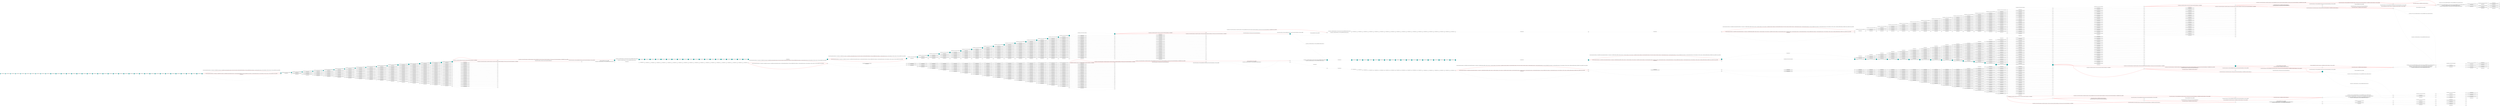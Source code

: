 digraph {
	rankdir=LR;
	start=0;
	node [style="filled"]

	0 [fillcolor="#00aaaa", size="10", shape="circle", fontcolor="black", label="0"];
	1 [fillcolor="#00aaaa", size="10", shape="circle", fontcolor="black", label="1"];
	2 [fillcolor="#00aaaa", size="10", shape="circle", fontcolor="black", label="2"];
	3 [fillcolor="#00aaaa", size="10", shape="circle", fontcolor="black", label="3"];
	4 [fillcolor="#00aaaa", size="10", shape="circle", fontcolor="black", label="4"];
	5 [fillcolor="#00aaaa", size="10", shape="circle", fontcolor="black", label="5"];
	6 [fillcolor="#00aaaa", size="10", shape="circle", fontcolor="black", label="6"];
	7 [fillcolor="#00aaaa", size="10", shape="circle", fontcolor="black", label="7"];
	8 [fillcolor="#00aaaa", size="10", shape="circle", fontcolor="black", label="8"];
	9 [fillcolor="#00aaaa", size="10", shape="circle", fontcolor="black", label="9"];
	10 [fillcolor="#00aaaa", size="10", shape="circle", fontcolor="black", label="10"];
	11 [fillcolor="#00aaaa", size="10", shape="circle", fontcolor="black", label="11"];
	12 [fillcolor="#00aaaa", size="10", shape="circle", fontcolor="black", label="12"];
	13 [fillcolor="#00aaaa", size="10", shape="circle", fontcolor="black", label="13"];
	14 [fillcolor="#00aaaa", size="10", shape="circle", fontcolor="black", label="14"];
	15 [fillcolor="#00aaaa", size="10", shape="circle", fontcolor="black", label="15"];
	16 [fillcolor="#00aaaa", size="10", shape="circle", fontcolor="black", label="16"];
	17 [fillcolor="#00aaaa", size="10", shape="circle", fontcolor="black", label="17"];
	18 [fillcolor="#00aaaa", size="10", shape="circle", fontcolor="black", label="18"];
	19 [fillcolor="#00aaaa", size="10", shape="circle", fontcolor="black", label="19"];
	20 [fillcolor="#00aaaa", size="10", shape="circle", fontcolor="black", label="20"];
	21 [fillcolor="#00aaaa", size="10", shape="circle", fontcolor="black", label="21"];
	22 [fillcolor="#00aaaa", size="10", shape="circle", fontcolor="black", label="22"];
	23 [fillcolor="#00aaaa", size="10", shape="circle", fontcolor="black", label="23"];
	24 [fillcolor="#00aaaa", size="10", shape="circle", fontcolor="black", label="24"];
	25 [fillcolor="#00aaaa", size="10", shape="circle", fontcolor="black", label="25"];
	26 [fillcolor="#00aaaa", size="10", shape="circle", fontcolor="black", label="26"];
	27 [fillcolor="#00aaaa", size="10", shape="circle", fontcolor="black", label="27"];
	28 [fillcolor="#00aaaa", size="10", shape="circle", fontcolor="black", label="28"];
	29 [fillcolor="#00aaaa", size="10", shape="circle", fontcolor="black", label="29"];
	30 [fillcolor="#00aaaa", size="10", shape="circle", fontcolor="black", label="30"];
	31 [fillcolor="#00aaaa", size="10", shape="circle", fontcolor="black", label="31"];
	32 [fillcolor="#00aaaa", size="10", shape="circle", fontcolor="black", label="32"];
	33 [fillcolor="#00aaaa", size="10", shape="circle", fontcolor="black", label="33"];
	34 [fillcolor="#00aaaa", size="10", shape="circle", fontcolor="black", label="34"];
	35 [fillcolor="#00aaaa", size="10", shape="circle", fontcolor="black", label="35"];
	36 [fillcolor="#00aaaa", size="10", shape="circle", fontcolor="black", label="36"];
	37 [fillcolor="#00aaaa", size="10", shape="circle", fontcolor="black", label="37"];
	38 [fillcolor="#00aaaa", size="10", shape="circle", fontcolor="black", label="38"];
	39 [fillcolor="#00aaaa", size="10", shape="circle", fontcolor="black", label="39"];
	40 [fillcolor="#00aaaa", size="10", shape="circle", fontcolor="black", label="40"];
	41 [fillcolor="#ffffff", size="10", shape="circle", fontcolor="black", label="41"];
	42 [fillcolor="#00aaaa", size="10", shape="circle", fontcolor="black", label="42"];
	43 [fillcolor="#ffffff", size="10", shape="circle", fontcolor="black", label="43"];
	44 [fillcolor="#00aaaa", size="10", shape="circle", fontcolor="black", label="44"];
	45 [fillcolor="#ffffff", size="10", shape="circle", fontcolor="black", label="45"];
	46 [fillcolor="#ffffff", size="10", shape="circle", fontcolor="black", label="46"];
	47 [fillcolor="#00aaaa", size="10", shape="circle", fontcolor="black", label="47"];
	48 [fillcolor="#ffffff", size="10", shape="circle", fontcolor="black", label="48"];
	49 [fillcolor="#ffffff", size="10", shape="circle", fontcolor="black", label="49"];
	50 [fillcolor="#ffffff", size="10", shape="circle", fontcolor="black", label="50"];
	51 [fillcolor="#00aaaa", size="10", shape="circle", fontcolor="black", label="51"];
	52 [fillcolor="#ffffff", size="10", shape="circle", fontcolor="black", label="52"];
	53 [fillcolor="#ffffff", size="10", shape="circle", fontcolor="black", label="53"];
	54 [fillcolor="#ffffff", size="10", shape="circle", fontcolor="black", label="54"];
	55 [fillcolor="#ffffff", size="10", shape="circle", fontcolor="black", label="55"];
	56 [fillcolor="#00aaaa", size="10", shape="circle", fontcolor="black", label="56"];
	57 [fillcolor="#ffffff", size="10", shape="circle", fontcolor="black", label="57"];
	58 [fillcolor="#ffffff", size="10", shape="circle", fontcolor="black", label="58"];
	59 [fillcolor="#ffffff", size="10", shape="circle", fontcolor="black", label="59"];
	60 [fillcolor="#ffffff", size="10", shape="circle", fontcolor="black", label="60"];
	61 [fillcolor="#ffffff", size="10", shape="circle", fontcolor="black", label="61"];
	62 [fillcolor="#00aaaa", size="10", shape="circle", fontcolor="black", label="62"];
	63 [fillcolor="#ffffff", size="10", shape="circle", fontcolor="black", label="63"];
	64 [fillcolor="#ffffff", size="10", shape="circle", fontcolor="black", label="64"];
	65 [fillcolor="#ffffff", size="10", shape="circle", fontcolor="black", label="65"];
	66 [fillcolor="#ffffff", size="10", shape="circle", fontcolor="black", label="66"];
	67 [fillcolor="#ffffff", size="10", shape="circle", fontcolor="black", label="67"];
	68 [fillcolor="#ffffff", size="10", shape="circle", fontcolor="black", label="68"];
	69 [fillcolor="#00aaaa", size="10", shape="circle", fontcolor="black", label="69"];
	70 [fillcolor="#ffffff", size="10", shape="circle", fontcolor="black", label="70"];
	71 [fillcolor="#ffffff", size="10", shape="circle", fontcolor="black", label="71"];
	72 [fillcolor="#ffffff", size="10", shape="circle", fontcolor="black", label="72"];
	73 [fillcolor="#ffffff", size="10", shape="circle", fontcolor="black", label="73"];
	74 [fillcolor="#ffffff", size="10", shape="circle", fontcolor="black", label="74"];
	75 [fillcolor="#ffffff", size="10", shape="circle", fontcolor="black", label="75"];
	76 [fillcolor="#ffffff", size="10", shape="circle", fontcolor="black", label="76"];
	77 [fillcolor="#00aaaa", size="10", shape="circle", fontcolor="black", label="77"];
	78 [fillcolor="#ffffff", size="10", shape="circle", fontcolor="black", label="78"];
	79 [fillcolor="#ffffff", size="10", shape="circle", fontcolor="black", label="79"];
	80 [fillcolor="#ffffff", size="10", shape="circle", fontcolor="black", label="80"];
	81 [fillcolor="#ffffff", size="10", shape="circle", fontcolor="black", label="81"];
	82 [fillcolor="#ffffff", size="10", shape="circle", fontcolor="black", label="82"];
	83 [fillcolor="#ffffff", size="10", shape="circle", fontcolor="black", label="83"];
	84 [fillcolor="#ffffff", size="10", shape="circle", fontcolor="black", label="84"];
	85 [fillcolor="#ffffff", size="10", shape="circle", fontcolor="black", label="85"];
	86 [fillcolor="#00aaaa", size="10", shape="circle", fontcolor="black", label="86"];
	87 [fillcolor="#ffffff", size="10", shape="circle", fontcolor="black", label="87"];
	88 [fillcolor="#ffffff", size="10", shape="circle", fontcolor="black", label="88"];
	89 [fillcolor="#ffffff", size="10", shape="circle", fontcolor="black", label="89"];
	90 [fillcolor="#ffffff", size="10", shape="circle", fontcolor="black", label="90"];
	91 [fillcolor="#ffffff", size="10", shape="circle", fontcolor="black", label="91"];
	92 [fillcolor="#ffffff", size="10", shape="circle", fontcolor="black", label="92"];
	93 [fillcolor="#ffffff", size="10", shape="circle", fontcolor="black", label="93"];
	94 [fillcolor="#ffffff", size="10", shape="circle", fontcolor="black", label="94"];
	95 [fillcolor="#ffffff", size="10", shape="circle", fontcolor="black", label="95"];
	96 [fillcolor="#00aaaa", size="10", shape="circle", fontcolor="black", label="96"];
	97 [fillcolor="#ffffff", size="10", shape="circle", fontcolor="black", label="97"];
	98 [fillcolor="#ffffff", size="10", shape="circle", fontcolor="black", label="98"];
	99 [fillcolor="#ffffff", size="10", shape="circle", fontcolor="black", label="99"];
	100 [fillcolor="#ffffff", size="10", shape="circle", fontcolor="black", label="100"];
	101 [fillcolor="#ffffff", size="10", shape="circle", fontcolor="black", label="101"];
	102 [fillcolor="#ffffff", size="10", shape="circle", fontcolor="black", label="102"];
	103 [fillcolor="#ffffff", size="10", shape="circle", fontcolor="black", label="103"];
	104 [fillcolor="#ffffff", size="10", shape="circle", fontcolor="black", label="104"];
	105 [fillcolor="#ffffff", size="10", shape="circle", fontcolor="black", label="105"];
	106 [fillcolor="#ffffff", size="10", shape="circle", fontcolor="black", label="106"];
	107 [fillcolor="#00aaaa", size="10", shape="circle", fontcolor="black", label="107"];
	108 [fillcolor="#ffffff", size="10", shape="circle", fontcolor="black", label="108"];
	109 [fillcolor="#ffffff", size="10", shape="circle", fontcolor="black", label="109"];
	110 [fillcolor="#ffffff", size="10", shape="circle", fontcolor="black", label="110"];
	111 [fillcolor="#ffffff", size="10", shape="circle", fontcolor="black", label="111"];
	112 [fillcolor="#ffffff", size="10", shape="circle", fontcolor="black", label="112"];
	113 [fillcolor="#ffffff", size="10", shape="circle", fontcolor="black", label="113"];
	114 [fillcolor="#ffffff", size="10", shape="circle", fontcolor="black", label="114"];
	115 [fillcolor="#ffffff", size="10", shape="circle", fontcolor="black", label="115"];
	116 [fillcolor="#ffffff", size="10", shape="circle", fontcolor="black", label="116"];
	117 [fillcolor="#ffffff", size="10", shape="circle", fontcolor="black", label="117"];
	118 [fillcolor="#ffffff", size="10", shape="circle", fontcolor="black", label="118"];
	119 [fillcolor="#00aaaa", size="10", shape="circle", fontcolor="black", label="119"];
	120 [fillcolor="#ffffff", size="10", shape="circle", fontcolor="black", label="120"];
	121 [fillcolor="#ffffff", size="10", shape="circle", fontcolor="black", label="121"];
	122 [fillcolor="#ffffff", size="10", shape="circle", fontcolor="black", label="122"];
	123 [fillcolor="#ffffff", size="10", shape="circle", fontcolor="black", label="123"];
	124 [fillcolor="#ffffff", size="10", shape="circle", fontcolor="black", label="124"];
	125 [fillcolor="#ffffff", size="10", shape="circle", fontcolor="black", label="125"];
	126 [fillcolor="#ffffff", size="10", shape="circle", fontcolor="black", label="126"];
	127 [fillcolor="#ffffff", size="10", shape="circle", fontcolor="black", label="127"];
	128 [fillcolor="#ffffff", size="10", shape="circle", fontcolor="black", label="128"];
	129 [fillcolor="#ffffff", size="10", shape="circle", fontcolor="black", label="129"];
	130 [fillcolor="#ffffff", size="10", shape="circle", fontcolor="black", label="130"];
	131 [fillcolor="#ffffff", size="10", shape="circle", fontcolor="black", label="131"];
	132 [fillcolor="#00aaaa", size="10", shape="circle", fontcolor="black", label="132"];
	133 [fillcolor="#ffffff", size="10", shape="circle", fontcolor="black", label="133"];
	134 [fillcolor="#ffffff", size="10", shape="circle", fontcolor="black", label="134"];
	135 [fillcolor="#ffffff", size="10", shape="circle", fontcolor="black", label="135"];
	136 [fillcolor="#ffffff", size="10", shape="circle", fontcolor="black", label="136"];
	137 [fillcolor="#ffffff", size="10", shape="circle", fontcolor="black", label="137"];
	138 [fillcolor="#ffffff", size="10", shape="circle", fontcolor="black", label="138"];
	139 [fillcolor="#ffffff", size="10", shape="circle", fontcolor="black", label="139"];
	140 [fillcolor="#ffffff", size="10", shape="circle", fontcolor="black", label="140"];
	141 [fillcolor="#ffffff", size="10", shape="circle", fontcolor="black", label="141"];
	142 [fillcolor="#ffffff", size="10", shape="circle", fontcolor="black", label="142"];
	143 [fillcolor="#ffffff", size="10", shape="circle", fontcolor="black", label="143"];
	144 [fillcolor="#ffffff", size="10", shape="circle", fontcolor="black", label="144"];
	145 [fillcolor="#ffffff", size="10", shape="circle", fontcolor="black", label="145"];
	146 [fillcolor="#00aaaa", size="10", shape="circle", fontcolor="black", label="146"];
	147 [fillcolor="#ffffff", size="10", shape="circle", fontcolor="black", label="147"];
	148 [fillcolor="#ffffff", size="10", shape="circle", fontcolor="black", label="148"];
	149 [fillcolor="#ffffff", size="10", shape="circle", fontcolor="black", label="149"];
	150 [fillcolor="#ffffff", size="10", shape="circle", fontcolor="black", label="150"];
	151 [fillcolor="#ffffff", size="10", shape="circle", fontcolor="black", label="151"];
	152 [fillcolor="#ffffff", size="10", shape="circle", fontcolor="black", label="152"];
	153 [fillcolor="#ffffff", size="10", shape="circle", fontcolor="black", label="153"];
	154 [fillcolor="#ffffff", size="10", shape="circle", fontcolor="black", label="154"];
	155 [fillcolor="#ffffff", size="10", shape="circle", fontcolor="black", label="155"];
	156 [fillcolor="#ffffff", size="10", shape="circle", fontcolor="black", label="156"];
	157 [fillcolor="#ffffff", size="10", shape="circle", fontcolor="black", label="157"];
	158 [fillcolor="#ffffff", size="10", shape="circle", fontcolor="black", label="158"];
	159 [fillcolor="#ffffff", size="10", shape="circle", fontcolor="black", label="159"];
	160 [fillcolor="#ffffff", size="10", shape="circle", fontcolor="black", label="160"];
	161 [fillcolor="#00aaaa", size="10", shape="circle", fontcolor="black", label="161"];
	162 [fillcolor="#ffffff", size="10", shape="circle", fontcolor="black", label="162"];
	163 [fillcolor="#ffffff", size="10", shape="circle", fontcolor="black", label="163"];
	164 [fillcolor="#ffffff", size="10", shape="circle", fontcolor="black", label="164"];
	165 [fillcolor="#ffffff", size="10", shape="circle", fontcolor="black", label="165"];
	166 [fillcolor="#ffffff", size="10", shape="circle", fontcolor="black", label="166"];
	167 [fillcolor="#ffffff", size="10", shape="circle", fontcolor="black", label="167"];
	168 [fillcolor="#ffffff", size="10", shape="circle", fontcolor="black", label="168"];
	169 [fillcolor="#ffffff", size="10", shape="circle", fontcolor="black", label="169"];
	170 [fillcolor="#ffffff", size="10", shape="circle", fontcolor="black", label="170"];
	171 [fillcolor="#ffffff", size="10", shape="circle", fontcolor="black", label="171"];
	172 [fillcolor="#ffffff", size="10", shape="circle", fontcolor="black", label="172"];
	173 [fillcolor="#ffffff", size="10", shape="circle", fontcolor="black", label="173"];
	174 [fillcolor="#ffffff", size="10", shape="circle", fontcolor="black", label="174"];
	175 [fillcolor="#ffffff", size="10", shape="circle", fontcolor="black", label="175"];
	176 [fillcolor="#ffffff", size="10", shape="circle", fontcolor="black", label="176"];
	177 [fillcolor="#00aaaa", size="10", shape="circle", fontcolor="black", label="177"];
	178 [fillcolor="#ffffff", size="10", shape="circle", fontcolor="black", label="178"];
	179 [fillcolor="#ffffff", size="10", shape="circle", fontcolor="black", label="179"];
	180 [fillcolor="#ffffff", size="10", shape="circle", fontcolor="black", label="180"];
	181 [fillcolor="#ffffff", size="10", shape="circle", fontcolor="black", label="181"];
	182 [fillcolor="#ffffff", size="10", shape="circle", fontcolor="black", label="182"];
	183 [fillcolor="#ffffff", size="10", shape="circle", fontcolor="black", label="183"];
	184 [fillcolor="#ffffff", size="10", shape="circle", fontcolor="black", label="184"];
	185 [fillcolor="#ffffff", size="10", shape="circle", fontcolor="black", label="185"];
	186 [fillcolor="#ffffff", size="10", shape="circle", fontcolor="black", label="186"];
	187 [fillcolor="#ffffff", size="10", shape="circle", fontcolor="black", label="187"];
	188 [fillcolor="#ffffff", size="10", shape="circle", fontcolor="black", label="188"];
	189 [fillcolor="#ffffff", size="10", shape="circle", fontcolor="black", label="189"];
	190 [fillcolor="#ffffff", size="10", shape="circle", fontcolor="black", label="190"];
	191 [fillcolor="#ffffff", size="10", shape="circle", fontcolor="black", label="191"];
	192 [fillcolor="#ffffff", size="10", shape="circle", fontcolor="black", label="192"];
	193 [fillcolor="#ffffff", size="10", shape="circle", fontcolor="black", label="193"];
	194 [fillcolor="#00aaaa", size="10", shape="circle", fontcolor="black", label="194"];
	195 [fillcolor="#ffffff", size="10", shape="circle", fontcolor="black", label="195"];
	196 [fillcolor="#ffffff", size="10", shape="circle", fontcolor="black", label="196"];
	197 [fillcolor="#ffffff", size="10", shape="circle", fontcolor="black", label="197"];
	198 [fillcolor="#ffffff", size="10", shape="circle", fontcolor="black", label="198"];
	199 [fillcolor="#ffffff", size="10", shape="circle", fontcolor="black", label="199"];
	200 [fillcolor="#ffffff", size="10", shape="circle", fontcolor="black", label="200"];
	201 [fillcolor="#ffffff", size="10", shape="circle", fontcolor="black", label="201"];
	202 [fillcolor="#ffffff", size="10", shape="circle", fontcolor="black", label="202"];
	203 [fillcolor="#ffffff", size="10", shape="circle", fontcolor="black", label="203"];
	204 [fillcolor="#ffffff", size="10", shape="circle", fontcolor="black", label="204"];
	205 [fillcolor="#ffffff", size="10", shape="circle", fontcolor="black", label="205"];
	206 [fillcolor="#ffffff", size="10", shape="circle", fontcolor="black", label="206"];
	207 [fillcolor="#ffffff", size="10", shape="circle", fontcolor="black", label="207"];
	208 [fillcolor="#ffffff", size="10", shape="circle", fontcolor="black", label="208"];
	209 [fillcolor="#ffffff", size="10", shape="circle", fontcolor="black", label="209"];
	210 [fillcolor="#ffffff", size="10", shape="circle", fontcolor="black", label="210"];
	211 [fillcolor="#ffffff", size="10", shape="circle", fontcolor="black", label="211"];
	212 [fillcolor="#ffffff", size="10", shape="circle", fontcolor="black", label="212"];
	213 [fillcolor="#ffffff", size="10", shape="circle", fontcolor="black", label="213"];
	214 [fillcolor="#00aaaa", size="10", shape="circle", fontcolor="black", label="214"];
	215 [fillcolor="#ffffff", size="10", shape="circle", fontcolor="black", label="215"];
	216 [fillcolor="#00aaaa", size="10", shape="circle", fontcolor="black", label="216"];
	217 [fillcolor="#ffffff", size="10", shape="circle", fontcolor="black", label="217"];
	218 [fillcolor="#00aaaa", size="10", shape="circle", fontcolor="black", label="218"];
	219 [fillcolor="#ffffff", size="10", shape="circle", fontcolor="black", label="219"];
	220 [fillcolor="#00aaaa", size="10", shape="circle", fontcolor="black", label="220"];
	221 [fillcolor="#ffffff", size="10", shape="circle", fontcolor="black", label="221"];
	222 [fillcolor="#00aaaa", size="10", shape="circle", fontcolor="black", label="222"];
	223 [fillcolor="#ffffff", size="10", shape="circle", fontcolor="black", label="223"];
	224 [fillcolor="#00aaaa", size="10", shape="circle", fontcolor="black", label="224"];
	225 [fillcolor="#ffffff", size="10", shape="circle", fontcolor="black", label="225"];
	226 [fillcolor="#00aaaa", size="10", shape="circle", fontcolor="black", label="226"];
	227 [fillcolor="#ffffff", size="10", shape="circle", fontcolor="black", label="227"];
	228 [fillcolor="#00aaaa", size="10", shape="circle", fontcolor="black", label="228"];
	229 [fillcolor="#ffffff", size="10", shape="circle", fontcolor="black", label="229"];
	230 [fillcolor="#00aaaa", size="10", shape="circle", fontcolor="black", label="230"];
	231 [fillcolor="#ffffff", size="10", shape="circle", fontcolor="black", label="231"];
	232 [fillcolor="#00aaaa", size="10", shape="circle", fontcolor="black", label="232"];
	233 [fillcolor="#ffffff", size="10", shape="circle", fontcolor="black", label="233"];
	234 [fillcolor="#00aaaa", size="10", shape="circle", fontcolor="black", label="234"];
	235 [fillcolor="#ffffff", size="10", shape="circle", fontcolor="black", label="235"];
	236 [fillcolor="#00aaaa", size="10", shape="circle", fontcolor="black", label="236"];
	237 [fillcolor="#ffffff", size="10", shape="circle", fontcolor="black", label="237"];
	238 [fillcolor="#00aaaa", size="10", shape="circle", fontcolor="black", label="238"];
	239 [fillcolor="#ffffff", size="10", shape="circle", fontcolor="black", label="239"];
	240 [fillcolor="#00aaaa", size="10", shape="circle", fontcolor="black", label="240"];
	241 [fillcolor="#ffffff", size="10", shape="circle", fontcolor="black", label="241"];
	242 [fillcolor="#00aaaa", size="10", shape="circle", fontcolor="black", label="242"];
	243 [fillcolor="#ffffff", size="10", shape="circle", fontcolor="black", label="243"];
	244 [fillcolor="#00aaaa", size="10", shape="circle", fontcolor="black", label="244"];
	245 [fillcolor="#ffffff", size="10", shape="circle", fontcolor="black", label="245"];
	246 [fillcolor="#00aaaa", size="10", shape="circle", fontcolor="black", label="246"];
	247 [fillcolor="#ffffff", size="10", shape="circle", fontcolor="black", label="247"];
	248 [fillcolor="#00aaaa", size="10", shape="circle", fontcolor="black", label="248"];
	249 [fillcolor="#ffffff", size="10", shape="circle", fontcolor="black", label="249"];
	250 [fillcolor="#00aaaa", size="10", shape="circle", fontcolor="black", label="250"];
	251 [fillcolor="#ffffff", size="10", shape="circle", fontcolor="black", label="251"];
	252 [fillcolor="#00aaaa", size="10", shape="circle", fontcolor="black", label="252"];
	253 [fillcolor="#ffffff", size="10", shape="circle", fontcolor="black", label="253"];
	254 [fillcolor="#00aaaa", size="10", shape="circle", fontcolor="black", label="254"];
	255 [fillcolor="#ffffff", size="10", shape="circle", fontcolor="black", label="255"];
	256 [fillcolor="#00aaaa", size="10", shape="circle", fontcolor="black", label="256"];
	257 [fillcolor="#ffffff", size="10", shape="circle", fontcolor="black", label="257"];
	258 [fillcolor="#00aaaa", size="10", shape="circle", fontcolor="black", label="258"];
	259 [fillcolor="#ffffff", size="10", shape="circle", fontcolor="black", label="259"];
	260 [fillcolor="#00aaaa", size="10", shape="circle", fontcolor="black", label="260"];
	261 [fillcolor="#ffffff", size="10", shape="circle", fontcolor="black", label="261"];
	262 [fillcolor="#ffffff", size="10", shape="circle", fontcolor="black", label="262"];
	263 [fillcolor="#ffffff", size="10", shape="circle", fontcolor="black", label="263"];
	264 [fillcolor="#00aaaa", size="10", shape="circle", fontcolor="black", label="264"];
	265 [fillcolor="#ffffff", size="10", shape="circle", fontcolor="black", label="265"];
	266 [fillcolor="#ffffff", size="10", shape="circle", fontcolor="black", label="266"];
	267 [fillcolor="#ffffff", size="10", shape="circle", fontcolor="black", label="267"];
	268 [fillcolor="#ffffff", size="10", shape="circle", fontcolor="black", label="268"];
	269 [fillcolor="#ffffff", size="10", shape="circle", fontcolor="black", label="269"];
	270 [fillcolor="#00aaaa", size="10", shape="circle", fontcolor="black", label="270"];
	271 [fillcolor="#ffffff", size="10", shape="circle", fontcolor="black", label="271"];
	272 [fillcolor="#ffffff", size="10", shape="circle", fontcolor="black", label="272"];
	273 [fillcolor="#ffffff", size="10", shape="circle", fontcolor="black", label="273"];
	274 [fillcolor="#ffffff", size="10", shape="circle", fontcolor="black", label="274"];
	275 [fillcolor="#ffffff", size="10", shape="circle", fontcolor="black", label="275"];
	276 [fillcolor="#ffffff", size="10", shape="circle", fontcolor="black", label="276"];
	277 [fillcolor="#ffffff", size="10", shape="circle", fontcolor="black", label="277"];
	278 [fillcolor="#00aaaa", size="10", shape="circle", fontcolor="black", label="278"];
	279 [fillcolor="#ffffff", size="10", shape="circle", fontcolor="black", label="279"];
	280 [fillcolor="#ffffff", size="10", shape="circle", fontcolor="black", label="280"];
	281 [fillcolor="#ffffff", size="10", shape="circle", fontcolor="black", label="281"];
	282 [fillcolor="#ffffff", size="10", shape="circle", fontcolor="black", label="282"];
	283 [fillcolor="#ffffff", size="10", shape="circle", fontcolor="black", label="283"];
	284 [fillcolor="#ffffff", size="10", shape="circle", fontcolor="black", label="284"];
	285 [fillcolor="#ffffff", size="10", shape="circle", fontcolor="black", label="285"];
	286 [fillcolor="#ffffff", size="10", shape="circle", fontcolor="black", label="286"];
	287 [fillcolor="#ffffff", size="10", shape="circle", fontcolor="black", label="287"];
	288 [fillcolor="#00aaaa", size="10", shape="circle", fontcolor="black", label="288"];
	289 [fillcolor="#ffffff", size="10", shape="circle", fontcolor="black", label="289"];
	290 [fillcolor="#ffffff", size="10", shape="circle", fontcolor="black", label="290"];
	291 [fillcolor="#ffffff", size="10", shape="circle", fontcolor="black", label="291"];
	292 [fillcolor="#ffffff", size="10", shape="circle", fontcolor="black", label="292"];
	293 [fillcolor="#ffffff", size="10", shape="circle", fontcolor="black", label="293"];
	294 [fillcolor="#ffffff", size="10", shape="circle", fontcolor="black", label="294"];
	295 [fillcolor="#ffffff", size="10", shape="circle", fontcolor="black", label="295"];
	296 [fillcolor="#ffffff", size="10", shape="circle", fontcolor="black", label="296"];
	297 [fillcolor="#ffffff", size="10", shape="circle", fontcolor="black", label="297"];
	298 [fillcolor="#ffffff", size="10", shape="circle", fontcolor="black", label="298"];
	299 [fillcolor="#ffffff", size="10", shape="circle", fontcolor="black", label="299"];
	300 [fillcolor="#00aaaa", size="10", shape="circle", fontcolor="black", label="300"];
	301 [fillcolor="#ffffff", size="10", shape="circle", fontcolor="black", label="301"];
	302 [fillcolor="#ffffff", size="10", shape="circle", fontcolor="black", label="302"];
	303 [fillcolor="#ffffff", size="10", shape="circle", fontcolor="black", label="303"];
	304 [fillcolor="#ffffff", size="10", shape="circle", fontcolor="black", label="304"];
	305 [fillcolor="#ffffff", size="10", shape="circle", fontcolor="black", label="305"];
	306 [fillcolor="#ffffff", size="10", shape="circle", fontcolor="black", label="306"];
	307 [fillcolor="#ffffff", size="10", shape="circle", fontcolor="black", label="307"];
	308 [fillcolor="#ffffff", size="10", shape="circle", fontcolor="black", label="308"];
	309 [fillcolor="#ffffff", size="10", shape="circle", fontcolor="black", label="309"];
	310 [fillcolor="#ffffff", size="10", shape="circle", fontcolor="black", label="310"];
	311 [fillcolor="#ffffff", size="10", shape="circle", fontcolor="black", label="311"];
	312 [fillcolor="#ffffff", size="10", shape="circle", fontcolor="black", label="312"];
	313 [fillcolor="#ffffff", size="10", shape="circle", fontcolor="black", label="313"];
	314 [fillcolor="#00aaaa", size="10", shape="circle", fontcolor="black", label="314"];
	315 [fillcolor="#ffffff", size="10", shape="circle", fontcolor="black", label="315"];
	316 [fillcolor="#ffffff", size="10", shape="circle", fontcolor="black", label="316"];
	317 [fillcolor="#ffffff", size="10", shape="circle", fontcolor="black", label="317"];
	318 [fillcolor="#ffffff", size="10", shape="circle", fontcolor="black", label="318"];
	319 [fillcolor="#ffffff", size="10", shape="circle", fontcolor="black", label="319"];
	320 [fillcolor="#ffffff", size="10", shape="circle", fontcolor="black", label="320"];
	321 [fillcolor="#ffffff", size="10", shape="circle", fontcolor="black", label="321"];
	322 [fillcolor="#ffffff", size="10", shape="circle", fontcolor="black", label="322"];
	323 [fillcolor="#ffffff", size="10", shape="circle", fontcolor="black", label="323"];
	324 [fillcolor="#ffffff", size="10", shape="circle", fontcolor="black", label="324"];
	325 [fillcolor="#ffffff", size="10", shape="circle", fontcolor="black", label="325"];
	326 [fillcolor="#ffffff", size="10", shape="circle", fontcolor="black", label="326"];
	327 [fillcolor="#ffffff", size="10", shape="circle", fontcolor="black", label="327"];
	328 [fillcolor="#ffffff", size="10", shape="circle", fontcolor="black", label="328"];
	329 [fillcolor="#ffffff", size="10", shape="circle", fontcolor="black", label="329"];
	330 [fillcolor="#00aaaa", size="10", shape="circle", fontcolor="black", label="330"];
	331 [fillcolor="#ffffff", size="10", shape="circle", fontcolor="black", label="331"];
	332 [fillcolor="#ffffff", size="10", shape="circle", fontcolor="black", label="332"];
	333 [fillcolor="#ffffff", size="10", shape="circle", fontcolor="black", label="333"];
	334 [fillcolor="#ffffff", size="10", shape="circle", fontcolor="black", label="334"];
	335 [fillcolor="#ffffff", size="10", shape="circle", fontcolor="black", label="335"];
	336 [fillcolor="#ffffff", size="10", shape="circle", fontcolor="black", label="336"];
	337 [fillcolor="#ffffff", size="10", shape="circle", fontcolor="black", label="337"];
	338 [fillcolor="#ffffff", size="10", shape="circle", fontcolor="black", label="338"];
	339 [fillcolor="#ffffff", size="10", shape="circle", fontcolor="black", label="339"];
	340 [fillcolor="#ffffff", size="10", shape="circle", fontcolor="black", label="340"];
	341 [fillcolor="#ffffff", size="10", shape="circle", fontcolor="black", label="341"];
	342 [fillcolor="#ffffff", size="10", shape="circle", fontcolor="black", label="342"];
	343 [fillcolor="#ffffff", size="10", shape="circle", fontcolor="black", label="343"];
	344 [fillcolor="#ffffff", size="10", shape="circle", fontcolor="black", label="344"];
	345 [fillcolor="#ffffff", size="10", shape="circle", fontcolor="black", label="345"];
	346 [fillcolor="#ffffff", size="10", shape="circle", fontcolor="black", label="346"];
	347 [fillcolor="#ffffff", size="10", shape="circle", fontcolor="black", label="347"];
	348 [fillcolor="#00aaaa", size="10", shape="circle", fontcolor="black", label="348"];
	349 [fillcolor="#ffffff", size="10", shape="circle", fontcolor="black", label="349"];
	350 [fillcolor="#ffffff", size="10", shape="circle", fontcolor="black", label="350"];
	351 [fillcolor="#ffffff", size="10", shape="circle", fontcolor="black", label="351"];
	352 [fillcolor="#ffffff", size="10", shape="circle", fontcolor="black", label="352"];
	353 [fillcolor="#ffffff", size="10", shape="circle", fontcolor="black", label="353"];
	354 [fillcolor="#ffffff", size="10", shape="circle", fontcolor="black", label="354"];
	355 [fillcolor="#ffffff", size="10", shape="circle", fontcolor="black", label="355"];
	356 [fillcolor="#ffffff", size="10", shape="circle", fontcolor="black", label="356"];
	357 [fillcolor="#ffffff", size="10", shape="circle", fontcolor="black", label="357"];
	358 [fillcolor="#ffffff", size="10", shape="circle", fontcolor="black", label="358"];
	359 [fillcolor="#ffffff", size="10", shape="circle", fontcolor="black", label="359"];
	360 [fillcolor="#ffffff", size="10", shape="circle", fontcolor="black", label="360"];
	361 [fillcolor="#ffffff", size="10", shape="circle", fontcolor="black", label="361"];
	362 [fillcolor="#ffffff", size="10", shape="circle", fontcolor="black", label="362"];
	363 [fillcolor="#ffffff", size="10", shape="circle", fontcolor="black", label="363"];
	364 [fillcolor="#ffffff", size="10", shape="circle", fontcolor="black", label="364"];
	365 [fillcolor="#ffffff", size="10", shape="circle", fontcolor="black", label="365"];
	366 [fillcolor="#ffffff", size="10", shape="circle", fontcolor="black", label="366"];
	367 [fillcolor="#ffffff", size="10", shape="circle", fontcolor="black", label="367"];
	368 [fillcolor="#00aaaa", size="10", shape="circle", fontcolor="black", label="368"];
	369 [fillcolor="#ffffff", size="10", shape="circle", fontcolor="black", label="369"];
	370 [fillcolor="#ffffff", size="10", shape="circle", fontcolor="black", label="370"];
	371 [fillcolor="#ffffff", size="10", shape="circle", fontcolor="black", label="371"];
	372 [fillcolor="#ffffff", size="10", shape="circle", fontcolor="black", label="372"];
	373 [fillcolor="#ffffff", size="10", shape="circle", fontcolor="black", label="373"];
	374 [fillcolor="#ffffff", size="10", shape="circle", fontcolor="black", label="374"];
	375 [fillcolor="#ffffff", size="10", shape="circle", fontcolor="black", label="375"];
	376 [fillcolor="#ffffff", size="10", shape="circle", fontcolor="black", label="376"];
	377 [fillcolor="#ffffff", size="10", shape="circle", fontcolor="black", label="377"];
	378 [fillcolor="#ffffff", size="10", shape="circle", fontcolor="black", label="378"];
	379 [fillcolor="#ffffff", size="10", shape="circle", fontcolor="black", label="379"];
	380 [fillcolor="#ffffff", size="10", shape="circle", fontcolor="black", label="380"];
	381 [fillcolor="#ffffff", size="10", shape="circle", fontcolor="black", label="381"];
	382 [fillcolor="#ffffff", size="10", shape="circle", fontcolor="black", label="382"];
	383 [fillcolor="#ffffff", size="10", shape="circle", fontcolor="black", label="383"];
	384 [fillcolor="#ffffff", size="10", shape="circle", fontcolor="black", label="384"];
	385 [fillcolor="#ffffff", size="10", shape="circle", fontcolor="black", label="385"];
	386 [fillcolor="#ffffff", size="10", shape="circle", fontcolor="black", label="386"];
	387 [fillcolor="#ffffff", size="10", shape="circle", fontcolor="black", label="387"];
	388 [fillcolor="#ffffff", size="10", shape="circle", fontcolor="black", label="388"];
	389 [fillcolor="#ffffff", size="10", shape="circle", fontcolor="black", label="389"];
	390 [fillcolor="#00aaaa", size="10", shape="circle", fontcolor="black", label="390"];
	391 [fillcolor="#ffffff", size="10", shape="circle", fontcolor="black", label="391"];
	392 [fillcolor="#ffffff", size="10", shape="circle", fontcolor="black", label="392"];
	393 [fillcolor="#ffffff", size="10", shape="circle", fontcolor="black", label="393"];
	394 [fillcolor="#ffffff", size="10", shape="circle", fontcolor="black", label="394"];
	395 [fillcolor="#ffffff", size="10", shape="circle", fontcolor="black", label="395"];
	396 [fillcolor="#ffffff", size="10", shape="circle", fontcolor="black", label="396"];
	397 [fillcolor="#ffffff", size="10", shape="circle", fontcolor="black", label="397"];
	398 [fillcolor="#ffffff", size="10", shape="circle", fontcolor="black", label="398"];
	399 [fillcolor="#ffffff", size="10", shape="circle", fontcolor="black", label="399"];
	400 [fillcolor="#ffffff", size="10", shape="circle", fontcolor="black", label="400"];
	401 [fillcolor="#ffffff", size="10", shape="circle", fontcolor="black", label="401"];
	402 [fillcolor="#ffffff", size="10", shape="circle", fontcolor="black", label="402"];
	403 [fillcolor="#ffffff", size="10", shape="circle", fontcolor="black", label="403"];
	404 [fillcolor="#ffffff", size="10", shape="circle", fontcolor="black", label="404"];
	405 [fillcolor="#ffffff", size="10", shape="circle", fontcolor="black", label="405"];
	406 [fillcolor="#ffffff", size="10", shape="circle", fontcolor="black", label="406"];
	407 [fillcolor="#ffffff", size="10", shape="circle", fontcolor="black", label="407"];
	408 [fillcolor="#ffffff", size="10", shape="circle", fontcolor="black", label="408"];
	409 [fillcolor="#ffffff", size="10", shape="circle", fontcolor="black", label="409"];
	410 [fillcolor="#ffffff", size="10", shape="circle", fontcolor="black", label="410"];
	411 [fillcolor="#ffffff", size="10", shape="circle", fontcolor="black", label="411"];
	412 [fillcolor="#ffffff", size="10", shape="circle", fontcolor="black", label="412"];
	413 [fillcolor="#ffffff", size="10", shape="circle", fontcolor="black", label="413"];
	414 [fillcolor="#00aaaa", size="10", shape="circle", fontcolor="black", label="414"];
	415 [fillcolor="#ffffff", size="10", shape="circle", fontcolor="black", label="415"];
	416 [fillcolor="#ffffff", size="10", shape="circle", fontcolor="black", label="416"];
	417 [fillcolor="#ffffff", size="10", shape="circle", fontcolor="black", label="417"];
	418 [fillcolor="#ffffff", size="10", shape="circle", fontcolor="black", label="418"];
	419 [fillcolor="#ffffff", size="10", shape="circle", fontcolor="black", label="419"];
	420 [fillcolor="#ffffff", size="10", shape="circle", fontcolor="black", label="420"];
	421 [fillcolor="#ffffff", size="10", shape="circle", fontcolor="black", label="421"];
	422 [fillcolor="#ffffff", size="10", shape="circle", fontcolor="black", label="422"];
	423 [fillcolor="#ffffff", size="10", shape="circle", fontcolor="black", label="423"];
	424 [fillcolor="#ffffff", size="10", shape="circle", fontcolor="black", label="424"];
	425 [fillcolor="#ffffff", size="10", shape="circle", fontcolor="black", label="425"];
	426 [fillcolor="#ffffff", size="10", shape="circle", fontcolor="black", label="426"];
	427 [fillcolor="#ffffff", size="10", shape="circle", fontcolor="black", label="427"];
	428 [fillcolor="#ffffff", size="10", shape="circle", fontcolor="black", label="428"];
	429 [fillcolor="#ffffff", size="10", shape="circle", fontcolor="black", label="429"];
	430 [fillcolor="#ffffff", size="10", shape="circle", fontcolor="black", label="430"];
	431 [fillcolor="#ffffff", size="10", shape="circle", fontcolor="black", label="431"];
	432 [fillcolor="#ffffff", size="10", shape="circle", fontcolor="black", label="432"];
	433 [fillcolor="#ffffff", size="10", shape="circle", fontcolor="black", label="433"];
	434 [fillcolor="#ffffff", size="10", shape="circle", fontcolor="black", label="434"];
	435 [fillcolor="#ffffff", size="10", shape="circle", fontcolor="black", label="435"];
	436 [fillcolor="#ffffff", size="10", shape="circle", fontcolor="black", label="436"];
	437 [fillcolor="#ffffff", size="10", shape="circle", fontcolor="black", label="437"];
	438 [fillcolor="#ffffff", size="10", shape="circle", fontcolor="black", label="438"];
	439 [fillcolor="#ffffff", size="10", shape="circle", fontcolor="black", label="439"];
	440 [fillcolor="#00aaaa", size="10", shape="circle", fontcolor="black", label="440"];
	441 [fillcolor="#ffffff", size="10", shape="circle", fontcolor="black", label="441"];
	442 [fillcolor="#ffffff", size="10", shape="circle", fontcolor="black", label="442"];
	443 [fillcolor="#ffffff", size="10", shape="circle", fontcolor="black", label="443"];
	444 [fillcolor="#ffffff", size="10", shape="circle", fontcolor="black", label="444"];
	445 [fillcolor="#ffffff", size="10", shape="circle", fontcolor="black", label="445"];
	446 [fillcolor="#ffffff", size="10", shape="circle", fontcolor="black", label="446"];
	447 [fillcolor="#ffffff", size="10", shape="circle", fontcolor="black", label="447"];
	448 [fillcolor="#ffffff", size="10", shape="circle", fontcolor="black", label="448"];
	449 [fillcolor="#ffffff", size="10", shape="circle", fontcolor="black", label="449"];
	450 [fillcolor="#ffffff", size="10", shape="circle", fontcolor="black", label="450"];
	451 [fillcolor="#ffffff", size="10", shape="circle", fontcolor="black", label="451"];
	452 [fillcolor="#ffffff", size="10", shape="circle", fontcolor="black", label="452"];
	453 [fillcolor="#ffffff", size="10", shape="circle", fontcolor="black", label="453"];
	454 [fillcolor="#ffffff", size="10", shape="circle", fontcolor="black", label="454"];
	455 [fillcolor="#ffffff", size="10", shape="circle", fontcolor="black", label="455"];
	456 [fillcolor="#ffffff", size="10", shape="circle", fontcolor="black", label="456"];
	457 [fillcolor="#ffffff", size="10", shape="circle", fontcolor="black", label="457"];
	458 [fillcolor="#ffffff", size="10", shape="circle", fontcolor="black", label="458"];
	459 [fillcolor="#ffffff", size="10", shape="circle", fontcolor="black", label="459"];
	460 [fillcolor="#ffffff", size="10", shape="circle", fontcolor="black", label="460"];
	461 [fillcolor="#ffffff", size="10", shape="circle", fontcolor="black", label="461"];
	462 [fillcolor="#ffffff", size="10", shape="circle", fontcolor="black", label="462"];
	463 [fillcolor="#ffffff", size="10", shape="circle", fontcolor="black", label="463"];
	464 [fillcolor="#ffffff", size="10", shape="circle", fontcolor="black", label="464"];
	465 [fillcolor="#ffffff", size="10", shape="circle", fontcolor="black", label="465"];
	466 [fillcolor="#ffffff", size="10", shape="circle", fontcolor="black", label="466"];
	467 [fillcolor="#ffffff", size="10", shape="circle", fontcolor="black", label="467"];
	468 [fillcolor="#00aaaa", size="10", shape="circle", fontcolor="black", label="468"];
	469 [fillcolor="#ffffff", size="10", shape="circle", fontcolor="black", label="469"];
	470 [fillcolor="#ffffff", size="10", shape="circle", fontcolor="black", label="470"];
	471 [fillcolor="#ffffff", size="10", shape="circle", fontcolor="black", label="471"];
	472 [fillcolor="#ffffff", size="10", shape="circle", fontcolor="black", label="472"];
	473 [fillcolor="#ffffff", size="10", shape="circle", fontcolor="black", label="473"];
	474 [fillcolor="#ffffff", size="10", shape="circle", fontcolor="black", label="474"];
	475 [fillcolor="#ffffff", size="10", shape="circle", fontcolor="black", label="475"];
	476 [fillcolor="#ffffff", size="10", shape="circle", fontcolor="black", label="476"];
	477 [fillcolor="#ffffff", size="10", shape="circle", fontcolor="black", label="477"];
	478 [fillcolor="#ffffff", size="10", shape="circle", fontcolor="black", label="478"];
	479 [fillcolor="#ffffff", size="10", shape="circle", fontcolor="black", label="479"];
	480 [fillcolor="#ffffff", size="10", shape="circle", fontcolor="black", label="480"];
	481 [fillcolor="#ffffff", size="10", shape="circle", fontcolor="black", label="481"];
	482 [fillcolor="#ffffff", size="10", shape="circle", fontcolor="black", label="482"];
	483 [fillcolor="#ffffff", size="10", shape="circle", fontcolor="black", label="483"];
	484 [fillcolor="#ffffff", size="10", shape="circle", fontcolor="black", label="484"];
	485 [fillcolor="#ffffff", size="10", shape="circle", fontcolor="black", label="485"];
	486 [fillcolor="#ffffff", size="10", shape="circle", fontcolor="black", label="486"];
	487 [fillcolor="#ffffff", size="10", shape="circle", fontcolor="black", label="487"];
	488 [fillcolor="#ffffff", size="10", shape="circle", fontcolor="black", label="488"];
	489 [fillcolor="#ffffff", size="10", shape="circle", fontcolor="black", label="489"];
	490 [fillcolor="#ffffff", size="10", shape="circle", fontcolor="black", label="490"];
	491 [fillcolor="#ffffff", size="10", shape="circle", fontcolor="black", label="491"];
	492 [fillcolor="#ffffff", size="10", shape="circle", fontcolor="black", label="492"];
	493 [fillcolor="#ffffff", size="10", shape="circle", fontcolor="black", label="493"];
	494 [fillcolor="#ffffff", size="10", shape="circle", fontcolor="black", label="494"];
	495 [fillcolor="#ffffff", size="10", shape="circle", fontcolor="black", label="495"];
	496 [fillcolor="#ffffff", size="10", shape="circle", fontcolor="black", label="496"];
	497 [fillcolor="#ffffff", size="10", shape="circle", fontcolor="black", label="497"];
	498 [fillcolor="#00aaaa", size="10", shape="circle", fontcolor="black", label="498"];
	499 [fillcolor="#ffffff", size="10", shape="circle", fontcolor="black", label="499"];
	500 [fillcolor="#ffffff", size="10", shape="circle", fontcolor="black", label="500"];
	501 [fillcolor="#ffffff", size="10", shape="circle", fontcolor="black", label="501"];
	502 [fillcolor="#ffffff", size="10", shape="circle", fontcolor="black", label="502"];
	503 [fillcolor="#ffffff", size="10", shape="circle", fontcolor="black", label="503"];
	504 [fillcolor="#ffffff", size="10", shape="circle", fontcolor="black", label="504"];
	505 [fillcolor="#ffffff", size="10", shape="circle", fontcolor="black", label="505"];
	506 [fillcolor="#ffffff", size="10", shape="circle", fontcolor="black", label="506"];
	507 [fillcolor="#ffffff", size="10", shape="circle", fontcolor="black", label="507"];
	508 [fillcolor="#ffffff", size="10", shape="circle", fontcolor="black", label="508"];
	509 [fillcolor="#ffffff", size="10", shape="circle", fontcolor="black", label="509"];
	510 [fillcolor="#ffffff", size="10", shape="circle", fontcolor="black", label="510"];
	511 [fillcolor="#ffffff", size="10", shape="circle", fontcolor="black", label="511"];
	512 [fillcolor="#ffffff", size="10", shape="circle", fontcolor="black", label="512"];
	513 [fillcolor="#ffffff", size="10", shape="circle", fontcolor="black", label="513"];
	514 [fillcolor="#ffffff", size="10", shape="circle", fontcolor="black", label="514"];
	515 [fillcolor="#ffffff", size="10", shape="circle", fontcolor="black", label="515"];
	516 [fillcolor="#ffffff", size="10", shape="circle", fontcolor="black", label="516"];
	517 [fillcolor="#ffffff", size="10", shape="circle", fontcolor="black", label="517"];
	518 [fillcolor="#ffffff", size="10", shape="circle", fontcolor="black", label="518"];
	519 [fillcolor="#ffffff", size="10", shape="circle", fontcolor="black", label="519"];
	520 [fillcolor="#ffffff", size="10", shape="circle", fontcolor="black", label="520"];
	521 [fillcolor="#ffffff", size="10", shape="circle", fontcolor="black", label="521"];
	522 [fillcolor="#ffffff", size="10", shape="circle", fontcolor="black", label="522"];
	523 [fillcolor="#ffffff", size="10", shape="circle", fontcolor="black", label="523"];
	524 [fillcolor="#ffffff", size="10", shape="circle", fontcolor="black", label="524"];
	525 [fillcolor="#ffffff", size="10", shape="circle", fontcolor="black", label="525"];
	526 [fillcolor="#ffffff", size="10", shape="circle", fontcolor="black", label="526"];
	527 [fillcolor="#ffffff", size="10", shape="circle", fontcolor="black", label="527"];
	528 [fillcolor="#ffffff", size="10", shape="circle", fontcolor="black", label="528"];
	529 [fillcolor="#ffffff", size="10", shape="circle", fontcolor="black", label="529"];
	530 [fillcolor="#00aaaa", size="10", shape="circle", fontcolor="black", label="530"];
	531 [fillcolor="#ffffff", size="10", shape="circle", fontcolor="black", label="531"];
	532 [fillcolor="#ffffff", size="10", shape="circle", fontcolor="black", label="532"];
	533 [fillcolor="#ffffff", size="10", shape="circle", fontcolor="black", label="533"];
	534 [fillcolor="#ffffff", size="10", shape="circle", fontcolor="black", label="534"];
	535 [fillcolor="#ffffff", size="10", shape="circle", fontcolor="black", label="535"];
	536 [fillcolor="#ffffff", size="10", shape="circle", fontcolor="black", label="536"];
	537 [fillcolor="#ffffff", size="10", shape="circle", fontcolor="black", label="537"];
	538 [fillcolor="#ffffff", size="10", shape="circle", fontcolor="black", label="538"];
	539 [fillcolor="#ffffff", size="10", shape="circle", fontcolor="black", label="539"];
	540 [fillcolor="#ffffff", size="10", shape="circle", fontcolor="black", label="540"];
	541 [fillcolor="#ffffff", size="10", shape="circle", fontcolor="black", label="541"];
	542 [fillcolor="#ffffff", size="10", shape="circle", fontcolor="black", label="542"];
	543 [fillcolor="#ffffff", size="10", shape="circle", fontcolor="black", label="543"];
	544 [fillcolor="#ffffff", size="10", shape="circle", fontcolor="black", label="544"];
	545 [fillcolor="#ffffff", size="10", shape="circle", fontcolor="black", label="545"];
	546 [fillcolor="#ffffff", size="10", shape="circle", fontcolor="black", label="546"];
	547 [fillcolor="#ffffff", size="10", shape="circle", fontcolor="black", label="547"];
	548 [fillcolor="#ffffff", size="10", shape="circle", fontcolor="black", label="548"];
	549 [fillcolor="#ffffff", size="10", shape="circle", fontcolor="black", label="549"];
	550 [fillcolor="#ffffff", size="10", shape="circle", fontcolor="black", label="550"];
	551 [fillcolor="#ffffff", size="10", shape="circle", fontcolor="black", label="551"];
	552 [fillcolor="#ffffff", size="10", shape="circle", fontcolor="black", label="552"];
	553 [fillcolor="#ffffff", size="10", shape="circle", fontcolor="black", label="553"];
	554 [fillcolor="#ffffff", size="10", shape="circle", fontcolor="black", label="554"];
	555 [fillcolor="#ffffff", size="10", shape="circle", fontcolor="black", label="555"];
	556 [fillcolor="#ffffff", size="10", shape="circle", fontcolor="black", label="556"];
	557 [fillcolor="#ffffff", size="10", shape="circle", fontcolor="black", label="557"];
	558 [fillcolor="#ffffff", size="10", shape="circle", fontcolor="black", label="558"];
	559 [fillcolor="#ffffff", size="10", shape="circle", fontcolor="black", label="559"];
	560 [fillcolor="#ffffff", size="10", shape="circle", fontcolor="black", label="560"];
	561 [fillcolor="#ffffff", size="10", shape="circle", fontcolor="black", label="561"];
	562 [fillcolor="#ffffff", size="10", shape="circle", fontcolor="black", label="562"];
	563 [fillcolor="#ffffff", size="10", shape="circle", fontcolor="black", label="563"];
	564 [fillcolor="#ffffff", size="10", shape="circle", fontcolor="black", label="564"];
	565 [fillcolor="#00aaaa", size="10", shape="circle", fontcolor="black", label="565"];
	566 [fillcolor="#ffffff", size="10", shape="circle", fontcolor="black", label="566"];
	567 [fillcolor="#ffffff", size="10", shape="circle", fontcolor="black", label="567"];
	568 [fillcolor="#ffffff", size="10", shape="circle", fontcolor="black", label="568"];
	569 [fillcolor="#ffffff", size="10", shape="circle", fontcolor="black", label="569"];
	570 [fillcolor="#ffffff", size="10", shape="circle", fontcolor="black", label="570"];
	571 [fillcolor="#ffffff", size="10", shape="circle", fontcolor="black", label="571"];
	572 [fillcolor="#ffffff", size="10", shape="circle", fontcolor="black", label="572"];
	573 [fillcolor="#ffffff", size="10", shape="circle", fontcolor="black", label="573"];
	574 [fillcolor="#ffffff", size="10", shape="circle", fontcolor="black", label="574"];
	575 [fillcolor="#ffffff", size="10", shape="circle", fontcolor="black", label="575"];
	576 [fillcolor="#ffffff", size="10", shape="circle", fontcolor="black", label="576"];
	577 [fillcolor="#ffffff", size="10", shape="circle", fontcolor="black", label="577"];
	578 [fillcolor="#ffffff", size="10", shape="circle", fontcolor="black", label="578"];
	579 [fillcolor="#ffffff", size="10", shape="circle", fontcolor="black", label="579"];
	580 [fillcolor="#ffffff", size="10", shape="circle", fontcolor="black", label="580"];
	581 [fillcolor="#ffffff", size="10", shape="circle", fontcolor="black", label="581"];
	582 [fillcolor="#ffffff", size="10", shape="circle", fontcolor="black", label="582"];
	583 [fillcolor="#ffffff", size="10", shape="circle", fontcolor="black", label="583"];
	584 [fillcolor="#ffffff", size="10", shape="circle", fontcolor="black", label="584"];
	585 [fillcolor="#ffffff", size="10", shape="circle", fontcolor="black", label="585"];
	586 [fillcolor="#ffffff", size="10", shape="circle", fontcolor="black", label="586"];
	587 [fillcolor="#ffffff", size="10", shape="circle", fontcolor="black", label="587"];
	588 [fillcolor="#ffffff", size="10", shape="circle", fontcolor="black", label="588"];
	589 [fillcolor="#ffffff", size="10", shape="circle", fontcolor="black", label="589"];
	590 [fillcolor="#ffffff", size="10", shape="circle", fontcolor="black", label="590"];
	591 [fillcolor="#ffffff", size="10", shape="circle", fontcolor="black", label="591"];
	592 [fillcolor="#ffffff", size="10", shape="circle", fontcolor="black", label="592"];
	593 [fillcolor="#ffffff", size="10", shape="circle", fontcolor="black", label="593"];
	594 [fillcolor="#ffffff", size="10", shape="circle", fontcolor="black", label="594"];
	595 [fillcolor="#ffffff", size="10", shape="circle", fontcolor="black", label="595"];
	596 [fillcolor="#ffffff", size="10", shape="circle", fontcolor="black", label="596"];
	597 [fillcolor="#ffffff", size="10", shape="circle", fontcolor="black", label="597"];
	598 [fillcolor="#ffffff", size="10", shape="circle", fontcolor="black", label="598"];
	599 [fillcolor="#ffffff", size="10", shape="circle", fontcolor="black", label="599"];
	600 [fillcolor="#ffffff", size="10", shape="circle", fontcolor="black", label="600"];
	601 [fillcolor="#ffffff", size="10", shape="circle", fontcolor="black", label="601"];
	602 [fillcolor="#ffffff", size="10", shape="circle", fontcolor="black", label="602"];
	603 [fillcolor="#ffffff", size="10", shape="circle", fontcolor="black", label="603"];
	604 [fillcolor="#ffffff", size="10", shape="circle", fontcolor="black", label="604"];
	605 [fillcolor="#00aaaa", size="10", shape="circle", fontcolor="black", label="605"];
	606 [fillcolor="#ffffff", size="10", shape="circle", fontcolor="black", label="606"];
	607 [fillcolor="#ffffff", size="10", shape="circle", fontcolor="black", label="607"];
	608 [fillcolor="#00aaaa", size="10", shape="circle", fontcolor="black", label="608"];
	609 [fillcolor="#ffffff", size="10", shape="circle", fontcolor="black", label="609"];
	610 [fillcolor="#ffffff", size="10", shape="circle", fontcolor="black", label="610"];
	611 [fillcolor="#00aaaa", size="10", shape="circle", fontcolor="black", label="611"];
	612 [fillcolor="#ffffff", size="10", shape="circle", fontcolor="black", label="612"];
	613 [fillcolor="#ffffff", size="10", shape="circle", fontcolor="black", label="613"];
	614 [fillcolor="#00aaaa", size="10", shape="circle", fontcolor="black", label="614"];
	615 [fillcolor="#ffffff", size="10", shape="circle", fontcolor="black", label="615"];
	616 [fillcolor="#ffffff", size="10", shape="circle", fontcolor="black", label="616"];
	617 [fillcolor="#00aaaa", size="10", shape="circle", fontcolor="black", label="617"];
	618 [fillcolor="#ffffff", size="10", shape="circle", fontcolor="black", label="618"];
	619 [fillcolor="#ffffff", size="10", shape="circle", fontcolor="black", label="619"];
	620 [fillcolor="#00aaaa", size="10", shape="circle", fontcolor="black", label="620"];
	621 [fillcolor="#ffffff", size="10", shape="circle", fontcolor="black", label="621"];
	622 [fillcolor="#ffffff", size="10", shape="circle", fontcolor="black", label="622"];
	623 [fillcolor="#00aaaa", size="10", shape="circle", fontcolor="black", label="623"];
	624 [fillcolor="#ffffff", size="10", shape="circle", fontcolor="black", label="624"];
	625 [fillcolor="#ffffff", size="10", shape="circle", fontcolor="black", label="625"];
	626 [fillcolor="#00aaaa", size="10", shape="circle", fontcolor="black", label="626"];
	627 [fillcolor="#ffffff", size="10", shape="circle", fontcolor="black", label="627"];
	628 [fillcolor="#ffffff", size="10", shape="circle", fontcolor="black", label="628"];
	629 [fillcolor="#00aaaa", size="10", shape="circle", fontcolor="black", label="629"];
	630 [fillcolor="#ffffff", size="10", shape="circle", fontcolor="black", label="630"];
	631 [fillcolor="#ffffff", size="10", shape="circle", fontcolor="black", label="631"];
	632 [fillcolor="#00aaaa", size="10", shape="circle", fontcolor="black", label="632"];
	633 [fillcolor="#ffffff", size="10", shape="circle", fontcolor="black", label="633"];
	634 [fillcolor="#ffffff", size="10", shape="circle", fontcolor="black", label="634"];
	635 [fillcolor="#00aaaa", size="10", shape="circle", fontcolor="black", label="635"];
	636 [fillcolor="#ffffff", size="10", shape="circle", fontcolor="black", label="636"];
	637 [fillcolor="#ffffff", size="10", shape="circle", fontcolor="black", label="637"];
	638 [fillcolor="#00aaaa", size="10", shape="circle", fontcolor="black", label="638"];
	639 [fillcolor="#ffffff", size="10", shape="circle", fontcolor="black", label="639"];
	640 [fillcolor="#ffffff", size="10", shape="circle", fontcolor="black", label="640"];
	641 [fillcolor="#00aaaa", size="10", shape="circle", fontcolor="black", label="641"];
	642 [fillcolor="#ffffff", size="10", shape="circle", fontcolor="black", label="642"];
	643 [fillcolor="#ffffff", size="10", shape="circle", fontcolor="black", label="643"];
	644 [fillcolor="#00aaaa", size="10", shape="circle", fontcolor="black", label="644"];
	645 [fillcolor="#ffffff", size="10", shape="circle", fontcolor="black", label="645"];
	646 [fillcolor="#ffffff", size="10", shape="circle", fontcolor="black", label="646"];
	647 [fillcolor="#00aaaa", size="10", shape="circle", fontcolor="black", label="647"];
	648 [fillcolor="#ffffff", size="10", shape="circle", fontcolor="black", label="648"];
	649 [fillcolor="#ffffff", size="10", shape="circle", fontcolor="black", label="649"];
	650 [fillcolor="#00aaaa", size="10", shape="circle", fontcolor="black", label="650"];
	651 [fillcolor="#ffffff", size="10", shape="circle", fontcolor="black", label="651"];
	652 [fillcolor="#ffffff", size="10", shape="circle", fontcolor="black", label="652"];
	653 [fillcolor="#00aaaa", size="10", shape="circle", fontcolor="black", label="653"];
	654 [fillcolor="#ffffff", size="10", shape="circle", fontcolor="black", label="654"];
	655 [fillcolor="#ffffff", size="10", shape="circle", fontcolor="black", label="655"];
	656 [fillcolor="#00aaaa", size="10", shape="circle", fontcolor="black", label="656"];
	657 [fillcolor="#ffffff", size="10", shape="circle", fontcolor="black", label="657"];
	658 [fillcolor="#ffffff", size="10", shape="circle", fontcolor="black", label="658"];
	659 [fillcolor="#00aaaa", size="10", shape="circle", fontcolor="black", label="659"];
	660 [fillcolor="#ffffff", size="10", shape="circle", fontcolor="black", label="660"];
	661 [fillcolor="#ffffff", size="10", shape="circle", fontcolor="black", label="661"];
	662 [fillcolor="#00aaaa", size="10", shape="circle", fontcolor="black", label="662"];
	663 [fillcolor="#ffffff", size="10", shape="circle", fontcolor="black", label="663"];
	664 [fillcolor="#ffffff", size="10", shape="circle", fontcolor="black", label="664"];
	665 [fillcolor="#00aaaa", size="10", shape="circle", fontcolor="black", label="665"];
	666 [fillcolor="#ffffff", size="10", shape="circle", fontcolor="black", label="666"];
	667 [fillcolor="#ffffff", size="10", shape="circle", fontcolor="black", label="667"];
	668 [fillcolor="#00aaaa", size="10", shape="circle", fontcolor="black", label="668"];
	669 [fillcolor="#ffffff", size="10", shape="circle", fontcolor="black", label="669"];
	670 [fillcolor="#ffffff", size="10", shape="circle", fontcolor="black", label="670"];
	671 [fillcolor="#ffffff", size="10", shape="circle", fontcolor="black", label="671"];
	672 [fillcolor="#00aaaa", size="10", shape="circle", fontcolor="black", label="672"];
	673 [fillcolor="#ffffff", size="10", shape="circle", fontcolor="black", label="673"];
	674 [fillcolor="#ffffff", size="10", shape="circle", fontcolor="black", label="674"];
	675 [fillcolor="#ffffff", size="10", shape="circle", fontcolor="black", label="675"];
	676 [fillcolor="#ffffff", size="10", shape="circle", fontcolor="black", label="676"];
	677 [fillcolor="#ffffff", size="10", shape="circle", fontcolor="black", label="677"];
	678 [fillcolor="#00aaaa", size="10", shape="circle", fontcolor="black", label="678"];
	679 [fillcolor="#ffffff", size="10", shape="circle", fontcolor="black", label="679"];
	680 [fillcolor="#ffffff", size="10", shape="circle", fontcolor="black", label="680"];
	681 [fillcolor="#ffffff", size="10", shape="circle", fontcolor="black", label="681"];
	682 [fillcolor="#ffffff", size="10", shape="circle", fontcolor="black", label="682"];
	683 [fillcolor="#ffffff", size="10", shape="circle", fontcolor="black", label="683"];
	684 [fillcolor="#ffffff", size="10", shape="circle", fontcolor="black", label="684"];
	685 [fillcolor="#00aaaa", size="10", shape="circle", fontcolor="black", label="685"];
	686 [fillcolor="#ffffff", size="10", shape="circle", fontcolor="black", label="686"];
	687 [fillcolor="#ffffff", size="10", shape="circle", fontcolor="black", label="687"];
	688 [fillcolor="#ffffff", size="10", shape="circle", fontcolor="black", label="688"];
	689 [fillcolor="#ffffff", size="10", shape="circle", fontcolor="black", label="689"];
	690 [fillcolor="#ffffff", size="10", shape="circle", fontcolor="black", label="690"];
	691 [fillcolor="#ffffff", size="10", shape="circle", fontcolor="black", label="691"];
	692 [fillcolor="#ffffff", size="10", shape="circle", fontcolor="black", label="692"];
	693 [fillcolor="#ffffff", size="10", shape="circle", fontcolor="black", label="693"];
	694 [fillcolor="#ffffff", size="10", shape="circle", fontcolor="black", label="694"];
	695 [fillcolor="#00aaaa", size="10", shape="circle", fontcolor="black", label="695"];
	696 [fillcolor="#ffffff", size="10", shape="circle", fontcolor="black", label="696"];
	697 [fillcolor="#ffffff", size="10", shape="circle", fontcolor="black", label="697"];
	698 [fillcolor="#ffffff", size="10", shape="circle", fontcolor="black", label="698"];
	699 [fillcolor="#ffffff", size="10", shape="circle", fontcolor="black", label="699"];
	700 [fillcolor="#ffffff", size="10", shape="circle", fontcolor="black", label="700"];
	701 [fillcolor="#ffffff", size="10", shape="circle", fontcolor="black", label="701"];
	702 [fillcolor="#ffffff", size="10", shape="circle", fontcolor="black", label="702"];
	703 [fillcolor="#ffffff", size="10", shape="circle", fontcolor="black", label="703"];
	704 [fillcolor="#ffffff", size="10", shape="circle", fontcolor="black", label="704"];
	705 [fillcolor="#ffffff", size="10", shape="circle", fontcolor="black", label="705"];
	706 [fillcolor="#ffffff", size="10", shape="circle", fontcolor="black", label="706"];
	707 [fillcolor="#ffffff", size="10", shape="circle", fontcolor="black", label="707"];
	708 [fillcolor="#00aaaa", size="10", shape="circle", fontcolor="black", label="708"];
	709 [fillcolor="#ffffff", size="10", shape="circle", fontcolor="black", label="709"];
	710 [fillcolor="#ffffff", size="10", shape="circle", fontcolor="black", label="710"];
	711 [fillcolor="#ffffff", size="10", shape="circle", fontcolor="black", label="711"];
	712 [fillcolor="#ffffff", size="10", shape="circle", fontcolor="black", label="712"];
	713 [fillcolor="#ffffff", size="10", shape="circle", fontcolor="black", label="713"];
	714 [fillcolor="#ffffff", size="10", shape="circle", fontcolor="black", label="714"];
	715 [fillcolor="#ffffff", size="10", shape="circle", fontcolor="black", label="715"];
	716 [fillcolor="#ffffff", size="10", shape="circle", fontcolor="black", label="716"];
	717 [fillcolor="#ffffff", size="10", shape="circle", fontcolor="black", label="717"];
	718 [fillcolor="#ffffff", size="10", shape="circle", fontcolor="black", label="718"];
	719 [fillcolor="#ffffff", size="10", shape="circle", fontcolor="black", label="719"];
	720 [fillcolor="#ffffff", size="10", shape="circle", fontcolor="black", label="720"];
	721 [fillcolor="#ffffff", size="10", shape="circle", fontcolor="black", label="721"];
	722 [fillcolor="#ffffff", size="10", shape="circle", fontcolor="black", label="722"];
	723 [fillcolor="#ffffff", size="10", shape="circle", fontcolor="black", label="723"];
	724 [fillcolor="#00aaaa", size="10", shape="circle", fontcolor="black", label="724"];
	725 [fillcolor="#ffffff", size="10", shape="circle", fontcolor="black", label="725"];
	726 [fillcolor="#ffffff", size="10", shape="circle", fontcolor="black", label="726"];
	727 [fillcolor="#ffffff", size="10", shape="circle", fontcolor="black", label="727"];
	728 [fillcolor="#ffffff", size="10", shape="circle", fontcolor="black", label="728"];
	729 [fillcolor="#ffffff", size="10", shape="circle", fontcolor="black", label="729"];
	730 [fillcolor="#ffffff", size="10", shape="circle", fontcolor="black", label="730"];
	731 [fillcolor="#ffffff", size="10", shape="circle", fontcolor="black", label="731"];
	732 [fillcolor="#ffffff", size="10", shape="circle", fontcolor="black", label="732"];
	733 [fillcolor="#ffffff", size="10", shape="circle", fontcolor="black", label="733"];
	734 [fillcolor="#ffffff", size="10", shape="circle", fontcolor="black", label="734"];
	735 [fillcolor="#ffffff", size="10", shape="circle", fontcolor="black", label="735"];
	736 [fillcolor="#ffffff", size="10", shape="circle", fontcolor="black", label="736"];
	737 [fillcolor="#ffffff", size="10", shape="circle", fontcolor="black", label="737"];
	738 [fillcolor="#ffffff", size="10", shape="circle", fontcolor="black", label="738"];
	739 [fillcolor="#ffffff", size="10", shape="circle", fontcolor="black", label="739"];
	740 [fillcolor="#ffffff", size="10", shape="circle", fontcolor="black", label="740"];
	741 [fillcolor="#ffffff", size="10", shape="circle", fontcolor="black", label="741"];
	742 [fillcolor="#ffffff", size="10", shape="circle", fontcolor="black", label="742"];
	743 [fillcolor="#00aaaa", size="10", shape="circle", fontcolor="black", label="743"];
	744 [fillcolor="#ffffff", size="10", shape="circle", fontcolor="black", label="744"];
	745 [fillcolor="#ffffff", size="10", shape="circle", fontcolor="black", label="745"];
	746 [fillcolor="#ffffff", size="10", shape="circle", fontcolor="black", label="746"];
	747 [fillcolor="#ffffff", size="10", shape="circle", fontcolor="black", label="747"];
	748 [fillcolor="#ffffff", size="10", shape="circle", fontcolor="black", label="748"];
	749 [fillcolor="#ffffff", size="10", shape="circle", fontcolor="black", label="749"];
	750 [fillcolor="#ffffff", size="10", shape="circle", fontcolor="black", label="750"];
	751 [fillcolor="#ffffff", size="10", shape="circle", fontcolor="black", label="751"];
	752 [fillcolor="#ffffff", size="10", shape="circle", fontcolor="black", label="752"];
	753 [fillcolor="#ffffff", size="10", shape="circle", fontcolor="black", label="753"];
	754 [fillcolor="#ffffff", size="10", shape="circle", fontcolor="black", label="754"];
	755 [fillcolor="#ffffff", size="10", shape="circle", fontcolor="black", label="755"];
	756 [fillcolor="#ffffff", size="10", shape="circle", fontcolor="black", label="756"];
	757 [fillcolor="#ffffff", size="10", shape="circle", fontcolor="black", label="757"];
	758 [fillcolor="#ffffff", size="10", shape="circle", fontcolor="black", label="758"];
	759 [fillcolor="#ffffff", size="10", shape="circle", fontcolor="black", label="759"];
	760 [fillcolor="#ffffff", size="10", shape="circle", fontcolor="black", label="760"];
	761 [fillcolor="#ffffff", size="10", shape="circle", fontcolor="black", label="761"];
	762 [fillcolor="#ffffff", size="10", shape="circle", fontcolor="black", label="762"];
	763 [fillcolor="#ffffff", size="10", shape="circle", fontcolor="black", label="763"];
	764 [fillcolor="#ffffff", size="10", shape="circle", fontcolor="black", label="764"];
	765 [fillcolor="#00aaaa", size="10", shape="circle", fontcolor="black", label="765"];
	766 [fillcolor="#ffffff", size="10", shape="circle", fontcolor="black", label="766"];
	767 [fillcolor="#ffffff", size="10", shape="circle", fontcolor="black", label="767"];
	768 [fillcolor="#ffffff", size="10", shape="circle", fontcolor="black", label="768"];
	769 [fillcolor="#ffffff", size="10", shape="circle", fontcolor="black", label="769"];
	770 [fillcolor="#ffffff", size="10", shape="circle", fontcolor="black", label="770"];
	771 [fillcolor="#ffffff", size="10", shape="circle", fontcolor="black", label="771"];
	772 [fillcolor="#ffffff", size="10", shape="circle", fontcolor="black", label="772"];
	773 [fillcolor="#ffffff", size="10", shape="circle", fontcolor="black", label="773"];
	774 [fillcolor="#ffffff", size="10", shape="circle", fontcolor="black", label="774"];
	775 [fillcolor="#ffffff", size="10", shape="circle", fontcolor="black", label="775"];
	776 [fillcolor="#ffffff", size="10", shape="circle", fontcolor="black", label="776"];
	777 [fillcolor="#ffffff", size="10", shape="circle", fontcolor="black", label="777"];
	778 [fillcolor="#ffffff", size="10", shape="circle", fontcolor="black", label="778"];
	779 [fillcolor="#ffffff", size="10", shape="circle", fontcolor="black", label="779"];
	780 [fillcolor="#ffffff", size="10", shape="circle", fontcolor="black", label="780"];
	781 [fillcolor="#ffffff", size="10", shape="circle", fontcolor="black", label="781"];
	782 [fillcolor="#ffffff", size="10", shape="circle", fontcolor="black", label="782"];
	783 [fillcolor="#ffffff", size="10", shape="circle", fontcolor="black", label="783"];
	784 [fillcolor="#ffffff", size="10", shape="circle", fontcolor="black", label="784"];
	785 [fillcolor="#ffffff", size="10", shape="circle", fontcolor="black", label="785"];
	786 [fillcolor="#ffffff", size="10", shape="circle", fontcolor="black", label="786"];
	787 [fillcolor="#ffffff", size="10", shape="circle", fontcolor="black", label="787"];
	788 [fillcolor="#ffffff", size="10", shape="circle", fontcolor="black", label="788"];
	789 [fillcolor="#ffffff", size="10", shape="circle", fontcolor="black", label="789"];
	790 [fillcolor="#00aaaa", size="10", shape="circle", fontcolor="black", label="790"];
	791 [fillcolor="#ffffff", size="10", shape="circle", fontcolor="black", label="791"];
	792 [fillcolor="#ffffff", size="10", shape="circle", fontcolor="black", label="792"];
	793 [fillcolor="#ffffff", size="10", shape="circle", fontcolor="black", label="793"];
	794 [fillcolor="#ffffff", size="10", shape="circle", fontcolor="black", label="794"];
	795 [fillcolor="#ffffff", size="10", shape="circle", fontcolor="black", label="795"];
	796 [fillcolor="#ffffff", size="10", shape="circle", fontcolor="black", label="796"];
	797 [fillcolor="#ffffff", size="10", shape="circle", fontcolor="black", label="797"];
	798 [fillcolor="#ffffff", size="10", shape="circle", fontcolor="black", label="798"];
	799 [fillcolor="#ffffff", size="10", shape="circle", fontcolor="black", label="799"];
	800 [fillcolor="#ffffff", size="10", shape="circle", fontcolor="black", label="800"];
	801 [fillcolor="#ffffff", size="10", shape="circle", fontcolor="black", label="801"];
	802 [fillcolor="#ffffff", size="10", shape="circle", fontcolor="black", label="802"];
	803 [fillcolor="#ffffff", size="10", shape="circle", fontcolor="black", label="803"];
	804 [fillcolor="#ffffff", size="10", shape="circle", fontcolor="black", label="804"];
	805 [fillcolor="#ffffff", size="10", shape="circle", fontcolor="black", label="805"];
	806 [fillcolor="#ffffff", size="10", shape="circle", fontcolor="black", label="806"];
	807 [fillcolor="#ffffff", size="10", shape="circle", fontcolor="black", label="807"];
	808 [fillcolor="#ffffff", size="10", shape="circle", fontcolor="black", label="808"];
	809 [fillcolor="#ffffff", size="10", shape="circle", fontcolor="black", label="809"];
	810 [fillcolor="#ffffff", size="10", shape="circle", fontcolor="black", label="810"];
	811 [fillcolor="#ffffff", size="10", shape="circle", fontcolor="black", label="811"];
	812 [fillcolor="#ffffff", size="10", shape="circle", fontcolor="black", label="812"];
	813 [fillcolor="#ffffff", size="10", shape="circle", fontcolor="black", label="813"];
	814 [fillcolor="#ffffff", size="10", shape="circle", fontcolor="black", label="814"];
	815 [fillcolor="#ffffff", size="10", shape="circle", fontcolor="black", label="815"];
	816 [fillcolor="#ffffff", size="10", shape="circle", fontcolor="black", label="816"];
	817 [fillcolor="#ffffff", size="10", shape="circle", fontcolor="black", label="817"];
	818 [fillcolor="#00aaaa", size="10", shape="circle", fontcolor="black", label="818"];
	819 [fillcolor="#ffffff", size="10", shape="circle", fontcolor="black", label="819"];
	820 [fillcolor="#ffffff", size="10", shape="circle", fontcolor="black", label="820"];
	821 [fillcolor="#ffffff", size="10", shape="circle", fontcolor="black", label="821"];
	822 [fillcolor="#ffffff", size="10", shape="circle", fontcolor="black", label="822"];
	823 [fillcolor="#ffffff", size="10", shape="circle", fontcolor="black", label="823"];
	824 [fillcolor="#ffffff", size="10", shape="circle", fontcolor="black", label="824"];
	825 [fillcolor="#ffffff", size="10", shape="circle", fontcolor="black", label="825"];
	826 [fillcolor="#ffffff", size="10", shape="circle", fontcolor="black", label="826"];
	827 [fillcolor="#ffffff", size="10", shape="circle", fontcolor="black", label="827"];
	828 [fillcolor="#ffffff", size="10", shape="circle", fontcolor="black", label="828"];
	829 [fillcolor="#ffffff", size="10", shape="circle", fontcolor="black", label="829"];
	830 [fillcolor="#ffffff", size="10", shape="circle", fontcolor="black", label="830"];
	831 [fillcolor="#ffffff", size="10", shape="circle", fontcolor="black", label="831"];
	832 [fillcolor="#ffffff", size="10", shape="circle", fontcolor="black", label="832"];
	833 [fillcolor="#ffffff", size="10", shape="circle", fontcolor="black", label="833"];
	834 [fillcolor="#ffffff", size="10", shape="circle", fontcolor="black", label="834"];
	835 [fillcolor="#ffffff", size="10", shape="circle", fontcolor="black", label="835"];
	836 [fillcolor="#ffffff", size="10", shape="circle", fontcolor="black", label="836"];
	837 [fillcolor="#ffffff", size="10", shape="circle", fontcolor="black", label="837"];
	838 [fillcolor="#ffffff", size="10", shape="circle", fontcolor="black", label="838"];
	839 [fillcolor="#ffffff", size="10", shape="circle", fontcolor="black", label="839"];
	840 [fillcolor="#ffffff", size="10", shape="circle", fontcolor="black", label="840"];
	841 [fillcolor="#ffffff", size="10", shape="circle", fontcolor="black", label="841"];
	842 [fillcolor="#ffffff", size="10", shape="circle", fontcolor="black", label="842"];
	843 [fillcolor="#ffffff", size="10", shape="circle", fontcolor="black", label="843"];
	844 [fillcolor="#ffffff", size="10", shape="circle", fontcolor="black", label="844"];
	845 [fillcolor="#ffffff", size="10", shape="circle", fontcolor="black", label="845"];
	846 [fillcolor="#ffffff", size="10", shape="circle", fontcolor="black", label="846"];
	847 [fillcolor="#ffffff", size="10", shape="circle", fontcolor="black", label="847"];
	848 [fillcolor="#ffffff", size="10", shape="circle", fontcolor="black", label="848"];
	849 [fillcolor="#00aaaa", size="10", shape="circle", fontcolor="black", label="849"];
	850 [fillcolor="#ffffff", size="10", shape="circle", fontcolor="black", label="850"];
	851 [fillcolor="#ffffff", size="10", shape="circle", fontcolor="black", label="851"];
	852 [fillcolor="#ffffff", size="10", shape="circle", fontcolor="black", label="852"];
	853 [fillcolor="#ffffff", size="10", shape="circle", fontcolor="black", label="853"];
	854 [fillcolor="#ffffff", size="10", shape="circle", fontcolor="black", label="854"];
	855 [fillcolor="#ffffff", size="10", shape="circle", fontcolor="black", label="855"];
	856 [fillcolor="#ffffff", size="10", shape="circle", fontcolor="black", label="856"];
	857 [fillcolor="#ffffff", size="10", shape="circle", fontcolor="black", label="857"];
	858 [fillcolor="#ffffff", size="10", shape="circle", fontcolor="black", label="858"];
	859 [fillcolor="#ffffff", size="10", shape="circle", fontcolor="black", label="859"];
	860 [fillcolor="#ffffff", size="10", shape="circle", fontcolor="black", label="860"];
	861 [fillcolor="#ffffff", size="10", shape="circle", fontcolor="black", label="861"];
	862 [fillcolor="#ffffff", size="10", shape="circle", fontcolor="black", label="862"];
	863 [fillcolor="#ffffff", size="10", shape="circle", fontcolor="black", label="863"];
	864 [fillcolor="#ffffff", size="10", shape="circle", fontcolor="black", label="864"];
	865 [fillcolor="#ffffff", size="10", shape="circle", fontcolor="black", label="865"];
	866 [fillcolor="#ffffff", size="10", shape="circle", fontcolor="black", label="866"];
	867 [fillcolor="#ffffff", size="10", shape="circle", fontcolor="black", label="867"];
	868 [fillcolor="#ffffff", size="10", shape="circle", fontcolor="black", label="868"];
	869 [fillcolor="#ffffff", size="10", shape="circle", fontcolor="black", label="869"];
	870 [fillcolor="#ffffff", size="10", shape="circle", fontcolor="black", label="870"];
	871 [fillcolor="#ffffff", size="10", shape="circle", fontcolor="black", label="871"];
	872 [fillcolor="#ffffff", size="10", shape="circle", fontcolor="black", label="872"];
	873 [fillcolor="#ffffff", size="10", shape="circle", fontcolor="black", label="873"];
	874 [fillcolor="#ffffff", size="10", shape="circle", fontcolor="black", label="874"];
	875 [fillcolor="#ffffff", size="10", shape="circle", fontcolor="black", label="875"];
	876 [fillcolor="#ffffff", size="10", shape="circle", fontcolor="black", label="876"];
	877 [fillcolor="#ffffff", size="10", shape="circle", fontcolor="black", label="877"];
	878 [fillcolor="#ffffff", size="10", shape="circle", fontcolor="black", label="878"];
	879 [fillcolor="#ffffff", size="10", shape="circle", fontcolor="black", label="879"];
	880 [fillcolor="#ffffff", size="10", shape="circle", fontcolor="black", label="880"];
	881 [fillcolor="#ffffff", size="10", shape="circle", fontcolor="black", label="881"];
	882 [fillcolor="#ffffff", size="10", shape="circle", fontcolor="black", label="882"];
	883 [fillcolor="#00aaaa", size="10", shape="circle", fontcolor="black", label="883"];
	884 [fillcolor="#ffffff", size="10", shape="circle", fontcolor="black", label="884"];
	885 [fillcolor="#ffffff", size="10", shape="circle", fontcolor="black", label="885"];
	886 [fillcolor="#ffffff", size="10", shape="circle", fontcolor="black", label="886"];
	887 [fillcolor="#ffffff", size="10", shape="circle", fontcolor="black", label="887"];
	888 [fillcolor="#ffffff", size="10", shape="circle", fontcolor="black", label="888"];
	889 [fillcolor="#ffffff", size="10", shape="circle", fontcolor="black", label="889"];
	890 [fillcolor="#ffffff", size="10", shape="circle", fontcolor="black", label="890"];
	891 [fillcolor="#ffffff", size="10", shape="circle", fontcolor="black", label="891"];
	892 [fillcolor="#ffffff", size="10", shape="circle", fontcolor="black", label="892"];
	893 [fillcolor="#ffffff", size="10", shape="circle", fontcolor="black", label="893"];
	894 [fillcolor="#ffffff", size="10", shape="circle", fontcolor="black", label="894"];
	895 [fillcolor="#ffffff", size="10", shape="circle", fontcolor="black", label="895"];
	896 [fillcolor="#ffffff", size="10", shape="circle", fontcolor="black", label="896"];
	897 [fillcolor="#ffffff", size="10", shape="circle", fontcolor="black", label="897"];
	898 [fillcolor="#ffffff", size="10", shape="circle", fontcolor="black", label="898"];
	899 [fillcolor="#ffffff", size="10", shape="circle", fontcolor="black", label="899"];
	900 [fillcolor="#ffffff", size="10", shape="circle", fontcolor="black", label="900"];
	901 [fillcolor="#ffffff", size="10", shape="circle", fontcolor="black", label="901"];
	902 [fillcolor="#ffffff", size="10", shape="circle", fontcolor="black", label="902"];
	903 [fillcolor="#ffffff", size="10", shape="circle", fontcolor="black", label="903"];
	904 [fillcolor="#ffffff", size="10", shape="circle", fontcolor="black", label="904"];
	905 [fillcolor="#ffffff", size="10", shape="circle", fontcolor="black", label="905"];
	906 [fillcolor="#ffffff", size="10", shape="circle", fontcolor="black", label="906"];
	907 [fillcolor="#ffffff", size="10", shape="circle", fontcolor="black", label="907"];
	908 [fillcolor="#ffffff", size="10", shape="circle", fontcolor="black", label="908"];
	909 [fillcolor="#ffffff", size="10", shape="circle", fontcolor="black", label="909"];
	910 [fillcolor="#ffffff", size="10", shape="circle", fontcolor="black", label="910"];
	911 [fillcolor="#ffffff", size="10", shape="circle", fontcolor="black", label="911"];
	912 [fillcolor="#ffffff", size="10", shape="circle", fontcolor="black", label="912"];
	913 [fillcolor="#ffffff", size="10", shape="circle", fontcolor="black", label="913"];
	914 [fillcolor="#ffffff", size="10", shape="circle", fontcolor="black", label="914"];
	915 [fillcolor="#ffffff", size="10", shape="circle", fontcolor="black", label="915"];
	916 [fillcolor="#ffffff", size="10", shape="circle", fontcolor="black", label="916"];
	917 [fillcolor="#ffffff", size="10", shape="circle", fontcolor="black", label="917"];
	918 [fillcolor="#ffffff", size="10", shape="circle", fontcolor="black", label="918"];
	919 [fillcolor="#ffffff", size="10", shape="circle", fontcolor="black", label="919"];
	920 [fillcolor="#00aaaa", size="10", shape="circle", fontcolor="black", label="920"];
	921 [fillcolor="#ffffff", size="10", shape="circle", fontcolor="black", label="921"];
	922 [fillcolor="#ffffff", size="10", shape="circle", fontcolor="black", label="922"];
	923 [fillcolor="#ffffff", size="10", shape="circle", fontcolor="black", label="923"];
	924 [fillcolor="#ffffff", size="10", shape="circle", fontcolor="black", label="924"];
	925 [fillcolor="#ffffff", size="10", shape="circle", fontcolor="black", label="925"];
	926 [fillcolor="#ffffff", size="10", shape="circle", fontcolor="black", label="926"];
	927 [fillcolor="#ffffff", size="10", shape="circle", fontcolor="black", label="927"];
	928 [fillcolor="#ffffff", size="10", shape="circle", fontcolor="black", label="928"];
	929 [fillcolor="#ffffff", size="10", shape="circle", fontcolor="black", label="929"];
	930 [fillcolor="#ffffff", size="10", shape="circle", fontcolor="black", label="930"];
	931 [fillcolor="#ffffff", size="10", shape="circle", fontcolor="black", label="931"];
	932 [fillcolor="#ffffff", size="10", shape="circle", fontcolor="black", label="932"];
	933 [fillcolor="#ffffff", size="10", shape="circle", fontcolor="black", label="933"];
	934 [fillcolor="#ffffff", size="10", shape="circle", fontcolor="black", label="934"];
	935 [fillcolor="#ffffff", size="10", shape="circle", fontcolor="black", label="935"];
	936 [fillcolor="#ffffff", size="10", shape="circle", fontcolor="black", label="936"];
	937 [fillcolor="#ffffff", size="10", shape="circle", fontcolor="black", label="937"];
	938 [fillcolor="#ffffff", size="10", shape="circle", fontcolor="black", label="938"];
	939 [fillcolor="#ffffff", size="10", shape="circle", fontcolor="black", label="939"];
	940 [fillcolor="#ffffff", size="10", shape="circle", fontcolor="black", label="940"];
	941 [fillcolor="#ffffff", size="10", shape="circle", fontcolor="black", label="941"];
	942 [fillcolor="#ffffff", size="10", shape="circle", fontcolor="black", label="942"];
	943 [fillcolor="#ffffff", size="10", shape="circle", fontcolor="black", label="943"];
	944 [fillcolor="#ffffff", size="10", shape="circle", fontcolor="black", label="944"];
	945 [fillcolor="#ffffff", size="10", shape="circle", fontcolor="black", label="945"];
	946 [fillcolor="#ffffff", size="10", shape="circle", fontcolor="black", label="946"];
	947 [fillcolor="#ffffff", size="10", shape="circle", fontcolor="black", label="947"];
	948 [fillcolor="#ffffff", size="10", shape="circle", fontcolor="black", label="948"];
	949 [fillcolor="#ffffff", size="10", shape="circle", fontcolor="black", label="949"];
	950 [fillcolor="#ffffff", size="10", shape="circle", fontcolor="black", label="950"];
	951 [fillcolor="#ffffff", size="10", shape="circle", fontcolor="black", label="951"];
	952 [fillcolor="#ffffff", size="10", shape="circle", fontcolor="black", label="952"];
	953 [fillcolor="#ffffff", size="10", shape="circle", fontcolor="black", label="953"];
	954 [fillcolor="#ffffff", size="10", shape="circle", fontcolor="black", label="954"];
	955 [fillcolor="#ffffff", size="10", shape="circle", fontcolor="black", label="955"];
	956 [fillcolor="#ffffff", size="10", shape="circle", fontcolor="black", label="956"];
	957 [fillcolor="#ffffff", size="10", shape="circle", fontcolor="black", label="957"];
	958 [fillcolor="#ffffff", size="10", shape="circle", fontcolor="black", label="958"];
	959 [fillcolor="#ffffff", size="10", shape="circle", fontcolor="black", label="959"];
	960 [fillcolor="#00aaaa", size="10", shape="circle", fontcolor="black", label="960"];
	961 [fillcolor="#ffffff", size="10", shape="circle", fontcolor="black", label="961"];
	962 [fillcolor="#ffffff", size="10", shape="circle", fontcolor="black", label="962"];
	963 [fillcolor="#ffffff", size="10", shape="circle", fontcolor="black", label="963"];
	964 [fillcolor="#ffffff", size="10", shape="circle", fontcolor="black", label="964"];
	965 [fillcolor="#ffffff", size="10", shape="circle", fontcolor="black", label="965"];
	966 [fillcolor="#ffffff", size="10", shape="circle", fontcolor="black", label="966"];
	967 [fillcolor="#ffffff", size="10", shape="circle", fontcolor="black", label="967"];
	968 [fillcolor="#ffffff", size="10", shape="circle", fontcolor="black", label="968"];
	969 [fillcolor="#ffffff", size="10", shape="circle", fontcolor="black", label="969"];
	970 [fillcolor="#ffffff", size="10", shape="circle", fontcolor="black", label="970"];
	971 [fillcolor="#ffffff", size="10", shape="circle", fontcolor="black", label="971"];
	972 [fillcolor="#ffffff", size="10", shape="circle", fontcolor="black", label="972"];
	973 [fillcolor="#ffffff", size="10", shape="circle", fontcolor="black", label="973"];
	974 [fillcolor="#ffffff", size="10", shape="circle", fontcolor="black", label="974"];
	975 [fillcolor="#ffffff", size="10", shape="circle", fontcolor="black", label="975"];
	976 [fillcolor="#ffffff", size="10", shape="circle", fontcolor="black", label="976"];
	977 [fillcolor="#ffffff", size="10", shape="circle", fontcolor="black", label="977"];
	978 [fillcolor="#ffffff", size="10", shape="circle", fontcolor="black", label="978"];
	979 [fillcolor="#ffffff", size="10", shape="circle", fontcolor="black", label="979"];
	980 [fillcolor="#ffffff", size="10", shape="circle", fontcolor="black", label="980"];
	981 [fillcolor="#ffffff", size="10", shape="circle", fontcolor="black", label="981"];
	982 [fillcolor="#ffffff", size="10", shape="circle", fontcolor="black", label="982"];
	983 [fillcolor="#ffffff", size="10", shape="circle", fontcolor="black", label="983"];
	984 [fillcolor="#ffffff", size="10", shape="circle", fontcolor="black", label="984"];
	985 [fillcolor="#ffffff", size="10", shape="circle", fontcolor="black", label="985"];
	986 [fillcolor="#ffffff", size="10", shape="circle", fontcolor="black", label="986"];
	987 [fillcolor="#ffffff", size="10", shape="circle", fontcolor="black", label="987"];
	988 [fillcolor="#ffffff", size="10", shape="circle", fontcolor="black", label="988"];
	989 [fillcolor="#ffffff", size="10", shape="circle", fontcolor="black", label="989"];
	990 [fillcolor="#ffffff", size="10", shape="circle", fontcolor="black", label="990"];
	991 [fillcolor="#ffffff", size="10", shape="circle", fontcolor="black", label="991"];
	992 [fillcolor="#ffffff", size="10", shape="circle", fontcolor="black", label="992"];
	993 [fillcolor="#ffffff", size="10", shape="circle", fontcolor="black", label="993"];
	994 [fillcolor="#ffffff", size="10", shape="circle", fontcolor="black", label="994"];
	995 [fillcolor="#ffffff", size="10", shape="circle", fontcolor="black", label="995"];
	996 [fillcolor="#ffffff", size="10", shape="circle", fontcolor="black", label="996"];
	997 [fillcolor="#ffffff", size="10", shape="circle", fontcolor="black", label="997"];
	998 [fillcolor="#ffffff", size="10", shape="circle", fontcolor="black", label="998"];
	999 [fillcolor="#ffffff", size="10", shape="circle", fontcolor="black", label="999"];
	1000 [fillcolor="#ffffff", size="10", shape="circle", fontcolor="black", label="1000"];
	1001 [fillcolor="#ffffff", size="10", shape="circle", fontcolor="black", label="1001"];
	1002 [fillcolor="#ffffff", size="10", shape="circle", fontcolor="black", label="1002"];
	1003 [fillcolor="#00aaaa", size="10", shape="circle", fontcolor="black", label="1003"];
	1004 [fillcolor="#ffffff", size="10", shape="circle", fontcolor="black", label="1004"];
	1005 [fillcolor="#ffffff", size="10", shape="circle", fontcolor="black", label="1005"];
	1006 [fillcolor="#ffffff", size="10", shape="circle", fontcolor="black", label="1006"];
	1007 [fillcolor="#ffffff", size="10", shape="circle", fontcolor="black", label="1007"];
	1008 [fillcolor="#ffffff", size="10", shape="circle", fontcolor="black", label="1008"];
	1009 [fillcolor="#ffffff", size="10", shape="circle", fontcolor="black", label="1009"];
	1010 [fillcolor="#ffffff", size="10", shape="circle", fontcolor="black", label="1010"];
	1011 [fillcolor="#ffffff", size="10", shape="circle", fontcolor="black", label="1011"];
	1012 [fillcolor="#ffffff", size="10", shape="circle", fontcolor="black", label="1012"];
	1013 [fillcolor="#ffffff", size="10", shape="circle", fontcolor="black", label="1013"];
	1014 [fillcolor="#ffffff", size="10", shape="circle", fontcolor="black", label="1014"];
	1015 [fillcolor="#ffffff", size="10", shape="circle", fontcolor="black", label="1015"];
	1016 [fillcolor="#ffffff", size="10", shape="circle", fontcolor="black", label="1016"];
	1017 [fillcolor="#ffffff", size="10", shape="circle", fontcolor="black", label="1017"];
	1018 [fillcolor="#ffffff", size="10", shape="circle", fontcolor="black", label="1018"];
	1019 [fillcolor="#ffffff", size="10", shape="circle", fontcolor="black", label="1019"];
	1020 [fillcolor="#ffffff", size="10", shape="circle", fontcolor="black", label="1020"];
	1021 [fillcolor="#ffffff", size="10", shape="circle", fontcolor="black", label="1021"];
	1022 [fillcolor="#ffffff", size="10", shape="circle", fontcolor="black", label="1022"];
	1023 [fillcolor="#ffffff", size="10", shape="circle", fontcolor="black", label="1023"];
	1024 [fillcolor="#ffffff", size="10", shape="circle", fontcolor="black", label="1024"];
	1025 [fillcolor="#ffffff", size="10", shape="circle", fontcolor="black", label="1025"];
	1026 [fillcolor="#ffffff", size="10", shape="circle", fontcolor="black", label="1026"];
	1027 [fillcolor="#ffffff", size="10", shape="circle", fontcolor="black", label="1027"];
	1028 [fillcolor="#ffffff", size="10", shape="circle", fontcolor="black", label="1028"];
	1029 [fillcolor="#ffffff", size="10", shape="circle", fontcolor="black", label="1029"];
	1030 [fillcolor="#ffffff", size="10", shape="circle", fontcolor="black", label="1030"];
	1031 [fillcolor="#ffffff", size="10", shape="circle", fontcolor="black", label="1031"];
	1032 [fillcolor="#ffffff", size="10", shape="circle", fontcolor="black", label="1032"];
	1033 [fillcolor="#ffffff", size="10", shape="circle", fontcolor="black", label="1033"];
	1034 [fillcolor="#ffffff", size="10", shape="circle", fontcolor="black", label="1034"];
	1035 [fillcolor="#ffffff", size="10", shape="circle", fontcolor="black", label="1035"];
	1036 [fillcolor="#ffffff", size="10", shape="circle", fontcolor="black", label="1036"];
	1037 [fillcolor="#ffffff", size="10", shape="circle", fontcolor="black", label="1037"];
	1038 [fillcolor="#ffffff", size="10", shape="circle", fontcolor="black", label="1038"];
	1039 [fillcolor="#ffffff", size="10", shape="circle", fontcolor="black", label="1039"];
	1040 [fillcolor="#ffffff", size="10", shape="circle", fontcolor="black", label="1040"];
	1041 [fillcolor="#ffffff", size="10", shape="circle", fontcolor="black", label="1041"];
	1042 [fillcolor="#ffffff", size="10", shape="circle", fontcolor="black", label="1042"];
	1043 [fillcolor="#ffffff", size="10", shape="circle", fontcolor="black", label="1043"];
	1044 [fillcolor="#ffffff", size="10", shape="circle", fontcolor="black", label="1044"];
	1045 [fillcolor="#ffffff", size="10", shape="circle", fontcolor="black", label="1045"];
	1046 [fillcolor="#ffffff", size="10", shape="circle", fontcolor="black", label="1046"];
	1047 [fillcolor="#ffffff", size="10", shape="circle", fontcolor="black", label="1047"];
	1048 [fillcolor="#ffffff", size="10", shape="circle", fontcolor="black", label="1048"];
	1049 [fillcolor="#00aaaa", size="10", shape="circle", fontcolor="black", label="1049"];
	1050 [fillcolor="#ffffff", size="10", shape="circle", fontcolor="black", label="1050"];
	1051 [fillcolor="#ffffff", size="10", shape="circle", fontcolor="black", label="1051"];
	1052 [fillcolor="#ffffff", size="10", shape="circle", fontcolor="black", label="1052"];
	1053 [fillcolor="#ffffff", size="10", shape="circle", fontcolor="black", label="1053"];
	1054 [fillcolor="#ffffff", size="10", shape="circle", fontcolor="black", label="1054"];
	1055 [fillcolor="#ffffff", size="10", shape="circle", fontcolor="black", label="1055"];
	1056 [fillcolor="#ffffff", size="10", shape="circle", fontcolor="black", label="1056"];
	1057 [fillcolor="#ffffff", size="10", shape="circle", fontcolor="black", label="1057"];
	1058 [fillcolor="#ffffff", size="10", shape="circle", fontcolor="black", label="1058"];
	1059 [fillcolor="#ffffff", size="10", shape="circle", fontcolor="black", label="1059"];
	1060 [fillcolor="#ffffff", size="10", shape="circle", fontcolor="black", label="1060"];
	1061 [fillcolor="#ffffff", size="10", shape="circle", fontcolor="black", label="1061"];
	1062 [fillcolor="#ffffff", size="10", shape="circle", fontcolor="black", label="1062"];
	1063 [fillcolor="#ffffff", size="10", shape="circle", fontcolor="black", label="1063"];
	1064 [fillcolor="#ffffff", size="10", shape="circle", fontcolor="black", label="1064"];
	1065 [fillcolor="#ffffff", size="10", shape="circle", fontcolor="black", label="1065"];
	1066 [fillcolor="#ffffff", size="10", shape="circle", fontcolor="black", label="1066"];
	1067 [fillcolor="#ffffff", size="10", shape="circle", fontcolor="black", label="1067"];
	1068 [fillcolor="#ffffff", size="10", shape="circle", fontcolor="black", label="1068"];
	1069 [fillcolor="#ffffff", size="10", shape="circle", fontcolor="black", label="1069"];
	1070 [fillcolor="#ffffff", size="10", shape="circle", fontcolor="black", label="1070"];
	1071 [fillcolor="#ffffff", size="10", shape="circle", fontcolor="black", label="1071"];
	1072 [fillcolor="#ffffff", size="10", shape="circle", fontcolor="black", label="1072"];
	1073 [fillcolor="#ffffff", size="10", shape="circle", fontcolor="black", label="1073"];
	1074 [fillcolor="#ffffff", size="10", shape="circle", fontcolor="black", label="1074"];
	1075 [fillcolor="#ffffff", size="10", shape="circle", fontcolor="black", label="1075"];
	1076 [fillcolor="#ffffff", size="10", shape="circle", fontcolor="black", label="1076"];
	1077 [fillcolor="#ffffff", size="10", shape="circle", fontcolor="black", label="1077"];
	1078 [fillcolor="#ffffff", size="10", shape="circle", fontcolor="black", label="1078"];
	1079 [fillcolor="#ffffff", size="10", shape="circle", fontcolor="black", label="1079"];
	1080 [fillcolor="#ffffff", size="10", shape="circle", fontcolor="black", label="1080"];
	1081 [fillcolor="#ffffff", size="10", shape="circle", fontcolor="black", label="1081"];
	1082 [fillcolor="#ffffff", size="10", shape="circle", fontcolor="black", label="1082"];
	1083 [fillcolor="#ffffff", size="10", shape="circle", fontcolor="black", label="1083"];
	1084 [fillcolor="#ffffff", size="10", shape="circle", fontcolor="black", label="1084"];
	1085 [fillcolor="#ffffff", size="10", shape="circle", fontcolor="black", label="1085"];
	1086 [fillcolor="#ffffff", size="10", shape="circle", fontcolor="black", label="1086"];
	1087 [fillcolor="#ffffff", size="10", shape="circle", fontcolor="black", label="1087"];
	1088 [fillcolor="#ffffff", size="10", shape="circle", fontcolor="black", label="1088"];
	1089 [fillcolor="#ffffff", size="10", shape="circle", fontcolor="black", label="1089"];
	1090 [fillcolor="#ffffff", size="10", shape="circle", fontcolor="black", label="1090"];
	1091 [fillcolor="#ffffff", size="10", shape="circle", fontcolor="black", label="1091"];
	1092 [fillcolor="#ffffff", size="10", shape="circle", fontcolor="black", label="1092"];
	1093 [fillcolor="#ffffff", size="10", shape="circle", fontcolor="black", label="1093"];
	1094 [fillcolor="#ffffff", size="10", shape="circle", fontcolor="black", label="1094"];
	1095 [fillcolor="#ffffff", size="10", shape="circle", fontcolor="black", label="1095"];
	1096 [fillcolor="#ffffff", size="10", shape="circle", fontcolor="black", label="1096"];
	1097 [fillcolor="#ffffff", size="10", shape="circle", fontcolor="black", label="1097"];
	1098 [fillcolor="#00aaaa", size="10", shape="circle", fontcolor="black", label="1098"];
	1099 [fillcolor="#ffffff", size="10", shape="circle", fontcolor="black", label="1099"];
	1100 [fillcolor="#ffffff", size="10", shape="circle", fontcolor="black", label="1100"];
	1101 [fillcolor="#ffffff", size="10", shape="circle", fontcolor="black", label="1101"];
	1102 [fillcolor="#ffffff", size="10", shape="circle", fontcolor="black", label="1102"];
	1103 [fillcolor="#ffffff", size="10", shape="circle", fontcolor="black", label="1103"];
	1104 [fillcolor="#ffffff", size="10", shape="circle", fontcolor="black", label="1104"];
	1105 [fillcolor="#ffffff", size="10", shape="circle", fontcolor="black", label="1105"];
	1106 [fillcolor="#ffffff", size="10", shape="circle", fontcolor="black", label="1106"];
	1107 [fillcolor="#ffffff", size="10", shape="circle", fontcolor="black", label="1107"];
	1108 [fillcolor="#ffffff", size="10", shape="circle", fontcolor="black", label="1108"];
	1109 [fillcolor="#ffffff", size="10", shape="circle", fontcolor="black", label="1109"];
	1110 [fillcolor="#ffffff", size="10", shape="circle", fontcolor="black", label="1110"];
	1111 [fillcolor="#ffffff", size="10", shape="circle", fontcolor="black", label="1111"];
	1112 [fillcolor="#ffffff", size="10", shape="circle", fontcolor="black", label="1112"];
	1113 [fillcolor="#ffffff", size="10", shape="circle", fontcolor="black", label="1113"];
	1114 [fillcolor="#ffffff", size="10", shape="circle", fontcolor="black", label="1114"];
	1115 [fillcolor="#ffffff", size="10", shape="circle", fontcolor="black", label="1115"];
	1116 [fillcolor="#ffffff", size="10", shape="circle", fontcolor="black", label="1116"];
	1117 [fillcolor="#ffffff", size="10", shape="circle", fontcolor="black", label="1117"];
	1118 [fillcolor="#ffffff", size="10", shape="circle", fontcolor="black", label="1118"];
	1119 [fillcolor="#ffffff", size="10", shape="circle", fontcolor="black", label="1119"];
	1120 [fillcolor="#ffffff", size="10", shape="circle", fontcolor="black", label="1120"];
	1121 [fillcolor="#ffffff", size="10", shape="circle", fontcolor="black", label="1121"];
	1122 [fillcolor="#ffffff", size="10", shape="circle", fontcolor="black", label="1122"];
	1123 [fillcolor="#ffffff", size="10", shape="circle", fontcolor="black", label="1123"];
	1124 [fillcolor="#ffffff", size="10", shape="circle", fontcolor="black", label="1124"];
	1125 [fillcolor="#ffffff", size="10", shape="circle", fontcolor="black", label="1125"];
	1126 [fillcolor="#ffffff", size="10", shape="circle", fontcolor="black", label="1126"];
	1127 [fillcolor="#ffffff", size="10", shape="circle", fontcolor="black", label="1127"];
	1128 [fillcolor="#ffffff", size="10", shape="circle", fontcolor="black", label="1128"];
	1129 [fillcolor="#ffffff", size="10", shape="circle", fontcolor="black", label="1129"];
	1130 [fillcolor="#ffffff", size="10", shape="circle", fontcolor="black", label="1130"];
	1131 [fillcolor="#ffffff", size="10", shape="circle", fontcolor="black", label="1131"];
	1132 [fillcolor="#ffffff", size="10", shape="circle", fontcolor="black", label="1132"];
	1133 [fillcolor="#ffffff", size="10", shape="circle", fontcolor="black", label="1133"];
	1134 [fillcolor="#ffffff", size="10", shape="circle", fontcolor="black", label="1134"];
	1135 [fillcolor="#ffffff", size="10", shape="circle", fontcolor="black", label="1135"];
	1136 [fillcolor="#ffffff", size="10", shape="circle", fontcolor="black", label="1136"];
	1137 [fillcolor="#ffffff", size="10", shape="circle", fontcolor="black", label="1137"];
	1138 [fillcolor="#ffffff", size="10", shape="circle", fontcolor="black", label="1138"];
	1139 [fillcolor="#ffffff", size="10", shape="circle", fontcolor="black", label="1139"];
	1140 [fillcolor="#ffffff", size="10", shape="circle", fontcolor="black", label="1140"];
	1141 [fillcolor="#ffffff", size="10", shape="circle", fontcolor="black", label="1141"];
	1142 [fillcolor="#ffffff", size="10", shape="circle", fontcolor="black", label="1142"];
	1143 [fillcolor="#ffffff", size="10", shape="circle", fontcolor="black", label="1143"];
	1144 [fillcolor="#ffffff", size="10", shape="circle", fontcolor="black", label="1144"];
	1145 [fillcolor="#ffffff", size="10", shape="circle", fontcolor="black", label="1145"];
	1146 [fillcolor="#ffffff", size="10", shape="circle", fontcolor="black", label="1146"];
	1147 [fillcolor="#ffffff", size="10", shape="circle", fontcolor="black", label="1147"];
	1148 [fillcolor="#ffffff", size="10", shape="circle", fontcolor="black", label="1148"];
	1149 [fillcolor="#ffffff", size="10", shape="circle", fontcolor="black", label="1149"];
	1150 [fillcolor="#ffffff", size="10", shape="circle", fontcolor="black", label="1150"];
	1151 [fillcolor="#ffffff", size="10", shape="circle", fontcolor="black", label="1151"];
	1152 [fillcolor="#ffffff", size="10", shape="circle", fontcolor="black", label="1152"];
	1153 [fillcolor="#00aaaa", size="10", shape="circle", fontcolor="black", label="1153"];
	1154 [fillcolor="#ffffff", size="10", shape="circle", fontcolor="black", label="1154"];
	1155 [fillcolor="#ffffff", size="10", shape="circle", fontcolor="black", label="1155"];
	1156 [fillcolor="#ffffff", size="10", shape="circle", fontcolor="black", label="1156"];
	1157 [fillcolor="#ffffff", size="10", shape="circle", fontcolor="black", label="1157"];
	1158 [fillcolor="#ffffff", size="10", shape="circle", fontcolor="black", label="1158"];
	1159 [fillcolor="#ffffff", size="10", shape="circle", fontcolor="black", label="1159"];
	1160 [fillcolor="#ffffff", size="10", shape="circle", fontcolor="black", label="1160"];
	1161 [fillcolor="#ffffff", size="10", shape="circle", fontcolor="black", label="1161"];
	1162 [fillcolor="#ffffff", size="10", shape="circle", fontcolor="black", label="1162"];
	1163 [fillcolor="#ffffff", size="10", shape="circle", fontcolor="black", label="1163"];
	1164 [fillcolor="#ffffff", size="10", shape="circle", fontcolor="black", label="1164"];
	1165 [fillcolor="#ffffff", size="10", shape="circle", fontcolor="black", label="1165"];
	1166 [fillcolor="#ffffff", size="10", shape="circle", fontcolor="black", label="1166"];
	1167 [fillcolor="#ffffff", size="10", shape="circle", fontcolor="black", label="1167"];
	1168 [fillcolor="#ffffff", size="10", shape="circle", fontcolor="black", label="1168"];
	1169 [fillcolor="#ffffff", size="10", shape="circle", fontcolor="black", label="1169"];
	1170 [fillcolor="#ffffff", size="10", shape="circle", fontcolor="black", label="1170"];
	1171 [fillcolor="#ffffff", size="10", shape="circle", fontcolor="black", label="1171"];
	1172 [fillcolor="#ffffff", size="10", shape="circle", fontcolor="black", label="1172"];
	1173 [fillcolor="#ffffff", size="10", shape="circle", fontcolor="black", label="1173"];
	1174 [fillcolor="#ffffff", size="10", shape="circle", fontcolor="black", label="1174"];
	1175 [fillcolor="#ffffff", size="10", shape="circle", fontcolor="black", label="1175"];
	1176 [fillcolor="#ffffff", size="10", shape="circle", fontcolor="black", label="1176"];
	1177 [fillcolor="#ffffff", size="10", shape="circle", fontcolor="black", label="1177"];
	1178 [fillcolor="#ffffff", size="10", shape="circle", fontcolor="black", label="1178"];
	1179 [fillcolor="#ffffff", size="10", shape="circle", fontcolor="black", label="1179"];
	1180 [fillcolor="#ffffff", size="10", shape="circle", fontcolor="black", label="1180"];
	1181 [fillcolor="#ffffff", size="10", shape="circle", fontcolor="black", label="1181"];
	1182 [fillcolor="#ffffff", size="10", shape="circle", fontcolor="black", label="1182"];
	1183 [fillcolor="#ffffff", size="10", shape="circle", fontcolor="black", label="1183"];
	1184 [fillcolor="#ffffff", size="10", shape="circle", fontcolor="black", label="1184"];
	1185 [fillcolor="#ffffff", size="10", shape="circle", fontcolor="black", label="1185"];
	1186 [fillcolor="#ffffff", size="10", shape="circle", fontcolor="black", label="1186"];
	1187 [fillcolor="#ffffff", size="10", shape="circle", fontcolor="black", label="1187"];
	1188 [fillcolor="#ffffff", size="10", shape="circle", fontcolor="black", label="1188"];
	1189 [fillcolor="#ffffff", size="10", shape="circle", fontcolor="black", label="1189"];
	1190 [fillcolor="#ffffff", size="10", shape="circle", fontcolor="black", label="1190"];
	1191 [fillcolor="#ffffff", size="10", shape="circle", fontcolor="black", label="1191"];
	1192 [fillcolor="#ffffff", size="10", shape="circle", fontcolor="black", label="1192"];
	1193 [fillcolor="#ffffff", size="10", shape="circle", fontcolor="black", label="1193"];
	1194 [fillcolor="#ffffff", size="10", shape="circle", fontcolor="black", label="1194"];
	1195 [fillcolor="#ffffff", size="10", shape="circle", fontcolor="black", label="1195"];
	1196 [fillcolor="#00aaaa", size="10", shape="circle", fontcolor="black", label="1196"];
	1197 [fillcolor="#ffffff", size="10", shape="circle", fontcolor="black", label="1197"];
	1198 [fillcolor="#ffffff", size="10", shape="circle", fontcolor="black", label="1198"];
	1199 [fillcolor="#ffffff", size="10", shape="circle", fontcolor="black", label="1199"];
	1200 [fillcolor="#ffffff", size="10", shape="circle", fontcolor="black", label="1200"];
	1201 [fillcolor="#ffffff", size="10", shape="circle", fontcolor="black", label="1201"];
	1202 [fillcolor="#ffffff", size="10", shape="circle", fontcolor="black", label="1202"];
	1203 [fillcolor="#ffffff", size="10", shape="circle", fontcolor="black", label="1203"];
	1204 [fillcolor="#ffffff", size="10", shape="circle", fontcolor="black", label="1204"];
	1205 [fillcolor="#ffffff", size="10", shape="circle", fontcolor="black", label="1205"];
	1206 [fillcolor="#ffffff", size="10", shape="circle", fontcolor="black", label="1206"];
	1207 [fillcolor="#ffffff", size="10", shape="circle", fontcolor="black", label="1207"];
	1208 [fillcolor="#ffffff", size="10", shape="circle", fontcolor="black", label="1208"];
	1209 [fillcolor="#ffffff", size="10", shape="circle", fontcolor="black", label="1209"];
	1210 [fillcolor="#ffffff", size="10", shape="circle", fontcolor="black", label="1210"];
	1211 [fillcolor="#ffffff", size="10", shape="circle", fontcolor="black", label="1211"];
	1212 [fillcolor="#ffffff", size="10", shape="circle", fontcolor="black", label="1212"];
	1213 [fillcolor="#ffffff", size="10", shape="circle", fontcolor="black", label="1213"];
	1214 [fillcolor="#ffffff", size="10", shape="circle", fontcolor="black", label="1214"];
	1215 [fillcolor="#ffffff", size="10", shape="circle", fontcolor="black", label="1215"];
	1216 [fillcolor="#ffffff", size="10", shape="circle", fontcolor="black", label="1216"];
	1217 [fillcolor="#ffffff", size="10", shape="circle", fontcolor="black", label="1217"];
	1218 [fillcolor="#ffffff", size="10", shape="circle", fontcolor="black", label="1218"];
	1219 [fillcolor="#ffffff", size="10", shape="circle", fontcolor="black", label="1219"];
	1220 [fillcolor="#ffffff", size="10", shape="circle", fontcolor="black", label="1220"];
	1221 [fillcolor="#ffffff", size="10", shape="circle", fontcolor="black", label="1221"];
	1222 [fillcolor="#ffffff", size="10", shape="circle", fontcolor="black", label="1222"];
	1223 [fillcolor="#ffffff", size="10", shape="circle", fontcolor="black", label="1223"];
	1224 [fillcolor="#ffffff", size="10", shape="circle", fontcolor="black", label="1224"];
	1225 [fillcolor="#ffffff", size="10", shape="circle", fontcolor="black", label="1225"];
	1226 [fillcolor="#ffffff", size="10", shape="circle", fontcolor="black", label="1226"];
	1227 [fillcolor="#ffffff", size="10", shape="circle", fontcolor="black", label="1227"];
	1228 [fillcolor="#ffffff", size="10", shape="circle", fontcolor="black", label="1228"];
	1229 [fillcolor="#ffffff", size="10", shape="circle", fontcolor="black", label="1229"];
	1230 [fillcolor="#ffffff", size="10", shape="circle", fontcolor="black", label="1230"];
	1231 [fillcolor="#ffffff", size="10", shape="circle", fontcolor="black", label="1231"];
	1232 [fillcolor="#ffffff", size="10", shape="circle", fontcolor="black", label="1232"];
	1233 [fillcolor="#ffffff", size="10", shape="circle", fontcolor="black", label="1233"];
	1234 [fillcolor="#ffffff", size="10", shape="circle", fontcolor="black", label="1234"];
	1235 [fillcolor="#ffffff", size="10", shape="circle", fontcolor="black", label="1235"];
	1236 [fillcolor="#ffffff", size="10", shape="circle", fontcolor="black", label="1236"];
	1237 [fillcolor="#ffffff", size="10", shape="circle", fontcolor="black", label="1237"];
	1238 [fillcolor="#ffffff", size="10", shape="circle", fontcolor="black", label="1238"];
	1239 [fillcolor="#ffffff", size="10", shape="circle", fontcolor="black", label="1239"];
	1240 [fillcolor="#ffffff", size="10", shape="circle", fontcolor="black", label="1240"];
	1241 [fillcolor="#ffffff", size="10", shape="circle", fontcolor="black", label="1241"];
	1242 [fillcolor="#ffffff", size="10", shape="circle", fontcolor="black", label="1242"];
	1243 [fillcolor="#ffffff", size="10", shape="circle", fontcolor="black", label="1243"];
	1244 [fillcolor="#ffffff", size="10", shape="circle", fontcolor="black", label="1244"];
	1245 [fillcolor="#ffffff", size="10", shape="circle", fontcolor="black", label="1245"];
	1246 [fillcolor="#ffffff", size="10", shape="circle", fontcolor="black", label="1246"];
	1247 [fillcolor="#ffffff", size="10", shape="circle", fontcolor="black", label="1247"];
	1248 [fillcolor="#ffffff", size="10", shape="circle", fontcolor="black", label="1248"];
	1249 [fillcolor="#ffffff", size="10", shape="circle", fontcolor="black", label="1249"];
	1250 [fillcolor="#ffffff", size="10", shape="circle", fontcolor="black", label="1250"];
	1251 [fillcolor="#ffffff", size="10", shape="circle", fontcolor="black", label="1251"];
	1252 [fillcolor="#ffffff", size="10", shape="circle", fontcolor="black", label="1252"];

	0 -> 1 [penwidth="1", color="#aaaaaa", style="solid", label="[System_Analysis_9_ms]"];
	1 -> 2 [penwidth="1", color="#aaaaaa", style="solid", label="[System_Analysis_9_ms]"];
	2 -> 3 [penwidth="1", color="#aaaaaa", style="solid", label="[System_Analysis_9_ms]"];
	3 -> 4 [penwidth="1", color="#aaaaaa", style="solid", label="[System_Analysis_9_ms]"];
	4 -> 5 [penwidth="1", color="#aaaaaa", style="solid", label="[System_Analysis_9_ms]"];
	5 -> 6 [penwidth="1", color="#aaaaaa", style="solid", label="[System_Analysis_9_ms]"];
	6 -> 7 [penwidth="1", color="#aaaaaa", style="solid", label="[System_Analysis_9_ms]"];
	7 -> 8 [penwidth="1", color="#aaaaaa", style="solid", label="[System_Analysis_9_ms]"];
	8 -> 9 [penwidth="1", color="#aaaaaa", style="solid", label="[System_Analysis_9_ms]"];
	9 -> 10 [penwidth="1", color="#aaaaaa", style="solid", label="[System_Analysis_9_ms]"];
	10 -> 11 [penwidth="1", color="#aaaaaa", style="solid", label="[System_Analysis_9_ms]"];
	11 -> 12 [penwidth="1", color="#aaaaaa", style="solid", label="[System_Analysis_9_ms]"];
	12 -> 13 [penwidth="1", color="#aaaaaa", style="solid", label="[System_Analysis_9_ms]"];
	13 -> 14 [penwidth="1", color="#aaaaaa", style="solid", label="[System_Analysis_9_ms]"];
	14 -> 15 [penwidth="1", color="#aaaaaa", style="solid", label="[System_Analysis_9_ms]"];
	15 -> 16 [penwidth="1", color="#aaaaaa", style="solid", label="[System_Analysis_9_ms]"];
	16 -> 17 [penwidth="1", color="#aaaaaa", style="solid", label="[System_Analysis_9_ms]"];
	17 -> 18 [penwidth="1", color="#aaaaaa", style="solid", label="[System_Analysis_9_ms]"];
	18 -> 19 [penwidth="1", color="#aaaaaa", style="solid", label="[System_Analysis_9_ms]"];
	19 -> 20 [penwidth="1", color="#aaaaaa", style="solid", label="[System_Analysis_9_ms]"];
	20 -> 21 [penwidth="1", color="#aaaaaa", style="solid", label="[System_Analysis_9_ms]"];
	21 -> 22 [penwidth="1", color="#aaaaaa", style="solid", label="[System_Analysis_9_ms]"];
	22 -> 23 [penwidth="1", color="#aaaaaa", style="solid", label="[System_Analysis_9_ms]"];
	23 -> 24 [penwidth="1", color="#aaaaaa", style="solid", label="[System_Analysis_9_ms]"];
	24 -> 25 [penwidth="1", color="#aaaaaa", style="solid", label="[System_Analysis_9_ms]"];
	25 -> 26 [penwidth="1", color="#aaaaaa", style="solid", label="[System_Analysis_9_ms]"];
	26 -> 27 [penwidth="1", color="#aaaaaa", style="solid", label="[System_Analysis_9_ms]"];
	27 -> 28 [penwidth="1", color="#aaaaaa", style="solid", label="[System_Analysis_9_ms]"];
	28 -> 29 [penwidth="1", color="#aaaaaa", style="solid", label="[System_Analysis_9_ms]"];
	29 -> 30 [penwidth="1", color="#aaaaaa", style="solid", label="[System_Analysis_9_ms]"];
	30 -> 31 [penwidth="1", color="#aaaaaa", style="solid", label="[System_Analysis_9_ms]"];
	31 -> 32 [penwidth="1", color="#aaaaaa", style="solid", label="[System_Analysis_9_ms]"];
	32 -> 33 [penwidth="1", color="#aaaaaa", style="solid", label="[System_Analysis_9_ms]"];
	33 -> 34 [penwidth="1", color="#aaaaaa", style="solid", label="[System_Analysis_9_ms]"];
	34 -> 35 [penwidth="1", color="#aaaaaa", style="solid", label="[System_Analysis_9_ms]"];
	35 -> 36 [penwidth="1", color="#aaaaaa", style="solid", label="[System_Analysis_9_ms]"];
	36 -> 37 [penwidth="1", color="#aaaaaa", style="solid", label="[System_Analysis_9_ms]"];
	37 -> 38 [penwidth="1", color="#aaaaaa", style="solid", label="[System_Analysis_9_ms]"];
	38 -> 39 [penwidth="1", color="#aaaaaa", style="solid", label="[System_Analysis_9_ms]"];
	39 -> 40 [penwidth="3", color="#ff5555", style="solid", label="[Receive_Call_Message_Call_PP_20_abstractEnd_occurs, System_Analysis_9_ms, T2_6_STARTED, ME_T2S_19_messEnd_occurs, T2_6_ACTIVATED, Receive_Call_Message_Call_PP_20_messEnd_occurs, GPP1_8_isWorking, T2_6_isRunning, Send_Call_Message_Call_PP_28_abstractEnd_occurs, PreProcessing_3_SUSPENDED, ME_PPS_21_abstractEnd_occurs, Send_Call_Message_Call_PP_28_messEnd_occurs, ME_T2S_19_abstractEnd_occurs, ME_PPS_21_messEnd_occurs, PreProcessing_3_STARTED, PreProcessing_3_ACTIVATED]"];
	39 -> 40 [penwidth="3", color="#ff5555", style="solid", label="[Receive_Call_Message_Call_PP_20_abstractEnd_occurs, System_Analysis_9_ms, T2_6_STARTED, ME_T2S_19_messEnd_occurs, T2_6_ACTIVATED, Receive_Call_Message_Call_PP_20_messEnd_occurs, Send_Call_Message_Call_PP_28_abstractEnd_occurs, PreProcessing_3_SUSPENDED, ME_PPS_21_abstractEnd_occurs, Send_Call_Message_Call_PP_28_messEnd_occurs, ME_T2S_19_abstractEnd_occurs, ME_PPS_21_messEnd_occurs, PreProcessing_3_STARTED, PreProcessing_3_ACTIVATED]"];
	39 -> 41 [penwidth="1", color="#aaaaaa", style="solid", label="[System_Analysis_9_ms]"];
	40 -> 42 [penwidth="1", color="#aaaaaa", style="solid", label="[System_Analysis_9_ms, GPP1_8_isWorking, T2_6_isRunning]"];
	40 -> 43 [penwidth="1", color="#aaaaaa", style="solid", label="[System_Analysis_9_ms]"];
	42 -> 44 [penwidth="1", color="#aaaaaa", style="solid", label="[System_Analysis_9_ms, GPP1_8_isWorking, T2_6_isRunning]"];
	42 -> 45 [penwidth="1", color="#aaaaaa", style="solid", label="[System_Analysis_9_ms]"];
	43 -> 45 [penwidth="1", color="#aaaaaa", style="solid", label="[System_Analysis_9_ms, GPP1_8_isWorking, T2_6_isRunning]"];
	43 -> 46 [penwidth="1", color="#aaaaaa", style="solid", label="[System_Analysis_9_ms]"];
	44 -> 47 [penwidth="1", color="#aaaaaa", style="solid", label="[System_Analysis_9_ms, GPP1_8_isWorking, T2_6_isRunning]"];
	44 -> 48 [penwidth="1", color="#aaaaaa", style="solid", label="[System_Analysis_9_ms]"];
	45 -> 48 [penwidth="1", color="#aaaaaa", style="solid", label="[System_Analysis_9_ms, GPP1_8_isWorking, T2_6_isRunning]"];
	45 -> 49 [penwidth="1", color="#aaaaaa", style="solid", label="[System_Analysis_9_ms]"];
	46 -> 49 [penwidth="1", color="#aaaaaa", style="solid", label="[System_Analysis_9_ms, GPP1_8_isWorking, T2_6_isRunning]"];
	46 -> 50 [penwidth="1", color="#aaaaaa", style="solid", label="[System_Analysis_9_ms]"];
	47 -> 51 [penwidth="1", color="#aaaaaa", style="solid", label="[System_Analysis_9_ms, GPP1_8_isWorking, T2_6_isRunning]"];
	47 -> 52 [penwidth="1", color="#aaaaaa", style="solid", label="[System_Analysis_9_ms]"];
	48 -> 52 [penwidth="1", color="#aaaaaa", style="solid", label="[System_Analysis_9_ms, GPP1_8_isWorking, T2_6_isRunning]"];
	48 -> 53 [penwidth="1", color="#aaaaaa", style="solid", label="[System_Analysis_9_ms]"];
	49 -> 53 [penwidth="1", color="#aaaaaa", style="solid", label="[System_Analysis_9_ms, GPP1_8_isWorking, T2_6_isRunning]"];
	49 -> 54 [penwidth="1", color="#aaaaaa", style="solid", label="[System_Analysis_9_ms]"];
	50 -> 54 [penwidth="1", color="#aaaaaa", style="solid", label="[System_Analysis_9_ms, GPP1_8_isWorking, T2_6_isRunning]"];
	50 -> 55 [penwidth="1", color="#aaaaaa", style="solid", label="[System_Analysis_9_ms]"];
	51 -> 56 [penwidth="1", color="#aaaaaa", style="solid", label="[System_Analysis_9_ms, GPP1_8_isWorking, T2_6_isRunning]"];
	51 -> 57 [penwidth="1", color="#aaaaaa", style="solid", label="[System_Analysis_9_ms]"];
	52 -> 57 [penwidth="1", color="#aaaaaa", style="solid", label="[System_Analysis_9_ms, GPP1_8_isWorking, T2_6_isRunning]"];
	52 -> 58 [penwidth="1", color="#aaaaaa", style="solid", label="[System_Analysis_9_ms]"];
	53 -> 58 [penwidth="1", color="#aaaaaa", style="solid", label="[System_Analysis_9_ms, GPP1_8_isWorking, T2_6_isRunning]"];
	53 -> 59 [penwidth="1", color="#aaaaaa", style="solid", label="[System_Analysis_9_ms]"];
	54 -> 59 [penwidth="1", color="#aaaaaa", style="solid", label="[System_Analysis_9_ms, GPP1_8_isWorking, T2_6_isRunning]"];
	54 -> 60 [penwidth="1", color="#aaaaaa", style="solid", label="[System_Analysis_9_ms]"];
	55 -> 60 [penwidth="1", color="#aaaaaa", style="solid", label="[System_Analysis_9_ms, GPP1_8_isWorking, T2_6_isRunning]"];
	55 -> 61 [penwidth="1", color="#aaaaaa", style="solid", label="[System_Analysis_9_ms]"];
	56 -> 62 [penwidth="1", color="#aaaaaa", style="solid", label="[System_Analysis_9_ms, GPP1_8_isWorking, T2_6_isRunning]"];
	56 -> 63 [penwidth="1", color="#aaaaaa", style="solid", label="[System_Analysis_9_ms]"];
	57 -> 63 [penwidth="1", color="#aaaaaa", style="solid", label="[System_Analysis_9_ms, GPP1_8_isWorking, T2_6_isRunning]"];
	57 -> 64 [penwidth="1", color="#aaaaaa", style="solid", label="[System_Analysis_9_ms]"];
	58 -> 64 [penwidth="1", color="#aaaaaa", style="solid", label="[System_Analysis_9_ms, GPP1_8_isWorking, T2_6_isRunning]"];
	58 -> 65 [penwidth="1", color="#aaaaaa", style="solid", label="[System_Analysis_9_ms]"];
	59 -> 65 [penwidth="1", color="#aaaaaa", style="solid", label="[System_Analysis_9_ms, GPP1_8_isWorking, T2_6_isRunning]"];
	59 -> 66 [penwidth="1", color="#aaaaaa", style="solid", label="[System_Analysis_9_ms]"];
	60 -> 66 [penwidth="1", color="#aaaaaa", style="solid", label="[System_Analysis_9_ms, GPP1_8_isWorking, T2_6_isRunning]"];
	60 -> 67 [penwidth="1", color="#aaaaaa", style="solid", label="[System_Analysis_9_ms]"];
	61 -> 67 [penwidth="1", color="#aaaaaa", style="solid", label="[System_Analysis_9_ms, GPP1_8_isWorking, T2_6_isRunning]"];
	61 -> 68 [penwidth="1", color="#aaaaaa", style="solid", label="[System_Analysis_9_ms]"];
	62 -> 69 [penwidth="1", color="#aaaaaa", style="solid", label="[System_Analysis_9_ms, GPP1_8_isWorking, T2_6_isRunning]"];
	62 -> 70 [penwidth="1", color="#aaaaaa", style="solid", label="[System_Analysis_9_ms]"];
	63 -> 70 [penwidth="1", color="#aaaaaa", style="solid", label="[System_Analysis_9_ms, GPP1_8_isWorking, T2_6_isRunning]"];
	63 -> 71 [penwidth="1", color="#aaaaaa", style="solid", label="[System_Analysis_9_ms]"];
	64 -> 71 [penwidth="1", color="#aaaaaa", style="solid", label="[System_Analysis_9_ms, GPP1_8_isWorking, T2_6_isRunning]"];
	64 -> 72 [penwidth="1", color="#aaaaaa", style="solid", label="[System_Analysis_9_ms]"];
	65 -> 72 [penwidth="1", color="#aaaaaa", style="solid", label="[System_Analysis_9_ms, GPP1_8_isWorking, T2_6_isRunning]"];
	65 -> 73 [penwidth="1", color="#aaaaaa", style="solid", label="[System_Analysis_9_ms]"];
	66 -> 73 [penwidth="1", color="#aaaaaa", style="solid", label="[System_Analysis_9_ms, GPP1_8_isWorking, T2_6_isRunning]"];
	66 -> 74 [penwidth="1", color="#aaaaaa", style="solid", label="[System_Analysis_9_ms]"];
	67 -> 74 [penwidth="1", color="#aaaaaa", style="solid", label="[System_Analysis_9_ms, GPP1_8_isWorking, T2_6_isRunning]"];
	67 -> 75 [penwidth="1", color="#aaaaaa", style="solid", label="[System_Analysis_9_ms]"];
	68 -> 75 [penwidth="1", color="#aaaaaa", style="solid", label="[System_Analysis_9_ms, GPP1_8_isWorking, T2_6_isRunning]"];
	68 -> 76 [penwidth="1", color="#aaaaaa", style="solid", label="[System_Analysis_9_ms]"];
	69 -> 77 [penwidth="1", color="#aaaaaa", style="solid", label="[System_Analysis_9_ms, GPP1_8_isWorking, T2_6_isRunning]"];
	69 -> 78 [penwidth="1", color="#aaaaaa", style="solid", label="[System_Analysis_9_ms]"];
	70 -> 78 [penwidth="1", color="#aaaaaa", style="solid", label="[System_Analysis_9_ms, GPP1_8_isWorking, T2_6_isRunning]"];
	70 -> 79 [penwidth="1", color="#aaaaaa", style="solid", label="[System_Analysis_9_ms]"];
	71 -> 79 [penwidth="1", color="#aaaaaa", style="solid", label="[System_Analysis_9_ms, GPP1_8_isWorking, T2_6_isRunning]"];
	71 -> 80 [penwidth="1", color="#aaaaaa", style="solid", label="[System_Analysis_9_ms]"];
	72 -> 80 [penwidth="1", color="#aaaaaa", style="solid", label="[System_Analysis_9_ms, GPP1_8_isWorking, T2_6_isRunning]"];
	72 -> 81 [penwidth="1", color="#aaaaaa", style="solid", label="[System_Analysis_9_ms]"];
	73 -> 81 [penwidth="1", color="#aaaaaa", style="solid", label="[System_Analysis_9_ms, GPP1_8_isWorking, T2_6_isRunning]"];
	73 -> 82 [penwidth="1", color="#aaaaaa", style="solid", label="[System_Analysis_9_ms]"];
	74 -> 82 [penwidth="1", color="#aaaaaa", style="solid", label="[System_Analysis_9_ms, GPP1_8_isWorking, T2_6_isRunning]"];
	74 -> 83 [penwidth="1", color="#aaaaaa", style="solid", label="[System_Analysis_9_ms]"];
	75 -> 83 [penwidth="1", color="#aaaaaa", style="solid", label="[System_Analysis_9_ms, GPP1_8_isWorking, T2_6_isRunning]"];
	75 -> 84 [penwidth="1", color="#aaaaaa", style="solid", label="[System_Analysis_9_ms]"];
	76 -> 84 [penwidth="1", color="#aaaaaa", style="solid", label="[System_Analysis_9_ms, GPP1_8_isWorking, T2_6_isRunning]"];
	76 -> 85 [penwidth="1", color="#aaaaaa", style="solid", label="[System_Analysis_9_ms]"];
	77 -> 86 [penwidth="1", color="#aaaaaa", style="solid", label="[System_Analysis_9_ms, GPP1_8_isWorking, T2_6_isRunning]"];
	77 -> 87 [penwidth="1", color="#aaaaaa", style="solid", label="[System_Analysis_9_ms]"];
	78 -> 87 [penwidth="1", color="#aaaaaa", style="solid", label="[System_Analysis_9_ms, GPP1_8_isWorking, T2_6_isRunning]"];
	78 -> 88 [penwidth="1", color="#aaaaaa", style="solid", label="[System_Analysis_9_ms]"];
	79 -> 88 [penwidth="1", color="#aaaaaa", style="solid", label="[System_Analysis_9_ms, GPP1_8_isWorking, T2_6_isRunning]"];
	79 -> 89 [penwidth="1", color="#aaaaaa", style="solid", label="[System_Analysis_9_ms]"];
	80 -> 89 [penwidth="1", color="#aaaaaa", style="solid", label="[System_Analysis_9_ms, GPP1_8_isWorking, T2_6_isRunning]"];
	80 -> 90 [penwidth="1", color="#aaaaaa", style="solid", label="[System_Analysis_9_ms]"];
	81 -> 90 [penwidth="1", color="#aaaaaa", style="solid", label="[System_Analysis_9_ms, GPP1_8_isWorking, T2_6_isRunning]"];
	81 -> 91 [penwidth="1", color="#aaaaaa", style="solid", label="[System_Analysis_9_ms]"];
	82 -> 91 [penwidth="1", color="#aaaaaa", style="solid", label="[System_Analysis_9_ms, GPP1_8_isWorking, T2_6_isRunning]"];
	82 -> 92 [penwidth="1", color="#aaaaaa", style="solid", label="[System_Analysis_9_ms]"];
	83 -> 92 [penwidth="1", color="#aaaaaa", style="solid", label="[System_Analysis_9_ms, GPP1_8_isWorking, T2_6_isRunning]"];
	83 -> 93 [penwidth="1", color="#aaaaaa", style="solid", label="[System_Analysis_9_ms]"];
	84 -> 93 [penwidth="1", color="#aaaaaa", style="solid", label="[System_Analysis_9_ms, GPP1_8_isWorking, T2_6_isRunning]"];
	84 -> 94 [penwidth="1", color="#aaaaaa", style="solid", label="[System_Analysis_9_ms]"];
	85 -> 94 [penwidth="1", color="#aaaaaa", style="solid", label="[System_Analysis_9_ms, GPP1_8_isWorking, T2_6_isRunning]"];
	85 -> 95 [penwidth="1", color="#aaaaaa", style="solid", label="[System_Analysis_9_ms]"];
	86 -> 96 [penwidth="1", color="#aaaaaa", style="solid", label="[System_Analysis_9_ms, GPP1_8_isWorking, T2_6_isRunning]"];
	86 -> 97 [penwidth="1", color="#aaaaaa", style="solid", label="[System_Analysis_9_ms]"];
	87 -> 97 [penwidth="1", color="#aaaaaa", style="solid", label="[System_Analysis_9_ms, GPP1_8_isWorking, T2_6_isRunning]"];
	87 -> 98 [penwidth="1", color="#aaaaaa", style="solid", label="[System_Analysis_9_ms]"];
	88 -> 98 [penwidth="1", color="#aaaaaa", style="solid", label="[System_Analysis_9_ms, GPP1_8_isWorking, T2_6_isRunning]"];
	88 -> 99 [penwidth="1", color="#aaaaaa", style="solid", label="[System_Analysis_9_ms]"];
	89 -> 99 [penwidth="1", color="#aaaaaa", style="solid", label="[System_Analysis_9_ms, GPP1_8_isWorking, T2_6_isRunning]"];
	89 -> 100 [penwidth="1", color="#aaaaaa", style="solid", label="[System_Analysis_9_ms]"];
	90 -> 100 [penwidth="1", color="#aaaaaa", style="solid", label="[System_Analysis_9_ms, GPP1_8_isWorking, T2_6_isRunning]"];
	90 -> 101 [penwidth="1", color="#aaaaaa", style="solid", label="[System_Analysis_9_ms]"];
	91 -> 101 [penwidth="1", color="#aaaaaa", style="solid", label="[System_Analysis_9_ms, GPP1_8_isWorking, T2_6_isRunning]"];
	91 -> 102 [penwidth="1", color="#aaaaaa", style="solid", label="[System_Analysis_9_ms]"];
	92 -> 102 [penwidth="1", color="#aaaaaa", style="solid", label="[System_Analysis_9_ms, GPP1_8_isWorking, T2_6_isRunning]"];
	92 -> 103 [penwidth="1", color="#aaaaaa", style="solid", label="[System_Analysis_9_ms]"];
	93 -> 103 [penwidth="1", color="#aaaaaa", style="solid", label="[System_Analysis_9_ms, GPP1_8_isWorking, T2_6_isRunning]"];
	93 -> 104 [penwidth="1", color="#aaaaaa", style="solid", label="[System_Analysis_9_ms]"];
	94 -> 104 [penwidth="1", color="#aaaaaa", style="solid", label="[System_Analysis_9_ms, GPP1_8_isWorking, T2_6_isRunning]"];
	94 -> 105 [penwidth="1", color="#aaaaaa", style="solid", label="[System_Analysis_9_ms]"];
	95 -> 105 [penwidth="1", color="#aaaaaa", style="solid", label="[System_Analysis_9_ms, GPP1_8_isWorking, T2_6_isRunning]"];
	95 -> 106 [penwidth="1", color="#aaaaaa", style="solid", label="[System_Analysis_9_ms]"];
	96 -> 107 [penwidth="1", color="#aaaaaa", style="solid", label="[System_Analysis_9_ms, GPP1_8_isWorking, T2_6_isRunning]"];
	96 -> 108 [penwidth="1", color="#aaaaaa", style="solid", label="[System_Analysis_9_ms]"];
	97 -> 108 [penwidth="1", color="#aaaaaa", style="solid", label="[System_Analysis_9_ms, GPP1_8_isWorking, T2_6_isRunning]"];
	97 -> 109 [penwidth="1", color="#aaaaaa", style="solid", label="[System_Analysis_9_ms]"];
	98 -> 109 [penwidth="1", color="#aaaaaa", style="solid", label="[System_Analysis_9_ms, GPP1_8_isWorking, T2_6_isRunning]"];
	98 -> 110 [penwidth="1", color="#aaaaaa", style="solid", label="[System_Analysis_9_ms]"];
	99 -> 110 [penwidth="1", color="#aaaaaa", style="solid", label="[System_Analysis_9_ms, GPP1_8_isWorking, T2_6_isRunning]"];
	99 -> 111 [penwidth="1", color="#aaaaaa", style="solid", label="[System_Analysis_9_ms]"];
	100 -> 111 [penwidth="1", color="#aaaaaa", style="solid", label="[System_Analysis_9_ms, GPP1_8_isWorking, T2_6_isRunning]"];
	100 -> 112 [penwidth="1", color="#aaaaaa", style="solid", label="[System_Analysis_9_ms]"];
	101 -> 112 [penwidth="1", color="#aaaaaa", style="solid", label="[System_Analysis_9_ms, GPP1_8_isWorking, T2_6_isRunning]"];
	101 -> 113 [penwidth="1", color="#aaaaaa", style="solid", label="[System_Analysis_9_ms]"];
	102 -> 113 [penwidth="1", color="#aaaaaa", style="solid", label="[System_Analysis_9_ms, GPP1_8_isWorking, T2_6_isRunning]"];
	102 -> 114 [penwidth="1", color="#aaaaaa", style="solid", label="[System_Analysis_9_ms]"];
	103 -> 114 [penwidth="1", color="#aaaaaa", style="solid", label="[System_Analysis_9_ms, GPP1_8_isWorking, T2_6_isRunning]"];
	103 -> 115 [penwidth="1", color="#aaaaaa", style="solid", label="[System_Analysis_9_ms]"];
	104 -> 115 [penwidth="1", color="#aaaaaa", style="solid", label="[System_Analysis_9_ms, GPP1_8_isWorking, T2_6_isRunning]"];
	104 -> 116 [penwidth="1", color="#aaaaaa", style="solid", label="[System_Analysis_9_ms]"];
	105 -> 116 [penwidth="1", color="#aaaaaa", style="solid", label="[System_Analysis_9_ms, GPP1_8_isWorking, T2_6_isRunning]"];
	105 -> 117 [penwidth="1", color="#aaaaaa", style="solid", label="[System_Analysis_9_ms]"];
	106 -> 117 [penwidth="1", color="#aaaaaa", style="solid", label="[System_Analysis_9_ms, GPP1_8_isWorking, T2_6_isRunning]"];
	106 -> 118 [penwidth="1", color="#aaaaaa", style="solid", label="[System_Analysis_9_ms]"];
	107 -> 119 [penwidth="1", color="#aaaaaa", style="solid", label="[System_Analysis_9_ms, GPP1_8_isWorking, T2_6_isRunning]"];
	107 -> 120 [penwidth="1", color="#aaaaaa", style="solid", label="[System_Analysis_9_ms]"];
	108 -> 120 [penwidth="1", color="#aaaaaa", style="solid", label="[System_Analysis_9_ms, GPP1_8_isWorking, T2_6_isRunning]"];
	108 -> 121 [penwidth="1", color="#aaaaaa", style="solid", label="[System_Analysis_9_ms]"];
	109 -> 121 [penwidth="1", color="#aaaaaa", style="solid", label="[System_Analysis_9_ms, GPP1_8_isWorking, T2_6_isRunning]"];
	109 -> 122 [penwidth="1", color="#aaaaaa", style="solid", label="[System_Analysis_9_ms]"];
	110 -> 122 [penwidth="1", color="#aaaaaa", style="solid", label="[System_Analysis_9_ms, GPP1_8_isWorking, T2_6_isRunning]"];
	110 -> 123 [penwidth="1", color="#aaaaaa", style="solid", label="[System_Analysis_9_ms]"];
	111 -> 123 [penwidth="1", color="#aaaaaa", style="solid", label="[System_Analysis_9_ms, GPP1_8_isWorking, T2_6_isRunning]"];
	111 -> 124 [penwidth="1", color="#aaaaaa", style="solid", label="[System_Analysis_9_ms]"];
	112 -> 124 [penwidth="1", color="#aaaaaa", style="solid", label="[System_Analysis_9_ms, GPP1_8_isWorking, T2_6_isRunning]"];
	112 -> 125 [penwidth="1", color="#aaaaaa", style="solid", label="[System_Analysis_9_ms]"];
	113 -> 125 [penwidth="1", color="#aaaaaa", style="solid", label="[System_Analysis_9_ms, GPP1_8_isWorking, T2_6_isRunning]"];
	113 -> 126 [penwidth="1", color="#aaaaaa", style="solid", label="[System_Analysis_9_ms]"];
	114 -> 126 [penwidth="1", color="#aaaaaa", style="solid", label="[System_Analysis_9_ms, GPP1_8_isWorking, T2_6_isRunning]"];
	114 -> 127 [penwidth="1", color="#aaaaaa", style="solid", label="[System_Analysis_9_ms]"];
	115 -> 127 [penwidth="1", color="#aaaaaa", style="solid", label="[System_Analysis_9_ms, GPP1_8_isWorking, T2_6_isRunning]"];
	115 -> 128 [penwidth="1", color="#aaaaaa", style="solid", label="[System_Analysis_9_ms]"];
	116 -> 128 [penwidth="1", color="#aaaaaa", style="solid", label="[System_Analysis_9_ms, GPP1_8_isWorking, T2_6_isRunning]"];
	116 -> 129 [penwidth="1", color="#aaaaaa", style="solid", label="[System_Analysis_9_ms]"];
	117 -> 129 [penwidth="1", color="#aaaaaa", style="solid", label="[System_Analysis_9_ms, GPP1_8_isWorking, T2_6_isRunning]"];
	117 -> 130 [penwidth="1", color="#aaaaaa", style="solid", label="[System_Analysis_9_ms]"];
	118 -> 130 [penwidth="1", color="#aaaaaa", style="solid", label="[System_Analysis_9_ms, GPP1_8_isWorking, T2_6_isRunning]"];
	118 -> 131 [penwidth="1", color="#aaaaaa", style="solid", label="[System_Analysis_9_ms]"];
	119 -> 132 [penwidth="1", color="#aaaaaa", style="solid", label="[System_Analysis_9_ms, GPP1_8_isWorking, T2_6_isRunning]"];
	119 -> 133 [penwidth="1", color="#aaaaaa", style="solid", label="[System_Analysis_9_ms]"];
	120 -> 133 [penwidth="1", color="#aaaaaa", style="solid", label="[System_Analysis_9_ms, GPP1_8_isWorking, T2_6_isRunning]"];
	120 -> 134 [penwidth="1", color="#aaaaaa", style="solid", label="[System_Analysis_9_ms]"];
	121 -> 134 [penwidth="1", color="#aaaaaa", style="solid", label="[System_Analysis_9_ms, GPP1_8_isWorking, T2_6_isRunning]"];
	121 -> 135 [penwidth="1", color="#aaaaaa", style="solid", label="[System_Analysis_9_ms]"];
	122 -> 135 [penwidth="1", color="#aaaaaa", style="solid", label="[System_Analysis_9_ms, GPP1_8_isWorking, T2_6_isRunning]"];
	122 -> 136 [penwidth="1", color="#aaaaaa", style="solid", label="[System_Analysis_9_ms]"];
	123 -> 136 [penwidth="1", color="#aaaaaa", style="solid", label="[System_Analysis_9_ms, GPP1_8_isWorking, T2_6_isRunning]"];
	123 -> 137 [penwidth="1", color="#aaaaaa", style="solid", label="[System_Analysis_9_ms]"];
	124 -> 137 [penwidth="1", color="#aaaaaa", style="solid", label="[System_Analysis_9_ms, GPP1_8_isWorking, T2_6_isRunning]"];
	124 -> 138 [penwidth="1", color="#aaaaaa", style="solid", label="[System_Analysis_9_ms]"];
	125 -> 138 [penwidth="1", color="#aaaaaa", style="solid", label="[System_Analysis_9_ms, GPP1_8_isWorking, T2_6_isRunning]"];
	125 -> 139 [penwidth="1", color="#aaaaaa", style="solid", label="[System_Analysis_9_ms]"];
	126 -> 139 [penwidth="1", color="#aaaaaa", style="solid", label="[System_Analysis_9_ms, GPP1_8_isWorking, T2_6_isRunning]"];
	126 -> 140 [penwidth="1", color="#aaaaaa", style="solid", label="[System_Analysis_9_ms]"];
	127 -> 140 [penwidth="1", color="#aaaaaa", style="solid", label="[System_Analysis_9_ms, GPP1_8_isWorking, T2_6_isRunning]"];
	127 -> 141 [penwidth="1", color="#aaaaaa", style="solid", label="[System_Analysis_9_ms]"];
	128 -> 141 [penwidth="1", color="#aaaaaa", style="solid", label="[System_Analysis_9_ms, GPP1_8_isWorking, T2_6_isRunning]"];
	128 -> 142 [penwidth="1", color="#aaaaaa", style="solid", label="[System_Analysis_9_ms]"];
	129 -> 142 [penwidth="1", color="#aaaaaa", style="solid", label="[System_Analysis_9_ms, GPP1_8_isWorking, T2_6_isRunning]"];
	129 -> 143 [penwidth="1", color="#aaaaaa", style="solid", label="[System_Analysis_9_ms]"];
	130 -> 143 [penwidth="1", color="#aaaaaa", style="solid", label="[System_Analysis_9_ms, GPP1_8_isWorking, T2_6_isRunning]"];
	130 -> 144 [penwidth="1", color="#aaaaaa", style="solid", label="[System_Analysis_9_ms]"];
	131 -> 144 [penwidth="1", color="#aaaaaa", style="solid", label="[System_Analysis_9_ms, GPP1_8_isWorking, T2_6_isRunning]"];
	131 -> 145 [penwidth="1", color="#aaaaaa", style="solid", label="[System_Analysis_9_ms]"];
	132 -> 146 [penwidth="1", color="#aaaaaa", style="solid", label="[System_Analysis_9_ms, GPP1_8_isWorking, T2_6_isRunning]"];
	132 -> 147 [penwidth="1", color="#aaaaaa", style="solid", label="[System_Analysis_9_ms]"];
	133 -> 147 [penwidth="1", color="#aaaaaa", style="solid", label="[System_Analysis_9_ms, GPP1_8_isWorking, T2_6_isRunning]"];
	133 -> 148 [penwidth="1", color="#aaaaaa", style="solid", label="[System_Analysis_9_ms]"];
	134 -> 148 [penwidth="1", color="#aaaaaa", style="solid", label="[System_Analysis_9_ms, GPP1_8_isWorking, T2_6_isRunning]"];
	134 -> 149 [penwidth="1", color="#aaaaaa", style="solid", label="[System_Analysis_9_ms]"];
	135 -> 149 [penwidth="1", color="#aaaaaa", style="solid", label="[System_Analysis_9_ms, GPP1_8_isWorking, T2_6_isRunning]"];
	135 -> 150 [penwidth="1", color="#aaaaaa", style="solid", label="[System_Analysis_9_ms]"];
	136 -> 150 [penwidth="1", color="#aaaaaa", style="solid", label="[System_Analysis_9_ms, GPP1_8_isWorking, T2_6_isRunning]"];
	136 -> 151 [penwidth="1", color="#aaaaaa", style="solid", label="[System_Analysis_9_ms]"];
	137 -> 151 [penwidth="1", color="#aaaaaa", style="solid", label="[System_Analysis_9_ms, GPP1_8_isWorking, T2_6_isRunning]"];
	137 -> 152 [penwidth="1", color="#aaaaaa", style="solid", label="[System_Analysis_9_ms]"];
	138 -> 152 [penwidth="1", color="#aaaaaa", style="solid", label="[System_Analysis_9_ms, GPP1_8_isWorking, T2_6_isRunning]"];
	138 -> 153 [penwidth="1", color="#aaaaaa", style="solid", label="[System_Analysis_9_ms]"];
	139 -> 153 [penwidth="1", color="#aaaaaa", style="solid", label="[System_Analysis_9_ms, GPP1_8_isWorking, T2_6_isRunning]"];
	139 -> 154 [penwidth="1", color="#aaaaaa", style="solid", label="[System_Analysis_9_ms]"];
	140 -> 154 [penwidth="1", color="#aaaaaa", style="solid", label="[System_Analysis_9_ms, GPP1_8_isWorking, T2_6_isRunning]"];
	140 -> 155 [penwidth="1", color="#aaaaaa", style="solid", label="[System_Analysis_9_ms]"];
	141 -> 155 [penwidth="1", color="#aaaaaa", style="solid", label="[System_Analysis_9_ms, GPP1_8_isWorking, T2_6_isRunning]"];
	141 -> 156 [penwidth="1", color="#aaaaaa", style="solid", label="[System_Analysis_9_ms]"];
	142 -> 156 [penwidth="1", color="#aaaaaa", style="solid", label="[System_Analysis_9_ms, GPP1_8_isWorking, T2_6_isRunning]"];
	142 -> 157 [penwidth="1", color="#aaaaaa", style="solid", label="[System_Analysis_9_ms]"];
	143 -> 157 [penwidth="1", color="#aaaaaa", style="solid", label="[System_Analysis_9_ms, GPP1_8_isWorking, T2_6_isRunning]"];
	143 -> 158 [penwidth="1", color="#aaaaaa", style="solid", label="[System_Analysis_9_ms]"];
	144 -> 158 [penwidth="1", color="#aaaaaa", style="solid", label="[System_Analysis_9_ms, GPP1_8_isWorking, T2_6_isRunning]"];
	144 -> 159 [penwidth="1", color="#aaaaaa", style="solid", label="[System_Analysis_9_ms]"];
	145 -> 159 [penwidth="1", color="#aaaaaa", style="solid", label="[System_Analysis_9_ms, GPP1_8_isWorking, T2_6_isRunning]"];
	145 -> 160 [penwidth="1", color="#aaaaaa", style="solid", label="[System_Analysis_9_ms]"];
	146 -> 161 [penwidth="1", color="#aaaaaa", style="solid", label="[System_Analysis_9_ms, GPP1_8_isWorking, T2_6_isRunning]"];
	146 -> 162 [penwidth="1", color="#aaaaaa", style="solid", label="[System_Analysis_9_ms]"];
	147 -> 162 [penwidth="1", color="#aaaaaa", style="solid", label="[System_Analysis_9_ms, GPP1_8_isWorking, T2_6_isRunning]"];
	147 -> 163 [penwidth="1", color="#aaaaaa", style="solid", label="[System_Analysis_9_ms]"];
	148 -> 163 [penwidth="1", color="#aaaaaa", style="solid", label="[System_Analysis_9_ms, GPP1_8_isWorking, T2_6_isRunning]"];
	148 -> 164 [penwidth="1", color="#aaaaaa", style="solid", label="[System_Analysis_9_ms]"];
	149 -> 164 [penwidth="1", color="#aaaaaa", style="solid", label="[System_Analysis_9_ms, GPP1_8_isWorking, T2_6_isRunning]"];
	149 -> 165 [penwidth="1", color="#aaaaaa", style="solid", label="[System_Analysis_9_ms]"];
	150 -> 165 [penwidth="1", color="#aaaaaa", style="solid", label="[System_Analysis_9_ms, GPP1_8_isWorking, T2_6_isRunning]"];
	150 -> 166 [penwidth="1", color="#aaaaaa", style="solid", label="[System_Analysis_9_ms]"];
	151 -> 166 [penwidth="1", color="#aaaaaa", style="solid", label="[System_Analysis_9_ms, GPP1_8_isWorking, T2_6_isRunning]"];
	151 -> 167 [penwidth="1", color="#aaaaaa", style="solid", label="[System_Analysis_9_ms]"];
	152 -> 167 [penwidth="1", color="#aaaaaa", style="solid", label="[System_Analysis_9_ms, GPP1_8_isWorking, T2_6_isRunning]"];
	152 -> 168 [penwidth="1", color="#aaaaaa", style="solid", label="[System_Analysis_9_ms]"];
	153 -> 168 [penwidth="1", color="#aaaaaa", style="solid", label="[System_Analysis_9_ms, GPP1_8_isWorking, T2_6_isRunning]"];
	153 -> 169 [penwidth="1", color="#aaaaaa", style="solid", label="[System_Analysis_9_ms]"];
	154 -> 169 [penwidth="1", color="#aaaaaa", style="solid", label="[System_Analysis_9_ms, GPP1_8_isWorking, T2_6_isRunning]"];
	154 -> 170 [penwidth="1", color="#aaaaaa", style="solid", label="[System_Analysis_9_ms]"];
	155 -> 170 [penwidth="1", color="#aaaaaa", style="solid", label="[System_Analysis_9_ms, GPP1_8_isWorking, T2_6_isRunning]"];
	155 -> 171 [penwidth="1", color="#aaaaaa", style="solid", label="[System_Analysis_9_ms]"];
	156 -> 171 [penwidth="1", color="#aaaaaa", style="solid", label="[System_Analysis_9_ms, GPP1_8_isWorking, T2_6_isRunning]"];
	156 -> 172 [penwidth="1", color="#aaaaaa", style="solid", label="[System_Analysis_9_ms]"];
	157 -> 172 [penwidth="1", color="#aaaaaa", style="solid", label="[System_Analysis_9_ms, GPP1_8_isWorking, T2_6_isRunning]"];
	157 -> 173 [penwidth="1", color="#aaaaaa", style="solid", label="[System_Analysis_9_ms]"];
	158 -> 173 [penwidth="1", color="#aaaaaa", style="solid", label="[System_Analysis_9_ms, GPP1_8_isWorking, T2_6_isRunning]"];
	158 -> 174 [penwidth="1", color="#aaaaaa", style="solid", label="[System_Analysis_9_ms]"];
	159 -> 174 [penwidth="1", color="#aaaaaa", style="solid", label="[System_Analysis_9_ms, GPP1_8_isWorking, T2_6_isRunning]"];
	159 -> 175 [penwidth="1", color="#aaaaaa", style="solid", label="[System_Analysis_9_ms]"];
	160 -> 175 [penwidth="1", color="#aaaaaa", style="solid", label="[System_Analysis_9_ms, GPP1_8_isWorking, T2_6_isRunning]"];
	160 -> 176 [penwidth="1", color="#aaaaaa", style="solid", label="[System_Analysis_9_ms]"];
	161 -> 177 [penwidth="1", color="#aaaaaa", style="solid", label="[System_Analysis_9_ms, GPP1_8_isWorking, T2_6_isRunning]"];
	161 -> 178 [penwidth="1", color="#aaaaaa", style="solid", label="[System_Analysis_9_ms]"];
	162 -> 178 [penwidth="1", color="#aaaaaa", style="solid", label="[System_Analysis_9_ms, GPP1_8_isWorking, T2_6_isRunning]"];
	162 -> 179 [penwidth="1", color="#aaaaaa", style="solid", label="[System_Analysis_9_ms]"];
	163 -> 179 [penwidth="1", color="#aaaaaa", style="solid", label="[System_Analysis_9_ms, GPP1_8_isWorking, T2_6_isRunning]"];
	163 -> 180 [penwidth="1", color="#aaaaaa", style="solid", label="[System_Analysis_9_ms]"];
	164 -> 180 [penwidth="1", color="#aaaaaa", style="solid", label="[System_Analysis_9_ms, GPP1_8_isWorking, T2_6_isRunning]"];
	164 -> 181 [penwidth="1", color="#aaaaaa", style="solid", label="[System_Analysis_9_ms]"];
	165 -> 181 [penwidth="1", color="#aaaaaa", style="solid", label="[System_Analysis_9_ms, GPP1_8_isWorking, T2_6_isRunning]"];
	165 -> 182 [penwidth="1", color="#aaaaaa", style="solid", label="[System_Analysis_9_ms]"];
	166 -> 182 [penwidth="1", color="#aaaaaa", style="solid", label="[System_Analysis_9_ms, GPP1_8_isWorking, T2_6_isRunning]"];
	166 -> 183 [penwidth="1", color="#aaaaaa", style="solid", label="[System_Analysis_9_ms]"];
	167 -> 183 [penwidth="1", color="#aaaaaa", style="solid", label="[System_Analysis_9_ms, GPP1_8_isWorking, T2_6_isRunning]"];
	167 -> 184 [penwidth="1", color="#aaaaaa", style="solid", label="[System_Analysis_9_ms]"];
	168 -> 184 [penwidth="1", color="#aaaaaa", style="solid", label="[System_Analysis_9_ms, GPP1_8_isWorking, T2_6_isRunning]"];
	168 -> 185 [penwidth="1", color="#aaaaaa", style="solid", label="[System_Analysis_9_ms]"];
	169 -> 185 [penwidth="1", color="#aaaaaa", style="solid", label="[System_Analysis_9_ms, GPP1_8_isWorking, T2_6_isRunning]"];
	169 -> 186 [penwidth="1", color="#aaaaaa", style="solid", label="[System_Analysis_9_ms]"];
	170 -> 186 [penwidth="1", color="#aaaaaa", style="solid", label="[System_Analysis_9_ms, GPP1_8_isWorking, T2_6_isRunning]"];
	170 -> 187 [penwidth="1", color="#aaaaaa", style="solid", label="[System_Analysis_9_ms]"];
	171 -> 187 [penwidth="1", color="#aaaaaa", style="solid", label="[System_Analysis_9_ms, GPP1_8_isWorking, T2_6_isRunning]"];
	171 -> 188 [penwidth="1", color="#aaaaaa", style="solid", label="[System_Analysis_9_ms]"];
	172 -> 188 [penwidth="1", color="#aaaaaa", style="solid", label="[System_Analysis_9_ms, GPP1_8_isWorking, T2_6_isRunning]"];
	172 -> 189 [penwidth="1", color="#aaaaaa", style="solid", label="[System_Analysis_9_ms]"];
	173 -> 189 [penwidth="1", color="#aaaaaa", style="solid", label="[System_Analysis_9_ms, GPP1_8_isWorking, T2_6_isRunning]"];
	173 -> 190 [penwidth="1", color="#aaaaaa", style="solid", label="[System_Analysis_9_ms]"];
	174 -> 190 [penwidth="1", color="#aaaaaa", style="solid", label="[System_Analysis_9_ms, GPP1_8_isWorking, T2_6_isRunning]"];
	174 -> 191 [penwidth="1", color="#aaaaaa", style="solid", label="[System_Analysis_9_ms]"];
	175 -> 191 [penwidth="1", color="#aaaaaa", style="solid", label="[System_Analysis_9_ms, GPP1_8_isWorking, T2_6_isRunning]"];
	175 -> 192 [penwidth="1", color="#aaaaaa", style="solid", label="[System_Analysis_9_ms]"];
	176 -> 192 [penwidth="1", color="#aaaaaa", style="solid", label="[System_Analysis_9_ms, GPP1_8_isWorking, T2_6_isRunning]"];
	176 -> 193 [penwidth="1", color="#aaaaaa", style="solid", label="[System_Analysis_9_ms]"];
	177 -> 194 [penwidth="3", color="#ff5555", style="solid", label="[System_Analysis_9_ms, ME_receivestartT2_29_messEnd_occurs, ME_sendStartT2_16_messEnd_occurs, PreProcessing_3_hasBeenElected, GPP1_8_isWorking, T2_6_isRunning, ME_sendStartT2_16_abstractEnd_occurs, PreProcessing_3_unsuspend, ME_receivestartT2_29_abstractEnd_occurs, T2_6_TERMINATED, PreProcessing_3_STARTED]"];
	177 -> 195 [penwidth="3", color="#ff5555", style="solid", label="[System_Analysis_9_ms, ME_receivestartT2_29_messEnd_occurs, ME_sendStartT2_16_messEnd_occurs, GPP1_8_isWorking, T2_6_isRunning, ME_sendStartT2_16_abstractEnd_occurs, PreProcessing_3_unsuspend, ME_receivestartT2_29_abstractEnd_occurs, T2_6_TERMINATED]"];
	177 -> 196 [penwidth="3", color="#ff5555", style="solid", label="[System_Analysis_9_ms, ME_sendStartT2_16_messEnd_occurs, GPP1_8_isWorking, T2_6_isRunning, ME_sendStartT2_16_abstractEnd_occurs, T2_6_TERMINATED]"];
	177 -> 197 [penwidth="1", color="#aaaaaa", style="solid", label="[System_Analysis_9_ms]"];
	178 -> 197 [penwidth="1", color="#aaaaaa", style="solid", label="[System_Analysis_9_ms, GPP1_8_isWorking, T2_6_isRunning]"];
	178 -> 198 [penwidth="1", color="#aaaaaa", style="solid", label="[System_Analysis_9_ms]"];
	179 -> 198 [penwidth="1", color="#aaaaaa", style="solid", label="[System_Analysis_9_ms, GPP1_8_isWorking, T2_6_isRunning]"];
	179 -> 199 [penwidth="1", color="#aaaaaa", style="solid", label="[System_Analysis_9_ms]"];
	180 -> 199 [penwidth="1", color="#aaaaaa", style="solid", label="[System_Analysis_9_ms, GPP1_8_isWorking, T2_6_isRunning]"];
	180 -> 200 [penwidth="1", color="#aaaaaa", style="solid", label="[System_Analysis_9_ms]"];
	181 -> 200 [penwidth="1", color="#aaaaaa", style="solid", label="[System_Analysis_9_ms, GPP1_8_isWorking, T2_6_isRunning]"];
	181 -> 201 [penwidth="1", color="#aaaaaa", style="solid", label="[System_Analysis_9_ms]"];
	182 -> 201 [penwidth="1", color="#aaaaaa", style="solid", label="[System_Analysis_9_ms, GPP1_8_isWorking, T2_6_isRunning]"];
	182 -> 202 [penwidth="1", color="#aaaaaa", style="solid", label="[System_Analysis_9_ms]"];
	183 -> 202 [penwidth="1", color="#aaaaaa", style="solid", label="[System_Analysis_9_ms, GPP1_8_isWorking, T2_6_isRunning]"];
	183 -> 203 [penwidth="1", color="#aaaaaa", style="solid", label="[System_Analysis_9_ms]"];
	184 -> 203 [penwidth="1", color="#aaaaaa", style="solid", label="[System_Analysis_9_ms, GPP1_8_isWorking, T2_6_isRunning]"];
	184 -> 204 [penwidth="1", color="#aaaaaa", style="solid", label="[System_Analysis_9_ms]"];
	185 -> 204 [penwidth="1", color="#aaaaaa", style="solid", label="[System_Analysis_9_ms, GPP1_8_isWorking, T2_6_isRunning]"];
	185 -> 205 [penwidth="1", color="#aaaaaa", style="solid", label="[System_Analysis_9_ms]"];
	186 -> 205 [penwidth="1", color="#aaaaaa", style="solid", label="[System_Analysis_9_ms, GPP1_8_isWorking, T2_6_isRunning]"];
	186 -> 206 [penwidth="1", color="#aaaaaa", style="solid", label="[System_Analysis_9_ms]"];
	187 -> 206 [penwidth="1", color="#aaaaaa", style="solid", label="[System_Analysis_9_ms, GPP1_8_isWorking, T2_6_isRunning]"];
	187 -> 207 [penwidth="1", color="#aaaaaa", style="solid", label="[System_Analysis_9_ms]"];
	188 -> 207 [penwidth="1", color="#aaaaaa", style="solid", label="[System_Analysis_9_ms, GPP1_8_isWorking, T2_6_isRunning]"];
	188 -> 208 [penwidth="1", color="#aaaaaa", style="solid", label="[System_Analysis_9_ms]"];
	189 -> 208 [penwidth="1", color="#aaaaaa", style="solid", label="[System_Analysis_9_ms, GPP1_8_isWorking, T2_6_isRunning]"];
	189 -> 209 [penwidth="1", color="#aaaaaa", style="solid", label="[System_Analysis_9_ms]"];
	190 -> 209 [penwidth="1", color="#aaaaaa", style="solid", label="[System_Analysis_9_ms, GPP1_8_isWorking, T2_6_isRunning]"];
	190 -> 210 [penwidth="1", color="#aaaaaa", style="solid", label="[System_Analysis_9_ms]"];
	191 -> 210 [penwidth="1", color="#aaaaaa", style="solid", label="[System_Analysis_9_ms, GPP1_8_isWorking, T2_6_isRunning]"];
	191 -> 211 [penwidth="1", color="#aaaaaa", style="solid", label="[System_Analysis_9_ms]"];
	192 -> 211 [penwidth="1", color="#aaaaaa", style="solid", label="[System_Analysis_9_ms, GPP1_8_isWorking, T2_6_isRunning]"];
	192 -> 212 [penwidth="1", color="#aaaaaa", style="solid", label="[System_Analysis_9_ms]"];
	193 -> 212 [penwidth="1", color="#aaaaaa", style="solid", label="[System_Analysis_9_ms, GPP1_8_isWorking, T2_6_isRunning]"];
	193 -> 213 [penwidth="1", color="#aaaaaa", style="solid", label="[System_Analysis_9_ms]"];
	194 -> 214 [penwidth="1", color="#aaaaaa", style="solid", label="[System_Analysis_9_ms, endExecPP_30_abstractEnd_occurs, PreProcessing_3_isRunning, PreProcessing_3_TERMINATED, endExecPP_30_execEnd_occurs]"];
	194 -> 214 [penwidth="1", color="#aaaaaa", style="solid", label="[System_Analysis_9_ms, endExecPP_30_abstractEnd_occurs, PreProcessing_3_TERMINATED, endExecPP_30_execEnd_occurs]"];
	195 -> 215 [penwidth="1", color="#aaaaaa", style="solid", label="[System_Analysis_9_ms, endExecPP_30_abstractEnd_occurs, PreProcessing_3_TERMINATED, endExecPP_30_execEnd_occurs]"];
	195 -> 194 [penwidth="1", color="#aaaaaa", style="solid", label="[PreProcessing_3_hasBeenElected, PreProcessing_3_STARTED]"];
	196 -> 194 [penwidth="1", color="#aaaaaa", style="solid", label="[ME_receivestartT2_29_messEnd_occurs, PreProcessing_3_hasBeenElected, PreProcessing_3_unsuspend, ME_receivestartT2_29_abstractEnd_occurs, PreProcessing_3_STARTED]"];
	196 -> 195 [penwidth="1", color="#aaaaaa", style="solid", label="[ME_receivestartT2_29_messEnd_occurs, PreProcessing_3_unsuspend, ME_receivestartT2_29_abstractEnd_occurs]"];
	214 -> 216 [penwidth="1", color="#aaaaaa", style="solid", label="[System_Analysis_9_ms]"];
	215 -> 217 [penwidth="1", color="#aaaaaa", style="solid", label="[System_Analysis_9_ms]"];
	216 -> 218 [penwidth="1", color="#aaaaaa", style="solid", label="[System_Analysis_9_ms]"];
	217 -> 219 [penwidth="1", color="#aaaaaa", style="solid", label="[System_Analysis_9_ms]"];
	218 -> 220 [penwidth="1", color="#aaaaaa", style="solid", label="[System_Analysis_9_ms]"];
	219 -> 221 [penwidth="1", color="#aaaaaa", style="solid", label="[System_Analysis_9_ms]"];
	220 -> 222 [penwidth="1", color="#aaaaaa", style="solid", label="[System_Analysis_9_ms]"];
	221 -> 223 [penwidth="1", color="#aaaaaa", style="solid", label="[System_Analysis_9_ms]"];
	222 -> 224 [penwidth="1", color="#aaaaaa", style="solid", label="[System_Analysis_9_ms]"];
	223 -> 225 [penwidth="1", color="#aaaaaa", style="solid", label="[System_Analysis_9_ms]"];
	224 -> 226 [penwidth="1", color="#aaaaaa", style="solid", label="[System_Analysis_9_ms]"];
	225 -> 227 [penwidth="1", color="#aaaaaa", style="solid", label="[System_Analysis_9_ms]"];
	226 -> 228 [penwidth="1", color="#aaaaaa", style="solid", label="[System_Analysis_9_ms]"];
	227 -> 229 [penwidth="1", color="#aaaaaa", style="solid", label="[System_Analysis_9_ms]"];
	228 -> 230 [penwidth="1", color="#aaaaaa", style="solid", label="[System_Analysis_9_ms]"];
	229 -> 231 [penwidth="1", color="#aaaaaa", style="solid", label="[System_Analysis_9_ms]"];
	230 -> 232 [penwidth="1", color="#aaaaaa", style="solid", label="[System_Analysis_9_ms]"];
	231 -> 233 [penwidth="1", color="#aaaaaa", style="solid", label="[System_Analysis_9_ms]"];
	232 -> 234 [penwidth="1", color="#aaaaaa", style="solid", label="[System_Analysis_9_ms]"];
	233 -> 235 [penwidth="1", color="#aaaaaa", style="solid", label="[System_Analysis_9_ms]"];
	234 -> 236 [penwidth="1", color="#aaaaaa", style="solid", label="[System_Analysis_9_ms]"];
	235 -> 237 [penwidth="1", color="#aaaaaa", style="solid", label="[System_Analysis_9_ms]"];
	236 -> 238 [penwidth="1", color="#aaaaaa", style="solid", label="[System_Analysis_9_ms]"];
	237 -> 239 [penwidth="1", color="#aaaaaa", style="solid", label="[System_Analysis_9_ms]"];
	238 -> 240 [penwidth="1", color="#aaaaaa", style="solid", label="[System_Analysis_9_ms]"];
	239 -> 241 [penwidth="1", color="#aaaaaa", style="solid", label="[System_Analysis_9_ms]"];
	240 -> 242 [penwidth="1", color="#aaaaaa", style="solid", label="[System_Analysis_9_ms]"];
	241 -> 243 [penwidth="1", color="#aaaaaa", style="solid", label="[System_Analysis_9_ms]"];
	242 -> 244 [penwidth="1", color="#aaaaaa", style="solid", label="[System_Analysis_9_ms]"];
	243 -> 245 [penwidth="1", color="#aaaaaa", style="solid", label="[System_Analysis_9_ms]"];
	244 -> 246 [penwidth="1", color="#aaaaaa", style="solid", label="[System_Analysis_9_ms]"];
	245 -> 247 [penwidth="1", color="#aaaaaa", style="solid", label="[System_Analysis_9_ms]"];
	246 -> 248 [penwidth="1", color="#aaaaaa", style="solid", label="[System_Analysis_9_ms]"];
	247 -> 249 [penwidth="1", color="#aaaaaa", style="solid", label="[System_Analysis_9_ms]"];
	248 -> 250 [penwidth="1", color="#aaaaaa", style="solid", label="[System_Analysis_9_ms]"];
	249 -> 251 [penwidth="1", color="#aaaaaa", style="solid", label="[System_Analysis_9_ms]"];
	250 -> 252 [penwidth="1", color="#aaaaaa", style="solid", label="[System_Analysis_9_ms]"];
	251 -> 253 [penwidth="1", color="#aaaaaa", style="solid", label="[System_Analysis_9_ms]"];
	252 -> 254 [penwidth="1", color="#aaaaaa", style="solid", label="[System_Analysis_9_ms]"];
	253 -> 255 [penwidth="1", color="#aaaaaa", style="solid", label="[System_Analysis_9_ms]"];
	254 -> 256 [penwidth="1", color="#aaaaaa", style="solid", label="[System_Analysis_9_ms]"];
	255 -> 257 [penwidth="1", color="#aaaaaa", style="solid", label="[System_Analysis_9_ms]"];
	256 -> 258 [penwidth="3", color="#ff5555", style="solid", label="[Receive_Call_Message_Call_PP_20_abstractEnd_occurs, System_Analysis_9_ms, T2_6_STARTED, ME_T2S_19_messEnd_occurs, T2_6_ACTIVATED, Receive_Call_Message_Call_PP_20_messEnd_occurs, GPP1_8_isWorking, T2_6_isRunning, Send_Call_Message_Call_PP_28_abstractEnd_occurs, PreProcessing_3_SUSPENDED, ME_PPS_21_abstractEnd_occurs, Send_Call_Message_Call_PP_28_messEnd_occurs, ME_T2S_19_abstractEnd_occurs, ME_PPS_21_messEnd_occurs, PreProcessing_3_STARTED, PreProcessing_3_ACTIVATED]"];
	256 -> 258 [penwidth="3", color="#ff5555", style="solid", label="[Receive_Call_Message_Call_PP_20_abstractEnd_occurs, System_Analysis_9_ms, T2_6_STARTED, ME_T2S_19_messEnd_occurs, T2_6_ACTIVATED, Receive_Call_Message_Call_PP_20_messEnd_occurs, Send_Call_Message_Call_PP_28_abstractEnd_occurs, PreProcessing_3_SUSPENDED, ME_PPS_21_abstractEnd_occurs, Send_Call_Message_Call_PP_28_messEnd_occurs, ME_T2S_19_abstractEnd_occurs, ME_PPS_21_messEnd_occurs, PreProcessing_3_STARTED, PreProcessing_3_ACTIVATED]"];
	257 -> 259 [penwidth="3", color="#ff5555", style="solid", label="[Receive_Call_Message_Call_PP_20_abstractEnd_occurs, System_Analysis_9_ms, T2_6_STARTED, ME_T2S_19_messEnd_occurs, T2_6_ACTIVATED, Receive_Call_Message_Call_PP_20_messEnd_occurs, GPP1_8_isWorking, T2_6_isRunning, Send_Call_Message_Call_PP_28_abstractEnd_occurs, PreProcessing_3_SUSPENDED, ME_PPS_21_abstractEnd_occurs, Send_Call_Message_Call_PP_28_messEnd_occurs, ME_T2S_19_abstractEnd_occurs, ME_PPS_21_messEnd_occurs, PreProcessing_3_STARTED, PreProcessing_3_ACTIVATED]"];
	257 -> 259 [penwidth="3", color="#ff5555", style="solid", label="[Receive_Call_Message_Call_PP_20_abstractEnd_occurs, System_Analysis_9_ms, T2_6_STARTED, ME_T2S_19_messEnd_occurs, T2_6_ACTIVATED, Receive_Call_Message_Call_PP_20_messEnd_occurs, Send_Call_Message_Call_PP_28_abstractEnd_occurs, PreProcessing_3_SUSPENDED, ME_PPS_21_abstractEnd_occurs, Send_Call_Message_Call_PP_28_messEnd_occurs, ME_T2S_19_abstractEnd_occurs, ME_PPS_21_messEnd_occurs, PreProcessing_3_STARTED, PreProcessing_3_ACTIVATED]"];
	258 -> 260 [penwidth="1", color="#aaaaaa", style="solid", label="[System_Analysis_9_ms, GPP1_8_isWorking, T2_6_isRunning]"];
	258 -> 261 [penwidth="1", color="#aaaaaa", style="solid", label="[System_Analysis_9_ms]"];
	259 -> 262 [penwidth="1", color="#aaaaaa", style="solid", label="[System_Analysis_9_ms, GPP1_8_isWorking, T2_6_isRunning]"];
	259 -> 263 [penwidth="1", color="#aaaaaa", style="solid", label="[System_Analysis_9_ms]"];
	260 -> 264 [penwidth="1", color="#aaaaaa", style="solid", label="[System_Analysis_9_ms, GPP1_8_isWorking, T2_6_isRunning]"];
	260 -> 265 [penwidth="1", color="#aaaaaa", style="solid", label="[System_Analysis_9_ms]"];
	261 -> 265 [penwidth="1", color="#aaaaaa", style="solid", label="[System_Analysis_9_ms, GPP1_8_isWorking, T2_6_isRunning]"];
	261 -> 266 [penwidth="1", color="#aaaaaa", style="solid", label="[System_Analysis_9_ms]"];
	262 -> 267 [penwidth="1", color="#aaaaaa", style="solid", label="[System_Analysis_9_ms, GPP1_8_isWorking, T2_6_isRunning]"];
	262 -> 268 [penwidth="1", color="#aaaaaa", style="solid", label="[System_Analysis_9_ms]"];
	263 -> 268 [penwidth="1", color="#aaaaaa", style="solid", label="[System_Analysis_9_ms, GPP1_8_isWorking, T2_6_isRunning]"];
	263 -> 269 [penwidth="1", color="#aaaaaa", style="solid", label="[System_Analysis_9_ms]"];
	264 -> 270 [penwidth="1", color="#aaaaaa", style="solid", label="[System_Analysis_9_ms, GPP1_8_isWorking, T2_6_isRunning]"];
	264 -> 271 [penwidth="1", color="#aaaaaa", style="solid", label="[System_Analysis_9_ms]"];
	265 -> 271 [penwidth="1", color="#aaaaaa", style="solid", label="[System_Analysis_9_ms, GPP1_8_isWorking, T2_6_isRunning]"];
	265 -> 272 [penwidth="1", color="#aaaaaa", style="solid", label="[System_Analysis_9_ms]"];
	266 -> 272 [penwidth="1", color="#aaaaaa", style="solid", label="[System_Analysis_9_ms, GPP1_8_isWorking, T2_6_isRunning]"];
	266 -> 273 [penwidth="1", color="#aaaaaa", style="solid", label="[System_Analysis_9_ms]"];
	267 -> 274 [penwidth="1", color="#aaaaaa", style="solid", label="[System_Analysis_9_ms, GPP1_8_isWorking, T2_6_isRunning]"];
	267 -> 275 [penwidth="1", color="#aaaaaa", style="solid", label="[System_Analysis_9_ms]"];
	268 -> 275 [penwidth="1", color="#aaaaaa", style="solid", label="[System_Analysis_9_ms, GPP1_8_isWorking, T2_6_isRunning]"];
	268 -> 276 [penwidth="1", color="#aaaaaa", style="solid", label="[System_Analysis_9_ms]"];
	269 -> 276 [penwidth="1", color="#aaaaaa", style="solid", label="[System_Analysis_9_ms, GPP1_8_isWorking, T2_6_isRunning]"];
	269 -> 277 [penwidth="1", color="#aaaaaa", style="solid", label="[System_Analysis_9_ms]"];
	270 -> 278 [penwidth="1", color="#aaaaaa", style="solid", label="[System_Analysis_9_ms, GPP1_8_isWorking, T2_6_isRunning]"];
	270 -> 279 [penwidth="1", color="#aaaaaa", style="solid", label="[System_Analysis_9_ms]"];
	271 -> 279 [penwidth="1", color="#aaaaaa", style="solid", label="[System_Analysis_9_ms, GPP1_8_isWorking, T2_6_isRunning]"];
	271 -> 280 [penwidth="1", color="#aaaaaa", style="solid", label="[System_Analysis_9_ms]"];
	272 -> 280 [penwidth="1", color="#aaaaaa", style="solid", label="[System_Analysis_9_ms, GPP1_8_isWorking, T2_6_isRunning]"];
	272 -> 281 [penwidth="1", color="#aaaaaa", style="solid", label="[System_Analysis_9_ms]"];
	273 -> 281 [penwidth="1", color="#aaaaaa", style="solid", label="[System_Analysis_9_ms, GPP1_8_isWorking, T2_6_isRunning]"];
	273 -> 282 [penwidth="1", color="#aaaaaa", style="solid", label="[System_Analysis_9_ms]"];
	274 -> 283 [penwidth="1", color="#aaaaaa", style="solid", label="[System_Analysis_9_ms, GPP1_8_isWorking, T2_6_isRunning]"];
	274 -> 284 [penwidth="1", color="#aaaaaa", style="solid", label="[System_Analysis_9_ms]"];
	275 -> 284 [penwidth="1", color="#aaaaaa", style="solid", label="[System_Analysis_9_ms, GPP1_8_isWorking, T2_6_isRunning]"];
	275 -> 285 [penwidth="1", color="#aaaaaa", style="solid", label="[System_Analysis_9_ms]"];
	276 -> 285 [penwidth="1", color="#aaaaaa", style="solid", label="[System_Analysis_9_ms, GPP1_8_isWorking, T2_6_isRunning]"];
	276 -> 286 [penwidth="1", color="#aaaaaa", style="solid", label="[System_Analysis_9_ms]"];
	277 -> 286 [penwidth="1", color="#aaaaaa", style="solid", label="[System_Analysis_9_ms, GPP1_8_isWorking, T2_6_isRunning]"];
	277 -> 287 [penwidth="1", color="#aaaaaa", style="solid", label="[System_Analysis_9_ms]"];
	278 -> 288 [penwidth="1", color="#aaaaaa", style="solid", label="[System_Analysis_9_ms, GPP1_8_isWorking, T2_6_isRunning]"];
	278 -> 289 [penwidth="1", color="#aaaaaa", style="solid", label="[System_Analysis_9_ms]"];
	279 -> 289 [penwidth="1", color="#aaaaaa", style="solid", label="[System_Analysis_9_ms, GPP1_8_isWorking, T2_6_isRunning]"];
	279 -> 290 [penwidth="1", color="#aaaaaa", style="solid", label="[System_Analysis_9_ms]"];
	280 -> 290 [penwidth="1", color="#aaaaaa", style="solid", label="[System_Analysis_9_ms, GPP1_8_isWorking, T2_6_isRunning]"];
	280 -> 291 [penwidth="1", color="#aaaaaa", style="solid", label="[System_Analysis_9_ms]"];
	281 -> 291 [penwidth="1", color="#aaaaaa", style="solid", label="[System_Analysis_9_ms, GPP1_8_isWorking, T2_6_isRunning]"];
	281 -> 292 [penwidth="1", color="#aaaaaa", style="solid", label="[System_Analysis_9_ms]"];
	282 -> 292 [penwidth="1", color="#aaaaaa", style="solid", label="[System_Analysis_9_ms, GPP1_8_isWorking, T2_6_isRunning]"];
	282 -> 293 [penwidth="1", color="#aaaaaa", style="solid", label="[System_Analysis_9_ms]"];
	283 -> 294 [penwidth="1", color="#aaaaaa", style="solid", label="[System_Analysis_9_ms, GPP1_8_isWorking, T2_6_isRunning]"];
	283 -> 295 [penwidth="1", color="#aaaaaa", style="solid", label="[System_Analysis_9_ms]"];
	284 -> 295 [penwidth="1", color="#aaaaaa", style="solid", label="[System_Analysis_9_ms, GPP1_8_isWorking, T2_6_isRunning]"];
	284 -> 296 [penwidth="1", color="#aaaaaa", style="solid", label="[System_Analysis_9_ms]"];
	285 -> 296 [penwidth="1", color="#aaaaaa", style="solid", label="[System_Analysis_9_ms, GPP1_8_isWorking, T2_6_isRunning]"];
	285 -> 297 [penwidth="1", color="#aaaaaa", style="solid", label="[System_Analysis_9_ms]"];
	286 -> 297 [penwidth="1", color="#aaaaaa", style="solid", label="[System_Analysis_9_ms, GPP1_8_isWorking, T2_6_isRunning]"];
	286 -> 298 [penwidth="1", color="#aaaaaa", style="solid", label="[System_Analysis_9_ms]"];
	287 -> 298 [penwidth="1", color="#aaaaaa", style="solid", label="[System_Analysis_9_ms, GPP1_8_isWorking, T2_6_isRunning]"];
	287 -> 299 [penwidth="1", color="#aaaaaa", style="solid", label="[System_Analysis_9_ms]"];
	288 -> 300 [penwidth="1", color="#aaaaaa", style="solid", label="[System_Analysis_9_ms, GPP1_8_isWorking, T2_6_isRunning]"];
	288 -> 301 [penwidth="1", color="#aaaaaa", style="solid", label="[System_Analysis_9_ms]"];
	289 -> 301 [penwidth="1", color="#aaaaaa", style="solid", label="[System_Analysis_9_ms, GPP1_8_isWorking, T2_6_isRunning]"];
	289 -> 302 [penwidth="1", color="#aaaaaa", style="solid", label="[System_Analysis_9_ms]"];
	290 -> 302 [penwidth="1", color="#aaaaaa", style="solid", label="[System_Analysis_9_ms, GPP1_8_isWorking, T2_6_isRunning]"];
	290 -> 303 [penwidth="1", color="#aaaaaa", style="solid", label="[System_Analysis_9_ms]"];
	291 -> 303 [penwidth="1", color="#aaaaaa", style="solid", label="[System_Analysis_9_ms, GPP1_8_isWorking, T2_6_isRunning]"];
	291 -> 304 [penwidth="1", color="#aaaaaa", style="solid", label="[System_Analysis_9_ms]"];
	292 -> 304 [penwidth="1", color="#aaaaaa", style="solid", label="[System_Analysis_9_ms, GPP1_8_isWorking, T2_6_isRunning]"];
	292 -> 305 [penwidth="1", color="#aaaaaa", style="solid", label="[System_Analysis_9_ms]"];
	293 -> 305 [penwidth="1", color="#aaaaaa", style="solid", label="[System_Analysis_9_ms, GPP1_8_isWorking, T2_6_isRunning]"];
	293 -> 306 [penwidth="1", color="#aaaaaa", style="solid", label="[System_Analysis_9_ms]"];
	294 -> 307 [penwidth="1", color="#aaaaaa", style="solid", label="[System_Analysis_9_ms, GPP1_8_isWorking, T2_6_isRunning]"];
	294 -> 308 [penwidth="1", color="#aaaaaa", style="solid", label="[System_Analysis_9_ms]"];
	295 -> 308 [penwidth="1", color="#aaaaaa", style="solid", label="[System_Analysis_9_ms, GPP1_8_isWorking, T2_6_isRunning]"];
	295 -> 309 [penwidth="1", color="#aaaaaa", style="solid", label="[System_Analysis_9_ms]"];
	296 -> 309 [penwidth="1", color="#aaaaaa", style="solid", label="[System_Analysis_9_ms, GPP1_8_isWorking, T2_6_isRunning]"];
	296 -> 310 [penwidth="1", color="#aaaaaa", style="solid", label="[System_Analysis_9_ms]"];
	297 -> 310 [penwidth="1", color="#aaaaaa", style="solid", label="[System_Analysis_9_ms, GPP1_8_isWorking, T2_6_isRunning]"];
	297 -> 311 [penwidth="1", color="#aaaaaa", style="solid", label="[System_Analysis_9_ms]"];
	298 -> 311 [penwidth="1", color="#aaaaaa", style="solid", label="[System_Analysis_9_ms, GPP1_8_isWorking, T2_6_isRunning]"];
	298 -> 312 [penwidth="1", color="#aaaaaa", style="solid", label="[System_Analysis_9_ms]"];
	299 -> 312 [penwidth="1", color="#aaaaaa", style="solid", label="[System_Analysis_9_ms, GPP1_8_isWorking, T2_6_isRunning]"];
	299 -> 313 [penwidth="1", color="#aaaaaa", style="solid", label="[System_Analysis_9_ms]"];
	300 -> 314 [penwidth="1", color="#aaaaaa", style="solid", label="[System_Analysis_9_ms, GPP1_8_isWorking, T2_6_isRunning]"];
	300 -> 315 [penwidth="1", color="#aaaaaa", style="solid", label="[System_Analysis_9_ms]"];
	301 -> 315 [penwidth="1", color="#aaaaaa", style="solid", label="[System_Analysis_9_ms, GPP1_8_isWorking, T2_6_isRunning]"];
	301 -> 316 [penwidth="1", color="#aaaaaa", style="solid", label="[System_Analysis_9_ms]"];
	302 -> 316 [penwidth="1", color="#aaaaaa", style="solid", label="[System_Analysis_9_ms, GPP1_8_isWorking, T2_6_isRunning]"];
	302 -> 317 [penwidth="1", color="#aaaaaa", style="solid", label="[System_Analysis_9_ms]"];
	303 -> 317 [penwidth="1", color="#aaaaaa", style="solid", label="[System_Analysis_9_ms, GPP1_8_isWorking, T2_6_isRunning]"];
	303 -> 318 [penwidth="1", color="#aaaaaa", style="solid", label="[System_Analysis_9_ms]"];
	304 -> 318 [penwidth="1", color="#aaaaaa", style="solid", label="[System_Analysis_9_ms, GPP1_8_isWorking, T2_6_isRunning]"];
	304 -> 319 [penwidth="1", color="#aaaaaa", style="solid", label="[System_Analysis_9_ms]"];
	305 -> 319 [penwidth="1", color="#aaaaaa", style="solid", label="[System_Analysis_9_ms, GPP1_8_isWorking, T2_6_isRunning]"];
	305 -> 320 [penwidth="1", color="#aaaaaa", style="solid", label="[System_Analysis_9_ms]"];
	306 -> 320 [penwidth="1", color="#aaaaaa", style="solid", label="[System_Analysis_9_ms, GPP1_8_isWorking, T2_6_isRunning]"];
	306 -> 321 [penwidth="1", color="#aaaaaa", style="solid", label="[System_Analysis_9_ms]"];
	307 -> 322 [penwidth="1", color="#aaaaaa", style="solid", label="[System_Analysis_9_ms, GPP1_8_isWorking, T2_6_isRunning]"];
	307 -> 323 [penwidth="1", color="#aaaaaa", style="solid", label="[System_Analysis_9_ms]"];
	308 -> 323 [penwidth="1", color="#aaaaaa", style="solid", label="[System_Analysis_9_ms, GPP1_8_isWorking, T2_6_isRunning]"];
	308 -> 324 [penwidth="1", color="#aaaaaa", style="solid", label="[System_Analysis_9_ms]"];
	309 -> 324 [penwidth="1", color="#aaaaaa", style="solid", label="[System_Analysis_9_ms, GPP1_8_isWorking, T2_6_isRunning]"];
	309 -> 325 [penwidth="1", color="#aaaaaa", style="solid", label="[System_Analysis_9_ms]"];
	310 -> 325 [penwidth="1", color="#aaaaaa", style="solid", label="[System_Analysis_9_ms, GPP1_8_isWorking, T2_6_isRunning]"];
	310 -> 326 [penwidth="1", color="#aaaaaa", style="solid", label="[System_Analysis_9_ms]"];
	311 -> 326 [penwidth="1", color="#aaaaaa", style="solid", label="[System_Analysis_9_ms, GPP1_8_isWorking, T2_6_isRunning]"];
	311 -> 327 [penwidth="1", color="#aaaaaa", style="solid", label="[System_Analysis_9_ms]"];
	312 -> 327 [penwidth="1", color="#aaaaaa", style="solid", label="[System_Analysis_9_ms, GPP1_8_isWorking, T2_6_isRunning]"];
	312 -> 328 [penwidth="1", color="#aaaaaa", style="solid", label="[System_Analysis_9_ms]"];
	313 -> 328 [penwidth="1", color="#aaaaaa", style="solid", label="[System_Analysis_9_ms, GPP1_8_isWorking, T2_6_isRunning]"];
	313 -> 329 [penwidth="1", color="#aaaaaa", style="solid", label="[System_Analysis_9_ms]"];
	314 -> 330 [penwidth="1", color="#aaaaaa", style="solid", label="[System_Analysis_9_ms, GPP1_8_isWorking, T2_6_isRunning]"];
	314 -> 331 [penwidth="1", color="#aaaaaa", style="solid", label="[System_Analysis_9_ms]"];
	315 -> 331 [penwidth="1", color="#aaaaaa", style="solid", label="[System_Analysis_9_ms, GPP1_8_isWorking, T2_6_isRunning]"];
	315 -> 332 [penwidth="1", color="#aaaaaa", style="solid", label="[System_Analysis_9_ms]"];
	316 -> 332 [penwidth="1", color="#aaaaaa", style="solid", label="[System_Analysis_9_ms, GPP1_8_isWorking, T2_6_isRunning]"];
	316 -> 333 [penwidth="1", color="#aaaaaa", style="solid", label="[System_Analysis_9_ms]"];
	317 -> 333 [penwidth="1", color="#aaaaaa", style="solid", label="[System_Analysis_9_ms, GPP1_8_isWorking, T2_6_isRunning]"];
	317 -> 334 [penwidth="1", color="#aaaaaa", style="solid", label="[System_Analysis_9_ms]"];
	318 -> 334 [penwidth="1", color="#aaaaaa", style="solid", label="[System_Analysis_9_ms, GPP1_8_isWorking, T2_6_isRunning]"];
	318 -> 335 [penwidth="1", color="#aaaaaa", style="solid", label="[System_Analysis_9_ms]"];
	319 -> 335 [penwidth="1", color="#aaaaaa", style="solid", label="[System_Analysis_9_ms, GPP1_8_isWorking, T2_6_isRunning]"];
	319 -> 336 [penwidth="1", color="#aaaaaa", style="solid", label="[System_Analysis_9_ms]"];
	320 -> 336 [penwidth="1", color="#aaaaaa", style="solid", label="[System_Analysis_9_ms, GPP1_8_isWorking, T2_6_isRunning]"];
	320 -> 337 [penwidth="1", color="#aaaaaa", style="solid", label="[System_Analysis_9_ms]"];
	321 -> 337 [penwidth="1", color="#aaaaaa", style="solid", label="[System_Analysis_9_ms, GPP1_8_isWorking, T2_6_isRunning]"];
	321 -> 338 [penwidth="1", color="#aaaaaa", style="solid", label="[System_Analysis_9_ms]"];
	322 -> 339 [penwidth="1", color="#aaaaaa", style="solid", label="[System_Analysis_9_ms, GPP1_8_isWorking, T2_6_isRunning]"];
	322 -> 340 [penwidth="1", color="#aaaaaa", style="solid", label="[System_Analysis_9_ms]"];
	323 -> 340 [penwidth="1", color="#aaaaaa", style="solid", label="[System_Analysis_9_ms, GPP1_8_isWorking, T2_6_isRunning]"];
	323 -> 341 [penwidth="1", color="#aaaaaa", style="solid", label="[System_Analysis_9_ms]"];
	324 -> 341 [penwidth="1", color="#aaaaaa", style="solid", label="[System_Analysis_9_ms, GPP1_8_isWorking, T2_6_isRunning]"];
	324 -> 342 [penwidth="1", color="#aaaaaa", style="solid", label="[System_Analysis_9_ms]"];
	325 -> 342 [penwidth="1", color="#aaaaaa", style="solid", label="[System_Analysis_9_ms, GPP1_8_isWorking, T2_6_isRunning]"];
	325 -> 343 [penwidth="1", color="#aaaaaa", style="solid", label="[System_Analysis_9_ms]"];
	326 -> 343 [penwidth="1", color="#aaaaaa", style="solid", label="[System_Analysis_9_ms, GPP1_8_isWorking, T2_6_isRunning]"];
	326 -> 344 [penwidth="1", color="#aaaaaa", style="solid", label="[System_Analysis_9_ms]"];
	327 -> 344 [penwidth="1", color="#aaaaaa", style="solid", label="[System_Analysis_9_ms, GPP1_8_isWorking, T2_6_isRunning]"];
	327 -> 345 [penwidth="1", color="#aaaaaa", style="solid", label="[System_Analysis_9_ms]"];
	328 -> 345 [penwidth="1", color="#aaaaaa", style="solid", label="[System_Analysis_9_ms, GPP1_8_isWorking, T2_6_isRunning]"];
	328 -> 346 [penwidth="1", color="#aaaaaa", style="solid", label="[System_Analysis_9_ms]"];
	329 -> 346 [penwidth="1", color="#aaaaaa", style="solid", label="[System_Analysis_9_ms, GPP1_8_isWorking, T2_6_isRunning]"];
	329 -> 347 [penwidth="1", color="#aaaaaa", style="solid", label="[System_Analysis_9_ms]"];
	330 -> 348 [penwidth="1", color="#aaaaaa", style="solid", label="[System_Analysis_9_ms, GPP1_8_isWorking, T2_6_isRunning]"];
	330 -> 349 [penwidth="1", color="#aaaaaa", style="solid", label="[System_Analysis_9_ms]"];
	331 -> 349 [penwidth="1", color="#aaaaaa", style="solid", label="[System_Analysis_9_ms, GPP1_8_isWorking, T2_6_isRunning]"];
	331 -> 350 [penwidth="1", color="#aaaaaa", style="solid", label="[System_Analysis_9_ms]"];
	332 -> 350 [penwidth="1", color="#aaaaaa", style="solid", label="[System_Analysis_9_ms, GPP1_8_isWorking, T2_6_isRunning]"];
	332 -> 351 [penwidth="1", color="#aaaaaa", style="solid", label="[System_Analysis_9_ms]"];
	333 -> 351 [penwidth="1", color="#aaaaaa", style="solid", label="[System_Analysis_9_ms, GPP1_8_isWorking, T2_6_isRunning]"];
	333 -> 352 [penwidth="1", color="#aaaaaa", style="solid", label="[System_Analysis_9_ms]"];
	334 -> 352 [penwidth="1", color="#aaaaaa", style="solid", label="[System_Analysis_9_ms, GPP1_8_isWorking, T2_6_isRunning]"];
	334 -> 353 [penwidth="1", color="#aaaaaa", style="solid", label="[System_Analysis_9_ms]"];
	335 -> 353 [penwidth="1", color="#aaaaaa", style="solid", label="[System_Analysis_9_ms, GPP1_8_isWorking, T2_6_isRunning]"];
	335 -> 354 [penwidth="1", color="#aaaaaa", style="solid", label="[System_Analysis_9_ms]"];
	336 -> 354 [penwidth="1", color="#aaaaaa", style="solid", label="[System_Analysis_9_ms, GPP1_8_isWorking, T2_6_isRunning]"];
	336 -> 355 [penwidth="1", color="#aaaaaa", style="solid", label="[System_Analysis_9_ms]"];
	337 -> 355 [penwidth="1", color="#aaaaaa", style="solid", label="[System_Analysis_9_ms, GPP1_8_isWorking, T2_6_isRunning]"];
	337 -> 356 [penwidth="1", color="#aaaaaa", style="solid", label="[System_Analysis_9_ms]"];
	338 -> 356 [penwidth="1", color="#aaaaaa", style="solid", label="[System_Analysis_9_ms, GPP1_8_isWorking, T2_6_isRunning]"];
	338 -> 357 [penwidth="1", color="#aaaaaa", style="solid", label="[System_Analysis_9_ms]"];
	339 -> 358 [penwidth="1", color="#aaaaaa", style="solid", label="[System_Analysis_9_ms, GPP1_8_isWorking, T2_6_isRunning]"];
	339 -> 359 [penwidth="1", color="#aaaaaa", style="solid", label="[System_Analysis_9_ms]"];
	340 -> 359 [penwidth="1", color="#aaaaaa", style="solid", label="[System_Analysis_9_ms, GPP1_8_isWorking, T2_6_isRunning]"];
	340 -> 360 [penwidth="1", color="#aaaaaa", style="solid", label="[System_Analysis_9_ms]"];
	341 -> 360 [penwidth="1", color="#aaaaaa", style="solid", label="[System_Analysis_9_ms, GPP1_8_isWorking, T2_6_isRunning]"];
	341 -> 361 [penwidth="1", color="#aaaaaa", style="solid", label="[System_Analysis_9_ms]"];
	342 -> 361 [penwidth="1", color="#aaaaaa", style="solid", label="[System_Analysis_9_ms, GPP1_8_isWorking, T2_6_isRunning]"];
	342 -> 362 [penwidth="1", color="#aaaaaa", style="solid", label="[System_Analysis_9_ms]"];
	343 -> 362 [penwidth="1", color="#aaaaaa", style="solid", label="[System_Analysis_9_ms, GPP1_8_isWorking, T2_6_isRunning]"];
	343 -> 363 [penwidth="1", color="#aaaaaa", style="solid", label="[System_Analysis_9_ms]"];
	344 -> 363 [penwidth="1", color="#aaaaaa", style="solid", label="[System_Analysis_9_ms, GPP1_8_isWorking, T2_6_isRunning]"];
	344 -> 364 [penwidth="1", color="#aaaaaa", style="solid", label="[System_Analysis_9_ms]"];
	345 -> 364 [penwidth="1", color="#aaaaaa", style="solid", label="[System_Analysis_9_ms, GPP1_8_isWorking, T2_6_isRunning]"];
	345 -> 365 [penwidth="1", color="#aaaaaa", style="solid", label="[System_Analysis_9_ms]"];
	346 -> 365 [penwidth="1", color="#aaaaaa", style="solid", label="[System_Analysis_9_ms, GPP1_8_isWorking, T2_6_isRunning]"];
	346 -> 366 [penwidth="1", color="#aaaaaa", style="solid", label="[System_Analysis_9_ms]"];
	347 -> 366 [penwidth="1", color="#aaaaaa", style="solid", label="[System_Analysis_9_ms, GPP1_8_isWorking, T2_6_isRunning]"];
	347 -> 367 [penwidth="1", color="#aaaaaa", style="solid", label="[System_Analysis_9_ms]"];
	348 -> 368 [penwidth="1", color="#aaaaaa", style="solid", label="[System_Analysis_9_ms, GPP1_8_isWorking, T2_6_isRunning]"];
	348 -> 369 [penwidth="1", color="#aaaaaa", style="solid", label="[System_Analysis_9_ms]"];
	349 -> 369 [penwidth="1", color="#aaaaaa", style="solid", label="[System_Analysis_9_ms, GPP1_8_isWorking, T2_6_isRunning]"];
	349 -> 370 [penwidth="1", color="#aaaaaa", style="solid", label="[System_Analysis_9_ms]"];
	350 -> 370 [penwidth="1", color="#aaaaaa", style="solid", label="[System_Analysis_9_ms, GPP1_8_isWorking, T2_6_isRunning]"];
	350 -> 371 [penwidth="1", color="#aaaaaa", style="solid", label="[System_Analysis_9_ms]"];
	351 -> 371 [penwidth="1", color="#aaaaaa", style="solid", label="[System_Analysis_9_ms, GPP1_8_isWorking, T2_6_isRunning]"];
	351 -> 372 [penwidth="1", color="#aaaaaa", style="solid", label="[System_Analysis_9_ms]"];
	352 -> 372 [penwidth="1", color="#aaaaaa", style="solid", label="[System_Analysis_9_ms, GPP1_8_isWorking, T2_6_isRunning]"];
	352 -> 373 [penwidth="1", color="#aaaaaa", style="solid", label="[System_Analysis_9_ms]"];
	353 -> 373 [penwidth="1", color="#aaaaaa", style="solid", label="[System_Analysis_9_ms, GPP1_8_isWorking, T2_6_isRunning]"];
	353 -> 374 [penwidth="1", color="#aaaaaa", style="solid", label="[System_Analysis_9_ms]"];
	354 -> 374 [penwidth="1", color="#aaaaaa", style="solid", label="[System_Analysis_9_ms, GPP1_8_isWorking, T2_6_isRunning]"];
	354 -> 375 [penwidth="1", color="#aaaaaa", style="solid", label="[System_Analysis_9_ms]"];
	355 -> 375 [penwidth="1", color="#aaaaaa", style="solid", label="[System_Analysis_9_ms, GPP1_8_isWorking, T2_6_isRunning]"];
	355 -> 376 [penwidth="1", color="#aaaaaa", style="solid", label="[System_Analysis_9_ms]"];
	356 -> 376 [penwidth="1", color="#aaaaaa", style="solid", label="[System_Analysis_9_ms, GPP1_8_isWorking, T2_6_isRunning]"];
	356 -> 377 [penwidth="1", color="#aaaaaa", style="solid", label="[System_Analysis_9_ms]"];
	357 -> 377 [penwidth="1", color="#aaaaaa", style="solid", label="[System_Analysis_9_ms, GPP1_8_isWorking, T2_6_isRunning]"];
	357 -> 378 [penwidth="1", color="#aaaaaa", style="solid", label="[System_Analysis_9_ms]"];
	358 -> 379 [penwidth="1", color="#aaaaaa", style="solid", label="[System_Analysis_9_ms, GPP1_8_isWorking, T2_6_isRunning]"];
	358 -> 380 [penwidth="1", color="#aaaaaa", style="solid", label="[System_Analysis_9_ms]"];
	359 -> 380 [penwidth="1", color="#aaaaaa", style="solid", label="[System_Analysis_9_ms, GPP1_8_isWorking, T2_6_isRunning]"];
	359 -> 381 [penwidth="1", color="#aaaaaa", style="solid", label="[System_Analysis_9_ms]"];
	360 -> 381 [penwidth="1", color="#aaaaaa", style="solid", label="[System_Analysis_9_ms, GPP1_8_isWorking, T2_6_isRunning]"];
	360 -> 382 [penwidth="1", color="#aaaaaa", style="solid", label="[System_Analysis_9_ms]"];
	361 -> 382 [penwidth="1", color="#aaaaaa", style="solid", label="[System_Analysis_9_ms, GPP1_8_isWorking, T2_6_isRunning]"];
	361 -> 383 [penwidth="1", color="#aaaaaa", style="solid", label="[System_Analysis_9_ms]"];
	362 -> 383 [penwidth="1", color="#aaaaaa", style="solid", label="[System_Analysis_9_ms, GPP1_8_isWorking, T2_6_isRunning]"];
	362 -> 384 [penwidth="1", color="#aaaaaa", style="solid", label="[System_Analysis_9_ms]"];
	363 -> 384 [penwidth="1", color="#aaaaaa", style="solid", label="[System_Analysis_9_ms, GPP1_8_isWorking, T2_6_isRunning]"];
	363 -> 385 [penwidth="1", color="#aaaaaa", style="solid", label="[System_Analysis_9_ms]"];
	364 -> 385 [penwidth="1", color="#aaaaaa", style="solid", label="[System_Analysis_9_ms, GPP1_8_isWorking, T2_6_isRunning]"];
	364 -> 386 [penwidth="1", color="#aaaaaa", style="solid", label="[System_Analysis_9_ms]"];
	365 -> 386 [penwidth="1", color="#aaaaaa", style="solid", label="[System_Analysis_9_ms, GPP1_8_isWorking, T2_6_isRunning]"];
	365 -> 387 [penwidth="1", color="#aaaaaa", style="solid", label="[System_Analysis_9_ms]"];
	366 -> 387 [penwidth="1", color="#aaaaaa", style="solid", label="[System_Analysis_9_ms, GPP1_8_isWorking, T2_6_isRunning]"];
	366 -> 388 [penwidth="1", color="#aaaaaa", style="solid", label="[System_Analysis_9_ms]"];
	367 -> 388 [penwidth="1", color="#aaaaaa", style="solid", label="[System_Analysis_9_ms, GPP1_8_isWorking, T2_6_isRunning]"];
	367 -> 389 [penwidth="1", color="#aaaaaa", style="solid", label="[System_Analysis_9_ms]"];
	368 -> 390 [penwidth="1", color="#aaaaaa", style="solid", label="[System_Analysis_9_ms, GPP1_8_isWorking, T2_6_isRunning]"];
	368 -> 391 [penwidth="1", color="#aaaaaa", style="solid", label="[System_Analysis_9_ms]"];
	369 -> 391 [penwidth="1", color="#aaaaaa", style="solid", label="[System_Analysis_9_ms, GPP1_8_isWorking, T2_6_isRunning]"];
	369 -> 392 [penwidth="1", color="#aaaaaa", style="solid", label="[System_Analysis_9_ms]"];
	370 -> 392 [penwidth="1", color="#aaaaaa", style="solid", label="[System_Analysis_9_ms, GPP1_8_isWorking, T2_6_isRunning]"];
	370 -> 393 [penwidth="1", color="#aaaaaa", style="solid", label="[System_Analysis_9_ms]"];
	371 -> 393 [penwidth="1", color="#aaaaaa", style="solid", label="[System_Analysis_9_ms, GPP1_8_isWorking, T2_6_isRunning]"];
	371 -> 394 [penwidth="1", color="#aaaaaa", style="solid", label="[System_Analysis_9_ms]"];
	372 -> 394 [penwidth="1", color="#aaaaaa", style="solid", label="[System_Analysis_9_ms, GPP1_8_isWorking, T2_6_isRunning]"];
	372 -> 395 [penwidth="1", color="#aaaaaa", style="solid", label="[System_Analysis_9_ms]"];
	373 -> 395 [penwidth="1", color="#aaaaaa", style="solid", label="[System_Analysis_9_ms, GPP1_8_isWorking, T2_6_isRunning]"];
	373 -> 396 [penwidth="1", color="#aaaaaa", style="solid", label="[System_Analysis_9_ms]"];
	374 -> 396 [penwidth="1", color="#aaaaaa", style="solid", label="[System_Analysis_9_ms, GPP1_8_isWorking, T2_6_isRunning]"];
	374 -> 397 [penwidth="1", color="#aaaaaa", style="solid", label="[System_Analysis_9_ms]"];
	375 -> 397 [penwidth="1", color="#aaaaaa", style="solid", label="[System_Analysis_9_ms, GPP1_8_isWorking, T2_6_isRunning]"];
	375 -> 398 [penwidth="1", color="#aaaaaa", style="solid", label="[System_Analysis_9_ms]"];
	376 -> 398 [penwidth="1", color="#aaaaaa", style="solid", label="[System_Analysis_9_ms, GPP1_8_isWorking, T2_6_isRunning]"];
	376 -> 399 [penwidth="1", color="#aaaaaa", style="solid", label="[System_Analysis_9_ms]"];
	377 -> 399 [penwidth="1", color="#aaaaaa", style="solid", label="[System_Analysis_9_ms, GPP1_8_isWorking, T2_6_isRunning]"];
	377 -> 400 [penwidth="1", color="#aaaaaa", style="solid", label="[System_Analysis_9_ms]"];
	378 -> 400 [penwidth="1", color="#aaaaaa", style="solid", label="[System_Analysis_9_ms, GPP1_8_isWorking, T2_6_isRunning]"];
	378 -> 401 [penwidth="1", color="#aaaaaa", style="solid", label="[System_Analysis_9_ms]"];
	379 -> 402 [penwidth="1", color="#aaaaaa", style="solid", label="[System_Analysis_9_ms, GPP1_8_isWorking, T2_6_isRunning]"];
	379 -> 403 [penwidth="1", color="#aaaaaa", style="solid", label="[System_Analysis_9_ms]"];
	380 -> 403 [penwidth="1", color="#aaaaaa", style="solid", label="[System_Analysis_9_ms, GPP1_8_isWorking, T2_6_isRunning]"];
	380 -> 404 [penwidth="1", color="#aaaaaa", style="solid", label="[System_Analysis_9_ms]"];
	381 -> 404 [penwidth="1", color="#aaaaaa", style="solid", label="[System_Analysis_9_ms, GPP1_8_isWorking, T2_6_isRunning]"];
	381 -> 405 [penwidth="1", color="#aaaaaa", style="solid", label="[System_Analysis_9_ms]"];
	382 -> 405 [penwidth="1", color="#aaaaaa", style="solid", label="[System_Analysis_9_ms, GPP1_8_isWorking, T2_6_isRunning]"];
	382 -> 406 [penwidth="1", color="#aaaaaa", style="solid", label="[System_Analysis_9_ms]"];
	383 -> 406 [penwidth="1", color="#aaaaaa", style="solid", label="[System_Analysis_9_ms, GPP1_8_isWorking, T2_6_isRunning]"];
	383 -> 407 [penwidth="1", color="#aaaaaa", style="solid", label="[System_Analysis_9_ms]"];
	384 -> 407 [penwidth="1", color="#aaaaaa", style="solid", label="[System_Analysis_9_ms, GPP1_8_isWorking, T2_6_isRunning]"];
	384 -> 408 [penwidth="1", color="#aaaaaa", style="solid", label="[System_Analysis_9_ms]"];
	385 -> 408 [penwidth="1", color="#aaaaaa", style="solid", label="[System_Analysis_9_ms, GPP1_8_isWorking, T2_6_isRunning]"];
	385 -> 409 [penwidth="1", color="#aaaaaa", style="solid", label="[System_Analysis_9_ms]"];
	386 -> 409 [penwidth="1", color="#aaaaaa", style="solid", label="[System_Analysis_9_ms, GPP1_8_isWorking, T2_6_isRunning]"];
	386 -> 410 [penwidth="1", color="#aaaaaa", style="solid", label="[System_Analysis_9_ms]"];
	387 -> 410 [penwidth="1", color="#aaaaaa", style="solid", label="[System_Analysis_9_ms, GPP1_8_isWorking, T2_6_isRunning]"];
	387 -> 411 [penwidth="1", color="#aaaaaa", style="solid", label="[System_Analysis_9_ms]"];
	388 -> 411 [penwidth="1", color="#aaaaaa", style="solid", label="[System_Analysis_9_ms, GPP1_8_isWorking, T2_6_isRunning]"];
	388 -> 412 [penwidth="1", color="#aaaaaa", style="solid", label="[System_Analysis_9_ms]"];
	389 -> 412 [penwidth="1", color="#aaaaaa", style="solid", label="[System_Analysis_9_ms, GPP1_8_isWorking, T2_6_isRunning]"];
	389 -> 413 [penwidth="1", color="#aaaaaa", style="solid", label="[System_Analysis_9_ms]"];
	390 -> 414 [penwidth="1", color="#aaaaaa", style="solid", label="[System_Analysis_9_ms, GPP1_8_isWorking, T2_6_isRunning]"];
	390 -> 415 [penwidth="1", color="#aaaaaa", style="solid", label="[System_Analysis_9_ms]"];
	391 -> 415 [penwidth="1", color="#aaaaaa", style="solid", label="[System_Analysis_9_ms, GPP1_8_isWorking, T2_6_isRunning]"];
	391 -> 416 [penwidth="1", color="#aaaaaa", style="solid", label="[System_Analysis_9_ms]"];
	392 -> 416 [penwidth="1", color="#aaaaaa", style="solid", label="[System_Analysis_9_ms, GPP1_8_isWorking, T2_6_isRunning]"];
	392 -> 417 [penwidth="1", color="#aaaaaa", style="solid", label="[System_Analysis_9_ms]"];
	393 -> 417 [penwidth="1", color="#aaaaaa", style="solid", label="[System_Analysis_9_ms, GPP1_8_isWorking, T2_6_isRunning]"];
	393 -> 418 [penwidth="1", color="#aaaaaa", style="solid", label="[System_Analysis_9_ms]"];
	394 -> 418 [penwidth="1", color="#aaaaaa", style="solid", label="[System_Analysis_9_ms, GPP1_8_isWorking, T2_6_isRunning]"];
	394 -> 419 [penwidth="1", color="#aaaaaa", style="solid", label="[System_Analysis_9_ms]"];
	395 -> 419 [penwidth="1", color="#aaaaaa", style="solid", label="[System_Analysis_9_ms, GPP1_8_isWorking, T2_6_isRunning]"];
	395 -> 420 [penwidth="1", color="#aaaaaa", style="solid", label="[System_Analysis_9_ms]"];
	396 -> 420 [penwidth="1", color="#aaaaaa", style="solid", label="[System_Analysis_9_ms, GPP1_8_isWorking, T2_6_isRunning]"];
	396 -> 421 [penwidth="1", color="#aaaaaa", style="solid", label="[System_Analysis_9_ms]"];
	397 -> 421 [penwidth="1", color="#aaaaaa", style="solid", label="[System_Analysis_9_ms, GPP1_8_isWorking, T2_6_isRunning]"];
	397 -> 422 [penwidth="1", color="#aaaaaa", style="solid", label="[System_Analysis_9_ms]"];
	398 -> 422 [penwidth="1", color="#aaaaaa", style="solid", label="[System_Analysis_9_ms, GPP1_8_isWorking, T2_6_isRunning]"];
	398 -> 423 [penwidth="1", color="#aaaaaa", style="solid", label="[System_Analysis_9_ms]"];
	399 -> 423 [penwidth="1", color="#aaaaaa", style="solid", label="[System_Analysis_9_ms, GPP1_8_isWorking, T2_6_isRunning]"];
	399 -> 424 [penwidth="1", color="#aaaaaa", style="solid", label="[System_Analysis_9_ms]"];
	400 -> 424 [penwidth="1", color="#aaaaaa", style="solid", label="[System_Analysis_9_ms, GPP1_8_isWorking, T2_6_isRunning]"];
	400 -> 425 [penwidth="1", color="#aaaaaa", style="solid", label="[System_Analysis_9_ms]"];
	401 -> 425 [penwidth="1", color="#aaaaaa", style="solid", label="[System_Analysis_9_ms, GPP1_8_isWorking, T2_6_isRunning]"];
	401 -> 426 [penwidth="1", color="#aaaaaa", style="solid", label="[System_Analysis_9_ms]"];
	402 -> 427 [penwidth="1", color="#aaaaaa", style="solid", label="[System_Analysis_9_ms, GPP1_8_isWorking, T2_6_isRunning]"];
	402 -> 428 [penwidth="1", color="#aaaaaa", style="solid", label="[System_Analysis_9_ms]"];
	403 -> 428 [penwidth="1", color="#aaaaaa", style="solid", label="[System_Analysis_9_ms, GPP1_8_isWorking, T2_6_isRunning]"];
	403 -> 429 [penwidth="1", color="#aaaaaa", style="solid", label="[System_Analysis_9_ms]"];
	404 -> 429 [penwidth="1", color="#aaaaaa", style="solid", label="[System_Analysis_9_ms, GPP1_8_isWorking, T2_6_isRunning]"];
	404 -> 430 [penwidth="1", color="#aaaaaa", style="solid", label="[System_Analysis_9_ms]"];
	405 -> 430 [penwidth="1", color="#aaaaaa", style="solid", label="[System_Analysis_9_ms, GPP1_8_isWorking, T2_6_isRunning]"];
	405 -> 431 [penwidth="1", color="#aaaaaa", style="solid", label="[System_Analysis_9_ms]"];
	406 -> 431 [penwidth="1", color="#aaaaaa", style="solid", label="[System_Analysis_9_ms, GPP1_8_isWorking, T2_6_isRunning]"];
	406 -> 432 [penwidth="1", color="#aaaaaa", style="solid", label="[System_Analysis_9_ms]"];
	407 -> 432 [penwidth="1", color="#aaaaaa", style="solid", label="[System_Analysis_9_ms, GPP1_8_isWorking, T2_6_isRunning]"];
	407 -> 433 [penwidth="1", color="#aaaaaa", style="solid", label="[System_Analysis_9_ms]"];
	408 -> 433 [penwidth="1", color="#aaaaaa", style="solid", label="[System_Analysis_9_ms, GPP1_8_isWorking, T2_6_isRunning]"];
	408 -> 434 [penwidth="1", color="#aaaaaa", style="solid", label="[System_Analysis_9_ms]"];
	409 -> 434 [penwidth="1", color="#aaaaaa", style="solid", label="[System_Analysis_9_ms, GPP1_8_isWorking, T2_6_isRunning]"];
	409 -> 435 [penwidth="1", color="#aaaaaa", style="solid", label="[System_Analysis_9_ms]"];
	410 -> 435 [penwidth="1", color="#aaaaaa", style="solid", label="[System_Analysis_9_ms, GPP1_8_isWorking, T2_6_isRunning]"];
	410 -> 436 [penwidth="1", color="#aaaaaa", style="solid", label="[System_Analysis_9_ms]"];
	411 -> 436 [penwidth="1", color="#aaaaaa", style="solid", label="[System_Analysis_9_ms, GPP1_8_isWorking, T2_6_isRunning]"];
	411 -> 437 [penwidth="1", color="#aaaaaa", style="solid", label="[System_Analysis_9_ms]"];
	412 -> 437 [penwidth="1", color="#aaaaaa", style="solid", label="[System_Analysis_9_ms, GPP1_8_isWorking, T2_6_isRunning]"];
	412 -> 438 [penwidth="1", color="#aaaaaa", style="solid", label="[System_Analysis_9_ms]"];
	413 -> 438 [penwidth="1", color="#aaaaaa", style="solid", label="[System_Analysis_9_ms, GPP1_8_isWorking, T2_6_isRunning]"];
	413 -> 439 [penwidth="1", color="#aaaaaa", style="solid", label="[System_Analysis_9_ms]"];
	414 -> 440 [penwidth="1", color="#aaaaaa", style="solid", label="[System_Analysis_9_ms, GPP1_8_isWorking, T2_6_isRunning]"];
	414 -> 441 [penwidth="1", color="#aaaaaa", style="solid", label="[System_Analysis_9_ms]"];
	415 -> 441 [penwidth="1", color="#aaaaaa", style="solid", label="[System_Analysis_9_ms, GPP1_8_isWorking, T2_6_isRunning]"];
	415 -> 442 [penwidth="1", color="#aaaaaa", style="solid", label="[System_Analysis_9_ms]"];
	416 -> 442 [penwidth="1", color="#aaaaaa", style="solid", label="[System_Analysis_9_ms, GPP1_8_isWorking, T2_6_isRunning]"];
	416 -> 443 [penwidth="1", color="#aaaaaa", style="solid", label="[System_Analysis_9_ms]"];
	417 -> 443 [penwidth="1", color="#aaaaaa", style="solid", label="[System_Analysis_9_ms, GPP1_8_isWorking, T2_6_isRunning]"];
	417 -> 444 [penwidth="1", color="#aaaaaa", style="solid", label="[System_Analysis_9_ms]"];
	418 -> 444 [penwidth="1", color="#aaaaaa", style="solid", label="[System_Analysis_9_ms, GPP1_8_isWorking, T2_6_isRunning]"];
	418 -> 445 [penwidth="1", color="#aaaaaa", style="solid", label="[System_Analysis_9_ms]"];
	419 -> 445 [penwidth="1", color="#aaaaaa", style="solid", label="[System_Analysis_9_ms, GPP1_8_isWorking, T2_6_isRunning]"];
	419 -> 446 [penwidth="1", color="#aaaaaa", style="solid", label="[System_Analysis_9_ms]"];
	420 -> 446 [penwidth="1", color="#aaaaaa", style="solid", label="[System_Analysis_9_ms, GPP1_8_isWorking, T2_6_isRunning]"];
	420 -> 447 [penwidth="1", color="#aaaaaa", style="solid", label="[System_Analysis_9_ms]"];
	421 -> 447 [penwidth="1", color="#aaaaaa", style="solid", label="[System_Analysis_9_ms, GPP1_8_isWorking, T2_6_isRunning]"];
	421 -> 448 [penwidth="1", color="#aaaaaa", style="solid", label="[System_Analysis_9_ms]"];
	422 -> 448 [penwidth="1", color="#aaaaaa", style="solid", label="[System_Analysis_9_ms, GPP1_8_isWorking, T2_6_isRunning]"];
	422 -> 449 [penwidth="1", color="#aaaaaa", style="solid", label="[System_Analysis_9_ms]"];
	423 -> 449 [penwidth="1", color="#aaaaaa", style="solid", label="[System_Analysis_9_ms, GPP1_8_isWorking, T2_6_isRunning]"];
	423 -> 450 [penwidth="1", color="#aaaaaa", style="solid", label="[System_Analysis_9_ms]"];
	424 -> 450 [penwidth="1", color="#aaaaaa", style="solid", label="[System_Analysis_9_ms, GPP1_8_isWorking, T2_6_isRunning]"];
	424 -> 451 [penwidth="1", color="#aaaaaa", style="solid", label="[System_Analysis_9_ms]"];
	425 -> 451 [penwidth="1", color="#aaaaaa", style="solid", label="[System_Analysis_9_ms, GPP1_8_isWorking, T2_6_isRunning]"];
	425 -> 452 [penwidth="1", color="#aaaaaa", style="solid", label="[System_Analysis_9_ms]"];
	426 -> 452 [penwidth="1", color="#aaaaaa", style="solid", label="[System_Analysis_9_ms, GPP1_8_isWorking, T2_6_isRunning]"];
	426 -> 453 [penwidth="1", color="#aaaaaa", style="solid", label="[System_Analysis_9_ms]"];
	427 -> 454 [penwidth="1", color="#aaaaaa", style="solid", label="[System_Analysis_9_ms, GPP1_8_isWorking, T2_6_isRunning]"];
	427 -> 455 [penwidth="1", color="#aaaaaa", style="solid", label="[System_Analysis_9_ms]"];
	428 -> 455 [penwidth="1", color="#aaaaaa", style="solid", label="[System_Analysis_9_ms, GPP1_8_isWorking, T2_6_isRunning]"];
	428 -> 456 [penwidth="1", color="#aaaaaa", style="solid", label="[System_Analysis_9_ms]"];
	429 -> 456 [penwidth="1", color="#aaaaaa", style="solid", label="[System_Analysis_9_ms, GPP1_8_isWorking, T2_6_isRunning]"];
	429 -> 457 [penwidth="1", color="#aaaaaa", style="solid", label="[System_Analysis_9_ms]"];
	430 -> 457 [penwidth="1", color="#aaaaaa", style="solid", label="[System_Analysis_9_ms, GPP1_8_isWorking, T2_6_isRunning]"];
	430 -> 458 [penwidth="1", color="#aaaaaa", style="solid", label="[System_Analysis_9_ms]"];
	431 -> 458 [penwidth="1", color="#aaaaaa", style="solid", label="[System_Analysis_9_ms, GPP1_8_isWorking, T2_6_isRunning]"];
	431 -> 459 [penwidth="1", color="#aaaaaa", style="solid", label="[System_Analysis_9_ms]"];
	432 -> 459 [penwidth="1", color="#aaaaaa", style="solid", label="[System_Analysis_9_ms, GPP1_8_isWorking, T2_6_isRunning]"];
	432 -> 460 [penwidth="1", color="#aaaaaa", style="solid", label="[System_Analysis_9_ms]"];
	433 -> 460 [penwidth="1", color="#aaaaaa", style="solid", label="[System_Analysis_9_ms, GPP1_8_isWorking, T2_6_isRunning]"];
	433 -> 461 [penwidth="1", color="#aaaaaa", style="solid", label="[System_Analysis_9_ms]"];
	434 -> 461 [penwidth="1", color="#aaaaaa", style="solid", label="[System_Analysis_9_ms, GPP1_8_isWorking, T2_6_isRunning]"];
	434 -> 462 [penwidth="1", color="#aaaaaa", style="solid", label="[System_Analysis_9_ms]"];
	435 -> 462 [penwidth="1", color="#aaaaaa", style="solid", label="[System_Analysis_9_ms, GPP1_8_isWorking, T2_6_isRunning]"];
	435 -> 463 [penwidth="1", color="#aaaaaa", style="solid", label="[System_Analysis_9_ms]"];
	436 -> 463 [penwidth="1", color="#aaaaaa", style="solid", label="[System_Analysis_9_ms, GPP1_8_isWorking, T2_6_isRunning]"];
	436 -> 464 [penwidth="1", color="#aaaaaa", style="solid", label="[System_Analysis_9_ms]"];
	437 -> 464 [penwidth="1", color="#aaaaaa", style="solid", label="[System_Analysis_9_ms, GPP1_8_isWorking, T2_6_isRunning]"];
	437 -> 465 [penwidth="1", color="#aaaaaa", style="solid", label="[System_Analysis_9_ms]"];
	438 -> 465 [penwidth="1", color="#aaaaaa", style="solid", label="[System_Analysis_9_ms, GPP1_8_isWorking, T2_6_isRunning]"];
	438 -> 466 [penwidth="1", color="#aaaaaa", style="solid", label="[System_Analysis_9_ms]"];
	439 -> 466 [penwidth="1", color="#aaaaaa", style="solid", label="[System_Analysis_9_ms, GPP1_8_isWorking, T2_6_isRunning]"];
	439 -> 467 [penwidth="1", color="#aaaaaa", style="solid", label="[System_Analysis_9_ms]"];
	440 -> 468 [penwidth="1", color="#aaaaaa", style="solid", label="[System_Analysis_9_ms, GPP1_8_isWorking, T2_6_isRunning]"];
	440 -> 469 [penwidth="1", color="#aaaaaa", style="solid", label="[System_Analysis_9_ms]"];
	441 -> 469 [penwidth="1", color="#aaaaaa", style="solid", label="[System_Analysis_9_ms, GPP1_8_isWorking, T2_6_isRunning]"];
	441 -> 470 [penwidth="1", color="#aaaaaa", style="solid", label="[System_Analysis_9_ms]"];
	442 -> 470 [penwidth="1", color="#aaaaaa", style="solid", label="[System_Analysis_9_ms, GPP1_8_isWorking, T2_6_isRunning]"];
	442 -> 471 [penwidth="1", color="#aaaaaa", style="solid", label="[System_Analysis_9_ms]"];
	443 -> 471 [penwidth="1", color="#aaaaaa", style="solid", label="[System_Analysis_9_ms, GPP1_8_isWorking, T2_6_isRunning]"];
	443 -> 472 [penwidth="1", color="#aaaaaa", style="solid", label="[System_Analysis_9_ms]"];
	444 -> 472 [penwidth="1", color="#aaaaaa", style="solid", label="[System_Analysis_9_ms, GPP1_8_isWorking, T2_6_isRunning]"];
	444 -> 473 [penwidth="1", color="#aaaaaa", style="solid", label="[System_Analysis_9_ms]"];
	445 -> 473 [penwidth="1", color="#aaaaaa", style="solid", label="[System_Analysis_9_ms, GPP1_8_isWorking, T2_6_isRunning]"];
	445 -> 474 [penwidth="1", color="#aaaaaa", style="solid", label="[System_Analysis_9_ms]"];
	446 -> 474 [penwidth="1", color="#aaaaaa", style="solid", label="[System_Analysis_9_ms, GPP1_8_isWorking, T2_6_isRunning]"];
	446 -> 475 [penwidth="1", color="#aaaaaa", style="solid", label="[System_Analysis_9_ms]"];
	447 -> 475 [penwidth="1", color="#aaaaaa", style="solid", label="[System_Analysis_9_ms, GPP1_8_isWorking, T2_6_isRunning]"];
	447 -> 476 [penwidth="1", color="#aaaaaa", style="solid", label="[System_Analysis_9_ms]"];
	448 -> 476 [penwidth="1", color="#aaaaaa", style="solid", label="[System_Analysis_9_ms, GPP1_8_isWorking, T2_6_isRunning]"];
	448 -> 477 [penwidth="1", color="#aaaaaa", style="solid", label="[System_Analysis_9_ms]"];
	449 -> 477 [penwidth="1", color="#aaaaaa", style="solid", label="[System_Analysis_9_ms, GPP1_8_isWorking, T2_6_isRunning]"];
	449 -> 478 [penwidth="1", color="#aaaaaa", style="solid", label="[System_Analysis_9_ms]"];
	450 -> 478 [penwidth="1", color="#aaaaaa", style="solid", label="[System_Analysis_9_ms, GPP1_8_isWorking, T2_6_isRunning]"];
	450 -> 479 [penwidth="1", color="#aaaaaa", style="solid", label="[System_Analysis_9_ms]"];
	451 -> 479 [penwidth="1", color="#aaaaaa", style="solid", label="[System_Analysis_9_ms, GPP1_8_isWorking, T2_6_isRunning]"];
	451 -> 480 [penwidth="1", color="#aaaaaa", style="solid", label="[System_Analysis_9_ms]"];
	452 -> 480 [penwidth="1", color="#aaaaaa", style="solid", label="[System_Analysis_9_ms, GPP1_8_isWorking, T2_6_isRunning]"];
	452 -> 481 [penwidth="1", color="#aaaaaa", style="solid", label="[System_Analysis_9_ms]"];
	453 -> 481 [penwidth="1", color="#aaaaaa", style="solid", label="[System_Analysis_9_ms, GPP1_8_isWorking, T2_6_isRunning]"];
	453 -> 482 [penwidth="1", color="#aaaaaa", style="solid", label="[System_Analysis_9_ms]"];
	454 -> 483 [penwidth="1", color="#aaaaaa", style="solid", label="[System_Analysis_9_ms, GPP1_8_isWorking, T2_6_isRunning]"];
	454 -> 484 [penwidth="1", color="#aaaaaa", style="solid", label="[System_Analysis_9_ms]"];
	455 -> 484 [penwidth="1", color="#aaaaaa", style="solid", label="[System_Analysis_9_ms, GPP1_8_isWorking, T2_6_isRunning]"];
	455 -> 485 [penwidth="1", color="#aaaaaa", style="solid", label="[System_Analysis_9_ms]"];
	456 -> 485 [penwidth="1", color="#aaaaaa", style="solid", label="[System_Analysis_9_ms, GPP1_8_isWorking, T2_6_isRunning]"];
	456 -> 486 [penwidth="1", color="#aaaaaa", style="solid", label="[System_Analysis_9_ms]"];
	457 -> 486 [penwidth="1", color="#aaaaaa", style="solid", label="[System_Analysis_9_ms, GPP1_8_isWorking, T2_6_isRunning]"];
	457 -> 487 [penwidth="1", color="#aaaaaa", style="solid", label="[System_Analysis_9_ms]"];
	458 -> 487 [penwidth="1", color="#aaaaaa", style="solid", label="[System_Analysis_9_ms, GPP1_8_isWorking, T2_6_isRunning]"];
	458 -> 488 [penwidth="1", color="#aaaaaa", style="solid", label="[System_Analysis_9_ms]"];
	459 -> 488 [penwidth="1", color="#aaaaaa", style="solid", label="[System_Analysis_9_ms, GPP1_8_isWorking, T2_6_isRunning]"];
	459 -> 489 [penwidth="1", color="#aaaaaa", style="solid", label="[System_Analysis_9_ms]"];
	460 -> 489 [penwidth="1", color="#aaaaaa", style="solid", label="[System_Analysis_9_ms, GPP1_8_isWorking, T2_6_isRunning]"];
	460 -> 490 [penwidth="1", color="#aaaaaa", style="solid", label="[System_Analysis_9_ms]"];
	461 -> 490 [penwidth="1", color="#aaaaaa", style="solid", label="[System_Analysis_9_ms, GPP1_8_isWorking, T2_6_isRunning]"];
	461 -> 491 [penwidth="1", color="#aaaaaa", style="solid", label="[System_Analysis_9_ms]"];
	462 -> 491 [penwidth="1", color="#aaaaaa", style="solid", label="[System_Analysis_9_ms, GPP1_8_isWorking, T2_6_isRunning]"];
	462 -> 492 [penwidth="1", color="#aaaaaa", style="solid", label="[System_Analysis_9_ms]"];
	463 -> 492 [penwidth="1", color="#aaaaaa", style="solid", label="[System_Analysis_9_ms, GPP1_8_isWorking, T2_6_isRunning]"];
	463 -> 493 [penwidth="1", color="#aaaaaa", style="solid", label="[System_Analysis_9_ms]"];
	464 -> 493 [penwidth="1", color="#aaaaaa", style="solid", label="[System_Analysis_9_ms, GPP1_8_isWorking, T2_6_isRunning]"];
	464 -> 494 [penwidth="1", color="#aaaaaa", style="solid", label="[System_Analysis_9_ms]"];
	465 -> 494 [penwidth="1", color="#aaaaaa", style="solid", label="[System_Analysis_9_ms, GPP1_8_isWorking, T2_6_isRunning]"];
	465 -> 495 [penwidth="1", color="#aaaaaa", style="solid", label="[System_Analysis_9_ms]"];
	466 -> 495 [penwidth="1", color="#aaaaaa", style="solid", label="[System_Analysis_9_ms, GPP1_8_isWorking, T2_6_isRunning]"];
	466 -> 496 [penwidth="1", color="#aaaaaa", style="solid", label="[System_Analysis_9_ms]"];
	467 -> 496 [penwidth="1", color="#aaaaaa", style="solid", label="[System_Analysis_9_ms, GPP1_8_isWorking, T2_6_isRunning]"];
	467 -> 497 [penwidth="1", color="#aaaaaa", style="solid", label="[System_Analysis_9_ms]"];
	468 -> 498 [penwidth="1", color="#aaaaaa", style="solid", label="[System_Analysis_9_ms, GPP1_8_isWorking, T2_6_isRunning]"];
	468 -> 499 [penwidth="1", color="#aaaaaa", style="solid", label="[System_Analysis_9_ms]"];
	469 -> 499 [penwidth="1", color="#aaaaaa", style="solid", label="[System_Analysis_9_ms, GPP1_8_isWorking, T2_6_isRunning]"];
	469 -> 500 [penwidth="1", color="#aaaaaa", style="solid", label="[System_Analysis_9_ms]"];
	470 -> 500 [penwidth="1", color="#aaaaaa", style="solid", label="[System_Analysis_9_ms, GPP1_8_isWorking, T2_6_isRunning]"];
	470 -> 501 [penwidth="1", color="#aaaaaa", style="solid", label="[System_Analysis_9_ms]"];
	471 -> 501 [penwidth="1", color="#aaaaaa", style="solid", label="[System_Analysis_9_ms, GPP1_8_isWorking, T2_6_isRunning]"];
	471 -> 502 [penwidth="1", color="#aaaaaa", style="solid", label="[System_Analysis_9_ms]"];
	472 -> 502 [penwidth="1", color="#aaaaaa", style="solid", label="[System_Analysis_9_ms, GPP1_8_isWorking, T2_6_isRunning]"];
	472 -> 503 [penwidth="1", color="#aaaaaa", style="solid", label="[System_Analysis_9_ms]"];
	473 -> 503 [penwidth="1", color="#aaaaaa", style="solid", label="[System_Analysis_9_ms, GPP1_8_isWorking, T2_6_isRunning]"];
	473 -> 504 [penwidth="1", color="#aaaaaa", style="solid", label="[System_Analysis_9_ms]"];
	474 -> 504 [penwidth="1", color="#aaaaaa", style="solid", label="[System_Analysis_9_ms, GPP1_8_isWorking, T2_6_isRunning]"];
	474 -> 505 [penwidth="1", color="#aaaaaa", style="solid", label="[System_Analysis_9_ms]"];
	475 -> 505 [penwidth="1", color="#aaaaaa", style="solid", label="[System_Analysis_9_ms, GPP1_8_isWorking, T2_6_isRunning]"];
	475 -> 506 [penwidth="1", color="#aaaaaa", style="solid", label="[System_Analysis_9_ms]"];
	476 -> 506 [penwidth="1", color="#aaaaaa", style="solid", label="[System_Analysis_9_ms, GPP1_8_isWorking, T2_6_isRunning]"];
	476 -> 507 [penwidth="1", color="#aaaaaa", style="solid", label="[System_Analysis_9_ms]"];
	477 -> 507 [penwidth="1", color="#aaaaaa", style="solid", label="[System_Analysis_9_ms, GPP1_8_isWorking, T2_6_isRunning]"];
	477 -> 508 [penwidth="1", color="#aaaaaa", style="solid", label="[System_Analysis_9_ms]"];
	478 -> 508 [penwidth="1", color="#aaaaaa", style="solid", label="[System_Analysis_9_ms, GPP1_8_isWorking, T2_6_isRunning]"];
	478 -> 509 [penwidth="1", color="#aaaaaa", style="solid", label="[System_Analysis_9_ms]"];
	479 -> 509 [penwidth="1", color="#aaaaaa", style="solid", label="[System_Analysis_9_ms, GPP1_8_isWorking, T2_6_isRunning]"];
	479 -> 510 [penwidth="1", color="#aaaaaa", style="solid", label="[System_Analysis_9_ms]"];
	480 -> 510 [penwidth="1", color="#aaaaaa", style="solid", label="[System_Analysis_9_ms, GPP1_8_isWorking, T2_6_isRunning]"];
	480 -> 511 [penwidth="1", color="#aaaaaa", style="solid", label="[System_Analysis_9_ms]"];
	481 -> 511 [penwidth="1", color="#aaaaaa", style="solid", label="[System_Analysis_9_ms, GPP1_8_isWorking, T2_6_isRunning]"];
	481 -> 512 [penwidth="1", color="#aaaaaa", style="solid", label="[System_Analysis_9_ms]"];
	482 -> 512 [penwidth="1", color="#aaaaaa", style="solid", label="[System_Analysis_9_ms, GPP1_8_isWorking, T2_6_isRunning]"];
	482 -> 513 [penwidth="1", color="#aaaaaa", style="solid", label="[System_Analysis_9_ms]"];
	483 -> 514 [penwidth="1", color="#aaaaaa", style="solid", label="[System_Analysis_9_ms, GPP1_8_isWorking, T2_6_isRunning]"];
	483 -> 515 [penwidth="1", color="#aaaaaa", style="solid", label="[System_Analysis_9_ms]"];
	484 -> 515 [penwidth="1", color="#aaaaaa", style="solid", label="[System_Analysis_9_ms, GPP1_8_isWorking, T2_6_isRunning]"];
	484 -> 516 [penwidth="1", color="#aaaaaa", style="solid", label="[System_Analysis_9_ms]"];
	485 -> 516 [penwidth="1", color="#aaaaaa", style="solid", label="[System_Analysis_9_ms, GPP1_8_isWorking, T2_6_isRunning]"];
	485 -> 517 [penwidth="1", color="#aaaaaa", style="solid", label="[System_Analysis_9_ms]"];
	486 -> 517 [penwidth="1", color="#aaaaaa", style="solid", label="[System_Analysis_9_ms, GPP1_8_isWorking, T2_6_isRunning]"];
	486 -> 518 [penwidth="1", color="#aaaaaa", style="solid", label="[System_Analysis_9_ms]"];
	487 -> 518 [penwidth="1", color="#aaaaaa", style="solid", label="[System_Analysis_9_ms, GPP1_8_isWorking, T2_6_isRunning]"];
	487 -> 519 [penwidth="1", color="#aaaaaa", style="solid", label="[System_Analysis_9_ms]"];
	488 -> 519 [penwidth="1", color="#aaaaaa", style="solid", label="[System_Analysis_9_ms, GPP1_8_isWorking, T2_6_isRunning]"];
	488 -> 520 [penwidth="1", color="#aaaaaa", style="solid", label="[System_Analysis_9_ms]"];
	489 -> 520 [penwidth="1", color="#aaaaaa", style="solid", label="[System_Analysis_9_ms, GPP1_8_isWorking, T2_6_isRunning]"];
	489 -> 521 [penwidth="1", color="#aaaaaa", style="solid", label="[System_Analysis_9_ms]"];
	490 -> 521 [penwidth="1", color="#aaaaaa", style="solid", label="[System_Analysis_9_ms, GPP1_8_isWorking, T2_6_isRunning]"];
	490 -> 522 [penwidth="1", color="#aaaaaa", style="solid", label="[System_Analysis_9_ms]"];
	491 -> 522 [penwidth="1", color="#aaaaaa", style="solid", label="[System_Analysis_9_ms, GPP1_8_isWorking, T2_6_isRunning]"];
	491 -> 523 [penwidth="1", color="#aaaaaa", style="solid", label="[System_Analysis_9_ms]"];
	492 -> 523 [penwidth="1", color="#aaaaaa", style="solid", label="[System_Analysis_9_ms, GPP1_8_isWorking, T2_6_isRunning]"];
	492 -> 524 [penwidth="1", color="#aaaaaa", style="solid", label="[System_Analysis_9_ms]"];
	493 -> 524 [penwidth="1", color="#aaaaaa", style="solid", label="[System_Analysis_9_ms, GPP1_8_isWorking, T2_6_isRunning]"];
	493 -> 525 [penwidth="1", color="#aaaaaa", style="solid", label="[System_Analysis_9_ms]"];
	494 -> 525 [penwidth="1", color="#aaaaaa", style="solid", label="[System_Analysis_9_ms, GPP1_8_isWorking, T2_6_isRunning]"];
	494 -> 526 [penwidth="1", color="#aaaaaa", style="solid", label="[System_Analysis_9_ms]"];
	495 -> 526 [penwidth="1", color="#aaaaaa", style="solid", label="[System_Analysis_9_ms, GPP1_8_isWorking, T2_6_isRunning]"];
	495 -> 527 [penwidth="1", color="#aaaaaa", style="solid", label="[System_Analysis_9_ms]"];
	496 -> 527 [penwidth="1", color="#aaaaaa", style="solid", label="[System_Analysis_9_ms, GPP1_8_isWorking, T2_6_isRunning]"];
	496 -> 528 [penwidth="1", color="#aaaaaa", style="solid", label="[System_Analysis_9_ms]"];
	497 -> 528 [penwidth="1", color="#aaaaaa", style="solid", label="[System_Analysis_9_ms, GPP1_8_isWorking, T2_6_isRunning]"];
	497 -> 529 [penwidth="1", color="#aaaaaa", style="solid", label="[System_Analysis_9_ms]"];
	498 -> 530 [penwidth="1", color="#aaaaaa", style="solid", label="[System_Analysis_9_ms, GPP1_8_isWorking, T2_6_isRunning]"];
	498 -> 531 [penwidth="1", color="#aaaaaa", style="solid", label="[System_Analysis_9_ms]"];
	499 -> 531 [penwidth="1", color="#aaaaaa", style="solid", label="[System_Analysis_9_ms, GPP1_8_isWorking, T2_6_isRunning]"];
	499 -> 532 [penwidth="1", color="#aaaaaa", style="solid", label="[System_Analysis_9_ms]"];
	500 -> 532 [penwidth="1", color="#aaaaaa", style="solid", label="[System_Analysis_9_ms, GPP1_8_isWorking, T2_6_isRunning]"];
	500 -> 533 [penwidth="1", color="#aaaaaa", style="solid", label="[System_Analysis_9_ms]"];
	501 -> 533 [penwidth="1", color="#aaaaaa", style="solid", label="[System_Analysis_9_ms, GPP1_8_isWorking, T2_6_isRunning]"];
	501 -> 534 [penwidth="1", color="#aaaaaa", style="solid", label="[System_Analysis_9_ms]"];
	502 -> 534 [penwidth="1", color="#aaaaaa", style="solid", label="[System_Analysis_9_ms, GPP1_8_isWorking, T2_6_isRunning]"];
	502 -> 535 [penwidth="1", color="#aaaaaa", style="solid", label="[System_Analysis_9_ms]"];
	503 -> 535 [penwidth="1", color="#aaaaaa", style="solid", label="[System_Analysis_9_ms, GPP1_8_isWorking, T2_6_isRunning]"];
	503 -> 536 [penwidth="1", color="#aaaaaa", style="solid", label="[System_Analysis_9_ms]"];
	504 -> 536 [penwidth="1", color="#aaaaaa", style="solid", label="[System_Analysis_9_ms, GPP1_8_isWorking, T2_6_isRunning]"];
	504 -> 537 [penwidth="1", color="#aaaaaa", style="solid", label="[System_Analysis_9_ms]"];
	505 -> 537 [penwidth="1", color="#aaaaaa", style="solid", label="[System_Analysis_9_ms, GPP1_8_isWorking, T2_6_isRunning]"];
	505 -> 538 [penwidth="1", color="#aaaaaa", style="solid", label="[System_Analysis_9_ms]"];
	506 -> 538 [penwidth="1", color="#aaaaaa", style="solid", label="[System_Analysis_9_ms, GPP1_8_isWorking, T2_6_isRunning]"];
	506 -> 539 [penwidth="1", color="#aaaaaa", style="solid", label="[System_Analysis_9_ms]"];
	507 -> 539 [penwidth="1", color="#aaaaaa", style="solid", label="[System_Analysis_9_ms, GPP1_8_isWorking, T2_6_isRunning]"];
	507 -> 540 [penwidth="1", color="#aaaaaa", style="solid", label="[System_Analysis_9_ms]"];
	508 -> 540 [penwidth="1", color="#aaaaaa", style="solid", label="[System_Analysis_9_ms, GPP1_8_isWorking, T2_6_isRunning]"];
	508 -> 541 [penwidth="1", color="#aaaaaa", style="solid", label="[System_Analysis_9_ms]"];
	509 -> 541 [penwidth="1", color="#aaaaaa", style="solid", label="[System_Analysis_9_ms, GPP1_8_isWorking, T2_6_isRunning]"];
	509 -> 542 [penwidth="1", color="#aaaaaa", style="solid", label="[System_Analysis_9_ms]"];
	510 -> 542 [penwidth="1", color="#aaaaaa", style="solid", label="[System_Analysis_9_ms, GPP1_8_isWorking, T2_6_isRunning]"];
	510 -> 543 [penwidth="1", color="#aaaaaa", style="solid", label="[System_Analysis_9_ms]"];
	511 -> 543 [penwidth="1", color="#aaaaaa", style="solid", label="[System_Analysis_9_ms, GPP1_8_isWorking, T2_6_isRunning]"];
	511 -> 544 [penwidth="1", color="#aaaaaa", style="solid", label="[System_Analysis_9_ms]"];
	512 -> 544 [penwidth="1", color="#aaaaaa", style="solid", label="[System_Analysis_9_ms, GPP1_8_isWorking, T2_6_isRunning]"];
	512 -> 545 [penwidth="1", color="#aaaaaa", style="solid", label="[System_Analysis_9_ms]"];
	513 -> 545 [penwidth="1", color="#aaaaaa", style="solid", label="[System_Analysis_9_ms, GPP1_8_isWorking, T2_6_isRunning]"];
	513 -> 546 [penwidth="1", color="#aaaaaa", style="solid", label="[System_Analysis_9_ms]"];
	514 -> 547 [penwidth="1", color="#aaaaaa", style="solid", label="[System_Analysis_9_ms, GPP1_8_isWorking, T2_6_isRunning]"];
	514 -> 548 [penwidth="1", color="#aaaaaa", style="solid", label="[System_Analysis_9_ms]"];
	515 -> 548 [penwidth="1", color="#aaaaaa", style="solid", label="[System_Analysis_9_ms, GPP1_8_isWorking, T2_6_isRunning]"];
	515 -> 549 [penwidth="1", color="#aaaaaa", style="solid", label="[System_Analysis_9_ms]"];
	516 -> 549 [penwidth="1", color="#aaaaaa", style="solid", label="[System_Analysis_9_ms, GPP1_8_isWorking, T2_6_isRunning]"];
	516 -> 550 [penwidth="1", color="#aaaaaa", style="solid", label="[System_Analysis_9_ms]"];
	517 -> 550 [penwidth="1", color="#aaaaaa", style="solid", label="[System_Analysis_9_ms, GPP1_8_isWorking, T2_6_isRunning]"];
	517 -> 551 [penwidth="1", color="#aaaaaa", style="solid", label="[System_Analysis_9_ms]"];
	518 -> 551 [penwidth="1", color="#aaaaaa", style="solid", label="[System_Analysis_9_ms, GPP1_8_isWorking, T2_6_isRunning]"];
	518 -> 552 [penwidth="1", color="#aaaaaa", style="solid", label="[System_Analysis_9_ms]"];
	519 -> 552 [penwidth="1", color="#aaaaaa", style="solid", label="[System_Analysis_9_ms, GPP1_8_isWorking, T2_6_isRunning]"];
	519 -> 553 [penwidth="1", color="#aaaaaa", style="solid", label="[System_Analysis_9_ms]"];
	520 -> 553 [penwidth="1", color="#aaaaaa", style="solid", label="[System_Analysis_9_ms, GPP1_8_isWorking, T2_6_isRunning]"];
	520 -> 554 [penwidth="1", color="#aaaaaa", style="solid", label="[System_Analysis_9_ms]"];
	521 -> 554 [penwidth="1", color="#aaaaaa", style="solid", label="[System_Analysis_9_ms, GPP1_8_isWorking, T2_6_isRunning]"];
	521 -> 555 [penwidth="1", color="#aaaaaa", style="solid", label="[System_Analysis_9_ms]"];
	522 -> 555 [penwidth="1", color="#aaaaaa", style="solid", label="[System_Analysis_9_ms, GPP1_8_isWorking, T2_6_isRunning]"];
	522 -> 556 [penwidth="1", color="#aaaaaa", style="solid", label="[System_Analysis_9_ms]"];
	523 -> 556 [penwidth="1", color="#aaaaaa", style="solid", label="[System_Analysis_9_ms, GPP1_8_isWorking, T2_6_isRunning]"];
	523 -> 557 [penwidth="1", color="#aaaaaa", style="solid", label="[System_Analysis_9_ms]"];
	524 -> 557 [penwidth="1", color="#aaaaaa", style="solid", label="[System_Analysis_9_ms, GPP1_8_isWorking, T2_6_isRunning]"];
	524 -> 558 [penwidth="1", color="#aaaaaa", style="solid", label="[System_Analysis_9_ms]"];
	525 -> 558 [penwidth="1", color="#aaaaaa", style="solid", label="[System_Analysis_9_ms, GPP1_8_isWorking, T2_6_isRunning]"];
	525 -> 559 [penwidth="1", color="#aaaaaa", style="solid", label="[System_Analysis_9_ms]"];
	526 -> 559 [penwidth="1", color="#aaaaaa", style="solid", label="[System_Analysis_9_ms, GPP1_8_isWorking, T2_6_isRunning]"];
	526 -> 560 [penwidth="1", color="#aaaaaa", style="solid", label="[System_Analysis_9_ms]"];
	527 -> 560 [penwidth="1", color="#aaaaaa", style="solid", label="[System_Analysis_9_ms, GPP1_8_isWorking, T2_6_isRunning]"];
	527 -> 561 [penwidth="1", color="#aaaaaa", style="solid", label="[System_Analysis_9_ms]"];
	528 -> 561 [penwidth="1", color="#aaaaaa", style="solid", label="[System_Analysis_9_ms, GPP1_8_isWorking, T2_6_isRunning]"];
	528 -> 562 [penwidth="1", color="#aaaaaa", style="solid", label="[System_Analysis_9_ms]"];
	529 -> 562 [penwidth="1", color="#aaaaaa", style="solid", label="[System_Analysis_9_ms, GPP1_8_isWorking, T2_6_isRunning]"];
	529 -> 563 [penwidth="1", color="#aaaaaa", style="solid", label="[System_Analysis_9_ms]"];
	530 -> 564 [penwidth="3", color="#ff5555", style="solid", label="[System_Analysis_9_ms, ME_receivestartT2_29_messEnd_occurs, ME_sendStartT2_16_messEnd_occurs, PreProcessing_3_hasBeenElected, GPP1_8_isWorking, T2_6_isRunning, ME_sendStartT2_16_abstractEnd_occurs, PreProcessing_3_unsuspend, ME_receivestartT2_29_abstractEnd_occurs, T2_6_TERMINATED, PreProcessing_3_STARTED]"];
	530 -> 565 [penwidth="3", color="#ff5555", style="solid", label="[System_Analysis_9_ms, ME_receivestartT2_29_messEnd_occurs, ME_sendStartT2_16_messEnd_occurs, GPP1_8_isWorking, T2_6_isRunning, ME_sendStartT2_16_abstractEnd_occurs, PreProcessing_3_unsuspend, ME_receivestartT2_29_abstractEnd_occurs, T2_6_TERMINATED]"];
	530 -> 566 [penwidth="3", color="#ff5555", style="solid", label="[System_Analysis_9_ms, ME_sendStartT2_16_messEnd_occurs, GPP1_8_isWorking, T2_6_isRunning, ME_sendStartT2_16_abstractEnd_occurs, T2_6_TERMINATED]"];
	530 -> 567 [penwidth="1", color="#aaaaaa", style="solid", label="[System_Analysis_9_ms]"];
	531 -> 567 [penwidth="1", color="#aaaaaa", style="solid", label="[System_Analysis_9_ms, GPP1_8_isWorking, T2_6_isRunning]"];
	531 -> 568 [penwidth="1", color="#aaaaaa", style="solid", label="[System_Analysis_9_ms]"];
	532 -> 568 [penwidth="1", color="#aaaaaa", style="solid", label="[System_Analysis_9_ms, GPP1_8_isWorking, T2_6_isRunning]"];
	532 -> 569 [penwidth="1", color="#aaaaaa", style="solid", label="[System_Analysis_9_ms]"];
	533 -> 569 [penwidth="1", color="#aaaaaa", style="solid", label="[System_Analysis_9_ms, GPP1_8_isWorking, T2_6_isRunning]"];
	533 -> 570 [penwidth="1", color="#aaaaaa", style="solid", label="[System_Analysis_9_ms]"];
	534 -> 570 [penwidth="1", color="#aaaaaa", style="solid", label="[System_Analysis_9_ms, GPP1_8_isWorking, T2_6_isRunning]"];
	534 -> 571 [penwidth="1", color="#aaaaaa", style="solid", label="[System_Analysis_9_ms]"];
	535 -> 571 [penwidth="1", color="#aaaaaa", style="solid", label="[System_Analysis_9_ms, GPP1_8_isWorking, T2_6_isRunning]"];
	535 -> 572 [penwidth="1", color="#aaaaaa", style="solid", label="[System_Analysis_9_ms]"];
	536 -> 572 [penwidth="1", color="#aaaaaa", style="solid", label="[System_Analysis_9_ms, GPP1_8_isWorking, T2_6_isRunning]"];
	536 -> 573 [penwidth="1", color="#aaaaaa", style="solid", label="[System_Analysis_9_ms]"];
	537 -> 573 [penwidth="1", color="#aaaaaa", style="solid", label="[System_Analysis_9_ms, GPP1_8_isWorking, T2_6_isRunning]"];
	537 -> 574 [penwidth="1", color="#aaaaaa", style="solid", label="[System_Analysis_9_ms]"];
	538 -> 574 [penwidth="1", color="#aaaaaa", style="solid", label="[System_Analysis_9_ms, GPP1_8_isWorking, T2_6_isRunning]"];
	538 -> 575 [penwidth="1", color="#aaaaaa", style="solid", label="[System_Analysis_9_ms]"];
	539 -> 575 [penwidth="1", color="#aaaaaa", style="solid", label="[System_Analysis_9_ms, GPP1_8_isWorking, T2_6_isRunning]"];
	539 -> 576 [penwidth="1", color="#aaaaaa", style="solid", label="[System_Analysis_9_ms]"];
	540 -> 576 [penwidth="1", color="#aaaaaa", style="solid", label="[System_Analysis_9_ms, GPP1_8_isWorking, T2_6_isRunning]"];
	540 -> 577 [penwidth="1", color="#aaaaaa", style="solid", label="[System_Analysis_9_ms]"];
	541 -> 577 [penwidth="1", color="#aaaaaa", style="solid", label="[System_Analysis_9_ms, GPP1_8_isWorking, T2_6_isRunning]"];
	541 -> 578 [penwidth="1", color="#aaaaaa", style="solid", label="[System_Analysis_9_ms]"];
	542 -> 578 [penwidth="1", color="#aaaaaa", style="solid", label="[System_Analysis_9_ms, GPP1_8_isWorking, T2_6_isRunning]"];
	542 -> 579 [penwidth="1", color="#aaaaaa", style="solid", label="[System_Analysis_9_ms]"];
	543 -> 579 [penwidth="1", color="#aaaaaa", style="solid", label="[System_Analysis_9_ms, GPP1_8_isWorking, T2_6_isRunning]"];
	543 -> 580 [penwidth="1", color="#aaaaaa", style="solid", label="[System_Analysis_9_ms]"];
	544 -> 580 [penwidth="1", color="#aaaaaa", style="solid", label="[System_Analysis_9_ms, GPP1_8_isWorking, T2_6_isRunning]"];
	544 -> 581 [penwidth="1", color="#aaaaaa", style="solid", label="[System_Analysis_9_ms]"];
	545 -> 581 [penwidth="1", color="#aaaaaa", style="solid", label="[System_Analysis_9_ms, GPP1_8_isWorking, T2_6_isRunning]"];
	545 -> 582 [penwidth="1", color="#aaaaaa", style="solid", label="[System_Analysis_9_ms]"];
	546 -> 582 [penwidth="1", color="#aaaaaa", style="solid", label="[System_Analysis_9_ms, GPP1_8_isWorking, T2_6_isRunning]"];
	546 -> 583 [penwidth="1", color="#aaaaaa", style="solid", label="[System_Analysis_9_ms]"];
	547 -> 584 [penwidth="3", color="#ff5555", style="solid", label="[System_Analysis_9_ms, ME_receivestartT2_29_messEnd_occurs, ME_sendStartT2_16_messEnd_occurs, PreProcessing_3_hasBeenElected, GPP1_8_isWorking, T2_6_isRunning, ME_sendStartT2_16_abstractEnd_occurs, PreProcessing_3_unsuspend, ME_receivestartT2_29_abstractEnd_occurs, T2_6_TERMINATED, PreProcessing_3_STARTED]"];
	547 -> 585 [penwidth="3", color="#ff5555", style="solid", label="[System_Analysis_9_ms, ME_receivestartT2_29_messEnd_occurs, ME_sendStartT2_16_messEnd_occurs, GPP1_8_isWorking, T2_6_isRunning, ME_sendStartT2_16_abstractEnd_occurs, PreProcessing_3_unsuspend, ME_receivestartT2_29_abstractEnd_occurs, T2_6_TERMINATED]"];
	547 -> 586 [penwidth="3", color="#ff5555", style="solid", label="[System_Analysis_9_ms, ME_sendStartT2_16_messEnd_occurs, GPP1_8_isWorking, T2_6_isRunning, ME_sendStartT2_16_abstractEnd_occurs, T2_6_TERMINATED]"];
	547 -> 587 [penwidth="1", color="#aaaaaa", style="solid", label="[System_Analysis_9_ms]"];
	548 -> 587 [penwidth="1", color="#aaaaaa", style="solid", label="[System_Analysis_9_ms, GPP1_8_isWorking, T2_6_isRunning]"];
	548 -> 588 [penwidth="1", color="#aaaaaa", style="solid", label="[System_Analysis_9_ms]"];
	549 -> 588 [penwidth="1", color="#aaaaaa", style="solid", label="[System_Analysis_9_ms, GPP1_8_isWorking, T2_6_isRunning]"];
	549 -> 589 [penwidth="1", color="#aaaaaa", style="solid", label="[System_Analysis_9_ms]"];
	550 -> 589 [penwidth="1", color="#aaaaaa", style="solid", label="[System_Analysis_9_ms, GPP1_8_isWorking, T2_6_isRunning]"];
	550 -> 590 [penwidth="1", color="#aaaaaa", style="solid", label="[System_Analysis_9_ms]"];
	551 -> 590 [penwidth="1", color="#aaaaaa", style="solid", label="[System_Analysis_9_ms, GPP1_8_isWorking, T2_6_isRunning]"];
	551 -> 591 [penwidth="1", color="#aaaaaa", style="solid", label="[System_Analysis_9_ms]"];
	552 -> 591 [penwidth="1", color="#aaaaaa", style="solid", label="[System_Analysis_9_ms, GPP1_8_isWorking, T2_6_isRunning]"];
	552 -> 592 [penwidth="1", color="#aaaaaa", style="solid", label="[System_Analysis_9_ms]"];
	553 -> 592 [penwidth="1", color="#aaaaaa", style="solid", label="[System_Analysis_9_ms, GPP1_8_isWorking, T2_6_isRunning]"];
	553 -> 593 [penwidth="1", color="#aaaaaa", style="solid", label="[System_Analysis_9_ms]"];
	554 -> 593 [penwidth="1", color="#aaaaaa", style="solid", label="[System_Analysis_9_ms, GPP1_8_isWorking, T2_6_isRunning]"];
	554 -> 594 [penwidth="1", color="#aaaaaa", style="solid", label="[System_Analysis_9_ms]"];
	555 -> 594 [penwidth="1", color="#aaaaaa", style="solid", label="[System_Analysis_9_ms, GPP1_8_isWorking, T2_6_isRunning]"];
	555 -> 595 [penwidth="1", color="#aaaaaa", style="solid", label="[System_Analysis_9_ms]"];
	556 -> 595 [penwidth="1", color="#aaaaaa", style="solid", label="[System_Analysis_9_ms, GPP1_8_isWorking, T2_6_isRunning]"];
	556 -> 596 [penwidth="1", color="#aaaaaa", style="solid", label="[System_Analysis_9_ms]"];
	557 -> 596 [penwidth="1", color="#aaaaaa", style="solid", label="[System_Analysis_9_ms, GPP1_8_isWorking, T2_6_isRunning]"];
	557 -> 597 [penwidth="1", color="#aaaaaa", style="solid", label="[System_Analysis_9_ms]"];
	558 -> 597 [penwidth="1", color="#aaaaaa", style="solid", label="[System_Analysis_9_ms, GPP1_8_isWorking, T2_6_isRunning]"];
	558 -> 598 [penwidth="1", color="#aaaaaa", style="solid", label="[System_Analysis_9_ms]"];
	559 -> 598 [penwidth="1", color="#aaaaaa", style="solid", label="[System_Analysis_9_ms, GPP1_8_isWorking, T2_6_isRunning]"];
	559 -> 599 [penwidth="1", color="#aaaaaa", style="solid", label="[System_Analysis_9_ms]"];
	560 -> 599 [penwidth="1", color="#aaaaaa", style="solid", label="[System_Analysis_9_ms, GPP1_8_isWorking, T2_6_isRunning]"];
	560 -> 600 [penwidth="1", color="#aaaaaa", style="solid", label="[System_Analysis_9_ms]"];
	561 -> 600 [penwidth="1", color="#aaaaaa", style="solid", label="[System_Analysis_9_ms, GPP1_8_isWorking, T2_6_isRunning]"];
	561 -> 601 [penwidth="1", color="#aaaaaa", style="solid", label="[System_Analysis_9_ms]"];
	562 -> 601 [penwidth="1", color="#aaaaaa", style="solid", label="[System_Analysis_9_ms, GPP1_8_isWorking, T2_6_isRunning]"];
	562 -> 602 [penwidth="1", color="#aaaaaa", style="solid", label="[System_Analysis_9_ms]"];
	563 -> 602 [penwidth="1", color="#aaaaaa", style="solid", label="[System_Analysis_9_ms, GPP1_8_isWorking, T2_6_isRunning]"];
	563 -> 603 [penwidth="1", color="#aaaaaa", style="solid", label="[System_Analysis_9_ms]"];
	564 -> 604 [penwidth="1", color="#aaaaaa", style="solid", label="[System_Analysis_9_ms, endExecPP_30_abstractEnd_occurs, PreProcessing_3_isRunning, PreProcessing_3_TERMINATED, endExecPP_30_execEnd_occurs]"];
	564 -> 604 [penwidth="1", color="#aaaaaa", style="solid", label="[System_Analysis_9_ms, endExecPP_30_abstractEnd_occurs, PreProcessing_3_TERMINATED, endExecPP_30_execEnd_occurs]"];
	565 -> 605 [penwidth="1", color="#aaaaaa", style="solid", label="[System_Analysis_9_ms, endExecPP_30_abstractEnd_occurs, PreProcessing_3_TERMINATED, endExecPP_30_execEnd_occurs]"];
	565 -> 564 [penwidth="1", color="#aaaaaa", style="solid", label="[PreProcessing_3_hasBeenElected, PreProcessing_3_STARTED]"];
	566 -> 564 [penwidth="1", color="#aaaaaa", style="solid", label="[ME_receivestartT2_29_messEnd_occurs, PreProcessing_3_hasBeenElected, PreProcessing_3_unsuspend, ME_receivestartT2_29_abstractEnd_occurs, PreProcessing_3_STARTED]"];
	566 -> 565 [penwidth="1", color="#aaaaaa", style="solid", label="[ME_receivestartT2_29_messEnd_occurs, PreProcessing_3_unsuspend, ME_receivestartT2_29_abstractEnd_occurs]"];
	584 -> 605 [penwidth="1", color="#aaaaaa", style="solid", label="[System_Analysis_9_ms, endExecPP_30_abstractEnd_occurs, PreProcessing_3_isRunning, PreProcessing_3_TERMINATED, endExecPP_30_execEnd_occurs]"];
	584 -> 605 [penwidth="1", color="#aaaaaa", style="solid", label="[System_Analysis_9_ms, endExecPP_30_abstractEnd_occurs, PreProcessing_3_TERMINATED, endExecPP_30_execEnd_occurs]"];
	585 -> 606 [penwidth="1", color="#aaaaaa", style="solid", label="[System_Analysis_9_ms, endExecPP_30_abstractEnd_occurs, PreProcessing_3_TERMINATED, endExecPP_30_execEnd_occurs]"];
	585 -> 584 [penwidth="1", color="#aaaaaa", style="solid", label="[PreProcessing_3_hasBeenElected, PreProcessing_3_STARTED]"];
	586 -> 584 [penwidth="1", color="#aaaaaa", style="solid", label="[ME_receivestartT2_29_messEnd_occurs, PreProcessing_3_hasBeenElected, PreProcessing_3_unsuspend, ME_receivestartT2_29_abstractEnd_occurs, PreProcessing_3_STARTED]"];
	586 -> 585 [penwidth="1", color="#aaaaaa", style="solid", label="[ME_receivestartT2_29_messEnd_occurs, PreProcessing_3_unsuspend, ME_receivestartT2_29_abstractEnd_occurs]"];
	604 -> 607 [penwidth="1", color="#aaaaaa", style="solid", label="[System_Analysis_9_ms]"];
	605 -> 608 [penwidth="1", color="#aaaaaa", style="solid", label="[System_Analysis_9_ms]"];
	606 -> 609 [penwidth="1", color="#aaaaaa", style="solid", label="[System_Analysis_9_ms]"];
	607 -> 610 [penwidth="1", color="#aaaaaa", style="solid", label="[System_Analysis_9_ms]"];
	608 -> 611 [penwidth="1", color="#aaaaaa", style="solid", label="[System_Analysis_9_ms]"];
	609 -> 612 [penwidth="1", color="#aaaaaa", style="solid", label="[System_Analysis_9_ms]"];
	610 -> 613 [penwidth="1", color="#aaaaaa", style="solid", label="[System_Analysis_9_ms]"];
	611 -> 614 [penwidth="1", color="#aaaaaa", style="solid", label="[System_Analysis_9_ms]"];
	612 -> 615 [penwidth="1", color="#aaaaaa", style="solid", label="[System_Analysis_9_ms]"];
	613 -> 616 [penwidth="1", color="#aaaaaa", style="solid", label="[System_Analysis_9_ms]"];
	614 -> 617 [penwidth="1", color="#aaaaaa", style="solid", label="[System_Analysis_9_ms]"];
	615 -> 618 [penwidth="1", color="#aaaaaa", style="solid", label="[System_Analysis_9_ms]"];
	616 -> 619 [penwidth="1", color="#aaaaaa", style="solid", label="[System_Analysis_9_ms]"];
	617 -> 620 [penwidth="1", color="#aaaaaa", style="solid", label="[System_Analysis_9_ms]"];
	618 -> 621 [penwidth="1", color="#aaaaaa", style="solid", label="[System_Analysis_9_ms]"];
	619 -> 622 [penwidth="1", color="#aaaaaa", style="solid", label="[System_Analysis_9_ms]"];
	620 -> 623 [penwidth="1", color="#aaaaaa", style="solid", label="[System_Analysis_9_ms]"];
	621 -> 624 [penwidth="1", color="#aaaaaa", style="solid", label="[System_Analysis_9_ms]"];
	622 -> 625 [penwidth="1", color="#aaaaaa", style="solid", label="[System_Analysis_9_ms]"];
	623 -> 626 [penwidth="1", color="#aaaaaa", style="solid", label="[System_Analysis_9_ms]"];
	624 -> 627 [penwidth="1", color="#aaaaaa", style="solid", label="[System_Analysis_9_ms]"];
	625 -> 628 [penwidth="1", color="#aaaaaa", style="solid", label="[System_Analysis_9_ms]"];
	626 -> 629 [penwidth="1", color="#aaaaaa", style="solid", label="[System_Analysis_9_ms]"];
	627 -> 630 [penwidth="1", color="#aaaaaa", style="solid", label="[System_Analysis_9_ms]"];
	628 -> 631 [penwidth="1", color="#aaaaaa", style="solid", label="[System_Analysis_9_ms]"];
	629 -> 632 [penwidth="1", color="#aaaaaa", style="solid", label="[System_Analysis_9_ms]"];
	630 -> 633 [penwidth="1", color="#aaaaaa", style="solid", label="[System_Analysis_9_ms]"];
	631 -> 634 [penwidth="1", color="#aaaaaa", style="solid", label="[System_Analysis_9_ms]"];
	632 -> 635 [penwidth="1", color="#aaaaaa", style="solid", label="[System_Analysis_9_ms]"];
	633 -> 636 [penwidth="1", color="#aaaaaa", style="solid", label="[System_Analysis_9_ms]"];
	634 -> 637 [penwidth="1", color="#aaaaaa", style="solid", label="[System_Analysis_9_ms]"];
	635 -> 638 [penwidth="1", color="#aaaaaa", style="solid", label="[System_Analysis_9_ms]"];
	636 -> 639 [penwidth="1", color="#aaaaaa", style="solid", label="[System_Analysis_9_ms]"];
	637 -> 640 [penwidth="1", color="#aaaaaa", style="solid", label="[System_Analysis_9_ms]"];
	638 -> 641 [penwidth="1", color="#aaaaaa", style="solid", label="[System_Analysis_9_ms]"];
	639 -> 642 [penwidth="1", color="#aaaaaa", style="solid", label="[System_Analysis_9_ms]"];
	640 -> 643 [penwidth="1", color="#aaaaaa", style="solid", label="[System_Analysis_9_ms]"];
	641 -> 644 [penwidth="1", color="#aaaaaa", style="solid", label="[System_Analysis_9_ms]"];
	642 -> 645 [penwidth="1", color="#aaaaaa", style="solid", label="[System_Analysis_9_ms]"];
	643 -> 646 [penwidth="1", color="#aaaaaa", style="solid", label="[System_Analysis_9_ms]"];
	644 -> 647 [penwidth="1", color="#aaaaaa", style="solid", label="[System_Analysis_9_ms]"];
	645 -> 648 [penwidth="1", color="#aaaaaa", style="solid", label="[System_Analysis_9_ms]"];
	646 -> 649 [penwidth="1", color="#aaaaaa", style="solid", label="[System_Analysis_9_ms]"];
	647 -> 650 [penwidth="1", color="#aaaaaa", style="solid", label="[System_Analysis_9_ms]"];
	648 -> 651 [penwidth="1", color="#aaaaaa", style="solid", label="[System_Analysis_9_ms]"];
	649 -> 652 [penwidth="1", color="#aaaaaa", style="solid", label="[System_Analysis_9_ms]"];
	650 -> 653 [penwidth="1", color="#aaaaaa", style="solid", label="[System_Analysis_9_ms]"];
	651 -> 654 [penwidth="1", color="#aaaaaa", style="solid", label="[System_Analysis_9_ms]"];
	652 -> 655 [penwidth="1", color="#aaaaaa", style="solid", label="[System_Analysis_9_ms]"];
	653 -> 656 [penwidth="1", color="#aaaaaa", style="solid", label="[System_Analysis_9_ms]"];
	654 -> 657 [penwidth="1", color="#aaaaaa", style="solid", label="[System_Analysis_9_ms]"];
	655 -> 658 [penwidth="1", color="#aaaaaa", style="solid", label="[System_Analysis_9_ms]"];
	656 -> 659 [penwidth="1", color="#aaaaaa", style="solid", label="[System_Analysis_9_ms]"];
	657 -> 660 [penwidth="1", color="#aaaaaa", style="solid", label="[System_Analysis_9_ms]"];
	658 -> 661 [penwidth="1", color="#aaaaaa", style="solid", label="[System_Analysis_9_ms]"];
	659 -> 662 [penwidth="1", color="#aaaaaa", style="solid", label="[System_Analysis_9_ms]"];
	660 -> 663 [penwidth="1", color="#aaaaaa", style="solid", label="[System_Analysis_9_ms]"];
	661 -> 664 [penwidth="1", color="#aaaaaa", style="solid", label="[System_Analysis_9_ms]"];
	662 -> 665 [penwidth="1", color="#aaaaaa", style="solid", label="[System_Analysis_9_ms]"];
	663 -> 666 [penwidth="1", color="#aaaaaa", style="solid", label="[System_Analysis_9_ms]"];
	664 -> 667 [penwidth="1", color="#aaaaaa", style="solid", label="[System_Analysis_9_ms]"];
	665 -> 668 [penwidth="1", color="#aaaaaa", style="solid", label="[System_Analysis_9_ms]"];
	666 -> 669 [penwidth="1", color="#aaaaaa", style="solid", label="[System_Analysis_9_ms]"];
	667 -> 670 [penwidth="3", color="#ff5555", style="solid", label="[Send_Call_Message_Call_AP_24_abstractEnd_occurs, T6_4_ACTIVATED, Receive_Call_Message_Call_PP_20_abstractEnd_occurs, System_Analysis_9_ms, T2_6_STARTED, AicraftPosition_5_STARTED, receiveSelfAP_11_messEnd_occurs, receiveSelfAP_11_abstractEnd_occurs, ME_T2S_19_messEnd_occurs, T2_6_ACTIVATED, sendSensorData_17_abstractEnd_occurs, Receive_Call_Message_Call_PP_20_messEnd_occurs, GPP1_8_isWorking, T2_6_isRunning, sendSensorData_17_messEnd_occurs, Send_Call_Message_Call_AP_24_messEnd_occurs, Send_Call_Message_Call_PP_28_abstractEnd_occurs, PreProcessing_3_SUSPENDED, ME_PPS_21_abstractEnd_occurs, Send_Call_Message_Call_PP_28_messEnd_occurs, ME_T2S_19_abstractEnd_occurs, ME_PPS_21_messEnd_occurs, AicraftPosition_5_ACTIVATED, AicraftPosition_5_SUSPENDED, PreProcessing_3_STARTED, PreProcessing_3_ACTIVATED]"];
	667 -> 670 [penwidth="3", color="#ff5555", style="solid", label="[Send_Call_Message_Call_AP_24_abstractEnd_occurs, T6_4_ACTIVATED, Receive_Call_Message_Call_PP_20_abstractEnd_occurs, System_Analysis_9_ms, T2_6_STARTED, AicraftPosition_5_STARTED, receiveSelfAP_11_messEnd_occurs, receiveSelfAP_11_abstractEnd_occurs, ME_T2S_19_messEnd_occurs, T2_6_ACTIVATED, sendSensorData_17_abstractEnd_occurs, Receive_Call_Message_Call_PP_20_messEnd_occurs, sendSensorData_17_messEnd_occurs, Send_Call_Message_Call_AP_24_messEnd_occurs, Send_Call_Message_Call_PP_28_abstractEnd_occurs, PreProcessing_3_SUSPENDED, ME_PPS_21_abstractEnd_occurs, Send_Call_Message_Call_PP_28_messEnd_occurs, ME_T2S_19_abstractEnd_occurs, ME_PPS_21_messEnd_occurs, AicraftPosition_5_ACTIVATED, AicraftPosition_5_SUSPENDED, PreProcessing_3_STARTED, PreProcessing_3_ACTIVATED]"];
	667 -> 671 [penwidth="1", color="#aaaaaa", style="solid", label="[System_Analysis_9_ms]"];
	668 -> 672 [penwidth="3", color="#ff5555", style="solid", label="[Send_Call_Message_Call_AP_24_abstractEnd_occurs, T6_4_ACTIVATED, Receive_Call_Message_Call_PP_20_abstractEnd_occurs, System_Analysis_9_ms, T2_6_STARTED, AicraftPosition_5_STARTED, receiveSelfAP_11_messEnd_occurs, receiveSelfAP_11_abstractEnd_occurs, ME_T2S_19_messEnd_occurs, T2_6_ACTIVATED, sendSensorData_17_abstractEnd_occurs, Receive_Call_Message_Call_PP_20_messEnd_occurs, GPP1_8_isWorking, T2_6_isRunning, sendSensorData_17_messEnd_occurs, Send_Call_Message_Call_AP_24_messEnd_occurs, Send_Call_Message_Call_PP_28_abstractEnd_occurs, PreProcessing_3_SUSPENDED, ME_PPS_21_abstractEnd_occurs, Send_Call_Message_Call_PP_28_messEnd_occurs, ME_T2S_19_abstractEnd_occurs, ME_PPS_21_messEnd_occurs, AicraftPosition_5_ACTIVATED, AicraftPosition_5_SUSPENDED, PreProcessing_3_STARTED, PreProcessing_3_ACTIVATED]"];
	668 -> 672 [penwidth="3", color="#ff5555", style="solid", label="[Send_Call_Message_Call_AP_24_abstractEnd_occurs, T6_4_ACTIVATED, Receive_Call_Message_Call_PP_20_abstractEnd_occurs, System_Analysis_9_ms, T2_6_STARTED, AicraftPosition_5_STARTED, receiveSelfAP_11_messEnd_occurs, receiveSelfAP_11_abstractEnd_occurs, ME_T2S_19_messEnd_occurs, T2_6_ACTIVATED, sendSensorData_17_abstractEnd_occurs, Receive_Call_Message_Call_PP_20_messEnd_occurs, sendSensorData_17_messEnd_occurs, Send_Call_Message_Call_AP_24_messEnd_occurs, Send_Call_Message_Call_PP_28_abstractEnd_occurs, PreProcessing_3_SUSPENDED, ME_PPS_21_abstractEnd_occurs, Send_Call_Message_Call_PP_28_messEnd_occurs, ME_T2S_19_abstractEnd_occurs, ME_PPS_21_messEnd_occurs, AicraftPosition_5_ACTIVATED, AicraftPosition_5_SUSPENDED, PreProcessing_3_STARTED, PreProcessing_3_ACTIVATED]"];
	668 -> 673 [penwidth="1", color="#aaaaaa", style="solid", label="[System_Analysis_9_ms]"];
	669 -> 674 [penwidth="3", color="#ff5555", style="solid", label="[Send_Call_Message_Call_AP_24_abstractEnd_occurs, T6_4_ACTIVATED, Receive_Call_Message_Call_PP_20_abstractEnd_occurs, System_Analysis_9_ms, T2_6_STARTED, AicraftPosition_5_STARTED, receiveSelfAP_11_messEnd_occurs, receiveSelfAP_11_abstractEnd_occurs, ME_T2S_19_messEnd_occurs, T2_6_ACTIVATED, sendSensorData_17_abstractEnd_occurs, Receive_Call_Message_Call_PP_20_messEnd_occurs, GPP1_8_isWorking, T2_6_isRunning, sendSensorData_17_messEnd_occurs, Send_Call_Message_Call_AP_24_messEnd_occurs, Send_Call_Message_Call_PP_28_abstractEnd_occurs, PreProcessing_3_SUSPENDED, ME_PPS_21_abstractEnd_occurs, Send_Call_Message_Call_PP_28_messEnd_occurs, ME_T2S_19_abstractEnd_occurs, ME_PPS_21_messEnd_occurs, AicraftPosition_5_ACTIVATED, AicraftPosition_5_SUSPENDED, PreProcessing_3_STARTED, PreProcessing_3_ACTIVATED]"];
	669 -> 674 [penwidth="3", color="#ff5555", style="solid", label="[Send_Call_Message_Call_AP_24_abstractEnd_occurs, T6_4_ACTIVATED, Receive_Call_Message_Call_PP_20_abstractEnd_occurs, System_Analysis_9_ms, T2_6_STARTED, AicraftPosition_5_STARTED, receiveSelfAP_11_messEnd_occurs, receiveSelfAP_11_abstractEnd_occurs, ME_T2S_19_messEnd_occurs, T2_6_ACTIVATED, sendSensorData_17_abstractEnd_occurs, Receive_Call_Message_Call_PP_20_messEnd_occurs, sendSensorData_17_messEnd_occurs, Send_Call_Message_Call_AP_24_messEnd_occurs, Send_Call_Message_Call_PP_28_abstractEnd_occurs, PreProcessing_3_SUSPENDED, ME_PPS_21_abstractEnd_occurs, Send_Call_Message_Call_PP_28_messEnd_occurs, ME_T2S_19_abstractEnd_occurs, ME_PPS_21_messEnd_occurs, AicraftPosition_5_ACTIVATED, AicraftPosition_5_SUSPENDED, PreProcessing_3_STARTED, PreProcessing_3_ACTIVATED]"];
	669 -> 675 [penwidth="1", color="#aaaaaa", style="solid", label="[System_Analysis_9_ms]"];
	670 -> 676 [penwidth="1", color="#aaaaaa", style="solid", label="[System_Analysis_9_ms, GPP1_8_isWorking, T2_6_isRunning]"];
	670 -> 677 [penwidth="1", color="#aaaaaa", style="solid", label="[System_Analysis_9_ms]"];
	672 -> 678 [penwidth="1", color="#aaaaaa", style="solid", label="[System_Analysis_9_ms, GPP1_8_isWorking, T2_6_isRunning]"];
	672 -> 679 [penwidth="1", color="#aaaaaa", style="solid", label="[System_Analysis_9_ms]"];
	674 -> 680 [penwidth="1", color="#aaaaaa", style="solid", label="[System_Analysis_9_ms, GPP1_8_isWorking, T2_6_isRunning]"];
	674 -> 681 [penwidth="1", color="#aaaaaa", style="solid", label="[System_Analysis_9_ms]"];
	676 -> 682 [penwidth="1", color="#aaaaaa", style="solid", label="[System_Analysis_9_ms, GPP1_8_isWorking, T2_6_isRunning]"];
	676 -> 683 [penwidth="1", color="#aaaaaa", style="solid", label="[System_Analysis_9_ms]"];
	677 -> 683 [penwidth="1", color="#aaaaaa", style="solid", label="[System_Analysis_9_ms, GPP1_8_isWorking, T2_6_isRunning]"];
	677 -> 684 [penwidth="1", color="#aaaaaa", style="solid", label="[System_Analysis_9_ms]"];
	678 -> 685 [penwidth="1", color="#aaaaaa", style="solid", label="[System_Analysis_9_ms, GPP1_8_isWorking, T2_6_isRunning]"];
	678 -> 686 [penwidth="1", color="#aaaaaa", style="solid", label="[System_Analysis_9_ms]"];
	679 -> 686 [penwidth="1", color="#aaaaaa", style="solid", label="[System_Analysis_9_ms, GPP1_8_isWorking, T2_6_isRunning]"];
	679 -> 687 [penwidth="1", color="#aaaaaa", style="solid", label="[System_Analysis_9_ms]"];
	680 -> 688 [penwidth="1", color="#aaaaaa", style="solid", label="[System_Analysis_9_ms, GPP1_8_isWorking, T2_6_isRunning]"];
	680 -> 689 [penwidth="1", color="#aaaaaa", style="solid", label="[System_Analysis_9_ms]"];
	681 -> 689 [penwidth="1", color="#aaaaaa", style="solid", label="[System_Analysis_9_ms, GPP1_8_isWorking, T2_6_isRunning]"];
	681 -> 690 [penwidth="1", color="#aaaaaa", style="solid", label="[System_Analysis_9_ms]"];
	682 -> 691 [penwidth="1", color="#aaaaaa", style="solid", label="[System_Analysis_9_ms, GPP1_8_isWorking, T2_6_isRunning]"];
	682 -> 692 [penwidth="1", color="#aaaaaa", style="solid", label="[System_Analysis_9_ms]"];
	683 -> 692 [penwidth="1", color="#aaaaaa", style="solid", label="[System_Analysis_9_ms, GPP1_8_isWorking, T2_6_isRunning]"];
	683 -> 693 [penwidth="1", color="#aaaaaa", style="solid", label="[System_Analysis_9_ms]"];
	684 -> 693 [penwidth="1", color="#aaaaaa", style="solid", label="[System_Analysis_9_ms, GPP1_8_isWorking, T2_6_isRunning]"];
	684 -> 694 [penwidth="1", color="#aaaaaa", style="solid", label="[System_Analysis_9_ms]"];
	685 -> 695 [penwidth="1", color="#aaaaaa", style="solid", label="[System_Analysis_9_ms, GPP1_8_isWorking, T2_6_isRunning]"];
	685 -> 696 [penwidth="1", color="#aaaaaa", style="solid", label="[System_Analysis_9_ms]"];
	686 -> 696 [penwidth="1", color="#aaaaaa", style="solid", label="[System_Analysis_9_ms, GPP1_8_isWorking, T2_6_isRunning]"];
	686 -> 697 [penwidth="1", color="#aaaaaa", style="solid", label="[System_Analysis_9_ms]"];
	687 -> 697 [penwidth="1", color="#aaaaaa", style="solid", label="[System_Analysis_9_ms, GPP1_8_isWorking, T2_6_isRunning]"];
	687 -> 698 [penwidth="1", color="#aaaaaa", style="solid", label="[System_Analysis_9_ms]"];
	688 -> 699 [penwidth="1", color="#aaaaaa", style="solid", label="[System_Analysis_9_ms, GPP1_8_isWorking, T2_6_isRunning]"];
	688 -> 700 [penwidth="1", color="#aaaaaa", style="solid", label="[System_Analysis_9_ms]"];
	689 -> 700 [penwidth="1", color="#aaaaaa", style="solid", label="[System_Analysis_9_ms, GPP1_8_isWorking, T2_6_isRunning]"];
	689 -> 701 [penwidth="1", color="#aaaaaa", style="solid", label="[System_Analysis_9_ms]"];
	690 -> 701 [penwidth="1", color="#aaaaaa", style="solid", label="[System_Analysis_9_ms, GPP1_8_isWorking, T2_6_isRunning]"];
	690 -> 702 [penwidth="1", color="#aaaaaa", style="solid", label="[System_Analysis_9_ms]"];
	691 -> 703 [penwidth="1", color="#aaaaaa", style="solid", label="[System_Analysis_9_ms, GPP1_8_isWorking, T2_6_isRunning]"];
	691 -> 704 [penwidth="1", color="#aaaaaa", style="solid", label="[System_Analysis_9_ms]"];
	692 -> 704 [penwidth="1", color="#aaaaaa", style="solid", label="[System_Analysis_9_ms, GPP1_8_isWorking, T2_6_isRunning]"];
	692 -> 705 [penwidth="1", color="#aaaaaa", style="solid", label="[System_Analysis_9_ms]"];
	693 -> 705 [penwidth="1", color="#aaaaaa", style="solid", label="[System_Analysis_9_ms, GPP1_8_isWorking, T2_6_isRunning]"];
	693 -> 706 [penwidth="1", color="#aaaaaa", style="solid", label="[System_Analysis_9_ms]"];
	694 -> 706 [penwidth="1", color="#aaaaaa", style="solid", label="[System_Analysis_9_ms, GPP1_8_isWorking, T2_6_isRunning]"];
	694 -> 707 [penwidth="1", color="#aaaaaa", style="solid", label="[System_Analysis_9_ms]"];
	695 -> 708 [penwidth="1", color="#aaaaaa", style="solid", label="[System_Analysis_9_ms, GPP1_8_isWorking, T2_6_isRunning]"];
	695 -> 709 [penwidth="1", color="#aaaaaa", style="solid", label="[System_Analysis_9_ms]"];
	696 -> 709 [penwidth="1", color="#aaaaaa", style="solid", label="[System_Analysis_9_ms, GPP1_8_isWorking, T2_6_isRunning]"];
	696 -> 710 [penwidth="1", color="#aaaaaa", style="solid", label="[System_Analysis_9_ms]"];
	697 -> 710 [penwidth="1", color="#aaaaaa", style="solid", label="[System_Analysis_9_ms, GPP1_8_isWorking, T2_6_isRunning]"];
	697 -> 711 [penwidth="1", color="#aaaaaa", style="solid", label="[System_Analysis_9_ms]"];
	698 -> 711 [penwidth="1", color="#aaaaaa", style="solid", label="[System_Analysis_9_ms, GPP1_8_isWorking, T2_6_isRunning]"];
	698 -> 712 [penwidth="1", color="#aaaaaa", style="solid", label="[System_Analysis_9_ms]"];
	699 -> 713 [penwidth="1", color="#aaaaaa", style="solid", label="[System_Analysis_9_ms, GPP1_8_isWorking, T2_6_isRunning]"];
	699 -> 714 [penwidth="1", color="#aaaaaa", style="solid", label="[System_Analysis_9_ms]"];
	700 -> 714 [penwidth="1", color="#aaaaaa", style="solid", label="[System_Analysis_9_ms, GPP1_8_isWorking, T2_6_isRunning]"];
	700 -> 715 [penwidth="1", color="#aaaaaa", style="solid", label="[System_Analysis_9_ms]"];
	701 -> 715 [penwidth="1", color="#aaaaaa", style="solid", label="[System_Analysis_9_ms, GPP1_8_isWorking, T2_6_isRunning]"];
	701 -> 716 [penwidth="1", color="#aaaaaa", style="solid", label="[System_Analysis_9_ms]"];
	702 -> 716 [penwidth="1", color="#aaaaaa", style="solid", label="[System_Analysis_9_ms, GPP1_8_isWorking, T2_6_isRunning]"];
	702 -> 717 [penwidth="1", color="#aaaaaa", style="solid", label="[System_Analysis_9_ms]"];
	703 -> 718 [penwidth="1", color="#aaaaaa", style="solid", label="[System_Analysis_9_ms, GPP1_8_isWorking, T2_6_isRunning]"];
	703 -> 719 [penwidth="1", color="#aaaaaa", style="solid", label="[System_Analysis_9_ms]"];
	704 -> 719 [penwidth="1", color="#aaaaaa", style="solid", label="[System_Analysis_9_ms, GPP1_8_isWorking, T2_6_isRunning]"];
	704 -> 720 [penwidth="1", color="#aaaaaa", style="solid", label="[System_Analysis_9_ms]"];
	705 -> 720 [penwidth="1", color="#aaaaaa", style="solid", label="[System_Analysis_9_ms, GPP1_8_isWorking, T2_6_isRunning]"];
	705 -> 721 [penwidth="1", color="#aaaaaa", style="solid", label="[System_Analysis_9_ms]"];
	706 -> 721 [penwidth="1", color="#aaaaaa", style="solid", label="[System_Analysis_9_ms, GPP1_8_isWorking, T2_6_isRunning]"];
	706 -> 722 [penwidth="1", color="#aaaaaa", style="solid", label="[System_Analysis_9_ms]"];
	707 -> 722 [penwidth="1", color="#aaaaaa", style="solid", label="[System_Analysis_9_ms, GPP1_8_isWorking, T2_6_isRunning]"];
	707 -> 723 [penwidth="1", color="#aaaaaa", style="solid", label="[System_Analysis_9_ms]"];
	708 -> 724 [penwidth="1", color="#aaaaaa", style="solid", label="[System_Analysis_9_ms, GPP1_8_isWorking, T2_6_isRunning]"];
	708 -> 725 [penwidth="1", color="#aaaaaa", style="solid", label="[System_Analysis_9_ms]"];
	709 -> 725 [penwidth="1", color="#aaaaaa", style="solid", label="[System_Analysis_9_ms, GPP1_8_isWorking, T2_6_isRunning]"];
	709 -> 726 [penwidth="1", color="#aaaaaa", style="solid", label="[System_Analysis_9_ms]"];
	710 -> 726 [penwidth="1", color="#aaaaaa", style="solid", label="[System_Analysis_9_ms, GPP1_8_isWorking, T2_6_isRunning]"];
	710 -> 727 [penwidth="1", color="#aaaaaa", style="solid", label="[System_Analysis_9_ms]"];
	711 -> 727 [penwidth="1", color="#aaaaaa", style="solid", label="[System_Analysis_9_ms, GPP1_8_isWorking, T2_6_isRunning]"];
	711 -> 728 [penwidth="1", color="#aaaaaa", style="solid", label="[System_Analysis_9_ms]"];
	712 -> 728 [penwidth="1", color="#aaaaaa", style="solid", label="[System_Analysis_9_ms, GPP1_8_isWorking, T2_6_isRunning]"];
	712 -> 729 [penwidth="1", color="#aaaaaa", style="solid", label="[System_Analysis_9_ms]"];
	713 -> 730 [penwidth="1", color="#aaaaaa", style="solid", label="[System_Analysis_9_ms, GPP1_8_isWorking, T2_6_isRunning]"];
	713 -> 731 [penwidth="1", color="#aaaaaa", style="solid", label="[System_Analysis_9_ms]"];
	714 -> 731 [penwidth="1", color="#aaaaaa", style="solid", label="[System_Analysis_9_ms, GPP1_8_isWorking, T2_6_isRunning]"];
	714 -> 732 [penwidth="1", color="#aaaaaa", style="solid", label="[System_Analysis_9_ms]"];
	715 -> 732 [penwidth="1", color="#aaaaaa", style="solid", label="[System_Analysis_9_ms, GPP1_8_isWorking, T2_6_isRunning]"];
	715 -> 733 [penwidth="1", color="#aaaaaa", style="solid", label="[System_Analysis_9_ms]"];
	716 -> 733 [penwidth="1", color="#aaaaaa", style="solid", label="[System_Analysis_9_ms, GPP1_8_isWorking, T2_6_isRunning]"];
	716 -> 734 [penwidth="1", color="#aaaaaa", style="solid", label="[System_Analysis_9_ms]"];
	717 -> 734 [penwidth="1", color="#aaaaaa", style="solid", label="[System_Analysis_9_ms, GPP1_8_isWorking, T2_6_isRunning]"];
	717 -> 735 [penwidth="1", color="#aaaaaa", style="solid", label="[System_Analysis_9_ms]"];
	718 -> 736 [penwidth="1", color="#aaaaaa", style="solid", label="[System_Analysis_9_ms, GPP1_8_isWorking, T2_6_isRunning]"];
	718 -> 737 [penwidth="1", color="#aaaaaa", style="solid", label="[System_Analysis_9_ms]"];
	719 -> 737 [penwidth="1", color="#aaaaaa", style="solid", label="[System_Analysis_9_ms, GPP1_8_isWorking, T2_6_isRunning]"];
	719 -> 738 [penwidth="1", color="#aaaaaa", style="solid", label="[System_Analysis_9_ms]"];
	720 -> 738 [penwidth="1", color="#aaaaaa", style="solid", label="[System_Analysis_9_ms, GPP1_8_isWorking, T2_6_isRunning]"];
	720 -> 739 [penwidth="1", color="#aaaaaa", style="solid", label="[System_Analysis_9_ms]"];
	721 -> 739 [penwidth="1", color="#aaaaaa", style="solid", label="[System_Analysis_9_ms, GPP1_8_isWorking, T2_6_isRunning]"];
	721 -> 740 [penwidth="1", color="#aaaaaa", style="solid", label="[System_Analysis_9_ms]"];
	722 -> 740 [penwidth="1", color="#aaaaaa", style="solid", label="[System_Analysis_9_ms, GPP1_8_isWorking, T2_6_isRunning]"];
	722 -> 741 [penwidth="1", color="#aaaaaa", style="solid", label="[System_Analysis_9_ms]"];
	723 -> 741 [penwidth="1", color="#aaaaaa", style="solid", label="[System_Analysis_9_ms, GPP1_8_isWorking, T2_6_isRunning]"];
	723 -> 742 [penwidth="1", color="#aaaaaa", style="solid", label="[System_Analysis_9_ms]"];
	724 -> 743 [penwidth="1", color="#aaaaaa", style="solid", label="[System_Analysis_9_ms, GPP1_8_isWorking, T2_6_isRunning]"];
	724 -> 744 [penwidth="1", color="#aaaaaa", style="solid", label="[System_Analysis_9_ms]"];
	725 -> 744 [penwidth="1", color="#aaaaaa", style="solid", label="[System_Analysis_9_ms, GPP1_8_isWorking, T2_6_isRunning]"];
	725 -> 745 [penwidth="1", color="#aaaaaa", style="solid", label="[System_Analysis_9_ms]"];
	726 -> 745 [penwidth="1", color="#aaaaaa", style="solid", label="[System_Analysis_9_ms, GPP1_8_isWorking, T2_6_isRunning]"];
	726 -> 746 [penwidth="1", color="#aaaaaa", style="solid", label="[System_Analysis_9_ms]"];
	727 -> 746 [penwidth="1", color="#aaaaaa", style="solid", label="[System_Analysis_9_ms, GPP1_8_isWorking, T2_6_isRunning]"];
	727 -> 747 [penwidth="1", color="#aaaaaa", style="solid", label="[System_Analysis_9_ms]"];
	728 -> 747 [penwidth="1", color="#aaaaaa", style="solid", label="[System_Analysis_9_ms, GPP1_8_isWorking, T2_6_isRunning]"];
	728 -> 748 [penwidth="1", color="#aaaaaa", style="solid", label="[System_Analysis_9_ms]"];
	729 -> 748 [penwidth="1", color="#aaaaaa", style="solid", label="[System_Analysis_9_ms, GPP1_8_isWorking, T2_6_isRunning]"];
	729 -> 749 [penwidth="1", color="#aaaaaa", style="solid", label="[System_Analysis_9_ms]"];
	730 -> 750 [penwidth="1", color="#aaaaaa", style="solid", label="[System_Analysis_9_ms, GPP1_8_isWorking, T2_6_isRunning]"];
	730 -> 751 [penwidth="1", color="#aaaaaa", style="solid", label="[System_Analysis_9_ms]"];
	731 -> 751 [penwidth="1", color="#aaaaaa", style="solid", label="[System_Analysis_9_ms, GPP1_8_isWorking, T2_6_isRunning]"];
	731 -> 752 [penwidth="1", color="#aaaaaa", style="solid", label="[System_Analysis_9_ms]"];
	732 -> 752 [penwidth="1", color="#aaaaaa", style="solid", label="[System_Analysis_9_ms, GPP1_8_isWorking, T2_6_isRunning]"];
	732 -> 753 [penwidth="1", color="#aaaaaa", style="solid", label="[System_Analysis_9_ms]"];
	733 -> 753 [penwidth="1", color="#aaaaaa", style="solid", label="[System_Analysis_9_ms, GPP1_8_isWorking, T2_6_isRunning]"];
	733 -> 754 [penwidth="1", color="#aaaaaa", style="solid", label="[System_Analysis_9_ms]"];
	734 -> 754 [penwidth="1", color="#aaaaaa", style="solid", label="[System_Analysis_9_ms, GPP1_8_isWorking, T2_6_isRunning]"];
	734 -> 755 [penwidth="1", color="#aaaaaa", style="solid", label="[System_Analysis_9_ms]"];
	735 -> 755 [penwidth="1", color="#aaaaaa", style="solid", label="[System_Analysis_9_ms, GPP1_8_isWorking, T2_6_isRunning]"];
	735 -> 756 [penwidth="1", color="#aaaaaa", style="solid", label="[System_Analysis_9_ms]"];
	736 -> 757 [penwidth="1", color="#aaaaaa", style="solid", label="[System_Analysis_9_ms, GPP1_8_isWorking, T2_6_isRunning]"];
	736 -> 758 [penwidth="1", color="#aaaaaa", style="solid", label="[System_Analysis_9_ms]"];
	737 -> 758 [penwidth="1", color="#aaaaaa", style="solid", label="[System_Analysis_9_ms, GPP1_8_isWorking, T2_6_isRunning]"];
	737 -> 759 [penwidth="1", color="#aaaaaa", style="solid", label="[System_Analysis_9_ms]"];
	738 -> 759 [penwidth="1", color="#aaaaaa", style="solid", label="[System_Analysis_9_ms, GPP1_8_isWorking, T2_6_isRunning]"];
	738 -> 760 [penwidth="1", color="#aaaaaa", style="solid", label="[System_Analysis_9_ms]"];
	739 -> 760 [penwidth="1", color="#aaaaaa", style="solid", label="[System_Analysis_9_ms, GPP1_8_isWorking, T2_6_isRunning]"];
	739 -> 761 [penwidth="1", color="#aaaaaa", style="solid", label="[System_Analysis_9_ms]"];
	740 -> 761 [penwidth="1", color="#aaaaaa", style="solid", label="[System_Analysis_9_ms, GPP1_8_isWorking, T2_6_isRunning]"];
	740 -> 762 [penwidth="1", color="#aaaaaa", style="solid", label="[System_Analysis_9_ms]"];
	741 -> 762 [penwidth="1", color="#aaaaaa", style="solid", label="[System_Analysis_9_ms, GPP1_8_isWorking, T2_6_isRunning]"];
	741 -> 763 [penwidth="1", color="#aaaaaa", style="solid", label="[System_Analysis_9_ms]"];
	742 -> 763 [penwidth="1", color="#aaaaaa", style="solid", label="[System_Analysis_9_ms, GPP1_8_isWorking, T2_6_isRunning]"];
	742 -> 764 [penwidth="1", color="#aaaaaa", style="solid", label="[System_Analysis_9_ms]"];
	743 -> 765 [penwidth="1", color="#aaaaaa", style="solid", label="[System_Analysis_9_ms, GPP1_8_isWorking, T2_6_isRunning]"];
	743 -> 766 [penwidth="1", color="#aaaaaa", style="solid", label="[System_Analysis_9_ms]"];
	744 -> 766 [penwidth="1", color="#aaaaaa", style="solid", label="[System_Analysis_9_ms, GPP1_8_isWorking, T2_6_isRunning]"];
	744 -> 767 [penwidth="1", color="#aaaaaa", style="solid", label="[System_Analysis_9_ms]"];
	745 -> 767 [penwidth="1", color="#aaaaaa", style="solid", label="[System_Analysis_9_ms, GPP1_8_isWorking, T2_6_isRunning]"];
	745 -> 768 [penwidth="1", color="#aaaaaa", style="solid", label="[System_Analysis_9_ms]"];
	746 -> 768 [penwidth="1", color="#aaaaaa", style="solid", label="[System_Analysis_9_ms, GPP1_8_isWorking, T2_6_isRunning]"];
	746 -> 769 [penwidth="1", color="#aaaaaa", style="solid", label="[System_Analysis_9_ms]"];
	747 -> 769 [penwidth="1", color="#aaaaaa", style="solid", label="[System_Analysis_9_ms, GPP1_8_isWorking, T2_6_isRunning]"];
	747 -> 770 [penwidth="1", color="#aaaaaa", style="solid", label="[System_Analysis_9_ms]"];
	748 -> 770 [penwidth="1", color="#aaaaaa", style="solid", label="[System_Analysis_9_ms, GPP1_8_isWorking, T2_6_isRunning]"];
	748 -> 771 [penwidth="1", color="#aaaaaa", style="solid", label="[System_Analysis_9_ms]"];
	749 -> 771 [penwidth="1", color="#aaaaaa", style="solid", label="[System_Analysis_9_ms, GPP1_8_isWorking, T2_6_isRunning]"];
	749 -> 772 [penwidth="1", color="#aaaaaa", style="solid", label="[System_Analysis_9_ms]"];
	750 -> 773 [penwidth="1", color="#aaaaaa", style="solid", label="[System_Analysis_9_ms, GPP1_8_isWorking, T2_6_isRunning]"];
	750 -> 774 [penwidth="1", color="#aaaaaa", style="solid", label="[System_Analysis_9_ms]"];
	751 -> 774 [penwidth="1", color="#aaaaaa", style="solid", label="[System_Analysis_9_ms, GPP1_8_isWorking, T2_6_isRunning]"];
	751 -> 775 [penwidth="1", color="#aaaaaa", style="solid", label="[System_Analysis_9_ms]"];
	752 -> 775 [penwidth="1", color="#aaaaaa", style="solid", label="[System_Analysis_9_ms, GPP1_8_isWorking, T2_6_isRunning]"];
	752 -> 776 [penwidth="1", color="#aaaaaa", style="solid", label="[System_Analysis_9_ms]"];
	753 -> 776 [penwidth="1", color="#aaaaaa", style="solid", label="[System_Analysis_9_ms, GPP1_8_isWorking, T2_6_isRunning]"];
	753 -> 777 [penwidth="1", color="#aaaaaa", style="solid", label="[System_Analysis_9_ms]"];
	754 -> 777 [penwidth="1", color="#aaaaaa", style="solid", label="[System_Analysis_9_ms, GPP1_8_isWorking, T2_6_isRunning]"];
	754 -> 778 [penwidth="1", color="#aaaaaa", style="solid", label="[System_Analysis_9_ms]"];
	755 -> 778 [penwidth="1", color="#aaaaaa", style="solid", label="[System_Analysis_9_ms, GPP1_8_isWorking, T2_6_isRunning]"];
	755 -> 779 [penwidth="1", color="#aaaaaa", style="solid", label="[System_Analysis_9_ms]"];
	756 -> 779 [penwidth="1", color="#aaaaaa", style="solid", label="[System_Analysis_9_ms, GPP1_8_isWorking, T2_6_isRunning]"];
	756 -> 780 [penwidth="1", color="#aaaaaa", style="solid", label="[System_Analysis_9_ms]"];
	757 -> 781 [penwidth="1", color="#aaaaaa", style="solid", label="[System_Analysis_9_ms, GPP1_8_isWorking, T2_6_isRunning]"];
	757 -> 782 [penwidth="1", color="#aaaaaa", style="solid", label="[System_Analysis_9_ms]"];
	758 -> 782 [penwidth="1", color="#aaaaaa", style="solid", label="[System_Analysis_9_ms, GPP1_8_isWorking, T2_6_isRunning]"];
	758 -> 783 [penwidth="1", color="#aaaaaa", style="solid", label="[System_Analysis_9_ms]"];
	759 -> 783 [penwidth="1", color="#aaaaaa", style="solid", label="[System_Analysis_9_ms, GPP1_8_isWorking, T2_6_isRunning]"];
	759 -> 784 [penwidth="1", color="#aaaaaa", style="solid", label="[System_Analysis_9_ms]"];
	760 -> 784 [penwidth="1", color="#aaaaaa", style="solid", label="[System_Analysis_9_ms, GPP1_8_isWorking, T2_6_isRunning]"];
	760 -> 785 [penwidth="1", color="#aaaaaa", style="solid", label="[System_Analysis_9_ms]"];
	761 -> 785 [penwidth="1", color="#aaaaaa", style="solid", label="[System_Analysis_9_ms, GPP1_8_isWorking, T2_6_isRunning]"];
	761 -> 786 [penwidth="1", color="#aaaaaa", style="solid", label="[System_Analysis_9_ms]"];
	762 -> 786 [penwidth="1", color="#aaaaaa", style="solid", label="[System_Analysis_9_ms, GPP1_8_isWorking, T2_6_isRunning]"];
	762 -> 787 [penwidth="1", color="#aaaaaa", style="solid", label="[System_Analysis_9_ms]"];
	763 -> 787 [penwidth="1", color="#aaaaaa", style="solid", label="[System_Analysis_9_ms, GPP1_8_isWorking, T2_6_isRunning]"];
	763 -> 788 [penwidth="1", color="#aaaaaa", style="solid", label="[System_Analysis_9_ms]"];
	764 -> 788 [penwidth="1", color="#aaaaaa", style="solid", label="[System_Analysis_9_ms, GPP1_8_isWorking, T2_6_isRunning]"];
	764 -> 789 [penwidth="1", color="#aaaaaa", style="solid", label="[System_Analysis_9_ms]"];
	765 -> 790 [penwidth="1", color="#aaaaaa", style="solid", label="[System_Analysis_9_ms, GPP1_8_isWorking, T2_6_isRunning]"];
	765 -> 791 [penwidth="1", color="#aaaaaa", style="solid", label="[System_Analysis_9_ms]"];
	766 -> 791 [penwidth="1", color="#aaaaaa", style="solid", label="[System_Analysis_9_ms, GPP1_8_isWorking, T2_6_isRunning]"];
	766 -> 792 [penwidth="1", color="#aaaaaa", style="solid", label="[System_Analysis_9_ms]"];
	767 -> 792 [penwidth="1", color="#aaaaaa", style="solid", label="[System_Analysis_9_ms, GPP1_8_isWorking, T2_6_isRunning]"];
	767 -> 793 [penwidth="1", color="#aaaaaa", style="solid", label="[System_Analysis_9_ms]"];
	768 -> 793 [penwidth="1", color="#aaaaaa", style="solid", label="[System_Analysis_9_ms, GPP1_8_isWorking, T2_6_isRunning]"];
	768 -> 794 [penwidth="1", color="#aaaaaa", style="solid", label="[System_Analysis_9_ms]"];
	769 -> 794 [penwidth="1", color="#aaaaaa", style="solid", label="[System_Analysis_9_ms, GPP1_8_isWorking, T2_6_isRunning]"];
	769 -> 795 [penwidth="1", color="#aaaaaa", style="solid", label="[System_Analysis_9_ms]"];
	770 -> 795 [penwidth="1", color="#aaaaaa", style="solid", label="[System_Analysis_9_ms, GPP1_8_isWorking, T2_6_isRunning]"];
	770 -> 796 [penwidth="1", color="#aaaaaa", style="solid", label="[System_Analysis_9_ms]"];
	771 -> 796 [penwidth="1", color="#aaaaaa", style="solid", label="[System_Analysis_9_ms, GPP1_8_isWorking, T2_6_isRunning]"];
	771 -> 797 [penwidth="1", color="#aaaaaa", style="solid", label="[System_Analysis_9_ms]"];
	772 -> 797 [penwidth="1", color="#aaaaaa", style="solid", label="[System_Analysis_9_ms, GPP1_8_isWorking, T2_6_isRunning]"];
	772 -> 798 [penwidth="1", color="#aaaaaa", style="solid", label="[System_Analysis_9_ms]"];
	773 -> 799 [penwidth="1", color="#aaaaaa", style="solid", label="[System_Analysis_9_ms, GPP1_8_isWorking, T2_6_isRunning]"];
	773 -> 800 [penwidth="1", color="#aaaaaa", style="solid", label="[System_Analysis_9_ms]"];
	774 -> 800 [penwidth="1", color="#aaaaaa", style="solid", label="[System_Analysis_9_ms, GPP1_8_isWorking, T2_6_isRunning]"];
	774 -> 801 [penwidth="1", color="#aaaaaa", style="solid", label="[System_Analysis_9_ms]"];
	775 -> 801 [penwidth="1", color="#aaaaaa", style="solid", label="[System_Analysis_9_ms, GPP1_8_isWorking, T2_6_isRunning]"];
	775 -> 802 [penwidth="1", color="#aaaaaa", style="solid", label="[System_Analysis_9_ms]"];
	776 -> 802 [penwidth="1", color="#aaaaaa", style="solid", label="[System_Analysis_9_ms, GPP1_8_isWorking, T2_6_isRunning]"];
	776 -> 803 [penwidth="1", color="#aaaaaa", style="solid", label="[System_Analysis_9_ms]"];
	777 -> 803 [penwidth="1", color="#aaaaaa", style="solid", label="[System_Analysis_9_ms, GPP1_8_isWorking, T2_6_isRunning]"];
	777 -> 804 [penwidth="1", color="#aaaaaa", style="solid", label="[System_Analysis_9_ms]"];
	778 -> 804 [penwidth="1", color="#aaaaaa", style="solid", label="[System_Analysis_9_ms, GPP1_8_isWorking, T2_6_isRunning]"];
	778 -> 805 [penwidth="1", color="#aaaaaa", style="solid", label="[System_Analysis_9_ms]"];
	779 -> 805 [penwidth="1", color="#aaaaaa", style="solid", label="[System_Analysis_9_ms, GPP1_8_isWorking, T2_6_isRunning]"];
	779 -> 806 [penwidth="1", color="#aaaaaa", style="solid", label="[System_Analysis_9_ms]"];
	780 -> 806 [penwidth="1", color="#aaaaaa", style="solid", label="[System_Analysis_9_ms, GPP1_8_isWorking, T2_6_isRunning]"];
	780 -> 807 [penwidth="1", color="#aaaaaa", style="solid", label="[System_Analysis_9_ms]"];
	781 -> 808 [penwidth="1", color="#aaaaaa", style="solid", label="[System_Analysis_9_ms, GPP1_8_isWorking, T2_6_isRunning]"];
	781 -> 809 [penwidth="1", color="#aaaaaa", style="solid", label="[System_Analysis_9_ms]"];
	782 -> 809 [penwidth="1", color="#aaaaaa", style="solid", label="[System_Analysis_9_ms, GPP1_8_isWorking, T2_6_isRunning]"];
	782 -> 810 [penwidth="1", color="#aaaaaa", style="solid", label="[System_Analysis_9_ms]"];
	783 -> 810 [penwidth="1", color="#aaaaaa", style="solid", label="[System_Analysis_9_ms, GPP1_8_isWorking, T2_6_isRunning]"];
	783 -> 811 [penwidth="1", color="#aaaaaa", style="solid", label="[System_Analysis_9_ms]"];
	784 -> 811 [penwidth="1", color="#aaaaaa", style="solid", label="[System_Analysis_9_ms, GPP1_8_isWorking, T2_6_isRunning]"];
	784 -> 812 [penwidth="1", color="#aaaaaa", style="solid", label="[System_Analysis_9_ms]"];
	785 -> 812 [penwidth="1", color="#aaaaaa", style="solid", label="[System_Analysis_9_ms, GPP1_8_isWorking, T2_6_isRunning]"];
	785 -> 813 [penwidth="1", color="#aaaaaa", style="solid", label="[System_Analysis_9_ms]"];
	786 -> 813 [penwidth="1", color="#aaaaaa", style="solid", label="[System_Analysis_9_ms, GPP1_8_isWorking, T2_6_isRunning]"];
	786 -> 814 [penwidth="1", color="#aaaaaa", style="solid", label="[System_Analysis_9_ms]"];
	787 -> 814 [penwidth="1", color="#aaaaaa", style="solid", label="[System_Analysis_9_ms, GPP1_8_isWorking, T2_6_isRunning]"];
	787 -> 815 [penwidth="1", color="#aaaaaa", style="solid", label="[System_Analysis_9_ms]"];
	788 -> 815 [penwidth="1", color="#aaaaaa", style="solid", label="[System_Analysis_9_ms, GPP1_8_isWorking, T2_6_isRunning]"];
	788 -> 816 [penwidth="1", color="#aaaaaa", style="solid", label="[System_Analysis_9_ms]"];
	789 -> 816 [penwidth="1", color="#aaaaaa", style="solid", label="[System_Analysis_9_ms, GPP1_8_isWorking, T2_6_isRunning]"];
	789 -> 817 [penwidth="1", color="#aaaaaa", style="solid", label="[System_Analysis_9_ms]"];
	790 -> 818 [penwidth="1", color="#aaaaaa", style="solid", label="[System_Analysis_9_ms, GPP1_8_isWorking, T2_6_isRunning]"];
	790 -> 819 [penwidth="1", color="#aaaaaa", style="solid", label="[System_Analysis_9_ms]"];
	791 -> 819 [penwidth="1", color="#aaaaaa", style="solid", label="[System_Analysis_9_ms, GPP1_8_isWorking, T2_6_isRunning]"];
	791 -> 820 [penwidth="1", color="#aaaaaa", style="solid", label="[System_Analysis_9_ms]"];
	792 -> 820 [penwidth="1", color="#aaaaaa", style="solid", label="[System_Analysis_9_ms, GPP1_8_isWorking, T2_6_isRunning]"];
	792 -> 821 [penwidth="1", color="#aaaaaa", style="solid", label="[System_Analysis_9_ms]"];
	793 -> 821 [penwidth="1", color="#aaaaaa", style="solid", label="[System_Analysis_9_ms, GPP1_8_isWorking, T2_6_isRunning]"];
	793 -> 822 [penwidth="1", color="#aaaaaa", style="solid", label="[System_Analysis_9_ms]"];
	794 -> 822 [penwidth="1", color="#aaaaaa", style="solid", label="[System_Analysis_9_ms, GPP1_8_isWorking, T2_6_isRunning]"];
	794 -> 823 [penwidth="1", color="#aaaaaa", style="solid", label="[System_Analysis_9_ms]"];
	795 -> 823 [penwidth="1", color="#aaaaaa", style="solid", label="[System_Analysis_9_ms, GPP1_8_isWorking, T2_6_isRunning]"];
	795 -> 824 [penwidth="1", color="#aaaaaa", style="solid", label="[System_Analysis_9_ms]"];
	796 -> 824 [penwidth="1", color="#aaaaaa", style="solid", label="[System_Analysis_9_ms, GPP1_8_isWorking, T2_6_isRunning]"];
	796 -> 825 [penwidth="1", color="#aaaaaa", style="solid", label="[System_Analysis_9_ms]"];
	797 -> 825 [penwidth="1", color="#aaaaaa", style="solid", label="[System_Analysis_9_ms, GPP1_8_isWorking, T2_6_isRunning]"];
	797 -> 826 [penwidth="1", color="#aaaaaa", style="solid", label="[System_Analysis_9_ms]"];
	798 -> 826 [penwidth="1", color="#aaaaaa", style="solid", label="[System_Analysis_9_ms, GPP1_8_isWorking, T2_6_isRunning]"];
	798 -> 827 [penwidth="1", color="#aaaaaa", style="solid", label="[System_Analysis_9_ms]"];
	799 -> 828 [penwidth="1", color="#aaaaaa", style="solid", label="[System_Analysis_9_ms, GPP1_8_isWorking, T2_6_isRunning]"];
	799 -> 829 [penwidth="1", color="#aaaaaa", style="solid", label="[System_Analysis_9_ms]"];
	800 -> 829 [penwidth="1", color="#aaaaaa", style="solid", label="[System_Analysis_9_ms, GPP1_8_isWorking, T2_6_isRunning]"];
	800 -> 830 [penwidth="1", color="#aaaaaa", style="solid", label="[System_Analysis_9_ms]"];
	801 -> 830 [penwidth="1", color="#aaaaaa", style="solid", label="[System_Analysis_9_ms, GPP1_8_isWorking, T2_6_isRunning]"];
	801 -> 831 [penwidth="1", color="#aaaaaa", style="solid", label="[System_Analysis_9_ms]"];
	802 -> 831 [penwidth="1", color="#aaaaaa", style="solid", label="[System_Analysis_9_ms, GPP1_8_isWorking, T2_6_isRunning]"];
	802 -> 832 [penwidth="1", color="#aaaaaa", style="solid", label="[System_Analysis_9_ms]"];
	803 -> 832 [penwidth="1", color="#aaaaaa", style="solid", label="[System_Analysis_9_ms, GPP1_8_isWorking, T2_6_isRunning]"];
	803 -> 833 [penwidth="1", color="#aaaaaa", style="solid", label="[System_Analysis_9_ms]"];
	804 -> 833 [penwidth="1", color="#aaaaaa", style="solid", label="[System_Analysis_9_ms, GPP1_8_isWorking, T2_6_isRunning]"];
	804 -> 834 [penwidth="1", color="#aaaaaa", style="solid", label="[System_Analysis_9_ms]"];
	805 -> 834 [penwidth="1", color="#aaaaaa", style="solid", label="[System_Analysis_9_ms, GPP1_8_isWorking, T2_6_isRunning]"];
	805 -> 835 [penwidth="1", color="#aaaaaa", style="solid", label="[System_Analysis_9_ms]"];
	806 -> 835 [penwidth="1", color="#aaaaaa", style="solid", label="[System_Analysis_9_ms, GPP1_8_isWorking, T2_6_isRunning]"];
	806 -> 836 [penwidth="1", color="#aaaaaa", style="solid", label="[System_Analysis_9_ms]"];
	807 -> 836 [penwidth="1", color="#aaaaaa", style="solid", label="[System_Analysis_9_ms, GPP1_8_isWorking, T2_6_isRunning]"];
	807 -> 837 [penwidth="1", color="#aaaaaa", style="solid", label="[System_Analysis_9_ms]"];
	808 -> 838 [penwidth="1", color="#aaaaaa", style="solid", label="[System_Analysis_9_ms, GPP1_8_isWorking, T2_6_isRunning]"];
	808 -> 839 [penwidth="1", color="#aaaaaa", style="solid", label="[System_Analysis_9_ms]"];
	809 -> 839 [penwidth="1", color="#aaaaaa", style="solid", label="[System_Analysis_9_ms, GPP1_8_isWorking, T2_6_isRunning]"];
	809 -> 840 [penwidth="1", color="#aaaaaa", style="solid", label="[System_Analysis_9_ms]"];
	810 -> 840 [penwidth="1", color="#aaaaaa", style="solid", label="[System_Analysis_9_ms, GPP1_8_isWorking, T2_6_isRunning]"];
	810 -> 841 [penwidth="1", color="#aaaaaa", style="solid", label="[System_Analysis_9_ms]"];
	811 -> 841 [penwidth="1", color="#aaaaaa", style="solid", label="[System_Analysis_9_ms, GPP1_8_isWorking, T2_6_isRunning]"];
	811 -> 842 [penwidth="1", color="#aaaaaa", style="solid", label="[System_Analysis_9_ms]"];
	812 -> 842 [penwidth="1", color="#aaaaaa", style="solid", label="[System_Analysis_9_ms, GPP1_8_isWorking, T2_6_isRunning]"];
	812 -> 843 [penwidth="1", color="#aaaaaa", style="solid", label="[System_Analysis_9_ms]"];
	813 -> 843 [penwidth="1", color="#aaaaaa", style="solid", label="[System_Analysis_9_ms, GPP1_8_isWorking, T2_6_isRunning]"];
	813 -> 844 [penwidth="1", color="#aaaaaa", style="solid", label="[System_Analysis_9_ms]"];
	814 -> 844 [penwidth="1", color="#aaaaaa", style="solid", label="[System_Analysis_9_ms, GPP1_8_isWorking, T2_6_isRunning]"];
	814 -> 845 [penwidth="1", color="#aaaaaa", style="solid", label="[System_Analysis_9_ms]"];
	815 -> 845 [penwidth="1", color="#aaaaaa", style="solid", label="[System_Analysis_9_ms, GPP1_8_isWorking, T2_6_isRunning]"];
	815 -> 846 [penwidth="1", color="#aaaaaa", style="solid", label="[System_Analysis_9_ms]"];
	816 -> 846 [penwidth="1", color="#aaaaaa", style="solid", label="[System_Analysis_9_ms, GPP1_8_isWorking, T2_6_isRunning]"];
	816 -> 847 [penwidth="1", color="#aaaaaa", style="solid", label="[System_Analysis_9_ms]"];
	817 -> 847 [penwidth="1", color="#aaaaaa", style="solid", label="[System_Analysis_9_ms, GPP1_8_isWorking, T2_6_isRunning]"];
	817 -> 848 [penwidth="1", color="#aaaaaa", style="solid", label="[System_Analysis_9_ms]"];
	818 -> 849 [penwidth="1", color="#aaaaaa", style="solid", label="[System_Analysis_9_ms, GPP1_8_isWorking, T2_6_isRunning]"];
	818 -> 850 [penwidth="1", color="#aaaaaa", style="solid", label="[System_Analysis_9_ms]"];
	819 -> 850 [penwidth="1", color="#aaaaaa", style="solid", label="[System_Analysis_9_ms, GPP1_8_isWorking, T2_6_isRunning]"];
	819 -> 851 [penwidth="1", color="#aaaaaa", style="solid", label="[System_Analysis_9_ms]"];
	820 -> 851 [penwidth="1", color="#aaaaaa", style="solid", label="[System_Analysis_9_ms, GPP1_8_isWorking, T2_6_isRunning]"];
	820 -> 852 [penwidth="1", color="#aaaaaa", style="solid", label="[System_Analysis_9_ms]"];
	821 -> 852 [penwidth="1", color="#aaaaaa", style="solid", label="[System_Analysis_9_ms, GPP1_8_isWorking, T2_6_isRunning]"];
	821 -> 853 [penwidth="1", color="#aaaaaa", style="solid", label="[System_Analysis_9_ms]"];
	822 -> 853 [penwidth="1", color="#aaaaaa", style="solid", label="[System_Analysis_9_ms, GPP1_8_isWorking, T2_6_isRunning]"];
	822 -> 854 [penwidth="1", color="#aaaaaa", style="solid", label="[System_Analysis_9_ms]"];
	823 -> 854 [penwidth="1", color="#aaaaaa", style="solid", label="[System_Analysis_9_ms, GPP1_8_isWorking, T2_6_isRunning]"];
	823 -> 855 [penwidth="1", color="#aaaaaa", style="solid", label="[System_Analysis_9_ms]"];
	824 -> 855 [penwidth="1", color="#aaaaaa", style="solid", label="[System_Analysis_9_ms, GPP1_8_isWorking, T2_6_isRunning]"];
	824 -> 856 [penwidth="1", color="#aaaaaa", style="solid", label="[System_Analysis_9_ms]"];
	825 -> 856 [penwidth="1", color="#aaaaaa", style="solid", label="[System_Analysis_9_ms, GPP1_8_isWorking, T2_6_isRunning]"];
	825 -> 857 [penwidth="1", color="#aaaaaa", style="solid", label="[System_Analysis_9_ms]"];
	826 -> 857 [penwidth="1", color="#aaaaaa", style="solid", label="[System_Analysis_9_ms, GPP1_8_isWorking, T2_6_isRunning]"];
	826 -> 858 [penwidth="1", color="#aaaaaa", style="solid", label="[System_Analysis_9_ms]"];
	827 -> 858 [penwidth="1", color="#aaaaaa", style="solid", label="[System_Analysis_9_ms, GPP1_8_isWorking, T2_6_isRunning]"];
	827 -> 859 [penwidth="1", color="#aaaaaa", style="solid", label="[System_Analysis_9_ms]"];
	828 -> 860 [penwidth="1", color="#aaaaaa", style="solid", label="[System_Analysis_9_ms, GPP1_8_isWorking, T2_6_isRunning]"];
	828 -> 861 [penwidth="1", color="#aaaaaa", style="solid", label="[System_Analysis_9_ms]"];
	829 -> 861 [penwidth="1", color="#aaaaaa", style="solid", label="[System_Analysis_9_ms, GPP1_8_isWorking, T2_6_isRunning]"];
	829 -> 862 [penwidth="1", color="#aaaaaa", style="solid", label="[System_Analysis_9_ms]"];
	830 -> 862 [penwidth="1", color="#aaaaaa", style="solid", label="[System_Analysis_9_ms, GPP1_8_isWorking, T2_6_isRunning]"];
	830 -> 863 [penwidth="1", color="#aaaaaa", style="solid", label="[System_Analysis_9_ms]"];
	831 -> 863 [penwidth="1", color="#aaaaaa", style="solid", label="[System_Analysis_9_ms, GPP1_8_isWorking, T2_6_isRunning]"];
	831 -> 864 [penwidth="1", color="#aaaaaa", style="solid", label="[System_Analysis_9_ms]"];
	832 -> 864 [penwidth="1", color="#aaaaaa", style="solid", label="[System_Analysis_9_ms, GPP1_8_isWorking, T2_6_isRunning]"];
	832 -> 865 [penwidth="1", color="#aaaaaa", style="solid", label="[System_Analysis_9_ms]"];
	833 -> 865 [penwidth="1", color="#aaaaaa", style="solid", label="[System_Analysis_9_ms, GPP1_8_isWorking, T2_6_isRunning]"];
	833 -> 866 [penwidth="1", color="#aaaaaa", style="solid", label="[System_Analysis_9_ms]"];
	834 -> 866 [penwidth="1", color="#aaaaaa", style="solid", label="[System_Analysis_9_ms, GPP1_8_isWorking, T2_6_isRunning]"];
	834 -> 867 [penwidth="1", color="#aaaaaa", style="solid", label="[System_Analysis_9_ms]"];
	835 -> 867 [penwidth="1", color="#aaaaaa", style="solid", label="[System_Analysis_9_ms, GPP1_8_isWorking, T2_6_isRunning]"];
	835 -> 868 [penwidth="1", color="#aaaaaa", style="solid", label="[System_Analysis_9_ms]"];
	836 -> 868 [penwidth="1", color="#aaaaaa", style="solid", label="[System_Analysis_9_ms, GPP1_8_isWorking, T2_6_isRunning]"];
	836 -> 869 [penwidth="1", color="#aaaaaa", style="solid", label="[System_Analysis_9_ms]"];
	837 -> 869 [penwidth="1", color="#aaaaaa", style="solid", label="[System_Analysis_9_ms, GPP1_8_isWorking, T2_6_isRunning]"];
	837 -> 870 [penwidth="1", color="#aaaaaa", style="solid", label="[System_Analysis_9_ms]"];
	838 -> 871 [penwidth="1", color="#aaaaaa", style="solid", label="[System_Analysis_9_ms, GPP1_8_isWorking, T2_6_isRunning]"];
	838 -> 872 [penwidth="1", color="#aaaaaa", style="solid", label="[System_Analysis_9_ms]"];
	839 -> 872 [penwidth="1", color="#aaaaaa", style="solid", label="[System_Analysis_9_ms, GPP1_8_isWorking, T2_6_isRunning]"];
	839 -> 873 [penwidth="1", color="#aaaaaa", style="solid", label="[System_Analysis_9_ms]"];
	840 -> 873 [penwidth="1", color="#aaaaaa", style="solid", label="[System_Analysis_9_ms, GPP1_8_isWorking, T2_6_isRunning]"];
	840 -> 874 [penwidth="1", color="#aaaaaa", style="solid", label="[System_Analysis_9_ms]"];
	841 -> 874 [penwidth="1", color="#aaaaaa", style="solid", label="[System_Analysis_9_ms, GPP1_8_isWorking, T2_6_isRunning]"];
	841 -> 875 [penwidth="1", color="#aaaaaa", style="solid", label="[System_Analysis_9_ms]"];
	842 -> 875 [penwidth="1", color="#aaaaaa", style="solid", label="[System_Analysis_9_ms, GPP1_8_isWorking, T2_6_isRunning]"];
	842 -> 876 [penwidth="1", color="#aaaaaa", style="solid", label="[System_Analysis_9_ms]"];
	843 -> 876 [penwidth="1", color="#aaaaaa", style="solid", label="[System_Analysis_9_ms, GPP1_8_isWorking, T2_6_isRunning]"];
	843 -> 877 [penwidth="1", color="#aaaaaa", style="solid", label="[System_Analysis_9_ms]"];
	844 -> 877 [penwidth="1", color="#aaaaaa", style="solid", label="[System_Analysis_9_ms, GPP1_8_isWorking, T2_6_isRunning]"];
	844 -> 878 [penwidth="1", color="#aaaaaa", style="solid", label="[System_Analysis_9_ms]"];
	845 -> 878 [penwidth="1", color="#aaaaaa", style="solid", label="[System_Analysis_9_ms, GPP1_8_isWorking, T2_6_isRunning]"];
	845 -> 879 [penwidth="1", color="#aaaaaa", style="solid", label="[System_Analysis_9_ms]"];
	846 -> 879 [penwidth="1", color="#aaaaaa", style="solid", label="[System_Analysis_9_ms, GPP1_8_isWorking, T2_6_isRunning]"];
	846 -> 880 [penwidth="1", color="#aaaaaa", style="solid", label="[System_Analysis_9_ms]"];
	847 -> 880 [penwidth="1", color="#aaaaaa", style="solid", label="[System_Analysis_9_ms, GPP1_8_isWorking, T2_6_isRunning]"];
	847 -> 881 [penwidth="1", color="#aaaaaa", style="solid", label="[System_Analysis_9_ms]"];
	848 -> 881 [penwidth="1", color="#aaaaaa", style="solid", label="[System_Analysis_9_ms, GPP1_8_isWorking, T2_6_isRunning]"];
	848 -> 882 [penwidth="1", color="#aaaaaa", style="solid", label="[System_Analysis_9_ms]"];
	849 -> 883 [penwidth="1", color="#aaaaaa", style="solid", label="[System_Analysis_9_ms, GPP1_8_isWorking, T2_6_isRunning]"];
	849 -> 884 [penwidth="1", color="#aaaaaa", style="solid", label="[System_Analysis_9_ms]"];
	850 -> 884 [penwidth="1", color="#aaaaaa", style="solid", label="[System_Analysis_9_ms, GPP1_8_isWorking, T2_6_isRunning]"];
	850 -> 885 [penwidth="1", color="#aaaaaa", style="solid", label="[System_Analysis_9_ms]"];
	851 -> 885 [penwidth="1", color="#aaaaaa", style="solid", label="[System_Analysis_9_ms, GPP1_8_isWorking, T2_6_isRunning]"];
	851 -> 886 [penwidth="1", color="#aaaaaa", style="solid", label="[System_Analysis_9_ms]"];
	852 -> 886 [penwidth="1", color="#aaaaaa", style="solid", label="[System_Analysis_9_ms, GPP1_8_isWorking, T2_6_isRunning]"];
	852 -> 887 [penwidth="1", color="#aaaaaa", style="solid", label="[System_Analysis_9_ms]"];
	853 -> 887 [penwidth="1", color="#aaaaaa", style="solid", label="[System_Analysis_9_ms, GPP1_8_isWorking, T2_6_isRunning]"];
	853 -> 888 [penwidth="1", color="#aaaaaa", style="solid", label="[System_Analysis_9_ms]"];
	854 -> 888 [penwidth="1", color="#aaaaaa", style="solid", label="[System_Analysis_9_ms, GPP1_8_isWorking, T2_6_isRunning]"];
	854 -> 889 [penwidth="1", color="#aaaaaa", style="solid", label="[System_Analysis_9_ms]"];
	855 -> 889 [penwidth="1", color="#aaaaaa", style="solid", label="[System_Analysis_9_ms, GPP1_8_isWorking, T2_6_isRunning]"];
	855 -> 890 [penwidth="1", color="#aaaaaa", style="solid", label="[System_Analysis_9_ms]"];
	856 -> 890 [penwidth="1", color="#aaaaaa", style="solid", label="[System_Analysis_9_ms, GPP1_8_isWorking, T2_6_isRunning]"];
	856 -> 891 [penwidth="1", color="#aaaaaa", style="solid", label="[System_Analysis_9_ms]"];
	857 -> 891 [penwidth="1", color="#aaaaaa", style="solid", label="[System_Analysis_9_ms, GPP1_8_isWorking, T2_6_isRunning]"];
	857 -> 892 [penwidth="1", color="#aaaaaa", style="solid", label="[System_Analysis_9_ms]"];
	858 -> 892 [penwidth="1", color="#aaaaaa", style="solid", label="[System_Analysis_9_ms, GPP1_8_isWorking, T2_6_isRunning]"];
	858 -> 893 [penwidth="1", color="#aaaaaa", style="solid", label="[System_Analysis_9_ms]"];
	859 -> 893 [penwidth="1", color="#aaaaaa", style="solid", label="[System_Analysis_9_ms, GPP1_8_isWorking, T2_6_isRunning]"];
	859 -> 894 [penwidth="1", color="#aaaaaa", style="solid", label="[System_Analysis_9_ms]"];
	860 -> 895 [penwidth="1", color="#aaaaaa", style="solid", label="[System_Analysis_9_ms, GPP1_8_isWorking, T2_6_isRunning]"];
	860 -> 896 [penwidth="1", color="#aaaaaa", style="solid", label="[System_Analysis_9_ms]"];
	861 -> 896 [penwidth="1", color="#aaaaaa", style="solid", label="[System_Analysis_9_ms, GPP1_8_isWorking, T2_6_isRunning]"];
	861 -> 897 [penwidth="1", color="#aaaaaa", style="solid", label="[System_Analysis_9_ms]"];
	862 -> 897 [penwidth="1", color="#aaaaaa", style="solid", label="[System_Analysis_9_ms, GPP1_8_isWorking, T2_6_isRunning]"];
	862 -> 898 [penwidth="1", color="#aaaaaa", style="solid", label="[System_Analysis_9_ms]"];
	863 -> 898 [penwidth="1", color="#aaaaaa", style="solid", label="[System_Analysis_9_ms, GPP1_8_isWorking, T2_6_isRunning]"];
	863 -> 899 [penwidth="1", color="#aaaaaa", style="solid", label="[System_Analysis_9_ms]"];
	864 -> 899 [penwidth="1", color="#aaaaaa", style="solid", label="[System_Analysis_9_ms, GPP1_8_isWorking, T2_6_isRunning]"];
	864 -> 900 [penwidth="1", color="#aaaaaa", style="solid", label="[System_Analysis_9_ms]"];
	865 -> 900 [penwidth="1", color="#aaaaaa", style="solid", label="[System_Analysis_9_ms, GPP1_8_isWorking, T2_6_isRunning]"];
	865 -> 901 [penwidth="1", color="#aaaaaa", style="solid", label="[System_Analysis_9_ms]"];
	866 -> 901 [penwidth="1", color="#aaaaaa", style="solid", label="[System_Analysis_9_ms, GPP1_8_isWorking, T2_6_isRunning]"];
	866 -> 902 [penwidth="1", color="#aaaaaa", style="solid", label="[System_Analysis_9_ms]"];
	867 -> 902 [penwidth="1", color="#aaaaaa", style="solid", label="[System_Analysis_9_ms, GPP1_8_isWorking, T2_6_isRunning]"];
	867 -> 903 [penwidth="1", color="#aaaaaa", style="solid", label="[System_Analysis_9_ms]"];
	868 -> 903 [penwidth="1", color="#aaaaaa", style="solid", label="[System_Analysis_9_ms, GPP1_8_isWorking, T2_6_isRunning]"];
	868 -> 904 [penwidth="1", color="#aaaaaa", style="solid", label="[System_Analysis_9_ms]"];
	869 -> 904 [penwidth="1", color="#aaaaaa", style="solid", label="[System_Analysis_9_ms, GPP1_8_isWorking, T2_6_isRunning]"];
	869 -> 905 [penwidth="1", color="#aaaaaa", style="solid", label="[System_Analysis_9_ms]"];
	870 -> 905 [penwidth="1", color="#aaaaaa", style="solid", label="[System_Analysis_9_ms, GPP1_8_isWorking, T2_6_isRunning]"];
	870 -> 906 [penwidth="1", color="#aaaaaa", style="solid", label="[System_Analysis_9_ms]"];
	871 -> 907 [penwidth="1", color="#aaaaaa", style="solid", label="[System_Analysis_9_ms, GPP1_8_isWorking, T2_6_isRunning]"];
	871 -> 908 [penwidth="1", color="#aaaaaa", style="solid", label="[System_Analysis_9_ms]"];
	872 -> 908 [penwidth="1", color="#aaaaaa", style="solid", label="[System_Analysis_9_ms, GPP1_8_isWorking, T2_6_isRunning]"];
	872 -> 909 [penwidth="1", color="#aaaaaa", style="solid", label="[System_Analysis_9_ms]"];
	873 -> 909 [penwidth="1", color="#aaaaaa", style="solid", label="[System_Analysis_9_ms, GPP1_8_isWorking, T2_6_isRunning]"];
	873 -> 910 [penwidth="1", color="#aaaaaa", style="solid", label="[System_Analysis_9_ms]"];
	874 -> 910 [penwidth="1", color="#aaaaaa", style="solid", label="[System_Analysis_9_ms, GPP1_8_isWorking, T2_6_isRunning]"];
	874 -> 911 [penwidth="1", color="#aaaaaa", style="solid", label="[System_Analysis_9_ms]"];
	875 -> 911 [penwidth="1", color="#aaaaaa", style="solid", label="[System_Analysis_9_ms, GPP1_8_isWorking, T2_6_isRunning]"];
	875 -> 912 [penwidth="1", color="#aaaaaa", style="solid", label="[System_Analysis_9_ms]"];
	876 -> 912 [penwidth="1", color="#aaaaaa", style="solid", label="[System_Analysis_9_ms, GPP1_8_isWorking, T2_6_isRunning]"];
	876 -> 913 [penwidth="1", color="#aaaaaa", style="solid", label="[System_Analysis_9_ms]"];
	877 -> 913 [penwidth="1", color="#aaaaaa", style="solid", label="[System_Analysis_9_ms, GPP1_8_isWorking, T2_6_isRunning]"];
	877 -> 914 [penwidth="1", color="#aaaaaa", style="solid", label="[System_Analysis_9_ms]"];
	878 -> 914 [penwidth="1", color="#aaaaaa", style="solid", label="[System_Analysis_9_ms, GPP1_8_isWorking, T2_6_isRunning]"];
	878 -> 915 [penwidth="1", color="#aaaaaa", style="solid", label="[System_Analysis_9_ms]"];
	879 -> 915 [penwidth="1", color="#aaaaaa", style="solid", label="[System_Analysis_9_ms, GPP1_8_isWorking, T2_6_isRunning]"];
	879 -> 916 [penwidth="1", color="#aaaaaa", style="solid", label="[System_Analysis_9_ms]"];
	880 -> 916 [penwidth="1", color="#aaaaaa", style="solid", label="[System_Analysis_9_ms, GPP1_8_isWorking, T2_6_isRunning]"];
	880 -> 917 [penwidth="1", color="#aaaaaa", style="solid", label="[System_Analysis_9_ms]"];
	881 -> 917 [penwidth="1", color="#aaaaaa", style="solid", label="[System_Analysis_9_ms, GPP1_8_isWorking, T2_6_isRunning]"];
	881 -> 918 [penwidth="1", color="#aaaaaa", style="solid", label="[System_Analysis_9_ms]"];
	882 -> 918 [penwidth="1", color="#aaaaaa", style="solid", label="[System_Analysis_9_ms, GPP1_8_isWorking, T2_6_isRunning]"];
	882 -> 919 [penwidth="1", color="#aaaaaa", style="solid", label="[System_Analysis_9_ms]"];
	883 -> 920 [penwidth="1", color="#aaaaaa", style="solid", label="[System_Analysis_9_ms, GPP1_8_isWorking, T2_6_isRunning]"];
	883 -> 921 [penwidth="1", color="#aaaaaa", style="solid", label="[System_Analysis_9_ms]"];
	884 -> 921 [penwidth="1", color="#aaaaaa", style="solid", label="[System_Analysis_9_ms, GPP1_8_isWorking, T2_6_isRunning]"];
	884 -> 922 [penwidth="1", color="#aaaaaa", style="solid", label="[System_Analysis_9_ms]"];
	885 -> 922 [penwidth="1", color="#aaaaaa", style="solid", label="[System_Analysis_9_ms, GPP1_8_isWorking, T2_6_isRunning]"];
	885 -> 923 [penwidth="1", color="#aaaaaa", style="solid", label="[System_Analysis_9_ms]"];
	886 -> 923 [penwidth="1", color="#aaaaaa", style="solid", label="[System_Analysis_9_ms, GPP1_8_isWorking, T2_6_isRunning]"];
	886 -> 924 [penwidth="1", color="#aaaaaa", style="solid", label="[System_Analysis_9_ms]"];
	887 -> 924 [penwidth="1", color="#aaaaaa", style="solid", label="[System_Analysis_9_ms, GPP1_8_isWorking, T2_6_isRunning]"];
	887 -> 925 [penwidth="1", color="#aaaaaa", style="solid", label="[System_Analysis_9_ms]"];
	888 -> 925 [penwidth="1", color="#aaaaaa", style="solid", label="[System_Analysis_9_ms, GPP1_8_isWorking, T2_6_isRunning]"];
	888 -> 926 [penwidth="1", color="#aaaaaa", style="solid", label="[System_Analysis_9_ms]"];
	889 -> 926 [penwidth="1", color="#aaaaaa", style="solid", label="[System_Analysis_9_ms, GPP1_8_isWorking, T2_6_isRunning]"];
	889 -> 927 [penwidth="1", color="#aaaaaa", style="solid", label="[System_Analysis_9_ms]"];
	890 -> 927 [penwidth="1", color="#aaaaaa", style="solid", label="[System_Analysis_9_ms, GPP1_8_isWorking, T2_6_isRunning]"];
	890 -> 928 [penwidth="1", color="#aaaaaa", style="solid", label="[System_Analysis_9_ms]"];
	891 -> 928 [penwidth="1", color="#aaaaaa", style="solid", label="[System_Analysis_9_ms, GPP1_8_isWorking, T2_6_isRunning]"];
	891 -> 929 [penwidth="1", color="#aaaaaa", style="solid", label="[System_Analysis_9_ms]"];
	892 -> 929 [penwidth="1", color="#aaaaaa", style="solid", label="[System_Analysis_9_ms, GPP1_8_isWorking, T2_6_isRunning]"];
	892 -> 930 [penwidth="1", color="#aaaaaa", style="solid", label="[System_Analysis_9_ms]"];
	893 -> 930 [penwidth="1", color="#aaaaaa", style="solid", label="[System_Analysis_9_ms, GPP1_8_isWorking, T2_6_isRunning]"];
	893 -> 931 [penwidth="1", color="#aaaaaa", style="solid", label="[System_Analysis_9_ms]"];
	894 -> 931 [penwidth="1", color="#aaaaaa", style="solid", label="[System_Analysis_9_ms, GPP1_8_isWorking, T2_6_isRunning]"];
	894 -> 932 [penwidth="1", color="#aaaaaa", style="solid", label="[System_Analysis_9_ms]"];
	895 -> 933 [penwidth="1", color="#aaaaaa", style="solid", label="[System_Analysis_9_ms, GPP1_8_isWorking, T2_6_isRunning]"];
	895 -> 934 [penwidth="1", color="#aaaaaa", style="solid", label="[System_Analysis_9_ms]"];
	896 -> 934 [penwidth="1", color="#aaaaaa", style="solid", label="[System_Analysis_9_ms, GPP1_8_isWorking, T2_6_isRunning]"];
	896 -> 935 [penwidth="1", color="#aaaaaa", style="solid", label="[System_Analysis_9_ms]"];
	897 -> 935 [penwidth="1", color="#aaaaaa", style="solid", label="[System_Analysis_9_ms, GPP1_8_isWorking, T2_6_isRunning]"];
	897 -> 936 [penwidth="1", color="#aaaaaa", style="solid", label="[System_Analysis_9_ms]"];
	898 -> 936 [penwidth="1", color="#aaaaaa", style="solid", label="[System_Analysis_9_ms, GPP1_8_isWorking, T2_6_isRunning]"];
	898 -> 937 [penwidth="1", color="#aaaaaa", style="solid", label="[System_Analysis_9_ms]"];
	899 -> 937 [penwidth="1", color="#aaaaaa", style="solid", label="[System_Analysis_9_ms, GPP1_8_isWorking, T2_6_isRunning]"];
	899 -> 938 [penwidth="1", color="#aaaaaa", style="solid", label="[System_Analysis_9_ms]"];
	900 -> 938 [penwidth="1", color="#aaaaaa", style="solid", label="[System_Analysis_9_ms, GPP1_8_isWorking, T2_6_isRunning]"];
	900 -> 939 [penwidth="1", color="#aaaaaa", style="solid", label="[System_Analysis_9_ms]"];
	901 -> 939 [penwidth="1", color="#aaaaaa", style="solid", label="[System_Analysis_9_ms, GPP1_8_isWorking, T2_6_isRunning]"];
	901 -> 940 [penwidth="1", color="#aaaaaa", style="solid", label="[System_Analysis_9_ms]"];
	902 -> 940 [penwidth="1", color="#aaaaaa", style="solid", label="[System_Analysis_9_ms, GPP1_8_isWorking, T2_6_isRunning]"];
	902 -> 941 [penwidth="1", color="#aaaaaa", style="solid", label="[System_Analysis_9_ms]"];
	903 -> 941 [penwidth="1", color="#aaaaaa", style="solid", label="[System_Analysis_9_ms, GPP1_8_isWorking, T2_6_isRunning]"];
	903 -> 942 [penwidth="1", color="#aaaaaa", style="solid", label="[System_Analysis_9_ms]"];
	904 -> 942 [penwidth="1", color="#aaaaaa", style="solid", label="[System_Analysis_9_ms, GPP1_8_isWorking, T2_6_isRunning]"];
	904 -> 943 [penwidth="1", color="#aaaaaa", style="solid", label="[System_Analysis_9_ms]"];
	905 -> 943 [penwidth="1", color="#aaaaaa", style="solid", label="[System_Analysis_9_ms, GPP1_8_isWorking, T2_6_isRunning]"];
	905 -> 944 [penwidth="1", color="#aaaaaa", style="solid", label="[System_Analysis_9_ms]"];
	906 -> 944 [penwidth="1", color="#aaaaaa", style="solid", label="[System_Analysis_9_ms, GPP1_8_isWorking, T2_6_isRunning]"];
	906 -> 945 [penwidth="1", color="#aaaaaa", style="solid", label="[System_Analysis_9_ms]"];
	907 -> 946 [penwidth="1", color="#aaaaaa", style="solid", label="[System_Analysis_9_ms, GPP1_8_isWorking, T2_6_isRunning]"];
	907 -> 947 [penwidth="1", color="#aaaaaa", style="solid", label="[System_Analysis_9_ms]"];
	908 -> 947 [penwidth="1", color="#aaaaaa", style="solid", label="[System_Analysis_9_ms, GPP1_8_isWorking, T2_6_isRunning]"];
	908 -> 948 [penwidth="1", color="#aaaaaa", style="solid", label="[System_Analysis_9_ms]"];
	909 -> 948 [penwidth="1", color="#aaaaaa", style="solid", label="[System_Analysis_9_ms, GPP1_8_isWorking, T2_6_isRunning]"];
	909 -> 949 [penwidth="1", color="#aaaaaa", style="solid", label="[System_Analysis_9_ms]"];
	910 -> 949 [penwidth="1", color="#aaaaaa", style="solid", label="[System_Analysis_9_ms, GPP1_8_isWorking, T2_6_isRunning]"];
	910 -> 950 [penwidth="1", color="#aaaaaa", style="solid", label="[System_Analysis_9_ms]"];
	911 -> 950 [penwidth="1", color="#aaaaaa", style="solid", label="[System_Analysis_9_ms, GPP1_8_isWorking, T2_6_isRunning]"];
	911 -> 951 [penwidth="1", color="#aaaaaa", style="solid", label="[System_Analysis_9_ms]"];
	912 -> 951 [penwidth="1", color="#aaaaaa", style="solid", label="[System_Analysis_9_ms, GPP1_8_isWorking, T2_6_isRunning]"];
	912 -> 952 [penwidth="1", color="#aaaaaa", style="solid", label="[System_Analysis_9_ms]"];
	913 -> 952 [penwidth="1", color="#aaaaaa", style="solid", label="[System_Analysis_9_ms, GPP1_8_isWorking, T2_6_isRunning]"];
	913 -> 953 [penwidth="1", color="#aaaaaa", style="solid", label="[System_Analysis_9_ms]"];
	914 -> 953 [penwidth="1", color="#aaaaaa", style="solid", label="[System_Analysis_9_ms, GPP1_8_isWorking, T2_6_isRunning]"];
	914 -> 954 [penwidth="1", color="#aaaaaa", style="solid", label="[System_Analysis_9_ms]"];
	915 -> 954 [penwidth="1", color="#aaaaaa", style="solid", label="[System_Analysis_9_ms, GPP1_8_isWorking, T2_6_isRunning]"];
	915 -> 955 [penwidth="1", color="#aaaaaa", style="solid", label="[System_Analysis_9_ms]"];
	916 -> 955 [penwidth="1", color="#aaaaaa", style="solid", label="[System_Analysis_9_ms, GPP1_8_isWorking, T2_6_isRunning]"];
	916 -> 956 [penwidth="1", color="#aaaaaa", style="solid", label="[System_Analysis_9_ms]"];
	917 -> 956 [penwidth="1", color="#aaaaaa", style="solid", label="[System_Analysis_9_ms, GPP1_8_isWorking, T2_6_isRunning]"];
	917 -> 957 [penwidth="1", color="#aaaaaa", style="solid", label="[System_Analysis_9_ms]"];
	918 -> 957 [penwidth="1", color="#aaaaaa", style="solid", label="[System_Analysis_9_ms, GPP1_8_isWorking, T2_6_isRunning]"];
	918 -> 958 [penwidth="1", color="#aaaaaa", style="solid", label="[System_Analysis_9_ms]"];
	919 -> 958 [penwidth="1", color="#aaaaaa", style="solid", label="[System_Analysis_9_ms, GPP1_8_isWorking, T2_6_isRunning]"];
	919 -> 959 [penwidth="1", color="#aaaaaa", style="solid", label="[System_Analysis_9_ms]"];
	920 -> 960 [penwidth="1", color="#aaaaaa", style="solid", label="[System_Analysis_9_ms, GPP1_8_isWorking, T2_6_isRunning]"];
	920 -> 961 [penwidth="1", color="#aaaaaa", style="solid", label="[System_Analysis_9_ms]"];
	921 -> 961 [penwidth="1", color="#aaaaaa", style="solid", label="[System_Analysis_9_ms, GPP1_8_isWorking, T2_6_isRunning]"];
	921 -> 962 [penwidth="1", color="#aaaaaa", style="solid", label="[System_Analysis_9_ms]"];
	922 -> 962 [penwidth="1", color="#aaaaaa", style="solid", label="[System_Analysis_9_ms, GPP1_8_isWorking, T2_6_isRunning]"];
	922 -> 963 [penwidth="1", color="#aaaaaa", style="solid", label="[System_Analysis_9_ms]"];
	923 -> 963 [penwidth="1", color="#aaaaaa", style="solid", label="[System_Analysis_9_ms, GPP1_8_isWorking, T2_6_isRunning]"];
	923 -> 964 [penwidth="1", color="#aaaaaa", style="solid", label="[System_Analysis_9_ms]"];
	924 -> 964 [penwidth="1", color="#aaaaaa", style="solid", label="[System_Analysis_9_ms, GPP1_8_isWorking, T2_6_isRunning]"];
	924 -> 965 [penwidth="1", color="#aaaaaa", style="solid", label="[System_Analysis_9_ms]"];
	925 -> 965 [penwidth="1", color="#aaaaaa", style="solid", label="[System_Analysis_9_ms, GPP1_8_isWorking, T2_6_isRunning]"];
	925 -> 966 [penwidth="1", color="#aaaaaa", style="solid", label="[System_Analysis_9_ms]"];
	926 -> 966 [penwidth="1", color="#aaaaaa", style="solid", label="[System_Analysis_9_ms, GPP1_8_isWorking, T2_6_isRunning]"];
	926 -> 967 [penwidth="1", color="#aaaaaa", style="solid", label="[System_Analysis_9_ms]"];
	927 -> 967 [penwidth="1", color="#aaaaaa", style="solid", label="[System_Analysis_9_ms, GPP1_8_isWorking, T2_6_isRunning]"];
	927 -> 968 [penwidth="1", color="#aaaaaa", style="solid", label="[System_Analysis_9_ms]"];
	928 -> 968 [penwidth="1", color="#aaaaaa", style="solid", label="[System_Analysis_9_ms, GPP1_8_isWorking, T2_6_isRunning]"];
	928 -> 969 [penwidth="1", color="#aaaaaa", style="solid", label="[System_Analysis_9_ms]"];
	929 -> 969 [penwidth="1", color="#aaaaaa", style="solid", label="[System_Analysis_9_ms, GPP1_8_isWorking, T2_6_isRunning]"];
	929 -> 970 [penwidth="1", color="#aaaaaa", style="solid", label="[System_Analysis_9_ms]"];
	930 -> 970 [penwidth="1", color="#aaaaaa", style="solid", label="[System_Analysis_9_ms, GPP1_8_isWorking, T2_6_isRunning]"];
	930 -> 971 [penwidth="1", color="#aaaaaa", style="solid", label="[System_Analysis_9_ms]"];
	931 -> 971 [penwidth="1", color="#aaaaaa", style="solid", label="[System_Analysis_9_ms, GPP1_8_isWorking, T2_6_isRunning]"];
	931 -> 972 [penwidth="1", color="#aaaaaa", style="solid", label="[System_Analysis_9_ms]"];
	932 -> 972 [penwidth="1", color="#aaaaaa", style="solid", label="[System_Analysis_9_ms, GPP1_8_isWorking, T2_6_isRunning]"];
	932 -> 973 [penwidth="1", color="#aaaaaa", style="solid", label="[System_Analysis_9_ms]"];
	933 -> 974 [penwidth="1", color="#aaaaaa", style="solid", label="[System_Analysis_9_ms, GPP1_8_isWorking, T2_6_isRunning]"];
	933 -> 975 [penwidth="1", color="#aaaaaa", style="solid", label="[System_Analysis_9_ms]"];
	934 -> 975 [penwidth="1", color="#aaaaaa", style="solid", label="[System_Analysis_9_ms, GPP1_8_isWorking, T2_6_isRunning]"];
	934 -> 976 [penwidth="1", color="#aaaaaa", style="solid", label="[System_Analysis_9_ms]"];
	935 -> 976 [penwidth="1", color="#aaaaaa", style="solid", label="[System_Analysis_9_ms, GPP1_8_isWorking, T2_6_isRunning]"];
	935 -> 977 [penwidth="1", color="#aaaaaa", style="solid", label="[System_Analysis_9_ms]"];
	936 -> 977 [penwidth="1", color="#aaaaaa", style="solid", label="[System_Analysis_9_ms, GPP1_8_isWorking, T2_6_isRunning]"];
	936 -> 978 [penwidth="1", color="#aaaaaa", style="solid", label="[System_Analysis_9_ms]"];
	937 -> 978 [penwidth="1", color="#aaaaaa", style="solid", label="[System_Analysis_9_ms, GPP1_8_isWorking, T2_6_isRunning]"];
	937 -> 979 [penwidth="1", color="#aaaaaa", style="solid", label="[System_Analysis_9_ms]"];
	938 -> 979 [penwidth="1", color="#aaaaaa", style="solid", label="[System_Analysis_9_ms, GPP1_8_isWorking, T2_6_isRunning]"];
	938 -> 980 [penwidth="1", color="#aaaaaa", style="solid", label="[System_Analysis_9_ms]"];
	939 -> 980 [penwidth="1", color="#aaaaaa", style="solid", label="[System_Analysis_9_ms, GPP1_8_isWorking, T2_6_isRunning]"];
	939 -> 981 [penwidth="1", color="#aaaaaa", style="solid", label="[System_Analysis_9_ms]"];
	940 -> 981 [penwidth="1", color="#aaaaaa", style="solid", label="[System_Analysis_9_ms, GPP1_8_isWorking, T2_6_isRunning]"];
	940 -> 982 [penwidth="1", color="#aaaaaa", style="solid", label="[System_Analysis_9_ms]"];
	941 -> 982 [penwidth="1", color="#aaaaaa", style="solid", label="[System_Analysis_9_ms, GPP1_8_isWorking, T2_6_isRunning]"];
	941 -> 983 [penwidth="1", color="#aaaaaa", style="solid", label="[System_Analysis_9_ms]"];
	942 -> 983 [penwidth="1", color="#aaaaaa", style="solid", label="[System_Analysis_9_ms, GPP1_8_isWorking, T2_6_isRunning]"];
	942 -> 984 [penwidth="1", color="#aaaaaa", style="solid", label="[System_Analysis_9_ms]"];
	943 -> 984 [penwidth="1", color="#aaaaaa", style="solid", label="[System_Analysis_9_ms, GPP1_8_isWorking, T2_6_isRunning]"];
	943 -> 985 [penwidth="1", color="#aaaaaa", style="solid", label="[System_Analysis_9_ms]"];
	944 -> 985 [penwidth="1", color="#aaaaaa", style="solid", label="[System_Analysis_9_ms, GPP1_8_isWorking, T2_6_isRunning]"];
	944 -> 986 [penwidth="1", color="#aaaaaa", style="solid", label="[System_Analysis_9_ms]"];
	945 -> 986 [penwidth="1", color="#aaaaaa", style="solid", label="[System_Analysis_9_ms, GPP1_8_isWorking, T2_6_isRunning]"];
	945 -> 987 [penwidth="1", color="#aaaaaa", style="solid", label="[System_Analysis_9_ms]"];
	946 -> 988 [penwidth="1", color="#aaaaaa", style="solid", label="[System_Analysis_9_ms, GPP1_8_isWorking, T2_6_isRunning]"];
	946 -> 989 [penwidth="1", color="#aaaaaa", style="solid", label="[System_Analysis_9_ms]"];
	947 -> 989 [penwidth="1", color="#aaaaaa", style="solid", label="[System_Analysis_9_ms, GPP1_8_isWorking, T2_6_isRunning]"];
	947 -> 990 [penwidth="1", color="#aaaaaa", style="solid", label="[System_Analysis_9_ms]"];
	948 -> 990 [penwidth="1", color="#aaaaaa", style="solid", label="[System_Analysis_9_ms, GPP1_8_isWorking, T2_6_isRunning]"];
	948 -> 991 [penwidth="1", color="#aaaaaa", style="solid", label="[System_Analysis_9_ms]"];
	949 -> 991 [penwidth="1", color="#aaaaaa", style="solid", label="[System_Analysis_9_ms, GPP1_8_isWorking, T2_6_isRunning]"];
	949 -> 992 [penwidth="1", color="#aaaaaa", style="solid", label="[System_Analysis_9_ms]"];
	950 -> 992 [penwidth="1", color="#aaaaaa", style="solid", label="[System_Analysis_9_ms, GPP1_8_isWorking, T2_6_isRunning]"];
	950 -> 993 [penwidth="1", color="#aaaaaa", style="solid", label="[System_Analysis_9_ms]"];
	951 -> 993 [penwidth="1", color="#aaaaaa", style="solid", label="[System_Analysis_9_ms, GPP1_8_isWorking, T2_6_isRunning]"];
	951 -> 994 [penwidth="1", color="#aaaaaa", style="solid", label="[System_Analysis_9_ms]"];
	952 -> 994 [penwidth="1", color="#aaaaaa", style="solid", label="[System_Analysis_9_ms, GPP1_8_isWorking, T2_6_isRunning]"];
	952 -> 995 [penwidth="1", color="#aaaaaa", style="solid", label="[System_Analysis_9_ms]"];
	953 -> 995 [penwidth="1", color="#aaaaaa", style="solid", label="[System_Analysis_9_ms, GPP1_8_isWorking, T2_6_isRunning]"];
	953 -> 996 [penwidth="1", color="#aaaaaa", style="solid", label="[System_Analysis_9_ms]"];
	954 -> 996 [penwidth="1", color="#aaaaaa", style="solid", label="[System_Analysis_9_ms, GPP1_8_isWorking, T2_6_isRunning]"];
	954 -> 997 [penwidth="1", color="#aaaaaa", style="solid", label="[System_Analysis_9_ms]"];
	955 -> 997 [penwidth="1", color="#aaaaaa", style="solid", label="[System_Analysis_9_ms, GPP1_8_isWorking, T2_6_isRunning]"];
	955 -> 998 [penwidth="1", color="#aaaaaa", style="solid", label="[System_Analysis_9_ms]"];
	956 -> 998 [penwidth="1", color="#aaaaaa", style="solid", label="[System_Analysis_9_ms, GPP1_8_isWorking, T2_6_isRunning]"];
	956 -> 999 [penwidth="1", color="#aaaaaa", style="solid", label="[System_Analysis_9_ms]"];
	957 -> 999 [penwidth="1", color="#aaaaaa", style="solid", label="[System_Analysis_9_ms, GPP1_8_isWorking, T2_6_isRunning]"];
	957 -> 1000 [penwidth="1", color="#aaaaaa", style="solid", label="[System_Analysis_9_ms]"];
	958 -> 1000 [penwidth="1", color="#aaaaaa", style="solid", label="[System_Analysis_9_ms, GPP1_8_isWorking, T2_6_isRunning]"];
	958 -> 1001 [penwidth="1", color="#aaaaaa", style="solid", label="[System_Analysis_9_ms]"];
	959 -> 1001 [penwidth="1", color="#aaaaaa", style="solid", label="[System_Analysis_9_ms, GPP1_8_isWorking, T2_6_isRunning]"];
	959 -> 1002 [penwidth="1", color="#aaaaaa", style="solid", label="[System_Analysis_9_ms]"];
	960 -> 1003 [penwidth="1", color="#aaaaaa", style="solid", label="[System_Analysis_9_ms, GPP1_8_isWorking, T2_6_isRunning]"];
	960 -> 1004 [penwidth="1", color="#aaaaaa", style="solid", label="[System_Analysis_9_ms]"];
	961 -> 1004 [penwidth="1", color="#aaaaaa", style="solid", label="[System_Analysis_9_ms, GPP1_8_isWorking, T2_6_isRunning]"];
	961 -> 1005 [penwidth="1", color="#aaaaaa", style="solid", label="[System_Analysis_9_ms]"];
	962 -> 1005 [penwidth="1", color="#aaaaaa", style="solid", label="[System_Analysis_9_ms, GPP1_8_isWorking, T2_6_isRunning]"];
	962 -> 1006 [penwidth="1", color="#aaaaaa", style="solid", label="[System_Analysis_9_ms]"];
	963 -> 1006 [penwidth="1", color="#aaaaaa", style="solid", label="[System_Analysis_9_ms, GPP1_8_isWorking, T2_6_isRunning]"];
	963 -> 1007 [penwidth="1", color="#aaaaaa", style="solid", label="[System_Analysis_9_ms]"];
	964 -> 1007 [penwidth="1", color="#aaaaaa", style="solid", label="[System_Analysis_9_ms, GPP1_8_isWorking, T2_6_isRunning]"];
	964 -> 1008 [penwidth="1", color="#aaaaaa", style="solid", label="[System_Analysis_9_ms]"];
	965 -> 1008 [penwidth="1", color="#aaaaaa", style="solid", label="[System_Analysis_9_ms, GPP1_8_isWorking, T2_6_isRunning]"];
	965 -> 1009 [penwidth="1", color="#aaaaaa", style="solid", label="[System_Analysis_9_ms]"];
	966 -> 1009 [penwidth="1", color="#aaaaaa", style="solid", label="[System_Analysis_9_ms, GPP1_8_isWorking, T2_6_isRunning]"];
	966 -> 1010 [penwidth="1", color="#aaaaaa", style="solid", label="[System_Analysis_9_ms]"];
	967 -> 1010 [penwidth="1", color="#aaaaaa", style="solid", label="[System_Analysis_9_ms, GPP1_8_isWorking, T2_6_isRunning]"];
	967 -> 1011 [penwidth="1", color="#aaaaaa", style="solid", label="[System_Analysis_9_ms]"];
	968 -> 1011 [penwidth="1", color="#aaaaaa", style="solid", label="[System_Analysis_9_ms, GPP1_8_isWorking, T2_6_isRunning]"];
	968 -> 1012 [penwidth="1", color="#aaaaaa", style="solid", label="[System_Analysis_9_ms]"];
	969 -> 1012 [penwidth="1", color="#aaaaaa", style="solid", label="[System_Analysis_9_ms, GPP1_8_isWorking, T2_6_isRunning]"];
	969 -> 1013 [penwidth="1", color="#aaaaaa", style="solid", label="[System_Analysis_9_ms]"];
	970 -> 1013 [penwidth="1", color="#aaaaaa", style="solid", label="[System_Analysis_9_ms, GPP1_8_isWorking, T2_6_isRunning]"];
	970 -> 1014 [penwidth="1", color="#aaaaaa", style="solid", label="[System_Analysis_9_ms]"];
	971 -> 1014 [penwidth="1", color="#aaaaaa", style="solid", label="[System_Analysis_9_ms, GPP1_8_isWorking, T2_6_isRunning]"];
	971 -> 1015 [penwidth="1", color="#aaaaaa", style="solid", label="[System_Analysis_9_ms]"];
	972 -> 1015 [penwidth="1", color="#aaaaaa", style="solid", label="[System_Analysis_9_ms, GPP1_8_isWorking, T2_6_isRunning]"];
	972 -> 1016 [penwidth="1", color="#aaaaaa", style="solid", label="[System_Analysis_9_ms]"];
	973 -> 1016 [penwidth="1", color="#aaaaaa", style="solid", label="[System_Analysis_9_ms, GPP1_8_isWorking, T2_6_isRunning]"];
	973 -> 1017 [penwidth="1", color="#aaaaaa", style="solid", label="[System_Analysis_9_ms]"];
	974 -> 1018 [penwidth="1", color="#aaaaaa", style="solid", label="[System_Analysis_9_ms, GPP1_8_isWorking, T2_6_isRunning]"];
	974 -> 1019 [penwidth="1", color="#aaaaaa", style="solid", label="[System_Analysis_9_ms]"];
	975 -> 1019 [penwidth="1", color="#aaaaaa", style="solid", label="[System_Analysis_9_ms, GPP1_8_isWorking, T2_6_isRunning]"];
	975 -> 1020 [penwidth="1", color="#aaaaaa", style="solid", label="[System_Analysis_9_ms]"];
	976 -> 1020 [penwidth="1", color="#aaaaaa", style="solid", label="[System_Analysis_9_ms, GPP1_8_isWorking, T2_6_isRunning]"];
	976 -> 1021 [penwidth="1", color="#aaaaaa", style="solid", label="[System_Analysis_9_ms]"];
	977 -> 1021 [penwidth="1", color="#aaaaaa", style="solid", label="[System_Analysis_9_ms, GPP1_8_isWorking, T2_6_isRunning]"];
	977 -> 1022 [penwidth="1", color="#aaaaaa", style="solid", label="[System_Analysis_9_ms]"];
	978 -> 1022 [penwidth="1", color="#aaaaaa", style="solid", label="[System_Analysis_9_ms, GPP1_8_isWorking, T2_6_isRunning]"];
	978 -> 1023 [penwidth="1", color="#aaaaaa", style="solid", label="[System_Analysis_9_ms]"];
	979 -> 1023 [penwidth="1", color="#aaaaaa", style="solid", label="[System_Analysis_9_ms, GPP1_8_isWorking, T2_6_isRunning]"];
	979 -> 1024 [penwidth="1", color="#aaaaaa", style="solid", label="[System_Analysis_9_ms]"];
	980 -> 1024 [penwidth="1", color="#aaaaaa", style="solid", label="[System_Analysis_9_ms, GPP1_8_isWorking, T2_6_isRunning]"];
	980 -> 1025 [penwidth="1", color="#aaaaaa", style="solid", label="[System_Analysis_9_ms]"];
	981 -> 1025 [penwidth="1", color="#aaaaaa", style="solid", label="[System_Analysis_9_ms, GPP1_8_isWorking, T2_6_isRunning]"];
	981 -> 1026 [penwidth="1", color="#aaaaaa", style="solid", label="[System_Analysis_9_ms]"];
	982 -> 1026 [penwidth="1", color="#aaaaaa", style="solid", label="[System_Analysis_9_ms, GPP1_8_isWorking, T2_6_isRunning]"];
	982 -> 1027 [penwidth="1", color="#aaaaaa", style="solid", label="[System_Analysis_9_ms]"];
	983 -> 1027 [penwidth="1", color="#aaaaaa", style="solid", label="[System_Analysis_9_ms, GPP1_8_isWorking, T2_6_isRunning]"];
	983 -> 1028 [penwidth="1", color="#aaaaaa", style="solid", label="[System_Analysis_9_ms]"];
	984 -> 1028 [penwidth="1", color="#aaaaaa", style="solid", label="[System_Analysis_9_ms, GPP1_8_isWorking, T2_6_isRunning]"];
	984 -> 1029 [penwidth="1", color="#aaaaaa", style="solid", label="[System_Analysis_9_ms]"];
	985 -> 1029 [penwidth="1", color="#aaaaaa", style="solid", label="[System_Analysis_9_ms, GPP1_8_isWorking, T2_6_isRunning]"];
	985 -> 1030 [penwidth="1", color="#aaaaaa", style="solid", label="[System_Analysis_9_ms]"];
	986 -> 1030 [penwidth="1", color="#aaaaaa", style="solid", label="[System_Analysis_9_ms, GPP1_8_isWorking, T2_6_isRunning]"];
	986 -> 1031 [penwidth="1", color="#aaaaaa", style="solid", label="[System_Analysis_9_ms]"];
	987 -> 1031 [penwidth="1", color="#aaaaaa", style="solid", label="[System_Analysis_9_ms, GPP1_8_isWorking, T2_6_isRunning]"];
	987 -> 1032 [penwidth="1", color="#aaaaaa", style="solid", label="[System_Analysis_9_ms]"];
	988 -> 1033 [penwidth="1", color="#aaaaaa", style="solid", label="[System_Analysis_9_ms, GPP1_8_isWorking, T2_6_isRunning]"];
	988 -> 1034 [penwidth="1", color="#aaaaaa", style="solid", label="[System_Analysis_9_ms]"];
	989 -> 1034 [penwidth="1", color="#aaaaaa", style="solid", label="[System_Analysis_9_ms, GPP1_8_isWorking, T2_6_isRunning]"];
	989 -> 1035 [penwidth="1", color="#aaaaaa", style="solid", label="[System_Analysis_9_ms]"];
	990 -> 1035 [penwidth="1", color="#aaaaaa", style="solid", label="[System_Analysis_9_ms, GPP1_8_isWorking, T2_6_isRunning]"];
	990 -> 1036 [penwidth="1", color="#aaaaaa", style="solid", label="[System_Analysis_9_ms]"];
	991 -> 1036 [penwidth="1", color="#aaaaaa", style="solid", label="[System_Analysis_9_ms, GPP1_8_isWorking, T2_6_isRunning]"];
	991 -> 1037 [penwidth="1", color="#aaaaaa", style="solid", label="[System_Analysis_9_ms]"];
	992 -> 1037 [penwidth="1", color="#aaaaaa", style="solid", label="[System_Analysis_9_ms, GPP1_8_isWorking, T2_6_isRunning]"];
	992 -> 1038 [penwidth="1", color="#aaaaaa", style="solid", label="[System_Analysis_9_ms]"];
	993 -> 1038 [penwidth="1", color="#aaaaaa", style="solid", label="[System_Analysis_9_ms, GPP1_8_isWorking, T2_6_isRunning]"];
	993 -> 1039 [penwidth="1", color="#aaaaaa", style="solid", label="[System_Analysis_9_ms]"];
	994 -> 1039 [penwidth="1", color="#aaaaaa", style="solid", label="[System_Analysis_9_ms, GPP1_8_isWorking, T2_6_isRunning]"];
	994 -> 1040 [penwidth="1", color="#aaaaaa", style="solid", label="[System_Analysis_9_ms]"];
	995 -> 1040 [penwidth="1", color="#aaaaaa", style="solid", label="[System_Analysis_9_ms, GPP1_8_isWorking, T2_6_isRunning]"];
	995 -> 1041 [penwidth="1", color="#aaaaaa", style="solid", label="[System_Analysis_9_ms]"];
	996 -> 1041 [penwidth="1", color="#aaaaaa", style="solid", label="[System_Analysis_9_ms, GPP1_8_isWorking, T2_6_isRunning]"];
	996 -> 1042 [penwidth="1", color="#aaaaaa", style="solid", label="[System_Analysis_9_ms]"];
	997 -> 1042 [penwidth="1", color="#aaaaaa", style="solid", label="[System_Analysis_9_ms, GPP1_8_isWorking, T2_6_isRunning]"];
	997 -> 1043 [penwidth="1", color="#aaaaaa", style="solid", label="[System_Analysis_9_ms]"];
	998 -> 1043 [penwidth="1", color="#aaaaaa", style="solid", label="[System_Analysis_9_ms, GPP1_8_isWorking, T2_6_isRunning]"];
	998 -> 1044 [penwidth="1", color="#aaaaaa", style="solid", label="[System_Analysis_9_ms]"];
	999 -> 1044 [penwidth="1", color="#aaaaaa", style="solid", label="[System_Analysis_9_ms, GPP1_8_isWorking, T2_6_isRunning]"];
	999 -> 1045 [penwidth="1", color="#aaaaaa", style="solid", label="[System_Analysis_9_ms]"];
	1000 -> 1045 [penwidth="1", color="#aaaaaa", style="solid", label="[System_Analysis_9_ms, GPP1_8_isWorking, T2_6_isRunning]"];
	1000 -> 1046 [penwidth="1", color="#aaaaaa", style="solid", label="[System_Analysis_9_ms]"];
	1001 -> 1046 [penwidth="1", color="#aaaaaa", style="solid", label="[System_Analysis_9_ms, GPP1_8_isWorking, T2_6_isRunning]"];
	1001 -> 1047 [penwidth="1", color="#aaaaaa", style="solid", label="[System_Analysis_9_ms]"];
	1002 -> 1047 [penwidth="1", color="#aaaaaa", style="solid", label="[System_Analysis_9_ms, GPP1_8_isWorking, T2_6_isRunning]"];
	1002 -> 1048 [penwidth="1", color="#aaaaaa", style="solid", label="[System_Analysis_9_ms]"];
	1003 -> 1049 [penwidth="1", color="#aaaaaa", style="solid", label="[System_Analysis_9_ms, GPP1_8_isWorking, T2_6_isRunning]"];
	1003 -> 1050 [penwidth="1", color="#aaaaaa", style="solid", label="[System_Analysis_9_ms]"];
	1004 -> 1050 [penwidth="1", color="#aaaaaa", style="solid", label="[System_Analysis_9_ms, GPP1_8_isWorking, T2_6_isRunning]"];
	1004 -> 1051 [penwidth="1", color="#aaaaaa", style="solid", label="[System_Analysis_9_ms]"];
	1005 -> 1051 [penwidth="1", color="#aaaaaa", style="solid", label="[System_Analysis_9_ms, GPP1_8_isWorking, T2_6_isRunning]"];
	1005 -> 1052 [penwidth="1", color="#aaaaaa", style="solid", label="[System_Analysis_9_ms]"];
	1006 -> 1052 [penwidth="1", color="#aaaaaa", style="solid", label="[System_Analysis_9_ms, GPP1_8_isWorking, T2_6_isRunning]"];
	1006 -> 1053 [penwidth="1", color="#aaaaaa", style="solid", label="[System_Analysis_9_ms]"];
	1007 -> 1053 [penwidth="1", color="#aaaaaa", style="solid", label="[System_Analysis_9_ms, GPP1_8_isWorking, T2_6_isRunning]"];
	1007 -> 1054 [penwidth="1", color="#aaaaaa", style="solid", label="[System_Analysis_9_ms]"];
	1008 -> 1054 [penwidth="1", color="#aaaaaa", style="solid", label="[System_Analysis_9_ms, GPP1_8_isWorking, T2_6_isRunning]"];
	1008 -> 1055 [penwidth="1", color="#aaaaaa", style="solid", label="[System_Analysis_9_ms]"];
	1009 -> 1055 [penwidth="1", color="#aaaaaa", style="solid", label="[System_Analysis_9_ms, GPP1_8_isWorking, T2_6_isRunning]"];
	1009 -> 1056 [penwidth="1", color="#aaaaaa", style="solid", label="[System_Analysis_9_ms]"];
	1010 -> 1056 [penwidth="1", color="#aaaaaa", style="solid", label="[System_Analysis_9_ms, GPP1_8_isWorking, T2_6_isRunning]"];
	1010 -> 1057 [penwidth="1", color="#aaaaaa", style="solid", label="[System_Analysis_9_ms]"];
	1011 -> 1057 [penwidth="1", color="#aaaaaa", style="solid", label="[System_Analysis_9_ms, GPP1_8_isWorking, T2_6_isRunning]"];
	1011 -> 1058 [penwidth="1", color="#aaaaaa", style="solid", label="[System_Analysis_9_ms]"];
	1012 -> 1058 [penwidth="1", color="#aaaaaa", style="solid", label="[System_Analysis_9_ms, GPP1_8_isWorking, T2_6_isRunning]"];
	1012 -> 1059 [penwidth="1", color="#aaaaaa", style="solid", label="[System_Analysis_9_ms]"];
	1013 -> 1059 [penwidth="1", color="#aaaaaa", style="solid", label="[System_Analysis_9_ms, GPP1_8_isWorking, T2_6_isRunning]"];
	1013 -> 1060 [penwidth="1", color="#aaaaaa", style="solid", label="[System_Analysis_9_ms]"];
	1014 -> 1060 [penwidth="1", color="#aaaaaa", style="solid", label="[System_Analysis_9_ms, GPP1_8_isWorking, T2_6_isRunning]"];
	1014 -> 1061 [penwidth="1", color="#aaaaaa", style="solid", label="[System_Analysis_9_ms]"];
	1015 -> 1061 [penwidth="1", color="#aaaaaa", style="solid", label="[System_Analysis_9_ms, GPP1_8_isWorking, T2_6_isRunning]"];
	1015 -> 1062 [penwidth="1", color="#aaaaaa", style="solid", label="[System_Analysis_9_ms]"];
	1016 -> 1062 [penwidth="1", color="#aaaaaa", style="solid", label="[System_Analysis_9_ms, GPP1_8_isWorking, T2_6_isRunning]"];
	1016 -> 1063 [penwidth="1", color="#aaaaaa", style="solid", label="[System_Analysis_9_ms]"];
	1017 -> 1063 [penwidth="1", color="#aaaaaa", style="solid", label="[System_Analysis_9_ms, GPP1_8_isWorking, T2_6_isRunning]"];
	1017 -> 1064 [penwidth="1", color="#aaaaaa", style="solid", label="[System_Analysis_9_ms]"];
	1018 -> 1065 [penwidth="1", color="#aaaaaa", style="solid", label="[System_Analysis_9_ms, GPP1_8_isWorking, T2_6_isRunning]"];
	1018 -> 1066 [penwidth="1", color="#aaaaaa", style="solid", label="[System_Analysis_9_ms]"];
	1019 -> 1066 [penwidth="1", color="#aaaaaa", style="solid", label="[System_Analysis_9_ms, GPP1_8_isWorking, T2_6_isRunning]"];
	1019 -> 1067 [penwidth="1", color="#aaaaaa", style="solid", label="[System_Analysis_9_ms]"];
	1020 -> 1067 [penwidth="1", color="#aaaaaa", style="solid", label="[System_Analysis_9_ms, GPP1_8_isWorking, T2_6_isRunning]"];
	1020 -> 1068 [penwidth="1", color="#aaaaaa", style="solid", label="[System_Analysis_9_ms]"];
	1021 -> 1068 [penwidth="1", color="#aaaaaa", style="solid", label="[System_Analysis_9_ms, GPP1_8_isWorking, T2_6_isRunning]"];
	1021 -> 1069 [penwidth="1", color="#aaaaaa", style="solid", label="[System_Analysis_9_ms]"];
	1022 -> 1069 [penwidth="1", color="#aaaaaa", style="solid", label="[System_Analysis_9_ms, GPP1_8_isWorking, T2_6_isRunning]"];
	1022 -> 1070 [penwidth="1", color="#aaaaaa", style="solid", label="[System_Analysis_9_ms]"];
	1023 -> 1070 [penwidth="1", color="#aaaaaa", style="solid", label="[System_Analysis_9_ms, GPP1_8_isWorking, T2_6_isRunning]"];
	1023 -> 1071 [penwidth="1", color="#aaaaaa", style="solid", label="[System_Analysis_9_ms]"];
	1024 -> 1071 [penwidth="1", color="#aaaaaa", style="solid", label="[System_Analysis_9_ms, GPP1_8_isWorking, T2_6_isRunning]"];
	1024 -> 1072 [penwidth="1", color="#aaaaaa", style="solid", label="[System_Analysis_9_ms]"];
	1025 -> 1072 [penwidth="1", color="#aaaaaa", style="solid", label="[System_Analysis_9_ms, GPP1_8_isWorking, T2_6_isRunning]"];
	1025 -> 1073 [penwidth="1", color="#aaaaaa", style="solid", label="[System_Analysis_9_ms]"];
	1026 -> 1073 [penwidth="1", color="#aaaaaa", style="solid", label="[System_Analysis_9_ms, GPP1_8_isWorking, T2_6_isRunning]"];
	1026 -> 1074 [penwidth="1", color="#aaaaaa", style="solid", label="[System_Analysis_9_ms]"];
	1027 -> 1074 [penwidth="1", color="#aaaaaa", style="solid", label="[System_Analysis_9_ms, GPP1_8_isWorking, T2_6_isRunning]"];
	1027 -> 1075 [penwidth="1", color="#aaaaaa", style="solid", label="[System_Analysis_9_ms]"];
	1028 -> 1075 [penwidth="1", color="#aaaaaa", style="solid", label="[System_Analysis_9_ms, GPP1_8_isWorking, T2_6_isRunning]"];
	1028 -> 1076 [penwidth="1", color="#aaaaaa", style="solid", label="[System_Analysis_9_ms]"];
	1029 -> 1076 [penwidth="1", color="#aaaaaa", style="solid", label="[System_Analysis_9_ms, GPP1_8_isWorking, T2_6_isRunning]"];
	1029 -> 1077 [penwidth="1", color="#aaaaaa", style="solid", label="[System_Analysis_9_ms]"];
	1030 -> 1077 [penwidth="1", color="#aaaaaa", style="solid", label="[System_Analysis_9_ms, GPP1_8_isWorking, T2_6_isRunning]"];
	1030 -> 1078 [penwidth="1", color="#aaaaaa", style="solid", label="[System_Analysis_9_ms]"];
	1031 -> 1078 [penwidth="1", color="#aaaaaa", style="solid", label="[System_Analysis_9_ms, GPP1_8_isWorking, T2_6_isRunning]"];
	1031 -> 1079 [penwidth="1", color="#aaaaaa", style="solid", label="[System_Analysis_9_ms]"];
	1032 -> 1079 [penwidth="1", color="#aaaaaa", style="solid", label="[System_Analysis_9_ms, GPP1_8_isWorking, T2_6_isRunning]"];
	1032 -> 1080 [penwidth="1", color="#aaaaaa", style="solid", label="[System_Analysis_9_ms]"];
	1033 -> 1081 [penwidth="1", color="#aaaaaa", style="solid", label="[System_Analysis_9_ms, GPP1_8_isWorking, T2_6_isRunning]"];
	1033 -> 1082 [penwidth="1", color="#aaaaaa", style="solid", label="[System_Analysis_9_ms]"];
	1034 -> 1082 [penwidth="1", color="#aaaaaa", style="solid", label="[System_Analysis_9_ms, GPP1_8_isWorking, T2_6_isRunning]"];
	1034 -> 1083 [penwidth="1", color="#aaaaaa", style="solid", label="[System_Analysis_9_ms]"];
	1035 -> 1083 [penwidth="1", color="#aaaaaa", style="solid", label="[System_Analysis_9_ms, GPP1_8_isWorking, T2_6_isRunning]"];
	1035 -> 1084 [penwidth="1", color="#aaaaaa", style="solid", label="[System_Analysis_9_ms]"];
	1036 -> 1084 [penwidth="1", color="#aaaaaa", style="solid", label="[System_Analysis_9_ms, GPP1_8_isWorking, T2_6_isRunning]"];
	1036 -> 1085 [penwidth="1", color="#aaaaaa", style="solid", label="[System_Analysis_9_ms]"];
	1037 -> 1085 [penwidth="1", color="#aaaaaa", style="solid", label="[System_Analysis_9_ms, GPP1_8_isWorking, T2_6_isRunning]"];
	1037 -> 1086 [penwidth="1", color="#aaaaaa", style="solid", label="[System_Analysis_9_ms]"];
	1038 -> 1086 [penwidth="1", color="#aaaaaa", style="solid", label="[System_Analysis_9_ms, GPP1_8_isWorking, T2_6_isRunning]"];
	1038 -> 1087 [penwidth="1", color="#aaaaaa", style="solid", label="[System_Analysis_9_ms]"];
	1039 -> 1087 [penwidth="1", color="#aaaaaa", style="solid", label="[System_Analysis_9_ms, GPP1_8_isWorking, T2_6_isRunning]"];
	1039 -> 1088 [penwidth="1", color="#aaaaaa", style="solid", label="[System_Analysis_9_ms]"];
	1040 -> 1088 [penwidth="1", color="#aaaaaa", style="solid", label="[System_Analysis_9_ms, GPP1_8_isWorking, T2_6_isRunning]"];
	1040 -> 1089 [penwidth="1", color="#aaaaaa", style="solid", label="[System_Analysis_9_ms]"];
	1041 -> 1089 [penwidth="1", color="#aaaaaa", style="solid", label="[System_Analysis_9_ms, GPP1_8_isWorking, T2_6_isRunning]"];
	1041 -> 1090 [penwidth="1", color="#aaaaaa", style="solid", label="[System_Analysis_9_ms]"];
	1042 -> 1090 [penwidth="1", color="#aaaaaa", style="solid", label="[System_Analysis_9_ms, GPP1_8_isWorking, T2_6_isRunning]"];
	1042 -> 1091 [penwidth="1", color="#aaaaaa", style="solid", label="[System_Analysis_9_ms]"];
	1043 -> 1091 [penwidth="1", color="#aaaaaa", style="solid", label="[System_Analysis_9_ms, GPP1_8_isWorking, T2_6_isRunning]"];
	1043 -> 1092 [penwidth="1", color="#aaaaaa", style="solid", label="[System_Analysis_9_ms]"];
	1044 -> 1092 [penwidth="1", color="#aaaaaa", style="solid", label="[System_Analysis_9_ms, GPP1_8_isWorking, T2_6_isRunning]"];
	1044 -> 1093 [penwidth="1", color="#aaaaaa", style="solid", label="[System_Analysis_9_ms]"];
	1045 -> 1093 [penwidth="1", color="#aaaaaa", style="solid", label="[System_Analysis_9_ms, GPP1_8_isWorking, T2_6_isRunning]"];
	1045 -> 1094 [penwidth="1", color="#aaaaaa", style="solid", label="[System_Analysis_9_ms]"];
	1046 -> 1094 [penwidth="1", color="#aaaaaa", style="solid", label="[System_Analysis_9_ms, GPP1_8_isWorking, T2_6_isRunning]"];
	1046 -> 1095 [penwidth="1", color="#aaaaaa", style="solid", label="[System_Analysis_9_ms]"];
	1047 -> 1095 [penwidth="1", color="#aaaaaa", style="solid", label="[System_Analysis_9_ms, GPP1_8_isWorking, T2_6_isRunning]"];
	1047 -> 1096 [penwidth="1", color="#aaaaaa", style="solid", label="[System_Analysis_9_ms]"];
	1048 -> 1096 [penwidth="1", color="#aaaaaa", style="solid", label="[System_Analysis_9_ms, GPP1_8_isWorking, T2_6_isRunning]"];
	1048 -> 1097 [penwidth="1", color="#aaaaaa", style="solid", label="[System_Analysis_9_ms]"];
	1049 -> 1098 [penwidth="1", color="#aaaaaa", style="solid", label="[System_Analysis_9_ms, GPP1_8_isWorking, T2_6_isRunning]"];
	1049 -> 1099 [penwidth="1", color="#aaaaaa", style="solid", label="[System_Analysis_9_ms]"];
	1050 -> 1099 [penwidth="1", color="#aaaaaa", style="solid", label="[System_Analysis_9_ms, GPP1_8_isWorking, T2_6_isRunning]"];
	1050 -> 1100 [penwidth="1", color="#aaaaaa", style="solid", label="[System_Analysis_9_ms]"];
	1051 -> 1100 [penwidth="1", color="#aaaaaa", style="solid", label="[System_Analysis_9_ms, GPP1_8_isWorking, T2_6_isRunning]"];
	1051 -> 1101 [penwidth="1", color="#aaaaaa", style="solid", label="[System_Analysis_9_ms]"];
	1052 -> 1101 [penwidth="1", color="#aaaaaa", style="solid", label="[System_Analysis_9_ms, GPP1_8_isWorking, T2_6_isRunning]"];
	1052 -> 1102 [penwidth="1", color="#aaaaaa", style="solid", label="[System_Analysis_9_ms]"];
	1053 -> 1102 [penwidth="1", color="#aaaaaa", style="solid", label="[System_Analysis_9_ms, GPP1_8_isWorking, T2_6_isRunning]"];
	1053 -> 1103 [penwidth="1", color="#aaaaaa", style="solid", label="[System_Analysis_9_ms]"];
	1054 -> 1103 [penwidth="1", color="#aaaaaa", style="solid", label="[System_Analysis_9_ms, GPP1_8_isWorking, T2_6_isRunning]"];
	1054 -> 1104 [penwidth="1", color="#aaaaaa", style="solid", label="[System_Analysis_9_ms]"];
	1055 -> 1104 [penwidth="1", color="#aaaaaa", style="solid", label="[System_Analysis_9_ms, GPP1_8_isWorking, T2_6_isRunning]"];
	1055 -> 1105 [penwidth="1", color="#aaaaaa", style="solid", label="[System_Analysis_9_ms]"];
	1056 -> 1105 [penwidth="1", color="#aaaaaa", style="solid", label="[System_Analysis_9_ms, GPP1_8_isWorking, T2_6_isRunning]"];
	1056 -> 1106 [penwidth="1", color="#aaaaaa", style="solid", label="[System_Analysis_9_ms]"];
	1057 -> 1106 [penwidth="1", color="#aaaaaa", style="solid", label="[System_Analysis_9_ms, GPP1_8_isWorking, T2_6_isRunning]"];
	1057 -> 1107 [penwidth="1", color="#aaaaaa", style="solid", label="[System_Analysis_9_ms]"];
	1058 -> 1107 [penwidth="1", color="#aaaaaa", style="solid", label="[System_Analysis_9_ms, GPP1_8_isWorking, T2_6_isRunning]"];
	1058 -> 1108 [penwidth="1", color="#aaaaaa", style="solid", label="[System_Analysis_9_ms]"];
	1059 -> 1108 [penwidth="1", color="#aaaaaa", style="solid", label="[System_Analysis_9_ms, GPP1_8_isWorking, T2_6_isRunning]"];
	1059 -> 1109 [penwidth="1", color="#aaaaaa", style="solid", label="[System_Analysis_9_ms]"];
	1060 -> 1109 [penwidth="1", color="#aaaaaa", style="solid", label="[System_Analysis_9_ms, GPP1_8_isWorking, T2_6_isRunning]"];
	1060 -> 1110 [penwidth="1", color="#aaaaaa", style="solid", label="[System_Analysis_9_ms]"];
	1061 -> 1110 [penwidth="1", color="#aaaaaa", style="solid", label="[System_Analysis_9_ms, GPP1_8_isWorking, T2_6_isRunning]"];
	1061 -> 1111 [penwidth="1", color="#aaaaaa", style="solid", label="[System_Analysis_9_ms]"];
	1062 -> 1111 [penwidth="1", color="#aaaaaa", style="solid", label="[System_Analysis_9_ms, GPP1_8_isWorking, T2_6_isRunning]"];
	1062 -> 1112 [penwidth="1", color="#aaaaaa", style="solid", label="[System_Analysis_9_ms]"];
	1063 -> 1112 [penwidth="1", color="#aaaaaa", style="solid", label="[System_Analysis_9_ms, GPP1_8_isWorking, T2_6_isRunning]"];
	1063 -> 1113 [penwidth="1", color="#aaaaaa", style="solid", label="[System_Analysis_9_ms]"];
	1064 -> 1113 [penwidth="1", color="#aaaaaa", style="solid", label="[System_Analysis_9_ms, GPP1_8_isWorking, T2_6_isRunning]"];
	1064 -> 1114 [penwidth="1", color="#aaaaaa", style="solid", label="[System_Analysis_9_ms]"];
	1065 -> 1115 [penwidth="1", color="#aaaaaa", style="solid", label="[System_Analysis_9_ms, GPP1_8_isWorking, T2_6_isRunning]"];
	1065 -> 1116 [penwidth="1", color="#aaaaaa", style="solid", label="[System_Analysis_9_ms]"];
	1066 -> 1116 [penwidth="1", color="#aaaaaa", style="solid", label="[System_Analysis_9_ms, GPP1_8_isWorking, T2_6_isRunning]"];
	1066 -> 1117 [penwidth="1", color="#aaaaaa", style="solid", label="[System_Analysis_9_ms]"];
	1067 -> 1117 [penwidth="1", color="#aaaaaa", style="solid", label="[System_Analysis_9_ms, GPP1_8_isWorking, T2_6_isRunning]"];
	1067 -> 1118 [penwidth="1", color="#aaaaaa", style="solid", label="[System_Analysis_9_ms]"];
	1068 -> 1118 [penwidth="1", color="#aaaaaa", style="solid", label="[System_Analysis_9_ms, GPP1_8_isWorking, T2_6_isRunning]"];
	1068 -> 1119 [penwidth="1", color="#aaaaaa", style="solid", label="[System_Analysis_9_ms]"];
	1069 -> 1119 [penwidth="1", color="#aaaaaa", style="solid", label="[System_Analysis_9_ms, GPP1_8_isWorking, T2_6_isRunning]"];
	1069 -> 1120 [penwidth="1", color="#aaaaaa", style="solid", label="[System_Analysis_9_ms]"];
	1070 -> 1120 [penwidth="1", color="#aaaaaa", style="solid", label="[System_Analysis_9_ms, GPP1_8_isWorking, T2_6_isRunning]"];
	1070 -> 1121 [penwidth="1", color="#aaaaaa", style="solid", label="[System_Analysis_9_ms]"];
	1071 -> 1121 [penwidth="1", color="#aaaaaa", style="solid", label="[System_Analysis_9_ms, GPP1_8_isWorking, T2_6_isRunning]"];
	1071 -> 1122 [penwidth="1", color="#aaaaaa", style="solid", label="[System_Analysis_9_ms]"];
	1072 -> 1122 [penwidth="1", color="#aaaaaa", style="solid", label="[System_Analysis_9_ms, GPP1_8_isWorking, T2_6_isRunning]"];
	1072 -> 1123 [penwidth="1", color="#aaaaaa", style="solid", label="[System_Analysis_9_ms]"];
	1073 -> 1123 [penwidth="1", color="#aaaaaa", style="solid", label="[System_Analysis_9_ms, GPP1_8_isWorking, T2_6_isRunning]"];
	1073 -> 1124 [penwidth="1", color="#aaaaaa", style="solid", label="[System_Analysis_9_ms]"];
	1074 -> 1124 [penwidth="1", color="#aaaaaa", style="solid", label="[System_Analysis_9_ms, GPP1_8_isWorking, T2_6_isRunning]"];
	1074 -> 1125 [penwidth="1", color="#aaaaaa", style="solid", label="[System_Analysis_9_ms]"];
	1075 -> 1125 [penwidth="1", color="#aaaaaa", style="solid", label="[System_Analysis_9_ms, GPP1_8_isWorking, T2_6_isRunning]"];
	1075 -> 1126 [penwidth="1", color="#aaaaaa", style="solid", label="[System_Analysis_9_ms]"];
	1076 -> 1126 [penwidth="1", color="#aaaaaa", style="solid", label="[System_Analysis_9_ms, GPP1_8_isWorking, T2_6_isRunning]"];
	1076 -> 1127 [penwidth="1", color="#aaaaaa", style="solid", label="[System_Analysis_9_ms]"];
	1077 -> 1127 [penwidth="1", color="#aaaaaa", style="solid", label="[System_Analysis_9_ms, GPP1_8_isWorking, T2_6_isRunning]"];
	1077 -> 1128 [penwidth="1", color="#aaaaaa", style="solid", label="[System_Analysis_9_ms]"];
	1078 -> 1128 [penwidth="1", color="#aaaaaa", style="solid", label="[System_Analysis_9_ms, GPP1_8_isWorking, T2_6_isRunning]"];
	1078 -> 1129 [penwidth="1", color="#aaaaaa", style="solid", label="[System_Analysis_9_ms]"];
	1079 -> 1129 [penwidth="1", color="#aaaaaa", style="solid", label="[System_Analysis_9_ms, GPP1_8_isWorking, T2_6_isRunning]"];
	1079 -> 1130 [penwidth="1", color="#aaaaaa", style="solid", label="[System_Analysis_9_ms]"];
	1080 -> 1130 [penwidth="1", color="#aaaaaa", style="solid", label="[System_Analysis_9_ms, GPP1_8_isWorking, T2_6_isRunning]"];
	1080 -> 1131 [penwidth="1", color="#aaaaaa", style="solid", label="[System_Analysis_9_ms]"];
	1081 -> 1132 [penwidth="3", color="#ff5555", style="solid", label="[System_Analysis_9_ms, ME_receivestartT2_29_messEnd_occurs, ME_sendStartT2_16_messEnd_occurs, PreProcessing_3_hasBeenElected, GPP1_8_isWorking, T2_6_isRunning, ME_sendStartT2_16_abstractEnd_occurs, PreProcessing_3_unsuspend, ME_receivestartT2_29_abstractEnd_occurs, T2_6_TERMINATED, PreProcessing_3_STARTED]"];
	1081 -> 1133 [penwidth="3", color="#ff5555", style="solid", label="[System_Analysis_9_ms, ME_receivestartT2_29_messEnd_occurs, ME_sendStartT2_16_messEnd_occurs, GPP1_8_isWorking, T2_6_isRunning, ME_sendStartT2_16_abstractEnd_occurs, PreProcessing_3_unsuspend, ME_receivestartT2_29_abstractEnd_occurs, T2_6_TERMINATED]"];
	1081 -> 1134 [penwidth="3", color="#ff5555", style="solid", label="[System_Analysis_9_ms, ME_sendStartT2_16_messEnd_occurs, GPP1_8_isWorking, T2_6_isRunning, ME_sendStartT2_16_abstractEnd_occurs, T2_6_TERMINATED]"];
	1081 -> 1135 [penwidth="1", color="#aaaaaa", style="solid", label="[System_Analysis_9_ms]"];
	1082 -> 1135 [penwidth="1", color="#aaaaaa", style="solid", label="[System_Analysis_9_ms, GPP1_8_isWorking, T2_6_isRunning]"];
	1082 -> 1136 [penwidth="1", color="#aaaaaa", style="solid", label="[System_Analysis_9_ms]"];
	1083 -> 1136 [penwidth="1", color="#aaaaaa", style="solid", label="[System_Analysis_9_ms, GPP1_8_isWorking, T2_6_isRunning]"];
	1083 -> 1137 [penwidth="1", color="#aaaaaa", style="solid", label="[System_Analysis_9_ms]"];
	1084 -> 1137 [penwidth="1", color="#aaaaaa", style="solid", label="[System_Analysis_9_ms, GPP1_8_isWorking, T2_6_isRunning]"];
	1084 -> 1138 [penwidth="1", color="#aaaaaa", style="solid", label="[System_Analysis_9_ms]"];
	1085 -> 1138 [penwidth="1", color="#aaaaaa", style="solid", label="[System_Analysis_9_ms, GPP1_8_isWorking, T2_6_isRunning]"];
	1085 -> 1139 [penwidth="1", color="#aaaaaa", style="solid", label="[System_Analysis_9_ms]"];
	1086 -> 1139 [penwidth="1", color="#aaaaaa", style="solid", label="[System_Analysis_9_ms, GPP1_8_isWorking, T2_6_isRunning]"];
	1086 -> 1140 [penwidth="1", color="#aaaaaa", style="solid", label="[System_Analysis_9_ms]"];
	1087 -> 1140 [penwidth="1", color="#aaaaaa", style="solid", label="[System_Analysis_9_ms, GPP1_8_isWorking, T2_6_isRunning]"];
	1087 -> 1141 [penwidth="1", color="#aaaaaa", style="solid", label="[System_Analysis_9_ms]"];
	1088 -> 1141 [penwidth="1", color="#aaaaaa", style="solid", label="[System_Analysis_9_ms, GPP1_8_isWorking, T2_6_isRunning]"];
	1088 -> 1142 [penwidth="1", color="#aaaaaa", style="solid", label="[System_Analysis_9_ms]"];
	1089 -> 1142 [penwidth="1", color="#aaaaaa", style="solid", label="[System_Analysis_9_ms, GPP1_8_isWorking, T2_6_isRunning]"];
	1089 -> 1143 [penwidth="1", color="#aaaaaa", style="solid", label="[System_Analysis_9_ms]"];
	1090 -> 1143 [penwidth="1", color="#aaaaaa", style="solid", label="[System_Analysis_9_ms, GPP1_8_isWorking, T2_6_isRunning]"];
	1090 -> 1144 [penwidth="1", color="#aaaaaa", style="solid", label="[System_Analysis_9_ms]"];
	1091 -> 1144 [penwidth="1", color="#aaaaaa", style="solid", label="[System_Analysis_9_ms, GPP1_8_isWorking, T2_6_isRunning]"];
	1091 -> 1145 [penwidth="1", color="#aaaaaa", style="solid", label="[System_Analysis_9_ms]"];
	1092 -> 1145 [penwidth="1", color="#aaaaaa", style="solid", label="[System_Analysis_9_ms, GPP1_8_isWorking, T2_6_isRunning]"];
	1092 -> 1146 [penwidth="1", color="#aaaaaa", style="solid", label="[System_Analysis_9_ms]"];
	1093 -> 1146 [penwidth="1", color="#aaaaaa", style="solid", label="[System_Analysis_9_ms, GPP1_8_isWorking, T2_6_isRunning]"];
	1093 -> 1147 [penwidth="1", color="#aaaaaa", style="solid", label="[System_Analysis_9_ms]"];
	1094 -> 1147 [penwidth="1", color="#aaaaaa", style="solid", label="[System_Analysis_9_ms, GPP1_8_isWorking, T2_6_isRunning]"];
	1094 -> 1148 [penwidth="1", color="#aaaaaa", style="solid", label="[System_Analysis_9_ms]"];
	1095 -> 1148 [penwidth="1", color="#aaaaaa", style="solid", label="[System_Analysis_9_ms, GPP1_8_isWorking, T2_6_isRunning]"];
	1095 -> 1149 [penwidth="1", color="#aaaaaa", style="solid", label="[System_Analysis_9_ms]"];
	1096 -> 1149 [penwidth="1", color="#aaaaaa", style="solid", label="[System_Analysis_9_ms, GPP1_8_isWorking, T2_6_isRunning]"];
	1096 -> 1150 [penwidth="1", color="#aaaaaa", style="solid", label="[System_Analysis_9_ms]"];
	1097 -> 1150 [penwidth="1", color="#aaaaaa", style="solid", label="[System_Analysis_9_ms, GPP1_8_isWorking, T2_6_isRunning]"];
	1097 -> 1151 [penwidth="1", color="#aaaaaa", style="solid", label="[System_Analysis_9_ms]"];
	1098 -> 1152 [penwidth="3", color="#ff5555", style="solid", label="[System_Analysis_9_ms, ME_receivestartT2_29_messEnd_occurs, ME_sendStartT2_16_messEnd_occurs, PreProcessing_3_hasBeenElected, GPP1_8_isWorking, T2_6_isRunning, ME_sendStartT2_16_abstractEnd_occurs, PreProcessing_3_unsuspend, ME_receivestartT2_29_abstractEnd_occurs, T2_6_TERMINATED, PreProcessing_3_STARTED]"];
	1098 -> 1153 [penwidth="3", color="#ff5555", style="solid", label="[System_Analysis_9_ms, ME_receivestartT2_29_messEnd_occurs, ME_sendStartT2_16_messEnd_occurs, GPP1_8_isWorking, T2_6_isRunning, ME_sendStartT2_16_abstractEnd_occurs, PreProcessing_3_unsuspend, ME_receivestartT2_29_abstractEnd_occurs, T2_6_TERMINATED]"];
	1098 -> 1154 [penwidth="3", color="#ff5555", style="solid", label="[System_Analysis_9_ms, ME_sendStartT2_16_messEnd_occurs, GPP1_8_isWorking, T2_6_isRunning, ME_sendStartT2_16_abstractEnd_occurs, T2_6_TERMINATED]"];
	1098 -> 1155 [penwidth="1", color="#aaaaaa", style="solid", label="[System_Analysis_9_ms]"];
	1099 -> 1155 [penwidth="1", color="#aaaaaa", style="solid", label="[System_Analysis_9_ms, GPP1_8_isWorking, T2_6_isRunning]"];
	1099 -> 1156 [penwidth="1", color="#aaaaaa", style="solid", label="[System_Analysis_9_ms]"];
	1100 -> 1156 [penwidth="1", color="#aaaaaa", style="solid", label="[System_Analysis_9_ms, GPP1_8_isWorking, T2_6_isRunning]"];
	1100 -> 1157 [penwidth="1", color="#aaaaaa", style="solid", label="[System_Analysis_9_ms]"];
	1101 -> 1157 [penwidth="1", color="#aaaaaa", style="solid", label="[System_Analysis_9_ms, GPP1_8_isWorking, T2_6_isRunning]"];
	1101 -> 1158 [penwidth="1", color="#aaaaaa", style="solid", label="[System_Analysis_9_ms]"];
	1102 -> 1158 [penwidth="1", color="#aaaaaa", style="solid", label="[System_Analysis_9_ms, GPP1_8_isWorking, T2_6_isRunning]"];
	1102 -> 1159 [penwidth="1", color="#aaaaaa", style="solid", label="[System_Analysis_9_ms]"];
	1103 -> 1159 [penwidth="1", color="#aaaaaa", style="solid", label="[System_Analysis_9_ms, GPP1_8_isWorking, T2_6_isRunning]"];
	1103 -> 1160 [penwidth="1", color="#aaaaaa", style="solid", label="[System_Analysis_9_ms]"];
	1104 -> 1160 [penwidth="1", color="#aaaaaa", style="solid", label="[System_Analysis_9_ms, GPP1_8_isWorking, T2_6_isRunning]"];
	1104 -> 1161 [penwidth="1", color="#aaaaaa", style="solid", label="[System_Analysis_9_ms]"];
	1105 -> 1161 [penwidth="1", color="#aaaaaa", style="solid", label="[System_Analysis_9_ms, GPP1_8_isWorking, T2_6_isRunning]"];
	1105 -> 1162 [penwidth="1", color="#aaaaaa", style="solid", label="[System_Analysis_9_ms]"];
	1106 -> 1162 [penwidth="1", color="#aaaaaa", style="solid", label="[System_Analysis_9_ms, GPP1_8_isWorking, T2_6_isRunning]"];
	1106 -> 1163 [penwidth="1", color="#aaaaaa", style="solid", label="[System_Analysis_9_ms]"];
	1107 -> 1163 [penwidth="1", color="#aaaaaa", style="solid", label="[System_Analysis_9_ms, GPP1_8_isWorking, T2_6_isRunning]"];
	1107 -> 1164 [penwidth="1", color="#aaaaaa", style="solid", label="[System_Analysis_9_ms]"];
	1108 -> 1164 [penwidth="1", color="#aaaaaa", style="solid", label="[System_Analysis_9_ms, GPP1_8_isWorking, T2_6_isRunning]"];
	1108 -> 1165 [penwidth="1", color="#aaaaaa", style="solid", label="[System_Analysis_9_ms]"];
	1109 -> 1165 [penwidth="1", color="#aaaaaa", style="solid", label="[System_Analysis_9_ms, GPP1_8_isWorking, T2_6_isRunning]"];
	1109 -> 1166 [penwidth="1", color="#aaaaaa", style="solid", label="[System_Analysis_9_ms]"];
	1110 -> 1166 [penwidth="1", color="#aaaaaa", style="solid", label="[System_Analysis_9_ms, GPP1_8_isWorking, T2_6_isRunning]"];
	1110 -> 1167 [penwidth="1", color="#aaaaaa", style="solid", label="[System_Analysis_9_ms]"];
	1111 -> 1167 [penwidth="1", color="#aaaaaa", style="solid", label="[System_Analysis_9_ms, GPP1_8_isWorking, T2_6_isRunning]"];
	1111 -> 1168 [penwidth="1", color="#aaaaaa", style="solid", label="[System_Analysis_9_ms]"];
	1112 -> 1168 [penwidth="1", color="#aaaaaa", style="solid", label="[System_Analysis_9_ms, GPP1_8_isWorking, T2_6_isRunning]"];
	1112 -> 1169 [penwidth="1", color="#aaaaaa", style="solid", label="[System_Analysis_9_ms]"];
	1113 -> 1169 [penwidth="1", color="#aaaaaa", style="solid", label="[System_Analysis_9_ms, GPP1_8_isWorking, T2_6_isRunning]"];
	1113 -> 1170 [penwidth="1", color="#aaaaaa", style="solid", label="[System_Analysis_9_ms]"];
	1114 -> 1170 [penwidth="1", color="#aaaaaa", style="solid", label="[System_Analysis_9_ms, GPP1_8_isWorking, T2_6_isRunning]"];
	1114 -> 1171 [penwidth="1", color="#aaaaaa", style="solid", label="[System_Analysis_9_ms]"];
	1115 -> 1172 [penwidth="3", color="#ff5555", style="solid", label="[System_Analysis_9_ms, ME_receivestartT2_29_messEnd_occurs, ME_sendStartT2_16_messEnd_occurs, PreProcessing_3_hasBeenElected, GPP1_8_isWorking, T2_6_isRunning, ME_sendStartT2_16_abstractEnd_occurs, PreProcessing_3_unsuspend, ME_receivestartT2_29_abstractEnd_occurs, T2_6_TERMINATED, PreProcessing_3_STARTED]"];
	1115 -> 1173 [penwidth="3", color="#ff5555", style="solid", label="[System_Analysis_9_ms, ME_receivestartT2_29_messEnd_occurs, ME_sendStartT2_16_messEnd_occurs, GPP1_8_isWorking, T2_6_isRunning, ME_sendStartT2_16_abstractEnd_occurs, PreProcessing_3_unsuspend, ME_receivestartT2_29_abstractEnd_occurs, T2_6_TERMINATED]"];
	1115 -> 1174 [penwidth="3", color="#ff5555", style="solid", label="[System_Analysis_9_ms, ME_sendStartT2_16_messEnd_occurs, GPP1_8_isWorking, T2_6_isRunning, ME_sendStartT2_16_abstractEnd_occurs, T2_6_TERMINATED]"];
	1115 -> 1175 [penwidth="1", color="#aaaaaa", style="solid", label="[System_Analysis_9_ms]"];
	1116 -> 1175 [penwidth="1", color="#aaaaaa", style="solid", label="[System_Analysis_9_ms, GPP1_8_isWorking, T2_6_isRunning]"];
	1116 -> 1176 [penwidth="1", color="#aaaaaa", style="solid", label="[System_Analysis_9_ms]"];
	1117 -> 1176 [penwidth="1", color="#aaaaaa", style="solid", label="[System_Analysis_9_ms, GPP1_8_isWorking, T2_6_isRunning]"];
	1117 -> 1177 [penwidth="1", color="#aaaaaa", style="solid", label="[System_Analysis_9_ms]"];
	1118 -> 1177 [penwidth="1", color="#aaaaaa", style="solid", label="[System_Analysis_9_ms, GPP1_8_isWorking, T2_6_isRunning]"];
	1118 -> 1178 [penwidth="1", color="#aaaaaa", style="solid", label="[System_Analysis_9_ms]"];
	1119 -> 1178 [penwidth="1", color="#aaaaaa", style="solid", label="[System_Analysis_9_ms, GPP1_8_isWorking, T2_6_isRunning]"];
	1119 -> 1179 [penwidth="1", color="#aaaaaa", style="solid", label="[System_Analysis_9_ms]"];
	1120 -> 1179 [penwidth="1", color="#aaaaaa", style="solid", label="[System_Analysis_9_ms, GPP1_8_isWorking, T2_6_isRunning]"];
	1120 -> 1180 [penwidth="1", color="#aaaaaa", style="solid", label="[System_Analysis_9_ms]"];
	1121 -> 1180 [penwidth="1", color="#aaaaaa", style="solid", label="[System_Analysis_9_ms, GPP1_8_isWorking, T2_6_isRunning]"];
	1121 -> 1181 [penwidth="1", color="#aaaaaa", style="solid", label="[System_Analysis_9_ms]"];
	1122 -> 1181 [penwidth="1", color="#aaaaaa", style="solid", label="[System_Analysis_9_ms, GPP1_8_isWorking, T2_6_isRunning]"];
	1122 -> 1182 [penwidth="1", color="#aaaaaa", style="solid", label="[System_Analysis_9_ms]"];
	1123 -> 1182 [penwidth="1", color="#aaaaaa", style="solid", label="[System_Analysis_9_ms, GPP1_8_isWorking, T2_6_isRunning]"];
	1123 -> 1183 [penwidth="1", color="#aaaaaa", style="solid", label="[System_Analysis_9_ms]"];
	1124 -> 1183 [penwidth="1", color="#aaaaaa", style="solid", label="[System_Analysis_9_ms, GPP1_8_isWorking, T2_6_isRunning]"];
	1124 -> 1184 [penwidth="1", color="#aaaaaa", style="solid", label="[System_Analysis_9_ms]"];
	1125 -> 1184 [penwidth="1", color="#aaaaaa", style="solid", label="[System_Analysis_9_ms, GPP1_8_isWorking, T2_6_isRunning]"];
	1125 -> 1185 [penwidth="1", color="#aaaaaa", style="solid", label="[System_Analysis_9_ms]"];
	1126 -> 1185 [penwidth="1", color="#aaaaaa", style="solid", label="[System_Analysis_9_ms, GPP1_8_isWorking, T2_6_isRunning]"];
	1126 -> 1186 [penwidth="1", color="#aaaaaa", style="solid", label="[System_Analysis_9_ms]"];
	1127 -> 1186 [penwidth="1", color="#aaaaaa", style="solid", label="[System_Analysis_9_ms, GPP1_8_isWorking, T2_6_isRunning]"];
	1127 -> 1187 [penwidth="1", color="#aaaaaa", style="solid", label="[System_Analysis_9_ms]"];
	1128 -> 1187 [penwidth="1", color="#aaaaaa", style="solid", label="[System_Analysis_9_ms, GPP1_8_isWorking, T2_6_isRunning]"];
	1128 -> 1188 [penwidth="1", color="#aaaaaa", style="solid", label="[System_Analysis_9_ms]"];
	1129 -> 1188 [penwidth="1", color="#aaaaaa", style="solid", label="[System_Analysis_9_ms, GPP1_8_isWorking, T2_6_isRunning]"];
	1129 -> 1189 [penwidth="1", color="#aaaaaa", style="solid", label="[System_Analysis_9_ms]"];
	1130 -> 1189 [penwidth="1", color="#aaaaaa", style="solid", label="[System_Analysis_9_ms, GPP1_8_isWorking, T2_6_isRunning]"];
	1130 -> 1190 [penwidth="1", color="#aaaaaa", style="solid", label="[System_Analysis_9_ms]"];
	1131 -> 1190 [penwidth="1", color="#aaaaaa", style="solid", label="[System_Analysis_9_ms, GPP1_8_isWorking, T2_6_isRunning]"];
	1131 -> 1191 [penwidth="1", color="#aaaaaa", style="solid", label="[System_Analysis_9_ms]"];
	1132 -> 1192 [penwidth="3", color="#ff5555", style="solid", label="[ReceiveSensorData_27_messEnd_occurs, T6_4_STARTED, ReceiveSensorData_27_abstractEnd_occurs]"];
	1133 -> 1192 [penwidth="3", color="#ff5555", style="solid", label="[PreProcessing_3_hasBeenElected, ReceiveSensorData_27_messEnd_occurs, T6_4_STARTED, ReceiveSensorData_27_abstractEnd_occurs, PreProcessing_3_STARTED]"];
	1133 -> 1132 [penwidth="1", color="#aaaaaa", style="solid", label="[PreProcessing_3_hasBeenElected, PreProcessing_3_STARTED]"];
	1133 -> 1193 [penwidth="3", color="#ff5555", style="solid", label="[ReceiveSensorData_27_messEnd_occurs, T6_4_STARTED, ReceiveSensorData_27_abstractEnd_occurs]"];
	1134 -> 1192 [penwidth="3", color="#ff5555", style="solid", label="[ME_receivestartT2_29_messEnd_occurs, PreProcessing_3_hasBeenElected, ReceiveSensorData_27_messEnd_occurs, PreProcessing_3_unsuspend, ME_receivestartT2_29_abstractEnd_occurs, T6_4_STARTED, ReceiveSensorData_27_abstractEnd_occurs, PreProcessing_3_STARTED]"];
	1134 -> 1132 [penwidth="1", color="#aaaaaa", style="solid", label="[ME_receivestartT2_29_messEnd_occurs, PreProcessing_3_hasBeenElected, PreProcessing_3_unsuspend, ME_receivestartT2_29_abstractEnd_occurs, PreProcessing_3_STARTED]"];
	1134 -> 1193 [penwidth="3", color="#ff5555", style="solid", label="[ME_receivestartT2_29_messEnd_occurs, ReceiveSensorData_27_messEnd_occurs, PreProcessing_3_unsuspend, ME_receivestartT2_29_abstractEnd_occurs, T6_4_STARTED, ReceiveSensorData_27_abstractEnd_occurs]"];
	1134 -> 1133 [penwidth="1", color="#aaaaaa", style="solid", label="[ME_receivestartT2_29_messEnd_occurs, PreProcessing_3_unsuspend, ME_receivestartT2_29_abstractEnd_occurs]"];
	1134 -> 1194 [penwidth="3", color="#ff5555", style="solid", label="[ReceiveSensorData_27_messEnd_occurs, T6_4_STARTED, ReceiveSensorData_27_abstractEnd_occurs]"];
	1152 -> 1195 [penwidth="3", color="#ff5555", style="solid", label="[ReceiveSensorData_27_messEnd_occurs, T6_4_STARTED, ReceiveSensorData_27_abstractEnd_occurs]"];
	1153 -> 1195 [penwidth="3", color="#ff5555", style="solid", label="[PreProcessing_3_hasBeenElected, ReceiveSensorData_27_messEnd_occurs, T6_4_STARTED, ReceiveSensorData_27_abstractEnd_occurs, PreProcessing_3_STARTED]"];
	1153 -> 1152 [penwidth="1", color="#aaaaaa", style="solid", label="[PreProcessing_3_hasBeenElected, PreProcessing_3_STARTED]"];
	1153 -> 1196 [penwidth="3", color="#ff5555", style="solid", label="[ReceiveSensorData_27_messEnd_occurs, T6_4_STARTED, ReceiveSensorData_27_abstractEnd_occurs]"];
	1154 -> 1195 [penwidth="3", color="#ff5555", style="solid", label="[ME_receivestartT2_29_messEnd_occurs, PreProcessing_3_hasBeenElected, ReceiveSensorData_27_messEnd_occurs, PreProcessing_3_unsuspend, ME_receivestartT2_29_abstractEnd_occurs, T6_4_STARTED, ReceiveSensorData_27_abstractEnd_occurs, PreProcessing_3_STARTED]"];
	1154 -> 1152 [penwidth="1", color="#aaaaaa", style="solid", label="[ME_receivestartT2_29_messEnd_occurs, PreProcessing_3_hasBeenElected, PreProcessing_3_unsuspend, ME_receivestartT2_29_abstractEnd_occurs, PreProcessing_3_STARTED]"];
	1154 -> 1196 [penwidth="3", color="#ff5555", style="solid", label="[ME_receivestartT2_29_messEnd_occurs, ReceiveSensorData_27_messEnd_occurs, PreProcessing_3_unsuspend, ME_receivestartT2_29_abstractEnd_occurs, T6_4_STARTED, ReceiveSensorData_27_abstractEnd_occurs]"];
	1154 -> 1153 [penwidth="1", color="#aaaaaa", style="solid", label="[ME_receivestartT2_29_messEnd_occurs, PreProcessing_3_unsuspend, ME_receivestartT2_29_abstractEnd_occurs]"];
	1154 -> 1197 [penwidth="3", color="#ff5555", style="solid", label="[ReceiveSensorData_27_messEnd_occurs, T6_4_STARTED, ReceiveSensorData_27_abstractEnd_occurs]"];
	1172 -> 1198 [penwidth="3", color="#ff5555", style="solid", label="[ReceiveSensorData_27_messEnd_occurs, T6_4_STARTED, ReceiveSensorData_27_abstractEnd_occurs]"];
	1173 -> 1198 [penwidth="3", color="#ff5555", style="solid", label="[PreProcessing_3_hasBeenElected, ReceiveSensorData_27_messEnd_occurs, T6_4_STARTED, ReceiveSensorData_27_abstractEnd_occurs, PreProcessing_3_STARTED]"];
	1173 -> 1172 [penwidth="1", color="#aaaaaa", style="solid", label="[PreProcessing_3_hasBeenElected, PreProcessing_3_STARTED]"];
	1173 -> 1199 [penwidth="3", color="#ff5555", style="solid", label="[ReceiveSensorData_27_messEnd_occurs, T6_4_STARTED, ReceiveSensorData_27_abstractEnd_occurs]"];
	1174 -> 1198 [penwidth="3", color="#ff5555", style="solid", label="[ME_receivestartT2_29_messEnd_occurs, PreProcessing_3_hasBeenElected, ReceiveSensorData_27_messEnd_occurs, PreProcessing_3_unsuspend, ME_receivestartT2_29_abstractEnd_occurs, T6_4_STARTED, ReceiveSensorData_27_abstractEnd_occurs, PreProcessing_3_STARTED]"];
	1174 -> 1172 [penwidth="1", color="#aaaaaa", style="solid", label="[ME_receivestartT2_29_messEnd_occurs, PreProcessing_3_hasBeenElected, PreProcessing_3_unsuspend, ME_receivestartT2_29_abstractEnd_occurs, PreProcessing_3_STARTED]"];
	1174 -> 1199 [penwidth="3", color="#ff5555", style="solid", label="[ME_receivestartT2_29_messEnd_occurs, ReceiveSensorData_27_messEnd_occurs, PreProcessing_3_unsuspend, ME_receivestartT2_29_abstractEnd_occurs, T6_4_STARTED, ReceiveSensorData_27_abstractEnd_occurs]"];
	1174 -> 1173 [penwidth="1", color="#aaaaaa", style="solid", label="[ME_receivestartT2_29_messEnd_occurs, PreProcessing_3_unsuspend, ME_receivestartT2_29_abstractEnd_occurs]"];
	1174 -> 1200 [penwidth="3", color="#ff5555", style="solid", label="[ReceiveSensorData_27_messEnd_occurs, T6_4_STARTED, ReceiveSensorData_27_abstractEnd_occurs]"];
	1192 -> 1201 [penwidth="1", color="#aaaaaa", style="solid", label="[System_Analysis_9_ms, GPP1_8_isWorking, endExecPP_30_abstractEnd_occurs, PreProcessing_3_isRunning, PreProcessing_3_TERMINATED, T6_4_isRunning, endExecPP_30_execEnd_occurs]"];
	1192 -> 1201 [penwidth="1", color="#aaaaaa", style="solid", label="[System_Analysis_9_ms, GPP1_8_isWorking, endExecPP_30_abstractEnd_occurs, PreProcessing_3_TERMINATED, T6_4_isRunning, endExecPP_30_execEnd_occurs]"];
	1192 -> 1202 [penwidth="1", color="#aaaaaa", style="solid", label="[System_Analysis_9_ms, endExecPP_30_abstractEnd_occurs, PreProcessing_3_isRunning, PreProcessing_3_TERMINATED, endExecPP_30_execEnd_occurs]"];
	1192 -> 1202 [penwidth="1", color="#aaaaaa", style="solid", label="[System_Analysis_9_ms, endExecPP_30_abstractEnd_occurs, PreProcessing_3_TERMINATED, endExecPP_30_execEnd_occurs]"];
	1193 -> 1203 [penwidth="1", color="#aaaaaa", style="solid", label="[System_Analysis_9_ms, GPP1_8_isWorking, endExecPP_30_abstractEnd_occurs, PreProcessing_3_TERMINATED, T6_4_isRunning, endExecPP_30_execEnd_occurs]"];
	1193 -> 1204 [penwidth="1", color="#aaaaaa", style="solid", label="[System_Analysis_9_ms, endExecPP_30_abstractEnd_occurs, PreProcessing_3_TERMINATED, endExecPP_30_execEnd_occurs]"];
	1193 -> 1192 [penwidth="1", color="#aaaaaa", style="solid", label="[PreProcessing_3_hasBeenElected, PreProcessing_3_STARTED]"];
	1194 -> 1192 [penwidth="1", color="#aaaaaa", style="solid", label="[ME_receivestartT2_29_messEnd_occurs, PreProcessing_3_hasBeenElected, PreProcessing_3_unsuspend, ME_receivestartT2_29_abstractEnd_occurs, PreProcessing_3_STARTED]"];
	1194 -> 1193 [penwidth="1", color="#aaaaaa", style="solid", label="[ME_receivestartT2_29_messEnd_occurs, PreProcessing_3_unsuspend, ME_receivestartT2_29_abstractEnd_occurs]"];
	1195 -> 1203 [penwidth="1", color="#aaaaaa", style="solid", label="[System_Analysis_9_ms, GPP1_8_isWorking, endExecPP_30_abstractEnd_occurs, PreProcessing_3_isRunning, PreProcessing_3_TERMINATED, T6_4_isRunning, endExecPP_30_execEnd_occurs]"];
	1195 -> 1203 [penwidth="1", color="#aaaaaa", style="solid", label="[System_Analysis_9_ms, GPP1_8_isWorking, endExecPP_30_abstractEnd_occurs, PreProcessing_3_TERMINATED, T6_4_isRunning, endExecPP_30_execEnd_occurs]"];
	1195 -> 1204 [penwidth="1", color="#aaaaaa", style="solid", label="[System_Analysis_9_ms, endExecPP_30_abstractEnd_occurs, PreProcessing_3_isRunning, PreProcessing_3_TERMINATED, endExecPP_30_execEnd_occurs]"];
	1195 -> 1204 [penwidth="1", color="#aaaaaa", style="solid", label="[System_Analysis_9_ms, endExecPP_30_abstractEnd_occurs, PreProcessing_3_TERMINATED, endExecPP_30_execEnd_occurs]"];
	1196 -> 1205 [penwidth="1", color="#aaaaaa", style="solid", label="[System_Analysis_9_ms, GPP1_8_isWorking, endExecPP_30_abstractEnd_occurs, PreProcessing_3_TERMINATED, T6_4_isRunning, endExecPP_30_execEnd_occurs]"];
	1196 -> 1206 [penwidth="1", color="#aaaaaa", style="solid", label="[System_Analysis_9_ms, endExecPP_30_abstractEnd_occurs, PreProcessing_3_TERMINATED, endExecPP_30_execEnd_occurs]"];
	1196 -> 1195 [penwidth="1", color="#aaaaaa", style="solid", label="[PreProcessing_3_hasBeenElected, PreProcessing_3_STARTED]"];
	1197 -> 1195 [penwidth="1", color="#aaaaaa", style="solid", label="[ME_receivestartT2_29_messEnd_occurs, PreProcessing_3_hasBeenElected, PreProcessing_3_unsuspend, ME_receivestartT2_29_abstractEnd_occurs, PreProcessing_3_STARTED]"];
	1197 -> 1196 [penwidth="1", color="#aaaaaa", style="solid", label="[ME_receivestartT2_29_messEnd_occurs, PreProcessing_3_unsuspend, ME_receivestartT2_29_abstractEnd_occurs]"];
	1198 -> 1205 [penwidth="1", color="#aaaaaa", style="solid", label="[System_Analysis_9_ms, GPP1_8_isWorking, endExecPP_30_abstractEnd_occurs, PreProcessing_3_isRunning, PreProcessing_3_TERMINATED, T6_4_isRunning, endExecPP_30_execEnd_occurs]"];
	1198 -> 1205 [penwidth="1", color="#aaaaaa", style="solid", label="[System_Analysis_9_ms, GPP1_8_isWorking, endExecPP_30_abstractEnd_occurs, PreProcessing_3_TERMINATED, T6_4_isRunning, endExecPP_30_execEnd_occurs]"];
	1198 -> 1206 [penwidth="1", color="#aaaaaa", style="solid", label="[System_Analysis_9_ms, endExecPP_30_abstractEnd_occurs, PreProcessing_3_isRunning, PreProcessing_3_TERMINATED, endExecPP_30_execEnd_occurs]"];
	1198 -> 1206 [penwidth="1", color="#aaaaaa", style="solid", label="[System_Analysis_9_ms, endExecPP_30_abstractEnd_occurs, PreProcessing_3_TERMINATED, endExecPP_30_execEnd_occurs]"];
	1199 -> 1207 [penwidth="1", color="#aaaaaa", style="solid", label="[System_Analysis_9_ms, GPP1_8_isWorking, endExecPP_30_abstractEnd_occurs, PreProcessing_3_TERMINATED, T6_4_isRunning, endExecPP_30_execEnd_occurs]"];
	1199 -> 1208 [penwidth="1", color="#aaaaaa", style="solid", label="[System_Analysis_9_ms, endExecPP_30_abstractEnd_occurs, PreProcessing_3_TERMINATED, endExecPP_30_execEnd_occurs]"];
	1199 -> 1198 [penwidth="1", color="#aaaaaa", style="solid", label="[PreProcessing_3_hasBeenElected, PreProcessing_3_STARTED]"];
	1200 -> 1198 [penwidth="1", color="#aaaaaa", style="solid", label="[ME_receivestartT2_29_messEnd_occurs, PreProcessing_3_hasBeenElected, PreProcessing_3_unsuspend, ME_receivestartT2_29_abstractEnd_occurs, PreProcessing_3_STARTED]"];
	1200 -> 1199 [penwidth="1", color="#aaaaaa", style="solid", label="[ME_receivestartT2_29_messEnd_occurs, PreProcessing_3_unsuspend, ME_receivestartT2_29_abstractEnd_occurs]"];
	1201 -> 1209 [penwidth="1", color="#aaaaaa", style="solid", label="[System_Analysis_9_ms, GPP1_8_isWorking, T6_4_isRunning]"];
	1201 -> 1210 [penwidth="1", color="#aaaaaa", style="solid", label="[System_Analysis_9_ms]"];
	1202 -> 1210 [penwidth="1", color="#aaaaaa", style="solid", label="[System_Analysis_9_ms, GPP1_8_isWorking, T6_4_isRunning]"];
	1202 -> 1211 [penwidth="1", color="#aaaaaa", style="solid", label="[System_Analysis_9_ms]"];
	1203 -> 1212 [penwidth="1", color="#aaaaaa", style="solid", label="[System_Analysis_9_ms, GPP1_8_isWorking, T6_4_isRunning]"];
	1203 -> 1213 [penwidth="1", color="#aaaaaa", style="solid", label="[System_Analysis_9_ms]"];
	1204 -> 1213 [penwidth="1", color="#aaaaaa", style="solid", label="[System_Analysis_9_ms, GPP1_8_isWorking, T6_4_isRunning]"];
	1204 -> 1214 [penwidth="1", color="#aaaaaa", style="solid", label="[System_Analysis_9_ms]"];
	1205 -> 1215 [penwidth="1", color="#aaaaaa", style="solid", label="[System_Analysis_9_ms, GPP1_8_isWorking, T6_4_isRunning]"];
	1205 -> 1216 [penwidth="1", color="#aaaaaa", style="solid", label="[System_Analysis_9_ms]"];
	1206 -> 1216 [penwidth="1", color="#aaaaaa", style="solid", label="[System_Analysis_9_ms, GPP1_8_isWorking, T6_4_isRunning]"];
	1206 -> 1217 [penwidth="1", color="#aaaaaa", style="solid", label="[System_Analysis_9_ms]"];
	1207 -> 1218 [penwidth="1", color="#aaaaaa", style="solid", label="[System_Analysis_9_ms, GPP1_8_isWorking, T6_4_isRunning]"];
	1207 -> 1219 [penwidth="1", color="#aaaaaa", style="solid", label="[System_Analysis_9_ms]"];
	1208 -> 1219 [penwidth="1", color="#aaaaaa", style="solid", label="[System_Analysis_9_ms, GPP1_8_isWorking, T6_4_isRunning]"];
	1208 -> 1220 [penwidth="1", color="#aaaaaa", style="solid", label="[System_Analysis_9_ms]"];
	1209 -> 1221 [penwidth="1", color="#aaaaaa", style="solid", label="[System_Analysis_9_ms, GPP1_8_isWorking, T6_4_isRunning]"];
	1209 -> 1222 [penwidth="1", color="#aaaaaa", style="solid", label="[System_Analysis_9_ms]"];
	1210 -> 1222 [penwidth="1", color="#aaaaaa", style="solid", label="[System_Analysis_9_ms, GPP1_8_isWorking, T6_4_isRunning]"];
	1210 -> 1223 [penwidth="1", color="#aaaaaa", style="solid", label="[System_Analysis_9_ms]"];
	1211 -> 1223 [penwidth="1", color="#aaaaaa", style="solid", label="[System_Analysis_9_ms, GPP1_8_isWorking, T6_4_isRunning]"];
	1211 -> 1224 [penwidth="1", color="#aaaaaa", style="solid", label="[System_Analysis_9_ms]"];
	1212 -> 1225 [penwidth="1", color="#aaaaaa", style="solid", label="[System_Analysis_9_ms, GPP1_8_isWorking, T6_4_isRunning]"];
	1212 -> 1226 [penwidth="1", color="#aaaaaa", style="solid", label="[System_Analysis_9_ms]"];
	1213 -> 1226 [penwidth="1", color="#aaaaaa", style="solid", label="[System_Analysis_9_ms, GPP1_8_isWorking, T6_4_isRunning]"];
	1213 -> 1227 [penwidth="1", color="#aaaaaa", style="solid", label="[System_Analysis_9_ms]"];
	1214 -> 1227 [penwidth="1", color="#aaaaaa", style="solid", label="[System_Analysis_9_ms, GPP1_8_isWorking, T6_4_isRunning]"];
	1214 -> 1228 [penwidth="1", color="#aaaaaa", style="solid", label="[System_Analysis_9_ms]"];
	1215 -> 1229 [penwidth="1", color="#aaaaaa", style="solid", label="[System_Analysis_9_ms, GPP1_8_isWorking, T6_4_isRunning]"];
	1215 -> 1230 [penwidth="1", color="#aaaaaa", style="solid", label="[System_Analysis_9_ms]"];
	1216 -> 1230 [penwidth="1", color="#aaaaaa", style="solid", label="[System_Analysis_9_ms, GPP1_8_isWorking, T6_4_isRunning]"];
	1216 -> 1231 [penwidth="1", color="#aaaaaa", style="solid", label="[System_Analysis_9_ms]"];
	1217 -> 1231 [penwidth="1", color="#aaaaaa", style="solid", label="[System_Analysis_9_ms, GPP1_8_isWorking, T6_4_isRunning]"];
	1217 -> 1232 [penwidth="1", color="#aaaaaa", style="solid", label="[System_Analysis_9_ms]"];
	1218 -> 1233 [penwidth="1", color="#aaaaaa", style="solid", label="[System_Analysis_9_ms, GPP1_8_isWorking, T6_4_isRunning]"];
	1218 -> 1234 [penwidth="1", color="#aaaaaa", style="solid", label="[System_Analysis_9_ms]"];
	1219 -> 1234 [penwidth="1", color="#aaaaaa", style="solid", label="[System_Analysis_9_ms, GPP1_8_isWorking, T6_4_isRunning]"];
	1219 -> 1235 [penwidth="1", color="#aaaaaa", style="solid", label="[System_Analysis_9_ms]"];
	1220 -> 1235 [penwidth="1", color="#aaaaaa", style="solid", label="[System_Analysis_9_ms, GPP1_8_isWorking, T6_4_isRunning]"];
	1220 -> 1236 [penwidth="1", color="#aaaaaa", style="solid", label="[System_Analysis_9_ms]"];
	1221 -> 1237 [penwidth="1", color="#aaaaaa", style="solid", label="[System_Analysis_9_ms]"];
	1222 -> 1237 [penwidth="1", color="#aaaaaa", style="solid", label="[System_Analysis_9_ms, GPP1_8_isWorking, T6_4_isRunning]"];
	1222 -> 1238 [penwidth="1", color="#aaaaaa", style="solid", label="[System_Analysis_9_ms]"];
	1223 -> 1238 [penwidth="1", color="#aaaaaa", style="solid", label="[System_Analysis_9_ms, GPP1_8_isWorking, T6_4_isRunning]"];
	1223 -> 1239 [penwidth="1", color="#aaaaaa", style="solid", label="[System_Analysis_9_ms]"];
	1224 -> 1239 [penwidth="1", color="#aaaaaa", style="solid", label="[System_Analysis_9_ms, GPP1_8_isWorking, T6_4_isRunning]"];
	1224 -> 1240 [penwidth="1", color="#aaaaaa", style="solid", label="[System_Analysis_9_ms]"];
	1225 -> 1241 [penwidth="1", color="#aaaaaa", style="solid", label="[System_Analysis_9_ms]"];
	1226 -> 1241 [penwidth="1", color="#aaaaaa", style="solid", label="[System_Analysis_9_ms, GPP1_8_isWorking, T6_4_isRunning]"];
	1226 -> 1242 [penwidth="1", color="#aaaaaa", style="solid", label="[System_Analysis_9_ms]"];
	1227 -> 1242 [penwidth="1", color="#aaaaaa", style="solid", label="[System_Analysis_9_ms, GPP1_8_isWorking, T6_4_isRunning]"];
	1227 -> 1243 [penwidth="1", color="#aaaaaa", style="solid", label="[System_Analysis_9_ms]"];
	1228 -> 1243 [penwidth="1", color="#aaaaaa", style="solid", label="[System_Analysis_9_ms, GPP1_8_isWorking, T6_4_isRunning]"];
	1228 -> 1244 [penwidth="1", color="#aaaaaa", style="solid", label="[System_Analysis_9_ms]"];
	1229 -> 1245 [penwidth="1", color="#aaaaaa", style="solid", label="[System_Analysis_9_ms]"];
	1230 -> 1245 [penwidth="1", color="#aaaaaa", style="solid", label="[System_Analysis_9_ms, GPP1_8_isWorking, T6_4_isRunning]"];
	1230 -> 1246 [penwidth="1", color="#aaaaaa", style="solid", label="[System_Analysis_9_ms]"];
	1231 -> 1246 [penwidth="1", color="#aaaaaa", style="solid", label="[System_Analysis_9_ms, GPP1_8_isWorking, T6_4_isRunning]"];
	1231 -> 1247 [penwidth="1", color="#aaaaaa", style="solid", label="[System_Analysis_9_ms]"];
	1232 -> 1247 [penwidth="1", color="#aaaaaa", style="solid", label="[System_Analysis_9_ms, GPP1_8_isWorking, T6_4_isRunning]"];
	1232 -> 1248 [penwidth="1", color="#aaaaaa", style="solid", label="[System_Analysis_9_ms]"];
	1233 -> 1249 [penwidth="1", color="#aaaaaa", style="solid", label="[System_Analysis_9_ms]"];
	1234 -> 1249 [penwidth="1", color="#aaaaaa", style="solid", label="[System_Analysis_9_ms, GPP1_8_isWorking, T6_4_isRunning]"];
	1234 -> 1250 [penwidth="1", color="#aaaaaa", style="solid", label="[System_Analysis_9_ms]"];
	1235 -> 1250 [penwidth="1", color="#aaaaaa", style="solid", label="[System_Analysis_9_ms, GPP1_8_isWorking, T6_4_isRunning]"];
	1235 -> 1251 [penwidth="1", color="#aaaaaa", style="solid", label="[System_Analysis_9_ms]"];
	1236 -> 1251 [penwidth="1", color="#aaaaaa", style="solid", label="[System_Analysis_9_ms, GPP1_8_isWorking, T6_4_isRunning]"];
	1236 -> 1252 [penwidth="1", color="#aaaaaa", style="solid", label="[System_Analysis_9_ms]"];
}